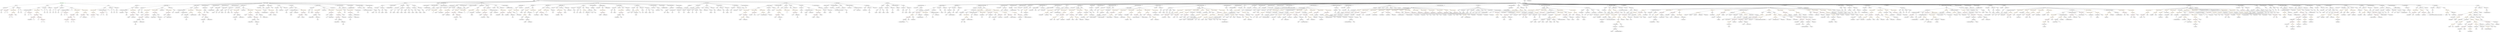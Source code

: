strict digraph {
	graph [bb="0,0,62554,972"];
	node [label="\N"];
	Enter	[height=0.5,
		pos="13268,954",
		width=0.83628];
	FunctionCall_Unnamed_41	[color=orange,
		height=0.5,
		label=FunctionCall,
		pos="26436,594",
		width=1.6125];
	Identifier_assert_5	[color=black,
		height=0.5,
		label=assert,
		pos="26201,522",
		width=0.89172];
	FunctionCall_Unnamed_41 -> Identifier_assert_5	[pos="e,26225,533.76 26392,581.77 26344,569.24 26269,549.47 26242,540 26240,539.34 26238,538.63 26236,537.89"];
	BinaryOperation_Unnamed_61	[color=brown,
		height=0.5,
		label=BinaryOperation,
		pos="26323,522",
		width=1.9867];
	FunctionCall_Unnamed_41 -> BinaryOperation_Unnamed_61	[pos="e,26349,539.22 26411,577.46 26395,567.97 26375,555.67 26358,545.17"];
	ExpressionStatement_Unnamed_2	[color=orange,
		height=0.5,
		label=ExpressionStatement,
		pos="19373,666",
		width=2.458];
	FunctionCall_Unnamed	[color=orange,
		height=0.5,
		label=FunctionCall,
		pos="19373,594",
		width=1.6125];
	ExpressionStatement_Unnamed_2 -> FunctionCall_Unnamed	[pos="e,19373,612.1 19373,647.7 19373,640.41 19373,631.73 19373,623.54"];
	Identifier_tokensBought_3	[color=black,
		height=0.5,
		label=tokensBought,
		pos="32666,450",
		width=1.7234];
	BinaryOperation_Unnamed_19	[color=brown,
		height=0.5,
		label=BinaryOperation,
		pos="2580.6,594",
		width=1.9867];
	Identifier_a_8	[color=black,
		height=0.5,
		label=a,
		pos="2552.6,522",
		width=0.75];
	BinaryOperation_Unnamed_19 -> Identifier_a_8	[pos="e,2559.3,539.62 2573.7,575.7 2570.6,568.04 2566.9,558.85 2563.5,550.3"];
	Identifier_b_8	[color=black,
		height=0.5,
		label=b,
		pos="2624.6,522",
		width=0.75];
	BinaryOperation_Unnamed_19 -> Identifier_b_8	[pos="e,2614.7,538.83 2591.3,576.05 2596.5,567.73 2602.9,557.54 2608.7,548.32"];
	ParameterList_Unnamed_55	[color=black,
		height=0.5,
		label=ParameterList,
		pos="27378,738",
		width=1.7095];
	Parameter_None_14	[color=black,
		height=0.5,
		label=None,
		pos="27271,666",
		width=0.85014];
	ParameterList_Unnamed_55 -> Parameter_None_14	[pos="e,27290,680.01 27353,721.12 27337,710.73 27317,697.11 27300,686.12"];
	Identifier_finalized_2	[color=black,
		height=0.5,
		label=finalized,
		pos="58733,522",
		width=1.1412];
	ElementaryTypeName_address_58	[color=black,
		height=0.5,
		label=address,
		pos="47105,378",
		width=1.0996];
	Identifier_a_7	[color=black,
		height=0.5,
		label=a,
		pos="126.61,594",
		width=0.75];
	ElementaryTypeName_uint_67	[color=black,
		height=0.5,
		label=uint,
		pos="14353,594",
		width=0.75];
	ElementaryTypeName_address_59	[color=black,
		height=0.5,
		label=address,
		pos="46863,378",
		width=1.0996];
	Block_Unnamed_21	[color=black,
		height=0.5,
		label=Block,
		pos="34769,594",
		width=0.90558];
	ThrowStatement_Unnamed_5	[color=black,
		height=0.5,
		label=ThrowStatement,
		pos="35192,522",
		width=2.0006];
	Block_Unnamed_21 -> ThrowStatement_Unnamed_5	[pos="e,35139,534.65 34793,581.63 34798,579.47 34804,577.44 34810,576 34940,541.88 34978,561.86 35111,540 35116,539.04 35123,537.95 35129,\
536.79"];
	FunctionCall_Unnamed_103	[color=orange,
		height=0.5,
		label=FunctionCall,
		pos="52679,594",
		width=1.6125];
	FunctionCall_Unnamed_104	[color=orange,
		height=0.5,
		label=FunctionCall,
		pos="52609,522",
		width=1.6125];
	FunctionCall_Unnamed_103 -> FunctionCall_Unnamed_104	[pos="e,52625,539.47 52662,576.41 52653,567.78 52643,557.06 52633,547.5"];
	Identifier_CrowdsaleExt_4	[color=black,
		height=0.5,
		label=CrowdsaleExt,
		pos="52748,522",
		width=1.7511];
	FunctionCall_Unnamed_103 -> Identifier_CrowdsaleExt_4	[pos="e,52731,539.47 52695,576.41 52703,567.78 52714,557.06 52723,547.5"];
	ElementaryTypeName_address_64	[color=black,
		height=0.5,
		label=address,
		pos="46316,594",
		width=1.0996];
	Block_Unnamed_83	[color=black,
		height=0.5,
		label=Block,
		pos="13066,594",
		width=0.90558];
	IfStatement_Unnamed_47	[color=orange,
		height=0.5,
		label=IfStatement,
		pos="13070,522",
		width=1.4739];
	Block_Unnamed_83 -> IfStatement_Unnamed_47	[pos="e,13069,540.1 13067,575.7 13067,568.41 13068,559.73 13068,551.54"];
	ElementaryTypeName_address_29	[color=black,
		height=0.5,
		label=address,
		pos="58065,594",
		width=1.0996];
	MemberAccess_Unnamed_78	[color=black,
		height=0.5,
		label=MemberAccess,
		pos="8753.6,450",
		width=1.9174];
	Identifier_msg_12	[color=black,
		height=0.5,
		label=msg,
		pos="8753.6,378",
		width=0.75];
	MemberAccess_Unnamed_78 -> Identifier_msg_12	[pos="e,8753.6,396.1 8753.6,431.7 8753.6,424.41 8753.6,415.73 8753.6,407.54"];
	Parameter_addr_2	[color=black,
		height=0.5,
		label=addr,
		pos="28888,666",
		width=0.76697];
	ElementaryTypeName_address_42	[color=black,
		height=0.5,
		label=address,
		pos="28881,594",
		width=1.0996];
	Parameter_addr_2 -> ElementaryTypeName_address_42	[pos="e,28882,612.1 28886,647.7 28885,640.41 28884,631.73 28883,623.54"];
	Identifier_maxCap_3	[color=black,
		height=0.5,
		label=maxCap,
		pos="29239,378",
		width=1.1551];
	ModifierDefinition_stopInEmergency	[color=black,
		height=0.5,
		label=stopInEmergency,
		pos="11247,810",
		width=2.1115];
	Block_Unnamed_8	[color=black,
		height=0.5,
		label=Block,
		pos="11006,738",
		width=0.90558];
	ModifierDefinition_stopInEmergency -> Block_Unnamed_8	[pos="e,11031,749.97 11193,796.86 11152,787.16 11095,772.51 11047,756 11045,755.39 11043,754.74 11041,754.06"];
	ElementaryTypeName_address_57	[color=black,
		height=0.5,
		label=address,
		pos="46363,378",
		width=1.0996];
	ExpressionStatement_Unnamed_99	[color=orange,
		height=0.5,
		label=ExpressionStatement,
		pos="37579,666",
		width=2.458];
	Identifier___4	[color=black,
		height=0.5,
		label=_,
		pos="37069,594",
		width=0.75];
	ExpressionStatement_Unnamed_99 -> Identifier___4	[pos="e,37089,606.16 37515,653.13 37504,651.26 37492,649.47 37482,648 37315,625.45 37267,656.6 37105,612 37103,611.55 37101,611.04 37100,\
610.47"];
	BinaryOperation_Unnamed_114	[color=brown,
		height=0.5,
		label=BinaryOperation,
		pos="60364,594",
		width=1.9867];
	Identifier_multisigWallet_3	[color=black,
		height=0.5,
		label=multisigWallet,
		pos="60229,522",
		width=1.7372];
	BinaryOperation_Unnamed_114 -> Identifier_multisigWallet_3	[pos="e,60258,538.18 60333,577.29 60314,567.29 60289,554.23 60268,543.43"];
	Identifier_addr_22	[color=black,
		height=0.5,
		label=addr,
		pos="60337,522",
		width=0.76697];
	BinaryOperation_Unnamed_114 -> Identifier_addr_22	[pos="e,60343,539.62 60357,575.7 60354,568.04 60350,558.85 60347,550.3"];
	ElementaryTypeName_address_37	[color=black,
		height=0.5,
		label=address,
		pos="58201,450",
		width=1.0996];
	Identifier_assert_10	[color=black,
		height=0.5,
		label=assert,
		pos="29042,522",
		width=0.89172];
	ElementaryTypeName_uint8	[color=black,
		height=0.5,
		label=uint8,
		pos="19918,594",
		width=0.7947];
	ElementaryTypeName_uint_20	[color=black,
		height=0.5,
		label=uint,
		pos="16859,594",
		width=0.75];
	Identifier_earlyParticipantWhitelist_6	[color=black,
		height=0.5,
		label=earlyParticipantWhitelist,
		pos="33002,450",
		width=2.7768];
	Block_Unnamed_99	[color=black,
		height=0.5,
		label=Block,
		pos="3343.6,738",
		width=0.90558];
	VariableDeclarationStatement_Unnamed_24	[color=black,
		height=0.5,
		label=VariableDeclarationStatement,
		pos="3133.6,666",
		width=3.3174];
	Block_Unnamed_99 -> VariableDeclarationStatement_Unnamed_24	[pos="e,3181.1,682.85 3316.2,727.85 3284.8,717.39 3232.6,699.98 3192,686.46"];
	ExpressionStatement_Unnamed_116	[color=orange,
		height=0.5,
		label=ExpressionStatement,
		pos="3359.6,666",
		width=2.458];
	Block_Unnamed_99 -> ExpressionStatement_Unnamed_116	[pos="e,3355.7,684.1 3347.6,719.7 3349.2,712.32 3351.3,703.52 3353.1,695.25"];
	NumberLiteral_Unnamed_6	[color=black,
		height=0.5,
		label=NumberLiteral,
		pos="31370,666",
		width=1.765];
	VariableDeclaration_tokenAmount	[color=black,
		height=0.5,
		label=tokenAmount,
		pos="56256,666",
		width=1.6957];
	ElementaryTypeName_uint_36	[color=black,
		height=0.5,
		label=uint,
		pos="56675,594",
		width=0.75];
	VariableDeclaration_tokenAmount -> ElementaryTypeName_uint_36	[pos="e,56654,606.08 56300,653.29 56309,651.34 56317,649.47 56326,648 56463,623.43 56504,650.41 56639,612 56640,611.54 56642,611.01 56644,\
610.43"];
	Identifier_Invested	[color=black,
		height=0.5,
		label=Invested,
		pos="45861,522",
		width=1.1689];
	VariableDeclaration_finalized	[color=black,
		height=0.5,
		label=finalized,
		pos="49098,738",
		width=1.1412];
	ElementaryTypeName_bool_10	[color=black,
		height=0.5,
		label=bool,
		pos="49345,666",
		width=0.76697];
	VariableDeclaration_finalized -> ElementaryTypeName_bool_10	[pos="e,49323,677.67 49129,725.87 49135,723.8 49141,721.74 49148,720 49218,700.24 49239,707.34 49308,684 49309,683.39 49311,682.73 49313,\
682.02"];
	BinaryOperation_Unnamed_34	[color=brown,
		height=0.5,
		label=BinaryOperation,
		pos="34891,594",
		width=1.9867];
	NumberLiteral_Unnamed_20	[color=black,
		height=0.5,
		label=NumberLiteral,
		pos="35346,522",
		width=1.765];
	BinaryOperation_Unnamed_34 -> NumberLiteral_Unnamed_20	[pos="e,35299,534.65 34943,581.25 34952,579.34 34961,577.51 34971,576 35104,553.93 35139,563.36 35273,540 35278,539.13 35283,538.13 35288,\
537.07"];
	Identifier__end	[color=black,
		height=0.5,
		label=_end,
		pos="35457,522",
		width=0.80856];
	BinaryOperation_Unnamed_34 -> Identifier__end	[pos="e,35435,534.2 34942,581.13 34951,579.19 34961,577.37 34971,576 35168,547.18 35225,589.5 35419,540 35420,539.52 35422,538.95 35424,\
538.32"];
	Identifier__to_4	[color=black,
		height=0.5,
		label=_to,
		pos="4206.6,450",
		width=0.75];
	Parameter_a_1	[color=black,
		height=0.5,
		label=a,
		pos="1352.6,666",
		width=0.75];
	ElementaryTypeName_uint_4	[color=black,
		height=0.5,
		label=uint,
		pos="1352.6,594",
		width=0.75];
	Parameter_a_1 -> ElementaryTypeName_uint_4	[pos="e,1352.6,612.1 1352.6,647.7 1352.6,640.41 1352.6,631.73 1352.6,623.54"];
	Identifier_earlyParticipantWhitelist_1	[color=black,
		height=0.5,
		label=earlyParticipantWhitelist,
		pos="45009,162",
		width=2.7768];
	UnaryOperation_Unnamed_8	[color=black,
		height=0.5,
		label=UnaryOperation,
		pos="29628,594",
		width=1.9452];
	Identifier_isWhiteListed_3	[color=black,
		height=0.5,
		label=isWhiteListed,
		pos="29559,522",
		width=1.7095];
	UnaryOperation_Unnamed_8 -> Identifier_isWhiteListed_3	[pos="e,29575,539.79 29611,576.05 29603,567.63 29592,557.28 29583,547.97"];
	FunctionCall_Unnamed_82	[color=orange,
		height=0.5,
		label=FunctionCall,
		pos="24972,594",
		width=1.6125];
	Identifier_assert_22	[color=black,
		height=0.5,
		label=assert,
		pos="24972,522",
		width=0.89172];
	FunctionCall_Unnamed_82 -> Identifier_assert_22	[pos="e,24972,540.1 24972,575.7 24972,568.41 24972,559.73 24972,551.54"];
	BinaryOperation_Unnamed_94	[color=brown,
		height=0.5,
		label=BinaryOperation,
		pos="25094,522",
		width=1.9867];
	FunctionCall_Unnamed_82 -> BinaryOperation_Unnamed_94	[pos="e,25066,538.81 24998,577.64 25015,567.93 25037,555.23 25056,544.52"];
	MemberAccess_Unnamed_51	[color=black,
		height=0.5,
		label=MemberAccess,
		pos="25346,450",
		width=1.9174];
	Identifier_addrs_4	[color=black,
		height=0.5,
		label=addrs,
		pos="25346,378",
		width=0.87786];
	MemberAccess_Unnamed_51 -> Identifier_addrs_4	[pos="e,25346,396.1 25346,431.7 25346,424.41 25346,415.73 25346,407.54"];
	StateVariableDeclaration_Unnamed_17	[color=black,
		height=0.5,
		label=StateVariableDeclaration,
		pos="22849,810",
		width=2.8184];
	NumberLiteral_Unnamed_11	[color=black,
		height=0.5,
		label=NumberLiteral,
		pos="22719,738",
		width=1.765];
	StateVariableDeclaration_Unnamed_17 -> NumberLiteral_Unnamed_11	[pos="e,22747,754.51 22818,792.41 22800,782.68 22777,770.29 22757,759.9"];
	VariableDeclaration_weiRaised	[color=black,
		height=0.5,
		label=weiRaised,
		pos="22849,738",
		width=1.3491];
	StateVariableDeclaration_Unnamed_17 -> VariableDeclaration_weiRaised	[pos="e,22849,756.1 22849,791.7 22849,784.41 22849,775.73 22849,767.54"];
	VariableDeclaration_vundflw	[color=black,
		height=0.5,
		label=vundflw,
		pos="12247,594",
		width=1.1274];
	ElementaryTypeName_uint8_2	[color=black,
		height=0.5,
		label=uint8,
		pos="12247,522",
		width=0.7947];
	VariableDeclaration_vundflw -> ElementaryTypeName_uint8_2	[pos="e,12247,540.1 12247,575.7 12247,568.41 12247,559.73 12247,551.54"];
	Parameter_None_13	[color=black,
		height=0.5,
		label=None,
		pos="9477.6,666",
		width=0.85014];
	ElementaryTypeName_bool_9	[color=black,
		height=0.5,
		label=bool,
		pos="9474.6,594",
		width=0.76697];
	Parameter_None_13 -> ElementaryTypeName_bool_9	[pos="e,9475.3,612.1 9476.9,647.7 9476.6,640.41 9476.2,631.73 9475.8,623.54"];
	FunctionCall_Unnamed_10	[color=orange,
		height=0.5,
		label=FunctionCall,
		pos="34155,594",
		width=1.6125];
	Identifier__pricingStrategy	[color=black,
		height=0.5,
		label=_pricingStrategy,
		pos="33988,522",
		width=1.9867];
	FunctionCall_Unnamed_10 -> Identifier__pricingStrategy	[pos="e,34023,537.94 34121,579 34096,568.46 34061,553.88 34034,542.24"];
	Identifier_setPricingStrategy	[color=black,
		height=0.5,
		label=setPricingStrategy,
		pos="34155,522",
		width=2.1531];
	FunctionCall_Unnamed_10 -> Identifier_setPricingStrategy	[pos="e,34155,540.1 34155,575.7 34155,568.41 34155,559.73 34155,551.54"];
	FunctionDefinition_minus	[color=black,
		height=0.5,
		label=minus,
		pos="395.61,810",
		width=0.90558];
	ParameterList_Unnamed_15	[color=black,
		height=0.5,
		label=ParameterList,
		pos="123.61,738",
		width=1.7095];
	FunctionDefinition_minus -> ParameterList_Unnamed_15	[pos="e,168.69,750.6 366.5,801.51 322.04,790.07 236.42,768.03 179.64,753.42"];
	Block_Unnamed_6	[color=black,
		height=0.5,
		label=Block,
		pos="328.61,738",
		width=0.90558];
	FunctionDefinition_minus -> Block_Unnamed_6	[pos="e,343.11,754.16 381.07,793.81 372.29,784.64 360.92,772.76 351.01,762.4"];
	ParameterList_Unnamed_14	[color=black,
		height=0.5,
		label=ParameterList,
		pos="461.61,738",
		width=1.7095];
	FunctionDefinition_minus -> ParameterList_Unnamed_14	[pos="e,446.08,755.47 410.25,793.46 418.48,784.74 428.93,773.65 438.26,763.76"];
	Parameter_reciever	[color=black,
		height=0.5,
		label=reciever,
		pos="49117,666",
		width=1.0996];
	ElementaryTypeName_address_45	[color=black,
		height=0.5,
		label=address,
		pos="49327,594",
		width=1.0996];
	Parameter_reciever -> ElementaryTypeName_address_45	[pos="e,49296,605.81 49147,654.19 49153,652.11 49160,649.97 49166,648 49215,631.43 49228,628.57 49278,612 49280,611.2 49282,610.37 49285,\
609.53"];
	ElementaryTypeName_bool_27	[color=black,
		height=0.5,
		label=bool,
		pos="60870,594",
		width=0.76697];
	FunctionDefinition_bug_intou3	[color=black,
		height=0.5,
		label=bug_intou3,
		pos="3455.6,810",
		width=1.46];
	FunctionDefinition_bug_intou3 -> Block_Unnamed_99	[pos="e,3364.7,752.21 3431,793.64 3414.3,783.18 3392,769.26 3374.1,758.09"];
	ParameterList_Unnamed_115	[color=black,
		height=0.5,
		label=ParameterList,
		pos="3455.6,738",
		width=1.7095];
	FunctionDefinition_bug_intou3 -> ParameterList_Unnamed_115	[pos="e,3455.6,756.1 3455.6,791.7 3455.6,784.41 3455.6,775.73 3455.6,767.54"];
	VariableDeclaration_ownerTestValue	[color=black,
		height=0.5,
		label=ownerTestValue,
		pos="59386,738",
		width=1.9729];
	ElementaryTypeName_uint_34	[color=black,
		height=0.5,
		label=uint,
		pos="59311,666",
		width=0.75];
	VariableDeclaration_ownerTestValue -> ElementaryTypeName_uint_34	[pos="e,59326,681.11 59368,720.41 59358,710.97 59345,699.03 59334,688.83"];
	IfStatement_Unnamed_6	[color=orange,
		height=0.5,
		label=IfStatement,
		pos="33727,666",
		width=1.4739];
	BinaryOperation_Unnamed_36	[color=brown,
		height=0.5,
		label=BinaryOperation,
		pos="33456,594",
		width=1.9867];
	IfStatement_Unnamed_6 -> BinaryOperation_Unnamed_36	[pos="e,33505,607.26 33687,653.91 33679,651.92 33672,649.88 33665,648 33615,634.83 33558,620.48 33516,610.03"];
	Block_Unnamed_22	[color=black,
		height=0.5,
		label=Block,
		pos="33578,594",
		width=0.90558];
	IfStatement_Unnamed_6 -> Block_Unnamed_22	[pos="e,33602,606.37 33696,650.83 33672,639.37 33638,623.21 33612,611.23"];
	Block_Unnamed_67	[color=black,
		height=0.5,
		label=Block,
		pos="24008,594",
		width=0.90558];
	ExpressionStatement_Unnamed_76	[color=orange,
		height=0.5,
		label=ExpressionStatement,
		pos="23986,522",
		width=2.458];
	Block_Unnamed_67 -> ExpressionStatement_Unnamed_76	[pos="e,23991,540.28 24002,576.05 24000,568.6 23997,559.64 23994,551.22"];
	VariableDeclaration_multisigWallet	[color=black,
		height=0.5,
		label=multisigWallet,
		pos="31356,738",
		width=1.7372];
	ElementaryTypeName_address_20	[color=black,
		height=0.5,
		label=address,
		pos="31144,666",
		width=1.0996];
	VariableDeclaration_multisigWallet -> ElementaryTypeName_address_20	[pos="e,31174,677.92 31314,724.03 31281,713.49 31233,698.11 31192,684 31189,683.25 31187,682.47 31185,681.67"];
	MemberAccess_Unnamed_68	[color=black,
		height=0.5,
		label=MemberAccess,
		pos="61540,90",
		width=1.9174];
	Identifier_block_1	[color=black,
		height=0.5,
		label=block,
		pos="61540,18",
		width=0.87786];
	MemberAccess_Unnamed_68 -> Identifier_block_1	[pos="e,61540,36.104 61540,71.697 61540,64.407 61540,55.726 61540,47.536"];
	Parameter__end	[color=black,
		height=0.5,
		label=_end,
		pos="36153,666",
		width=0.80856];
	ElementaryTypeName_uint_44	[color=black,
		height=0.5,
		label=uint,
		pos="36218,594",
		width=0.75];
	Parameter__end -> ElementaryTypeName_uint_44	[pos="e,36204,609.68 36167,649.81 36175,640.51 36187,628.43 36196,617.98"];
	Identifier_investorCount_1	[color=black,
		height=0.5,
		label=investorCount,
		pos="60608,522",
		width=1.7511];
	FunctionCall_Unnamed_31	[color=orange,
		height=0.5,
		label=FunctionCall,
		pos="27378,666",
		width=1.6125];
	MemberAccess_Unnamed_21	[color=black,
		height=0.5,
		label=MemberAccess,
		pos="27362,594",
		width=1.9174];
	FunctionCall_Unnamed_31 -> MemberAccess_Unnamed_21	[pos="e,27366,612.1 27374,647.7 27372,640.32 27370,631.52 27368,623.25"];
	FunctionCall_Unnamed_8	[color=orange,
		height=0.5,
		label=FunctionCall,
		pos="2355.6,594",
		width=1.6125];
	BinaryOperation_Unnamed_20	[color=brown,
		height=0.5,
		label=BinaryOperation,
		pos="2350.6,522",
		width=1.9867];
	FunctionCall_Unnamed_8 -> BinaryOperation_Unnamed_20	[pos="e,2351.8,540.1 2354.4,575.7 2353.8,568.41 2353.2,559.73 2352.6,551.54"];
	Identifier_assert_4	[color=black,
		height=0.5,
		label=assert,
		pos="2472.6,522",
		width=0.89172];
	FunctionCall_Unnamed_8 -> Identifier_assert_4	[pos="e,2451.4,535.69 2381.6,577.46 2399.3,566.86 2422.9,552.76 2441.6,541.57"];
	Identifier_iter	[color=black,
		height=0.5,
		label=iter,
		pos="24495,522",
		width=0.75];
	ModifierDefinition_onlyReleaseAgent	[color=black,
		height=0.5,
		label=onlyReleaseAgent,
		pos="12988,810",
		width=2.1392];
	Block_Unnamed_90	[color=black,
		height=0.5,
		label=Block,
		pos="12850,738",
		width=0.90558];
	ModifierDefinition_onlyReleaseAgent -> Block_Unnamed_90	[pos="e,12873,750.9 12956,793.12 12934,782.04 12905,767.29 12883,755.98"];
	ParameterList_Unnamed_103	[color=black,
		height=0.5,
		label=ParameterList,
		pos="12988,738",
		width=1.7095];
	ModifierDefinition_onlyReleaseAgent -> ParameterList_Unnamed_103	[pos="e,12988,756.1 12988,791.7 12988,784.41 12988,775.73 12988,767.54"];
	FunctionDefinition_approve	[color=black,
		height=0.5,
		label=approve,
		pos="9557.6,810",
		width=1.1412];
	ParameterList_Unnamed_41	[color=black,
		height=0.5,
		label=ParameterList,
		pos="9416.6,738",
		width=1.7095];
	FunctionDefinition_approve -> ParameterList_Unnamed_41	[pos="e,9446.9,754.05 9531.1,795.83 9510.2,785.48 9480.8,770.89 9457.1,759.09"];
	ParameterList_Unnamed_40	[color=black,
		height=0.5,
		label=ParameterList,
		pos="9557.6,738",
		width=1.7095];
	FunctionDefinition_approve -> ParameterList_Unnamed_40	[pos="e,9557.6,756.1 9557.6,791.7 9557.6,784.41 9557.6,775.73 9557.6,767.54"];
	BooleanLiteral_Unnamed_15	[color=black,
		height=0.5,
		label=BooleanLiteral,
		pos="16344,666",
		width=1.7788];
	Identifier_iterator_5	[color=black,
		height=0.5,
		label=iterator,
		pos="38461,306",
		width=1.0165];
	NumberLiteral_Unnamed_25	[color=black,
		height=0.5,
		label=NumberLiteral,
		pos="25849,522",
		width=1.765];
	Identifier_time_1	[color=black,
		height=0.5,
		label=time,
		pos="55606,450",
		width=0.75];
	IfStatement_Unnamed_7	[color=orange,
		height=0.5,
		label=IfStatement,
		pos="40889,666",
		width=1.4739];
	IfStatement_Unnamed_8	[color=orange,
		height=0.5,
		label=IfStatement,
		pos="40668,594",
		width=1.4739];
	IfStatement_Unnamed_7 -> IfStatement_Unnamed_8	[pos="e,40705,606.99 40851,652.97 40814,641.21 40757,623.27 40716,610.46"];
	BinaryOperation_Unnamed_40	[color=brown,
		height=0.5,
		label=BinaryOperation,
		pos="40822,594",
		width=1.9867];
	IfStatement_Unnamed_7 -> BinaryOperation_Unnamed_40	[pos="e,40838,611.96 40873,648.41 40865,639.99 40855,629.58 40846,620.2"];
	Block_Unnamed_25	[color=black,
		height=0.5,
		label=Block,
		pos="40956,594",
		width=0.90558];
	IfStatement_Unnamed_7 -> Block_Unnamed_25	[pos="e,40941,610.51 40904,648.41 40913,639.53 40924,628.44 40933,618.67"];
	ElementaryTypeName_uint_40	[color=black,
		height=0.5,
		label=uint,
		pos="58222,594",
		width=0.75];
	VariableDeclaration_endsAt	[color=black,
		height=0.5,
		label=endsAt,
		pos="25213,738",
		width=1.0303];
	ElementaryTypeName_uint_28	[color=black,
		height=0.5,
		label=uint,
		pos="25300,666",
		width=0.75];
	VariableDeclaration_endsAt -> ElementaryTypeName_uint_28	[pos="e,25283,680.4 25231,722.15 25244,712.02 25261,698.45 25274,687.31"];
	Block_Unnamed_35	[color=black,
		height=0.5,
		label=Block,
		pos="43643,450",
		width=0.90558];
	ThrowStatement_Unnamed_14	[color=black,
		height=0.5,
		label=ThrowStatement,
		pos="43104,378",
		width=2.0006];
	Block_Unnamed_35 -> ThrowStatement_Unnamed_14	[pos="e,43155,390.82 43618,437.49 43613,435.34 43607,433.35 43602,432 43421,387.86 43369,423.15 43185,396 43179,395.12 43172,394.08 43166,\
392.94"];
	Identifier_weiAmount_3	[color=black,
		height=0.5,
		label=weiAmount,
		pos="42005,522",
		width=1.4739];
	BinaryOperation_Unnamed_83	[color=brown,
		height=0.5,
		label=BinaryOperation,
		pos="31993,522",
		width=1.9867];
	IndexAccess_Unnamed_18	[color=black,
		height=0.5,
		label=IndexAccess,
		pos="31875,450",
		width=1.6402];
	BinaryOperation_Unnamed_83 -> IndexAccess_Unnamed_18	[pos="e,31901,466.5 31966,504.94 31949,495.2 31928,482.66 31910,472.12"];
	NumberLiteral_Unnamed_36	[color=black,
		height=0.5,
		label=NumberLiteral,
		pos="32016,450",
		width=1.765];
	BinaryOperation_Unnamed_83 -> NumberLiteral_Unnamed_36	[pos="e,32010,468.1 31998,503.7 32001,496.24 32004,487.32 32006,478.97"];
	FunctionDefinition_isAddressWhitelisted	[color=black,
		height=0.5,
		label=isAddressWhitelisted,
		pos="23383,810",
		width=2.4857];
	Block_Unnamed_58	[color=black,
		height=0.5,
		label=Block,
		pos="23174,738",
		width=0.90558];
	FunctionDefinition_isAddressWhitelisted -> Block_Unnamed_58	[pos="e,23201,748.21 23338,793.98 23300,781.44 23248,763.75 23212,751.85"];
	ParameterList_Unnamed_64	[color=black,
		height=0.5,
		label=ParameterList,
		pos="23313,738",
		width=1.7095];
	FunctionDefinition_isAddressWhitelisted -> ParameterList_Unnamed_64	[pos="e,23329,755.79 23366,792.05 23357,783.54 23347,773.07 23337,763.68"];
	ParameterList_Unnamed_65	[color=black,
		height=0.5,
		label=ParameterList,
		pos="23454,738",
		width=1.7095];
	FunctionDefinition_isAddressWhitelisted -> ParameterList_Unnamed_65	[pos="e,23437,755.79 23400,792.05 23408,783.54 23419,773.07 23429,763.68"];
	ElementaryTypeName_uint_65	[color=black,
		height=0.5,
		label=uint,
		pos="46401,594",
		width=0.75];
	ElementaryTypeName_uint256_9	[color=black,
		height=0.5,
		label=uint256,
		pos="49495,594",
		width=1.0442];
	FunctionCall_Unnamed_77	[color=orange,
		height=0.5,
		label=FunctionCall,
		pos="28028,594",
		width=1.6125];
	UnaryOperation_Unnamed_16	[color=black,
		height=0.5,
		label=UnaryOperation,
		pos="27908,522",
		width=1.9452];
	FunctionCall_Unnamed_77 -> UnaryOperation_Unnamed_16	[pos="e,27935,538.81 28001,577.64 27985,567.93 27963,555.23 27945,544.52"];
	Identifier_assert_20	[color=black,
		height=0.5,
		label=assert,
		pos="28028,522",
		width=0.89172];
	FunctionCall_Unnamed_77 -> Identifier_assert_20	[pos="e,28028,540.1 28028,575.7 28028,568.41 28028,559.73 28028,551.54"];
	NumberLiteral_Unnamed_54	[color=black,
		height=0.5,
		label=NumberLiteral,
		pos="3085.6,594",
		width=1.765];
	Block_Unnamed_61	[color=black,
		height=0.5,
		label=Block,
		pos="57379,738",
		width=0.90558];
	MemberAccess_Unnamed_46	[color=black,
		height=0.5,
		label=MemberAccess,
		pos="57654,666",
		width=1.9174];
	Block_Unnamed_61 -> MemberAccess_Unnamed_46	[pos="e,57602,678.42 57404,725.88 57409,723.76 57414,721.68 57420,720 57428,717.37 57524,695.71 57591,680.91"];
	FunctionDefinition_getTierPosition	[color=black,
		height=0.5,
		label=getTierPosition,
		pos="23754,810",
		width=1.862];
	Block_Unnamed_63	[color=black,
		height=0.5,
		label=Block,
		pos="23570,738",
		width=0.90558];
	FunctionDefinition_getTierPosition -> Block_Unnamed_63	[pos="e,23595,749.32 23715,794.78 23687,784.21 23647,769.36 23613,756 23610,755.17 23608,754.3 23606,753.43"];
	ParameterList_Unnamed_71	[color=black,
		height=0.5,
		label=ParameterList,
		pos="23684,738",
		width=1.7095];
	FunctionDefinition_getTierPosition -> ParameterList_Unnamed_71	[pos="e,23700,755.47 23737,792.41 23728,783.78 23718,773.06 23708,763.5"];
	ParameterList_Unnamed_70	[color=black,
		height=0.5,
		label=ParameterList,
		pos="23825,738",
		width=1.7095];
	FunctionDefinition_getTierPosition -> ParameterList_Unnamed_70	[pos="e,23808,755.47 23770,792.41 23779,783.78 23790,773.06 23800,763.5"];
	ParameterList_Unnamed_41 -> Parameter_None_13	[pos="e,9464.2,682.36 9431.4,720.05 9439,711.35 9448.3,700.59 9456.7,691.03"];
	Identifier_require_5	[color=black,
		height=0.5,
		label=require,
		pos="3592.6,522",
		width=1.0026];
	ForStatement_Unnamed_1	[color=black,
		height=0.5,
		label=ForStatement,
		pos="48101,666",
		width=1.6818];
	VariableDeclarationStatement_Unnamed_10	[color=black,
		height=0.5,
		label=VariableDeclarationStatement,
		pos="47809,594",
		width=3.3174];
	ForStatement_Unnamed_1 -> VariableDeclarationStatement_Unnamed_10	[pos="e,47870,609.79 48055,653.99 48008,642.84 47936,625.43 47881,612.41"];
	Block_Unnamed_56	[color=black,
		height=0.5,
		label=Block,
		pos="47979,594",
		width=0.90558];
	ForStatement_Unnamed_1 -> Block_Unnamed_56	[pos="e,48001,607.69 48074,649.46 48055,638.81 48030,624.63 48011,613.41"];
	BinaryOperation_Unnamed_78	[color=brown,
		height=0.5,
		label=BinaryOperation,
		pos="48101,594",
		width=1.9867];
	ForStatement_Unnamed_1 -> BinaryOperation_Unnamed_78	[pos="e,48101,612.1 48101,647.7 48101,640.41 48101,631.73 48101,623.54"];
	ExpressionStatement_Unnamed_58	[color=orange,
		height=0.5,
		label=ExpressionStatement,
		pos="48279,594",
		width=2.458];
	ForStatement_Unnamed_1 -> ExpressionStatement_Unnamed_58	[pos="e,48239,610.56 48136,651 48163,640.59 48199,626.24 48229,614.68"];
	Identifier_msg_9	[color=black,
		height=0.5,
		label=msg,
		pos="14839,594",
		width=0.75];
	ElementaryTypeName_uint_37	[color=black,
		height=0.5,
		label=uint,
		pos="47645,594",
		width=0.75];
	FunctionCall_Unnamed_18	[color=orange,
		height=0.5,
		label=FunctionCall,
		pos="41262,522",
		width=1.6125];
	Identifier_weiAmount_1	[color=black,
		height=0.5,
		label=weiAmount,
		pos="41089,450",
		width=1.4739];
	FunctionCall_Unnamed_18 -> Identifier_weiAmount_1	[pos="e,41122,464.44 41227,507.17 41200,496.13 41162,480.6 41132,468.66"];
	MemberAccess_Unnamed_13	[color=black,
		height=0.5,
		label=MemberAccess,
		pos="41229,450",
		width=1.9174];
	FunctionCall_Unnamed_18 -> MemberAccess_Unnamed_13	[pos="e,41237,468.1 41253,503.7 41250,496.07 41246,486.92 41242,478.4"];
	ParameterList_Unnamed_89	[color=black,
		height=0.5,
		label=ParameterList,
		pos="57900,738",
		width=1.7095];
	Parameter_None_22	[color=black,
		height=0.5,
		label=None,
		pos="57924,666",
		width=0.85014];
	ParameterList_Unnamed_89 -> Parameter_None_22	[pos="e,57918,684.1 57906,719.7 57908,712.24 57911,703.32 57914,694.97"];
	FunctionDefinition_updateRate	[color=black,
		height=0.5,
		label=updateRate,
		pos="17157,810",
		width=1.46];
	ParameterList_Unnamed_27	[color=black,
		height=0.5,
		label=ParameterList,
		pos="17082,738",
		width=1.7095];
	FunctionDefinition_updateRate -> ParameterList_Unnamed_27	[pos="e,17099,755.63 17139,792.76 17130,784.06 17118,773.15 17108,763.43"];
	ElementaryTypeName_address_31	[color=black,
		height=0.5,
		label=address,
		pos="36303,594",
		width=1.0996];
	Identifier__start	[color=black,
		height=0.5,
		label=_start,
		pos="36528,522",
		width=0.87786];
	Identifier_msg_10	[color=black,
		height=0.5,
		label=msg,
		pos="6320.6,234",
		width=0.75];
	BinaryOperation_Unnamed_14	[color=brown,
		height=0.5,
		label=BinaryOperation,
		pos="1764.6,450",
		width=1.9867];
	BinaryOperation_Unnamed_15	[color=brown,
		height=0.5,
		label=BinaryOperation,
		pos="1683.6,378",
		width=1.9867];
	BinaryOperation_Unnamed_14 -> BinaryOperation_Unnamed_15	[pos="e,1702.9,395.71 1745.4,432.41 1735.3,423.67 1722.7,412.79 1711.5,403.13"];
	BinaryOperation_Unnamed_16	[color=brown,
		height=0.5,
		label=BinaryOperation,
		pos="1844.6,378",
		width=1.9867];
	BinaryOperation_Unnamed_14 -> BinaryOperation_Unnamed_16	[pos="e,1825.5,395.71 1783.6,432.41 1793.6,423.67 1806,412.79 1817,403.13"];
	Block_Unnamed_32	[color=black,
		height=0.5,
		label=Block,
		pos="44674,450",
		width=0.90558];
	ThrowStatement_Unnamed_12	[color=black,
		height=0.5,
		label=ThrowStatement,
		pos="44769,378",
		width=2.0006];
	Block_Unnamed_32 -> ThrowStatement_Unnamed_12	[pos="e,44746,395.51 44692,435.17 44705,425.73 44722,413.01 44737,402.06"];
	VariableDeclaration_vundflw1	[color=black,
		height=0.5,
		label=vundflw1,
		pos="20029,594",
		width=1.2521];
	ElementaryTypeName_uint8_1	[color=black,
		height=0.5,
		label=uint8,
		pos="20029,522",
		width=0.7947];
	VariableDeclaration_vundflw1 -> ElementaryTypeName_uint8_1	[pos="e,20029,540.1 20029,575.7 20029,568.41 20029,559.73 20029,551.54"];
	UnaryOperation_Unnamed_7	[color=black,
		height=0.5,
		label=UnaryOperation,
		pos="26959,594",
		width=1.9452];
	FunctionCall_Unnamed_47	[color=orange,
		height=0.5,
		label=FunctionCall,
		pos="26946,522",
		width=1.6125];
	UnaryOperation_Unnamed_7 -> FunctionCall_Unnamed_47	[pos="e,26949,540.1 26955,575.7 26954,568.32 26952,559.52 26951,551.25"];
	FunctionDefinition_transfer_intou38	[color=black,
		height=0.5,
		label=transfer_intou38,
		pos="4184.6,810",
		width=1.9729];
	ParameterList_Unnamed_119	[color=black,
		height=0.5,
		label=ParameterList,
		pos="3596.6,738",
		width=1.7095];
	FunctionDefinition_transfer_intou38 -> ParameterList_Unnamed_119	[pos="e,3652.9,745.71 4121.4,801.48 4009.8,788.2 3779,760.72 3664.3,747.06"];
	Block_Unnamed_102	[color=black,
		height=0.5,
		label=Block,
		pos="4079.6,738",
		width=0.90558];
	FunctionDefinition_transfer_intou38 -> Block_Unnamed_102	[pos="e,4099.9,752.56 4160.3,792.76 4145.1,782.66 4125.5,769.6 4109.4,758.88"];
	ParameterList_Unnamed_120	[color=black,
		height=0.5,
		label=ParameterList,
		pos="4289.6,738",
		width=1.7095];
	FunctionDefinition_transfer_intou38 -> ParameterList_Unnamed_120	[pos="e,4265.7,754.91 4209,792.76 4223.1,783.33 4241.1,771.32 4256.5,761.04"];
	VariableDeclaration_investedAmountOf	[color=black,
		height=0.5,
		label=investedAmountOf,
		pos="31518,738",
		width=2.2501];
	Mapping_Unnamed_1	[color=black,
		height=0.5,
		label=Mapping,
		pos="31245,666",
		width=1.2105];
	VariableDeclaration_investedAmountOf -> Mapping_Unnamed_1	[pos="e,31277,678.19 31461,724.74 31416,714.71 31352,699.68 31297,684 31294,683.23 31291,682.41 31288,681.56"];
	Identifier_now_3	[color=black,
		height=0.5,
		label=now,
		pos="56828,450",
		width=0.75];
	UserDefinedTypeName_Unnamed_18	[color=black,
		height=0.5,
		label=UserDefinedTypeName,
		pos="62239,594",
		width=2.7214];
	ParameterList_Unnamed_88	[color=black,
		height=0.5,
		label=ParameterList,
		pos="58041,738",
		width=1.7095];
	ExpressionStatement_Unnamed_22	[color=orange,
		height=0.5,
		label=ExpressionStatement,
		pos="33887,666",
		width=2.458];
	BinaryOperation_Unnamed_30	[color=brown,
		height=0.5,
		label=BinaryOperation,
		pos="33700,594",
		width=1.9867];
	ExpressionStatement_Unnamed_22 -> BinaryOperation_Unnamed_30	[pos="e,33738,609.49 33846,649.64 33817,638.99 33779,624.76 33749,613.49"];
	ExpressionStatement_Unnamed_18	[color=orange,
		height=0.5,
		label=ExpressionStatement,
		pos="34082,666",
		width=2.458];
	BinaryOperation_Unnamed_27	[color=brown,
		height=0.5,
		label=BinaryOperation,
		pos="33865,594",
		width=1.9867];
	ExpressionStatement_Unnamed_18 -> BinaryOperation_Unnamed_27	[pos="e,33907,608.79 34036,650.24 34001,639.15 33954,623.94 33918,612.28"];
	MemberAccess_Unnamed_56	[color=black,
		height=0.5,
		label=MemberAccess,
		pos="51034,234",
		width=1.9174];
	Identifier_crowdsale_2	[color=black,
		height=0.5,
		label=crowdsale,
		pos="51034,162",
		width=1.3491];
	MemberAccess_Unnamed_56 -> Identifier_crowdsale_2	[pos="e,51034,180.1 51034,215.7 51034,208.41 51034,199.73 51034,191.54"];
	Block_Unnamed_81	[color=black,
		height=0.5,
		label=Block,
		pos="37652,738",
		width=0.90558];
	Block_Unnamed_81 -> ExpressionStatement_Unnamed_99	[pos="e,37596,683.88 37636,721.81 37627,712.99 37615,701.67 37604,691.6"];
	IfStatement_Unnamed_45	[color=orange,
		height=0.5,
		label=IfStatement,
		pos="37739,666",
		width=1.4739];
	Block_Unnamed_81 -> IfStatement_Unnamed_45	[pos="e,37719,682.95 37670,722.5 37681,713.13 37697,700.73 37710,690.03"];
	Parameter__to_1	[color=black,
		height=0.5,
		label=_to,
		pos="16062,666",
		width=0.75];
	ElementaryTypeName_address_73	[color=black,
		height=0.5,
		label=address,
		pos="16062,594",
		width=1.0996];
	Parameter__to_1 -> ElementaryTypeName_address_73	[pos="e,16062,612.1 16062,647.7 16062,640.41 16062,631.73 16062,623.54"];
	FunctionDefinition_updateJoinedCrowdsalesMultiple	[color=black,
		height=0.5,
		label=updateJoinedCrowdsalesMultiple,
		pos="24386,810",
		width=3.7055];
	ModifierInvocation_onlyOwner_9	[color=black,
		height=0.5,
		label=onlyOwner,
		pos="24199,738",
		width=1.4323];
	FunctionDefinition_updateJoinedCrowdsalesMultiple -> ModifierInvocation_onlyOwner_9	[pos="e,24233,751.81 24342,792.59 24312,781.5 24273,766.91 24243,755.76"];
	ParameterList_Unnamed_75	[color=black,
		height=0.5,
		label=ParameterList,
		pos="24330,738",
		width=1.7095];
	FunctionDefinition_updateJoinedCrowdsalesMultiple -> ParameterList_Unnamed_75	[pos="e,24343,755.62 24372,791.7 24365,783.52 24357,773.6 24350,764.58"];
	Block_Unnamed_66	[color=black,
		height=0.5,
		label=Block,
		pos="24442,738",
		width=0.90558];
	FunctionDefinition_updateJoinedCrowdsalesMultiple -> Block_Unnamed_66	[pos="e,24429,754.67 24399,791.7 24406,783.19 24415,772.8 24422,763.5"];
	NumberLiteral_Unnamed_2	[color=black,
		height=0.5,
		label=NumberLiteral,
		pos="746.61,378",
		width=1.765];
	Block_Unnamed_27	[color=black,
		height=0.5,
		label=Block,
		pos="40281,378",
		width=0.90558];
	IfStatement_Unnamed_10	[color=orange,
		height=0.5,
		label=IfStatement,
		pos="40281,306",
		width=1.4739];
	Block_Unnamed_27 -> IfStatement_Unnamed_10	[pos="e,40281,324.1 40281,359.7 40281,352.41 40281,343.73 40281,335.54"];
	UnaryOperation_Unnamed_23	[color=black,
		height=0.5,
		label=UnaryOperation,
		pos="47043,594",
		width=1.9452];
	FunctionCall_Unnamed_117	[color=orange,
		height=0.5,
		label=FunctionCall,
		pos="47086,522",
		width=1.6125];
	UnaryOperation_Unnamed_23 -> FunctionCall_Unnamed_117	[pos="e,47075,539.79 47053,576.05 47058,568.06 47064,558.33 47069,549.4"];
	ExpressionStatement_Unnamed_81	[color=orange,
		height=0.5,
		label=ExpressionStatement,
		pos="53674,666",
		width=2.458];
	FunctionCall_Unnamed_89	[color=orange,
		height=0.5,
		label=FunctionCall,
		pos="53645,594",
		width=1.6125];
	ExpressionStatement_Unnamed_81 -> FunctionCall_Unnamed_89	[pos="e,53652,612.1 53666,647.7 53663,640.15 53660,631.12 53656,622.68"];
	Identifier_msg_18	[color=black,
		height=0.5,
		label=msg,
		pos="4059.6,378",
		width=0.75];
	ModifierInvocation_onlyOwner_11	[color=black,
		height=0.5,
		label=onlyOwner,
		pos="49974,738",
		width=1.4323];
	VariableDeclarationStatement_Unnamed_20	[color=black,
		height=0.5,
		label=VariableDeclarationStatement,
		pos="50208,666",
		width=3.3174];
	VariableDeclaration_tierPosition_2	[color=black,
		height=0.5,
		label=tierPosition,
		pos="50079,594",
		width=1.46];
	VariableDeclarationStatement_Unnamed_20 -> VariableDeclaration_tierPosition_2	[pos="e,50106,609.73 50177,648.23 50158,638.29 50135,625.62 50116,615.14"];
	FunctionCall_Unnamed_106	[color=orange,
		height=0.5,
		label=FunctionCall,
		pos="50208,594",
		width=1.6125];
	VariableDeclarationStatement_Unnamed_20 -> FunctionCall_Unnamed_106	[pos="e,50208,612.1 50208,647.7 50208,640.41 50208,631.73 50208,623.54"];
	UserDefinedTypeName_Unnamed_17	[color=black,
		height=0.5,
		label=UserDefinedTypeName,
		pos="46546,594",
		width=2.7214];
	UnaryOperation_Unnamed_21	[color=black,
		height=0.5,
		label=UnaryOperation,
		pos="52381,522",
		width=1.9452];
	Identifier_finalized_4	[color=black,
		height=0.5,
		label=finalized,
		pos="52381,450",
		width=1.1412];
	UnaryOperation_Unnamed_21 -> Identifier_finalized_4	[pos="e,52381,468.1 52381,503.7 52381,496.41 52381,487.73 52381,479.54"];
	ModifierDefinition_canTransfer	[color=black,
		height=0.5,
		label=canTransfer,
		pos="13261,810",
		width=1.5293];
	ParameterList_Unnamed_98	[color=black,
		height=0.5,
		label=ParameterList,
		pos="13142,738",
		width=1.7095];
	ModifierDefinition_canTransfer -> ParameterList_Unnamed_98	[pos="e,13168,754.64 13235,793.81 13218,784.04 13196,771.2 13178,760.4"];
	Block_Unnamed_82	[color=black,
		height=0.5,
		label=Block,
		pos="13261,738",
		width=0.90558];
	ModifierDefinition_canTransfer -> Block_Unnamed_82	[pos="e,13261,756.1 13261,791.7 13261,784.41 13261,775.73 13261,767.54"];
	StateVariableDeclaration_Unnamed_18	[color=black,
		height=0.5,
		label=StateVariableDeclaration,
		pos="24956,810",
		width=2.8184];
	NumberLiteral_Unnamed_13	[color=black,
		height=0.5,
		label=NumberLiteral,
		pos="24813,738",
		width=1.765];
	StateVariableDeclaration_Unnamed_18 -> NumberLiteral_Unnamed_13	[pos="e,24843,754.11 24922,792.59 24902,782.59 24875,769.73 24854,759.12"];
	VariableDeclaration_investorCount	[color=black,
		height=0.5,
		label=investorCount,
		pos="24958,738",
		width=1.7511];
	StateVariableDeclaration_Unnamed_18 -> VariableDeclaration_investorCount	[pos="e,24957,756.1 24956,791.7 24956,784.41 24957,775.73 24957,767.54"];
	ExpressionStatement_Unnamed_53	[color=orange,
		height=0.5,
		label=ExpressionStatement,
		pos="37972,666",
		width=2.458];
	FunctionCall_Unnamed_59	[color=orange,
		height=0.5,
		label=FunctionCall,
		pos="37710,594",
		width=1.6125];
	ExpressionStatement_Unnamed_53 -> FunctionCall_Unnamed_59	[pos="e,37752,606.46 37920,651.09 37874,639 37809,621.58 37763,609.37"];
	ElementaryTypeName_string	[color=black,
		height=0.5,
		label=string,
		pos="56712,666",
		width=0.864];
	ElementaryTypeName_address_63	[color=black,
		height=0.5,
		label=address,
		pos="61287,162",
		width=1.0996];
	Identifier_msg_8	[color=black,
		height=0.5,
		label=msg,
		pos="12768,450",
		width=0.75];
	Identifier_weiRaised_2	[color=black,
		height=0.5,
		label=weiRaised,
		pos="42860,378",
		width=1.3491];
	ElementaryTypeName_bool_35	[color=black,
		height=0.5,
		label=bool,
		pos="13746,594",
		width=0.76697];
	ExpressionStatement_Unnamed_21	[color=orange,
		height=0.5,
		label=ExpressionStatement,
		pos="34277,666",
		width=2.458];
	ExpressionStatement_Unnamed_21 -> FunctionCall_Unnamed_10	[pos="e,34181,610.35 34248,648.59 34231,638.88 34209,626.49 34191,616.07"];
	UnaryOperation_Unnamed_9	[color=black,
		height=0.5,
		label=UnaryOperation,
		pos="29948,594",
		width=1.9452];
	FunctionCall_Unnamed_53	[color=orange,
		height=0.5,
		label=FunctionCall,
		pos="29697,522",
		width=1.6125];
	UnaryOperation_Unnamed_9 -> FunctionCall_Unnamed_53	[pos="e,29738,534.68 29901,580.08 29858,568.1 29794,550.28 29749,537.75"];
	FunctionCall_Unnamed_84	[color=orange,
		height=0.5,
		label=FunctionCall,
		pos="23986,450",
		width=1.6125];
	IndexAccess_Unnamed_27	[color=black,
		height=0.5,
		label=IndexAccess,
		pos="23903,378",
		width=1.6402];
	FunctionCall_Unnamed_84 -> IndexAccess_Unnamed_27	[pos="e,23922,395.39 23966,432.76 23956,423.82 23942,412.55 23931,402.64"];
	Identifier_setJoinedCrowdsales	[color=black,
		height=0.5,
		label=setJoinedCrowdsales,
		pos="24069,378",
		width=2.4719];
	FunctionCall_Unnamed_84 -> Identifier_setJoinedCrowdsales	[pos="e,24049,395.88 24005,432.76 24015,423.95 24028,412.87 24040,403.07"];
	FunctionDefinition_withdraw_intou33	[color=black,
		height=0.5,
		label=withdraw_intou33,
		pos="4914.6,810",
		width=2.1392];
	Block_Unnamed_97	[color=black,
		height=0.5,
		label=Block,
		pos="4790.6,738",
		width=0.90558];
	FunctionDefinition_withdraw_intou33 -> Block_Unnamed_97	[pos="e,4812.7,751.5 4886.2,792.94 4867.2,782.27 4842.4,768.23 4822.8,757.15"];
	ParameterList_Unnamed_112	[color=black,
		height=0.5,
		label=ParameterList,
		pos="4914.6,738",
		width=1.7095];
	FunctionDefinition_withdraw_intou33 -> ParameterList_Unnamed_112	[pos="e,4914.6,756.1 4914.6,791.7 4914.6,784.41 4914.6,775.73 4914.6,767.54"];
	ExpressionStatement_Unnamed_95	[color=orange,
		height=0.5,
		label=ExpressionStatement,
		pos="46728,666",
		width=2.458];
	FunctionCall_Unnamed_111	[color=orange,
		height=0.5,
		label=FunctionCall,
		pos="46720,594",
		width=1.6125];
	ExpressionStatement_Unnamed_95 -> FunctionCall_Unnamed_111	[pos="e,46722,612.1 46726,647.7 46725,640.41 46724,631.73 46723,623.54"];
	Block_Unnamed_59	[color=black,
		height=0.5,
		label=Block,
		pos="22670,594",
		width=0.90558];
	IfStatement_Unnamed_32	[color=orange,
		height=0.5,
		label=IfStatement,
		pos="22602,522",
		width=1.4739];
	Block_Unnamed_59 -> IfStatement_Unnamed_32	[pos="e,22618,539.63 22655,577.81 22646,569.02 22635,557.73 22626,547.69"];
	BinaryOperation_Unnamed_101	[color=brown,
		height=0.5,
		label=BinaryOperation,
		pos="54840,378",
		width=1.9867];
	FunctionCall_Unnamed_96	[color=orange,
		height=0.5,
		label=FunctionCall,
		pos="54840,306",
		width=1.6125];
	BinaryOperation_Unnamed_101 -> FunctionCall_Unnamed_96	[pos="e,54840,324.1 54840,359.7 54840,352.41 54840,343.73 54840,335.54"];
	Identifier_time_2	[color=black,
		height=0.5,
		label=time,
		pos="54943,306",
		width=0.75];
	BinaryOperation_Unnamed_101 -> Identifier_time_2	[pos="e,54924,319.59 54864,360.59 54879,350.21 54899,336.77 54915,325.94"];
	Identifier_WhiteListData_1	[color=black,
		height=0.5,
		label=WhiteListData,
		pos="33257,450",
		width=1.765];
	Parameter_addr_7	[color=black,
		height=0.5,
		label=addr,
		pos="28815,666",
		width=0.76697];
	ElementaryTypeName_address_53	[color=black,
		height=0.5,
		label=address,
		pos="28784,594",
		width=1.0996];
	Parameter_addr_7 -> ElementaryTypeName_address_53	[pos="e,28791,611.96 28807,648.41 28804,640.59 28800,631.06 28796,622.23"];
	Identifier_isTierJoined_1	[color=black,
		height=0.5,
		label=isTierJoined,
		pos="27917,378",
		width=1.5432];
	Identifier_iterator_4	[color=black,
		height=0.5,
		label=iterator,
		pos="38075,306",
		width=1.0165];
	Identifier_weiRaised	[color=black,
		height=0.5,
		label=weiRaised,
		pos="43135,522",
		width=1.3491];
	ElementaryTypeName_bool_28	[color=black,
		height=0.5,
		label=bool,
		pos="57980,594",
		width=0.76697];
	Parameter_None_22 -> ElementaryTypeName_bool_28	[pos="e,57967,610.34 57936,649.12 57943,640.31 57952,629.18 57960,619.31"];
	NumberLiteral_Unnamed_21	[color=black,
		height=0.5,
		label=NumberLiteral,
		pos="45327,522",
		width=1.765];
	BinaryOperation_Unnamed_106	[color=brown,
		height=0.5,
		label=BinaryOperation,
		pos="51719,522",
		width=1.9867];
	Identifier_tierPosition_2	[color=black,
		height=0.5,
		label=tierPosition,
		pos="51674,450",
		width=1.46];
	BinaryOperation_Unnamed_106 -> Identifier_tierPosition_2	[pos="e,51684,467.79 51708,504.05 51703,496.06 51696,486.33 51691,477.4"];
	NumberLiteral_Unnamed_47	[color=black,
		height=0.5,
		label=NumberLiteral,
		pos="51808,450",
		width=1.765];
	BinaryOperation_Unnamed_106 -> NumberLiteral_Unnamed_47	[pos="e,51787,467.47 51740,504.41 51751,495.43 51765,484.19 51778,474.34"];
	ExpressionStatement_Unnamed_17	[color=orange,
		height=0.5,
		label=ExpressionStatement,
		pos="11167,666",
		width=2.458];
	BinaryOperation_Unnamed_26	[color=brown,
		height=0.5,
		label=BinaryOperation,
		pos="11168,594",
		width=1.9867];
	ExpressionStatement_Unnamed_17 -> BinaryOperation_Unnamed_26	[pos="e,11167,612.1 11167,647.7 11167,640.41 11167,631.73 11167,623.54"];
	FunctionCall_Unnamed_119	[color=orange,
		height=0.5,
		label=FunctionCall,
		pos="61232,666",
		width=1.6125];
	FunctionCall_Unnamed_120	[color=orange,
		height=0.5,
		label=FunctionCall,
		pos="61232,594",
		width=1.6125];
	FunctionCall_Unnamed_119 -> FunctionCall_Unnamed_120	[pos="e,61232,612.1 61232,647.7 61232,640.41 61232,631.73 61232,623.54"];
	MemberAccess_Unnamed_59	[color=black,
		height=0.5,
		label=MemberAccess,
		pos="61401,594",
		width=1.9174];
	FunctionCall_Unnamed_119 -> MemberAccess_Unnamed_59	[pos="e,61365,609.82 61265,651 61291,640.42 61326,625.78 61354,614.13"];
	UserDefinedTypeName_Unnamed_6	[color=black,
		height=0.5,
		label=UserDefinedTypeName,
		pos="25157,666",
		width=2.7214];
	ElementaryTypeName_uint_70	[color=black,
		height=0.5,
		label=uint,
		pos="5647.6,594",
		width=0.75];
	UnaryOperation_Unnamed_22	[color=black,
		height=0.5,
		label=UnaryOperation,
		pos="52223,522",
		width=1.9452];
	Identifier_j_7	[color=black,
		height=0.5,
		label=j,
		pos="52223,450",
		width=0.75];
	UnaryOperation_Unnamed_22 -> Identifier_j_7	[pos="e,52223,468.1 52223,503.7 52223,496.41 52223,487.73 52223,479.54"];
	Identifier_balances_intou38_1	[color=black,
		height=0.5,
		label=balances_intou38,
		pos="3897.6,450",
		width=2.0838];
	Identifier_addr_5	[color=black,
		height=0.5,
		label=addr,
		pos="30258,378",
		width=0.76697];
	ElementaryTypeName_uint_41	[color=black,
		height=0.5,
		label=uint,
		pos="60247,594",
		width=0.75];
	BinaryOperation_Unnamed_57	[color=brown,
		height=0.5,
		label=BinaryOperation,
		pos="57445,450",
		width=1.9867];
	TupleExpression_Unnamed	[color=black,
		height=0.5,
		label=TupleExpression,
		pos="57289,378",
		width=2.0422];
	BinaryOperation_Unnamed_57 -> TupleExpression_Unnamed	[pos="e,57323,394.28 57411,433.81 57388,423.57 57358,409.96 57333,398.86"];
	UnaryOperation_Unnamed_4	[color=black,
		height=0.5,
		label=UnaryOperation,
		pos="57451,378",
		width=1.9452];
	BinaryOperation_Unnamed_57 -> UnaryOperation_Unnamed_4	[pos="e,57449,396.1 57446,431.7 57447,424.41 57447,415.73 57448,407.54"];
	ElementaryTypeName_address_77	[color=black,
		height=0.5,
		label=address,
		pos="5320.6,594",
		width=1.0996];
	ElementaryTypeName_address_32	[color=black,
		height=0.5,
		label=address,
		pos="46053,594",
		width=1.0996];
	NumberLiteral_Unnamed_23	[color=black,
		height=0.5,
		label=NumberLiteral,
		pos="43422,306",
		width=1.765];
	Identifier_CrowdsaleExt_3	[color=black,
		height=0.5,
		label=CrowdsaleExt,
		pos="54547,378",
		width=1.7511];
	ElementaryTypeName_address_79	[color=black,
		height=0.5,
		label=address,
		pos="9308.6,594",
		width=1.0996];
	StateVariableDeclaration_Unnamed_10	[color=black,
		height=0.5,
		label=StateVariableDeclaration,
		pos="25177,810",
		width=2.8184];
	VariableDeclaration_finalizeAgent	[color=black,
		height=0.5,
		label=finalizeAgent,
		pos="25100,738",
		width=1.6125];
	StateVariableDeclaration_Unnamed_10 -> VariableDeclaration_finalizeAgent	[pos="e,25118,755.55 25158,792.05 25148,783.39 25137,772.7 25126,763.19"];
	Identifier_tokenAmountOf_3	[color=black,
		height=0.5,
		label=tokenAmountOf,
		pos="45676,306",
		width=1.9729];
	Identifier_finalizeAgent_1	[color=black,
		height=0.5,
		label=finalizeAgent,
		pos="39874,306",
		width=1.6125];
	FunctionCall_Unnamed_51	[color=orange,
		height=0.5,
		label=FunctionCall,
		pos="29482,594",
		width=1.6125];
	Identifier_assert_9	[color=black,
		height=0.5,
		label=assert,
		pos="29286,522",
		width=0.89172];
	FunctionCall_Unnamed_51 -> Identifier_assert_9	[pos="e,29311,533.68 29443,580.39 29411,570.06 29366,554.78 29327,540 29325,539.33 29323,538.62 29321,537.9"];
	BinaryOperation_Unnamed_66	[color=brown,
		height=0.5,
		label=BinaryOperation,
		pos="29408,522",
		width=1.9867];
	FunctionCall_Unnamed_51 -> BinaryOperation_Unnamed_66	[pos="e,29425,539.71 29464,576.41 29455,567.76 29444,557 29433,547.42"];
	ElementaryTypeName_uint_6	[color=black,
		height=0.5,
		label=uint,
		pos="1500.6,594",
		width=0.75];
	ExpressionStatement_Unnamed_36	[color=orange,
		height=0.5,
		label=ExpressionStatement,
		pos="26080,666",
		width=2.458];
	FunctionCall_Unnamed_26	[color=orange,
		height=0.5,
		label=FunctionCall,
		pos="25990,594",
		width=1.6125];
	ExpressionStatement_Unnamed_36 -> FunctionCall_Unnamed_26	[pos="e,26010,611.23 26058,648.41 26047,639.37 26032,628.03 26019,618.13"];
	IndexAccess_Unnamed_35	[color=black,
		height=0.5,
		label=IndexAccess,
		pos="8753.6,522",
		width=1.6402];
	IndexAccess_Unnamed_35 -> MemberAccess_Unnamed_78	[pos="e,8753.6,468.1 8753.6,503.7 8753.6,496.41 8753.6,487.73 8753.6,479.54"];
	Identifier_lockTime_intou33	[color=black,
		height=0.5,
		label=lockTime_intou33,
		pos="8918.6,450",
		width=2.1669];
	IndexAccess_Unnamed_35 -> Identifier_lockTime_intou33	[pos="e,8882.4,466.36 8787,506.83 8811.4,496.47 8844.9,482.26 8872,470.77"];
	Mapping_Unnamed	[color=black,
		height=0.5,
		label=Mapping,
		pos="60104,666",
		width=1.2105];
	ElementaryTypeName_address_22	[color=black,
		height=0.5,
		label=address,
		pos="59948,594",
		width=1.0996];
	Mapping_Unnamed -> ElementaryTypeName_address_22	[pos="e,59975,607.29 60075,652.16 60050,640.87 60013,624.36 59985,611.98"];
	UserDefinedTypeName_Unnamed_7	[color=black,
		height=0.5,
		label=UserDefinedTypeName,
		pos="60104,594",
		width=2.7214];
	Mapping_Unnamed -> UserDefinedTypeName_Unnamed_7	[pos="e,60104,612.1 60104,647.7 60104,640.41 60104,631.73 60104,623.54"];
	ExpressionStatement_Unnamed_92	[color=orange,
		height=0.5,
		label=ExpressionStatement,
		pos="51284,522",
		width=2.458];
	FunctionCall_Unnamed_108	[color=orange,
		height=0.5,
		label=FunctionCall,
		pos="51232,450",
		width=1.6125];
	ExpressionStatement_Unnamed_92 -> FunctionCall_Unnamed_108	[pos="e,51244,467.62 51271,503.7 51265,495.52 51257,485.6 51251,476.58"];
	Block_Unnamed_46	[color=black,
		height=0.5,
		label=Block,
		pos="58617,594",
		width=0.90558];
	ThrowStatement_Unnamed_18	[color=black,
		height=0.5,
		label=ThrowStatement,
		pos="58602,522",
		width=2.0006];
	Block_Unnamed_46 -> ThrowStatement_Unnamed_18	[pos="e,58605,540.1 58613,575.7 58611,568.32 58609,559.52 58608,551.25"];
	ForStatement_Unnamed_3	[color=black,
		height=0.5,
		label=ForStatement,
		pos="24178,666",
		width=1.6818];
	ForStatement_Unnamed_3 -> Block_Unnamed_67	[pos="e,24033,605.61 24143,650.83 24114,638.97 24073,622.08 24044,609.99"];
	VariableDeclarationStatement_Unnamed_14	[color=black,
		height=0.5,
		label=VariableDeclarationStatement,
		pos="24178,594",
		width=3.3174];
	ForStatement_Unnamed_3 -> VariableDeclarationStatement_Unnamed_14	[pos="e,24178,612.1 24178,647.7 24178,640.41 24178,631.73 24178,623.54"];
	ExpressionStatement_Unnamed_75	[color=orange,
		height=0.5,
		label=ExpressionStatement,
		pos="24404,594",
		width=2.458];
	ForStatement_Unnamed_3 -> ExpressionStatement_Unnamed_75	[pos="e,24356,609.64 24219,652.32 24254,641.34 24306,625.32 24345,613.01"];
	BinaryOperation_Unnamed_96	[color=brown,
		height=0.5,
		label=BinaryOperation,
		pos="24582,594",
		width=1.9867];
	ForStatement_Unnamed_3 -> BinaryOperation_Unnamed_96	[pos="e,24529,606.57 24222,653.47 24231,651.5 24239,649.58 24248,648 24359,626.57 24389,631.68 24501,612 24506,611.01 24512,609.93 24518,\
608.79"];
	Identifier_assert_36	[color=black,
		height=0.5,
		label=assert,
		pos="46573,522",
		width=0.89172];
	FunctionCall_Unnamed_111 -> Identifier_assert_36	[pos="e,46597,534.43 46689,578.33 46665,566.94 46632,551.17 46607,539.37"];
	BinaryOperation_Unnamed_110	[color=brown,
		height=0.5,
		label=BinaryOperation,
		pos="46695,522",
		width=1.9867];
	FunctionCall_Unnamed_111 -> BinaryOperation_Unnamed_110	[pos="e,46701,540.1 46713,575.7 46711,568.15 46708,559.12 46704,550.68"];
	StateVariableDeclaration_Unnamed_15	[color=black,
		height=0.5,
		label=StateVariableDeclaration,
		pos="25398,810",
		width=2.8184];
	StateVariableDeclaration_Unnamed_15 -> VariableDeclaration_endsAt	[pos="e,25241,749.87 25356,793.29 25325,781.52 25283,765.5 25252,753.92"];
	Identifier_joinedCrowdsalesLen_7	[color=black,
		height=0.5,
		label=joinedCrowdsalesLen,
		pos="51972,522",
		width=2.5273];
	MemberAccess_Unnamed_52	[color=black,
		height=0.5,
		label=MemberAccess,
		pos="24609,522",
		width=1.9174];
	Identifier_addrs_5	[color=black,
		height=0.5,
		label=addrs,
		pos="24580,450",
		width=0.87786];
	MemberAccess_Unnamed_52 -> Identifier_addrs_5	[pos="e,24586,467.62 24601,503.7 24598,495.95 24594,486.64 24591,478.02"];
	ExpressionStatement_Unnamed_72	[color=orange,
		height=0.5,
		label=ExpressionStatement,
		pos="24345,666",
		width=2.458];
	FunctionCall_Unnamed_81	[color=orange,
		height=0.5,
		label=FunctionCall,
		pos="24730,594",
		width=1.6125];
	ExpressionStatement_Unnamed_72 -> FunctionCall_Unnamed_81	[pos="e,24687,606.44 24410,653.53 24421,651.66 24432,649.77 24443,648 24540,631.53 24566,632.2 24663,612 24667,611.1 24671,610.12 24676,\
609.08"];
	FunctionDefinition_isFinalizerSane	[color=black,
		height=0.5,
		label=isFinalizerSane,
		pos="25583,810",
		width=1.8204];
	ParameterList_Unnamed_82	[color=black,
		height=0.5,
		label=ParameterList,
		pos="25330,738",
		width=1.7095];
	FunctionDefinition_isFinalizerSane -> ParameterList_Unnamed_82	[pos="e,25373,751.08 25538,796.57 25495,784.7 25430,766.79 25384,754.11"];
	ParameterList_Unnamed_83	[color=black,
		height=0.5,
		label=ParameterList,
		pos="25471,738",
		width=1.7095];
	FunctionDefinition_isFinalizerSane -> ParameterList_Unnamed_83	[pos="e,25496,754.82 25557,793.12 25542,783.54 25522,771.21 25505,760.74"];
	Block_Unnamed_77	[color=black,
		height=0.5,
		label=Block,
		pos="25583,738",
		width=0.90558];
	FunctionDefinition_isFinalizerSane -> Block_Unnamed_77	[pos="e,25583,756.1 25583,791.7 25583,784.41 25583,775.73 25583,767.54"];
	VariableDeclaration_customerId	[color=black,
		height=0.5,
		label=customerId,
		pos="56388,666",
		width=1.4739];
	ElementaryTypeName_uint128	[color=black,
		height=0.5,
		label=uint128,
		pos="56758,594",
		width=1.0442];
	VariableDeclaration_customerId -> ElementaryTypeName_uint128	[pos="e,56730,606.23 56427,653.43 56434,651.44 56442,649.53 56450,648 56564,624.47 56597,640.07 56711,612 56713,611.33 56716,610.55 56719,\
609.71"];
	NumberLiteral_Unnamed_5	[color=black,
		height=0.5,
		label=NumberLiteral,
		pos="12062,450",
		width=1.765];
	Identifier_earlyParticipantWhitelist_7	[color=black,
		height=0.5,
		label=earlyParticipantWhitelist,
		pos="33480,306",
		width=2.7768];
	Identifier_addr_18	[color=black,
		height=0.5,
		label=addr,
		pos="28505,450",
		width=0.76697];
	Identifier_halted_4	[color=black,
		height=0.5,
		label=halted,
		pos="11064,522",
		width=0.90558];
	BinaryOperation_Unnamed_26 -> Identifier_halted_4	[pos="e,11084,536.56 11143,576.76 11128,566.66 11109,553.6 11093,542.88"];
	BooleanLiteral_Unnamed_1	[color=black,
		height=0.5,
		label=BooleanLiteral,
		pos="11179,522",
		width=1.7788];
	BinaryOperation_Unnamed_26 -> BooleanLiteral_Unnamed_1	[pos="e,11176,540.1 11170,575.7 11171,568.32 11173,559.52 11174,551.25"];
	NumberLiteral_Unnamed_51	[color=black,
		height=0.5,
		label=NumberLiteral,
		pos="6142.6,450",
		width=1.765];
	MemberAccess_Unnamed_9	[color=black,
		height=0.5,
		label=MemberAccess,
		pos="43271,522",
		width=1.9174];
	Identifier_msg_5	[color=black,
		height=0.5,
		label=msg,
		pos="43258,450",
		width=0.75];
	MemberAccess_Unnamed_9 -> Identifier_msg_5	[pos="e,43261,468.1 43267,503.7 43266,496.32 43264,487.52 43263,479.25"];
	ElementaryTypeName_address_72	[color=black,
		height=0.5,
		label=address,
		pos="16159,594",
		width=1.0996];
	ElementaryTypeName_address_61	[color=black,
		height=0.5,
		label=address,
		pos="61216,522",
		width=1.0996];
	FunctionCall_Unnamed_120 -> ElementaryTypeName_address_61	[pos="e,61220,540.1 61228,575.7 61226,568.32 61224,559.52 61222,551.25"];
	Identifier_this_3	[color=black,
		height=0.5,
		label=this,
		pos="61301,522",
		width=0.75];
	FunctionCall_Unnamed_120 -> Identifier_this_3	[pos="e,61286,537.57 61248,576.41 61257,567.19 61268,555.58 61278,545.54"];
	Identifier_minCap_2	[color=black,
		height=0.5,
		label=minCap,
		pos="29338,378",
		width=1.0996];
	NumberLiteral_Unnamed_8	[color=black,
		height=0.5,
		label=NumberLiteral,
		pos="33356,666",
		width=1.765];
	ElementaryTypeName_address_33	[color=black,
		height=0.5,
		label=address,
		pos="26106,594",
		width=1.0996];
	ElementaryTypeName_uint8_8	[color=black,
		height=0.5,
		label=uint8,
		pos="23669,594",
		width=0.7947];
	Identifier_addrs_2	[color=black,
		height=0.5,
		label=addrs,
		pos="38656,306",
		width=0.87786];
	Identifier_b_2	[color=black,
		height=0.5,
		label=b,
		pos="2025.6,450",
		width=0.75];
	StateVariableDeclaration_Unnamed_22	[color=black,
		height=0.5,
		label=StateVariableDeclaration,
		pos="25898,810",
		width=2.8184];
	VariableDeclaration_joinedCrowdsalesLen	[color=black,
		height=0.5,
		label=joinedCrowdsalesLen,
		pos="25725,738",
		width=2.5273];
	StateVariableDeclaration_Unnamed_22 -> VariableDeclaration_joinedCrowdsalesLen	[pos="e,25763,754.7 25858,793.12 25833,782.97 25801,769.72 25774,758.88"];
	NumberLiteral_Unnamed_15	[color=black,
		height=0.5,
		label=NumberLiteral,
		pos="25898,738",
		width=1.765];
	StateVariableDeclaration_Unnamed_22 -> NumberLiteral_Unnamed_15	[pos="e,25898,756.1 25898,791.7 25898,784.41 25898,775.73 25898,767.54"];
	Identifier_this_2	[color=black,
		height=0.5,
		label=this,
		pos="49891,522",
		width=0.75];
	Block_Unnamed_68	[color=black,
		height=0.5,
		label=Block,
		pos="54659,738",
		width=0.90558];
	Block_Unnamed_68 -> ExpressionStatement_Unnamed_81	[pos="e,53749,675.64 54626,735.38 54515,729.78 54142,710.11 53835,684 53811,681.96 53785,679.37 53761,676.84"];
	ExpressionStatement_Unnamed_78	[color=orange,
		height=0.5,
		label=ExpressionStatement,
		pos="53932,666",
		width=2.458];
	Block_Unnamed_68 -> ExpressionStatement_Unnamed_78	[pos="e,54003,676.99 54626,734.61 54536,727.89 54276,707.74 54061,684 54046,682.35 54030,680.4 54014,678.43"];
	IfStatement_Unnamed_34	[color=orange,
		height=0.5,
		label=IfStatement,
		pos="54123,666",
		width=1.4739];
	Block_Unnamed_68 -> IfStatement_Unnamed_34	[pos="e,54167,675.98 54626,733.9 54553,726.68 54368,707.53 54214,684 54202,682.27 54190,680.19 54179,678.08"];
	ExpressionStatement_Unnamed_77	[color=orange,
		height=0.5,
		label=ExpressionStatement,
		pos="54311,666",
		width=2.458];
	Block_Unnamed_68 -> ExpressionStatement_Unnamed_77	[pos="e,54372,679.37 54628,730.91 54574,719.99 54459,696.79 54383,681.55"];
	ForStatement_Unnamed_4	[color=black,
		height=0.5,
		label=ForStatement,
		pos="54492,666",
		width=1.6818];
	Block_Unnamed_68 -> ForStatement_Unnamed_4	[pos="e,54526,681.25 54633,726.37 54608,715.59 54567,698.7 54536,685.68"];
	ExpressionStatement_Unnamed_84	[color=orange,
		height=0.5,
		label=ExpressionStatement,
		pos="54659,666",
		width=2.458];
	Block_Unnamed_68 -> ExpressionStatement_Unnamed_84	[pos="e,54659,684.1 54659,719.7 54659,712.41 54659,703.73 54659,695.54"];
	ExpressionStatement_Unnamed_80	[color=orange,
		height=0.5,
		label=ExpressionStatement,
		pos="54854,666",
		width=2.458];
	Block_Unnamed_68 -> ExpressionStatement_Unnamed_80	[pos="e,54808,681.81 54684,726.32 54689,724.17 54694,721.97 54700,720 54732,707.83 54768,695.27 54797,685.44"];
	VariableDeclarationStatement_Unnamed_15	[color=black,
		height=0.5,
		label=VariableDeclarationStatement,
		pos="55080,666",
		width=3.3174];
	Block_Unnamed_68 -> VariableDeclarationStatement_Unnamed_15	[pos="e,54992,678.6 54683,725.71 54688,723.55 54694,721.5 54700,720 54713,716.32 54873,694.57 54981,680.1"];
	VariableDeclarationStatement_Unnamed_16	[color=black,
		height=0.5,
		label=VariableDeclarationStatement,
		pos="55337,666",
		width=3.3174];
	Block_Unnamed_68 -> VariableDeclarationStatement_Unnamed_16	[pos="e,55251,678.97 54682,725.6 54688,723.39 54694,721.35 54700,720 54920,667.98 54982,706.8 55208,684 55218,682.94 55229,681.69 55240,\
680.37"];
	ExpressionStatement_Unnamed_85	[color=orange,
		height=0.5,
		label=ExpressionStatement,
		pos="55563,666",
		width=2.458];
	Block_Unnamed_68 -> ExpressionStatement_Unnamed_85	[pos="e,55500,679.09 54682,725.5 54688,723.3 54694,721.28 54700,720 55032,645.71 55126,721.16 55465,684 55472,683.15 55480,682.07 55488,\
680.86"];
	ExpressionStatement_Unnamed_79	[color=orange,
		height=0.5,
		label=ExpressionStatement,
		pos="55758,666",
		width=2.458];
	Block_Unnamed_68 -> ExpressionStatement_Unnamed_79	[pos="e,55695,679.14 54682,725.46 54688,723.26 54694,721.25 54700,720 54908,674.4 55447,706.29 55660,684 55668,683.17 55676,682.09 55684,\
680.87"];
	ContractDefinition_SafeMathLibExt	[color=green,
		height=0.5,
		label=SafeMathLibExt,
		pos="1561.6,882",
		width=1.9729];
	ContractDefinition_SafeMathLibExt -> FunctionDefinition_minus	[pos="e,428.19,812.96 1493,876.88 1277.3,863.93 616.62,824.27 439.62,813.64"];
	FunctionDefinition_times	[color=black,
		height=0.5,
		label=times,
		pos="1205.6,810",
		width=0.83628];
	ContractDefinition_SafeMathLibExt -> FunctionDefinition_times	[pos="e,1234,816.58 1506.8,870.22 1434.4,855.99 1308.8,831.3 1245.1,818.77"];
	FunctionDefinition_divides	[color=black,
		height=0.5,
		label=divides,
		pos="1561.6,810",
		width=1.0303];
	ContractDefinition_SafeMathLibExt -> FunctionDefinition_divides	[pos="e,1561.6,828.1 1561.6,863.7 1561.6,856.41 1561.6,847.73 1561.6,839.54"];
	FunctionDefinition_plus	[color=black,
		height=0.5,
		label=plus,
		pos="2758.6,810",
		width=0.75];
	ContractDefinition_SafeMathLibExt -> FunctionDefinition_plus	[pos="e,2731.7,812.57 1630.3,876.99 1852.7,863.98 2549,823.26 2720.3,813.24"];
	NumberLiteral_Unnamed_26	[color=black,
		height=0.5,
		label=NumberLiteral,
		pos="39937,450",
		width=1.765];
	ModifierDefinition_inReleaseState	[color=black,
		height=0.5,
		label=inReleaseState,
		pos="13617,810",
		width=1.7788];
	Block_Unnamed_88	[color=black,
		height=0.5,
		label=Block,
		pos="13505,738",
		width=0.90558];
	ModifierDefinition_inReleaseState -> Block_Unnamed_88	[pos="e,13525,752.01 13591,793.12 13574,782.63 13552,768.85 13535,757.82"];
	ParameterList_Unnamed_102	[color=black,
		height=0.5,
		label=ParameterList,
		pos="13617,738",
		width=1.7095];
	ModifierDefinition_inReleaseState -> ParameterList_Unnamed_102	[pos="e,13617,756.1 13617,791.7 13617,784.41 13617,775.73 13617,767.54"];
	BinaryOperation_Unnamed_54	[color=brown,
		height=0.5,
		label=BinaryOperation,
		pos="40189,594",
		width=1.9867];
	FunctionCall_Unnamed_28	[color=orange,
		height=0.5,
		label=FunctionCall,
		pos="39875,522",
		width=1.6125];
	BinaryOperation_Unnamed_54 -> FunctionCall_Unnamed_28	[pos="e,39918,534.3 40135,581.63 40068,567.4 39960,544.36 39942,540 39938,539.06 39933,538.06 39929,537.04"];
	FunctionCall_Unnamed_29	[color=orange,
		height=0.5,
		label=FunctionCall,
		pos="40009,522",
		width=1.6125];
	BinaryOperation_Unnamed_54 -> FunctionCall_Unnamed_29	[pos="e,40044,536.7 40151,578.33 40123,567.4 40084,552.43 40054,540.82"];
	Block_Unnamed_3	[color=black,
		height=0.5,
		label=Block,
		pos="18864,738",
		width=0.90558];
	ExpressionStatement_Unnamed_4	[color=orange,
		height=0.5,
		label=ExpressionStatement,
		pos="18572,666",
		width=2.458];
	Block_Unnamed_3 -> ExpressionStatement_Unnamed_4	[pos="e,18627,680.38 18834,729.9 18788,718.99 18700,697.81 18639,683.05"];
	ExpressionStatement_Unnamed_6	[color=orange,
		height=0.5,
		label=ExpressionStatement,
		pos="18767,666",
		width=2.458];
	Block_Unnamed_3 -> ExpressionStatement_Unnamed_6	[pos="e,18790,683.76 18844,723.17 18831,713.8 18814,701.19 18799,690.29"];
	ExpressionStatement_Unnamed_5	[color=orange,
		height=0.5,
		label=ExpressionStatement,
		pos="18962,666",
		width=2.458];
	Block_Unnamed_3 -> ExpressionStatement_Unnamed_5	[pos="e,18938,683.76 18883,723.17 18896,713.8 18914,701.19 18929,690.29"];
	NumberLiteral_Unnamed_19	[color=black,
		height=0.5,
		label=NumberLiteral,
		pos="36641,522",
		width=1.765];
	Block_Unnamed_10	[color=black,
		height=0.5,
		label=Block,
		pos="11915,738",
		width=0.90558];
	ExpressionStatement_Unnamed_14	[color=orange,
		height=0.5,
		label=ExpressionStatement,
		pos="11755,666",
		width=2.458];
	Block_Unnamed_10 -> ExpressionStatement_Unnamed_14	[pos="e,11791,682.8 11890,726.06 11866,715.72 11830,699.94 11801,687.3"];
	IfStatement_Unnamed_2	[color=orange,
		height=0.5,
		label=IfStatement,
		pos="11915,666",
		width=1.4739];
	Block_Unnamed_10 -> IfStatement_Unnamed_2	[pos="e,11915,684.1 11915,719.7 11915,712.41 11915,703.73 11915,695.54"];
	UserDefinedTypeName_Unnamed_13	[color=black,
		height=0.5,
		label=UserDefinedTypeName,
		pos="56113,522",
		width=2.7214];
	ExpressionStatement_Unnamed_88	[color=orange,
		height=0.5,
		label=ExpressionStatement,
		pos="50443,666",
		width=2.458];
	FunctionCall_Unnamed_100	[color=orange,
		height=0.5,
		label=FunctionCall,
		pos="50342,594",
		width=1.6125];
	ExpressionStatement_Unnamed_88 -> FunctionCall_Unnamed_100	[pos="e,50365,610.91 50418,648.23 50405,638.94 50388,627.28 50374,617.23"];
	BinaryOperation_Unnamed_131	[color=brown,
		height=0.5,
		label=BinaryOperation,
		pos="8753.6,594",
		width=1.9867];
	BinaryOperation_Unnamed_131 -> IndexAccess_Unnamed_35	[pos="e,8753.6,540.1 8753.6,575.7 8753.6,568.41 8753.6,559.73 8753.6,551.54"];
	Identifier__secondsToIncrease	[color=black,
		height=0.5,
		label=_secondsToIncrease,
		pos="8919.6,522",
		width=2.458];
	BinaryOperation_Unnamed_131 -> Identifier__secondsToIncrease	[pos="e,8882.3,538.72 8789.2,577.98 8813.3,567.81 8845.5,554.26 8871.8,543.16"];
	IndexAccess_Unnamed_20	[color=black,
		height=0.5,
		label=IndexAccess,
		pos="32815,522",
		width=1.6402];
	IndexAccess_Unnamed_20 -> Identifier_earlyParticipantWhitelist_6	[pos="e,32959,466.78 32851,507.5 32878,497.09 32917,482.53 32949,470.8"];
	Identifier_addr_13	[color=black,
		height=0.5,
		label=addr,
		pos="33148,450",
		width=0.76697];
	IndexAccess_Unnamed_20 -> Identifier_addr_13	[pos="e,33126,461.91 32858,509.54 32866,507.57 32875,505.63 32883,504 32983,483.54 33012,497.69 33111,468 33112,467.48 33114,466.89 33116,\
466.25"];
	FunctionCall_Unnamed_85	[color=orange,
		height=0.5,
		label=FunctionCall,
		pos="54271,594",
		width=1.6125];
	UnaryOperation_Unnamed_19	[color=black,
		height=0.5,
		label=UnaryOperation,
		pos="54131,522",
		width=1.9452];
	FunctionCall_Unnamed_85 -> UnaryOperation_Unnamed_19	[pos="e,54162,538.55 54241,578.15 54221,568.11 54194,554.7 54172,543.62"];
	Identifier_assert_24	[color=black,
		height=0.5,
		label=assert,
		pos="54251,522",
		width=0.89172];
	FunctionCall_Unnamed_85 -> Identifier_assert_24	[pos="e,54255,540.1 54266,575.7 54264,568.24 54261,559.32 54259,550.97"];
	FunctionCall_Unnamed_92	[color=orange,
		height=0.5,
		label=FunctionCall,
		pos="53975,594",
		width=1.6125];
	MemberAccess_Unnamed_53	[color=black,
		height=0.5,
		label=MemberAccess,
		pos="53974,522",
		width=1.9174];
	FunctionCall_Unnamed_92 -> MemberAccess_Unnamed_53	[pos="e,53974,540.1 53974,575.7 53974,568.41 53974,559.73 53974,551.54"];
	NumberLiteral_Unnamed_49	[color=black,
		height=0.5,
		label=NumberLiteral,
		pos="46984,378",
		width=1.765];
	IfStatement_Unnamed_35	[color=orange,
		height=0.5,
		label=IfStatement,
		pos="50612,666",
		width=1.4739];
	ThrowStatement_Unnamed_27	[color=black,
		height=0.5,
		label=ThrowStatement,
		pos="50490,594",
		width=2.0006];
	IfStatement_Unnamed_35 -> ThrowStatement_Unnamed_27	[pos="e,50517,610.97 50585,649.98 50568,640.24 50546,627.4 50527,616.58"];
	FunctionCall_Unnamed_105	[color=orange,
		height=0.5,
		label=FunctionCall,
		pos="50638,594",
		width=1.6125];
	IfStatement_Unnamed_35 -> FunctionCall_Unnamed_105	[pos="e,50631,612.1 50618,647.7 50621,640.15 50624,631.12 50627,622.68"];
	ModifierInvocation_onlyOwner_7	[color=black,
		height=0.5,
		label=onlyOwner,
		pos="38320,738",
		width=1.4323];
	BinaryOperation_Unnamed_120	[color=brown,
		height=0.5,
		label=BinaryOperation,
		pos="37186,594",
		width=1.9867];
	FunctionCall_Unnamed_127	[color=orange,
		height=0.5,
		label=FunctionCall,
		pos="37236,522",
		width=1.6125];
	BinaryOperation_Unnamed_120 -> FunctionCall_Unnamed_127	[pos="e,37224,539.79 37198,576.05 37203,567.97 37211,558.12 37217,549.11"];
	Identifier_state	[color=black,
		height=0.5,
		label=state,
		pos="37340,522",
		width=0.76697];
	BinaryOperation_Unnamed_120 -> Identifier_state	[pos="e,37318,533.09 37219,577.74 37243,567.18 37275,552.77 37303,540 37304,539.3 37306,538.59 37307,537.87"];
	ExpressionStatement_Unnamed_108	[color=orange,
		height=0.5,
		label=ExpressionStatement,
		pos="5940.6,666",
		width=2.458];
	BinaryOperation_Unnamed_129	[color=brown,
		height=0.5,
		label=BinaryOperation,
		pos="5940.6,594",
		width=1.9867];
	ExpressionStatement_Unnamed_108 -> BinaryOperation_Unnamed_129	[pos="e,5940.6,612.1 5940.6,647.7 5940.6,640.41 5940.6,631.73 5940.6,623.54"];
	MemberAccess_Unnamed_81	[color=black,
		height=0.5,
		label=MemberAccess,
		pos="4674.6,450",
		width=1.9174];
	Identifier_msg_14	[color=black,
		height=0.5,
		label=msg,
		pos="4674.6,378",
		width=0.75];
	MemberAccess_Unnamed_81 -> Identifier_msg_14	[pos="e,4674.6,396.1 4674.6,431.7 4674.6,424.41 4674.6,415.73 4674.6,407.54"];
	ElementaryTypeName_uint_7	[color=black,
		height=0.5,
		label=uint,
		pos="1576.6,522",
		width=0.75];
	IndexAccess_Unnamed_6	[color=black,
		height=0.5,
		label=IndexAccess,
		pos="41229,378",
		width=1.6402];
	Identifier_investedAmountOf_2	[color=black,
		height=0.5,
		label=investedAmountOf,
		pos="41159,306",
		width=2.2501];
	IndexAccess_Unnamed_6 -> Identifier_investedAmountOf_2	[pos="e,41176,323.96 41212,360.41 41204,351.91 41193,341.37 41184,331.91"];
	Identifier_receiver_8	[color=black,
		height=0.5,
		label=receiver,
		pos="41298,306",
		width=1.0996];
	IndexAccess_Unnamed_6 -> Identifier_receiver_8	[pos="e,41282,322.99 41245,360.41 41254,351.66 41264,340.75 41274,331.08"];
	Identifier_receiver_3	[color=black,
		height=0.5,
		label=receiver,
		pos="44129,378",
		width=1.0996];
	IfStatement_Unnamed_3	[color=orange,
		height=0.5,
		label=IfStatement,
		pos="34437,666",
		width=1.4739];
	Block_Unnamed_19	[color=black,
		height=0.5,
		label=Block,
		pos="34339,594",
		width=0.90558];
	IfStatement_Unnamed_3 -> Block_Unnamed_19	[pos="e,34358,608.83 34415,649.46 34401,639.39 34382,626.16 34367,615.27"];
	BinaryOperation_Unnamed_31	[color=brown,
		height=0.5,
		label=BinaryOperation,
		pos="34476,594",
		width=1.9867];
	IfStatement_Unnamed_3 -> BinaryOperation_Unnamed_31	[pos="e,34466,612.28 34446,648.05 34450,640.26 34456,630.82 34461,622.08"];
	MemberAccess_Unnamed_79	[color=black,
		height=0.5,
		label=MemberAccess,
		pos="5094.6,378",
		width=1.9174];
	Identifier_msg_13	[color=black,
		height=0.5,
		label=msg,
		pos="5094.6,306",
		width=0.75];
	MemberAccess_Unnamed_79 -> Identifier_msg_13	[pos="e,5094.6,324.1 5094.6,359.7 5094.6,352.41 5094.6,343.73 5094.6,335.54"];
	BinaryOperation_Unnamed_77	[color=brown,
		height=0.5,
		label=BinaryOperation,
		pos="47708,522",
		width=1.9867];
	NumberLiteral_Unnamed_34	[color=black,
		height=0.5,
		label=NumberLiteral,
		pos="47578,450",
		width=1.765];
	BinaryOperation_Unnamed_77 -> NumberLiteral_Unnamed_34	[pos="e,47606,466.42 47678,505.29 47660,495.4 47636,482.53 47616,471.8"];
	Identifier_tierPosition	[color=black,
		height=0.5,
		label=tierPosition,
		pos="47712,450",
		width=1.46];
	BinaryOperation_Unnamed_77 -> Identifier_tierPosition	[pos="e,47711,468.1 47709,503.7 47709,496.41 47710,487.73 47710,479.54"];
	ElementaryTypeName_uint_68	[color=black,
		height=0.5,
		label=uint,
		pos="16244,594",
		width=0.75];
	ContractDefinition_NullFinalizeAgentExt	[color=black,
		height=0.5,
		label=NullFinalizeAgentExt,
		pos="6654.6,882",
		width=2.4442];
	ContractDefinition_NullFinalizeAgentExt -> FunctionDefinition_bug_intou3	[pos="e,3508.2,812.47 6567.1,879.35 6241.6,873.19 5070.2,850.68 4104.6,828 3890.3,822.97 3636.1,816.03 3519.7,812.79"];
	ContractDefinition_NullFinalizeAgentExt -> FunctionDefinition_transfer_intou38	[pos="e,4255.1,813 6567.8,878.54 6183.8,867.66 4640.6,823.92 4266.6,813.32"];
	ContractDefinition_NullFinalizeAgentExt -> FunctionDefinition_withdraw_intou33	[pos="e,4973.6,822 6566.8,879.66 6272.7,874.93 5323.1,857.69 5018.6,828 5007.6,826.93 4996,825.42 4984.7,823.73"];
	StateVariableDeclaration_Unnamed_35	[color=black,
		height=0.5,
		label=StateVariableDeclaration,
		pos="5128.6,810",
		width=2.8184];
	ContractDefinition_NullFinalizeAgentExt -> StateVariableDeclaration_Unnamed_35	[pos="e,5207.3,821.72 6566.9,880.16 6347.7,877.51 5758.3,867.03 5268.6,828 5252.4,826.71 5235.3,824.95 5218.7,823.05"];
	StateVariableDeclaration_Unnamed_34	[color=black,
		height=0.5,
		label=StateVariableDeclaration,
		pos="5378.6,810",
		width=2.8184];
	ContractDefinition_NullFinalizeAgentExt -> StateVariableDeclaration_Unnamed_34	[pos="e,5453,822.57 6567.1,879.78 6374,876.48 5897.1,864.96 5499.6,828 5488.2,826.94 5476.1,825.56 5464.3,824.05"];
	StateVariableDeclaration_Unnamed_37	[color=black,
		height=0.5,
		label=StateVariableDeclaration,
		pos="5609.6,810",
		width=2.8184];
	ContractDefinition_NullFinalizeAgentExt -> StateVariableDeclaration_Unnamed_37	[pos="e,5683.1,822.78 6567.6,878.61 6402.9,873.51 6034.4,859.37 5725.6,828 5715.5,826.97 5704.9,825.7 5694.4,824.31"];
	StateVariableDeclaration_Unnamed_36	[color=black,
		height=0.5,
		label=StateVariableDeclaration,
		pos="5835.6,810",
		width=2.8184];
	ContractDefinition_NullFinalizeAgentExt -> StateVariableDeclaration_Unnamed_36	[pos="e,5908.4,822.87 6569.8,876.72 6436.9,869.56 6171.6,853.36 5947.6,828 5938.6,826.98 5929.2,825.77 5919.8,824.48"];
	FunctionDefinition_transfer_intou10	[color=black,
		height=0.5,
		label=transfer_intou10,
		pos="6027.6,810",
		width=1.9729];
	ContractDefinition_NullFinalizeAgentExt -> FunctionDefinition_transfer_intou10	[pos="e,6091.6,818.14 6578.7,872.52 6457.9,859.03 6223.3,832.85 6102.9,819.4"];
	FunctionDefinition_NullFinalizeAgentExt	[color=black,
		height=0.5,
		label=NullFinalizeAgentExt,
		pos="6563.6,810",
		width=2.4442];
	ContractDefinition_NullFinalizeAgentExt -> FunctionDefinition_NullFinalizeAgentExt	[pos="e,6585.3,827.71 6633,864.41 6621.5,855.5 6607,844.36 6594.2,834.56"];
	FunctionDefinition_finalizeCrowdsale_1	[color=black,
		height=0.5,
		label=finalizeCrowdsale,
		pos="6745.6,810",
		width=2.1115];
	ContractDefinition_NullFinalizeAgentExt -> FunctionDefinition_finalizeCrowdsale_1	[pos="e,6723.9,827.71 6676.2,864.41 6687.8,855.5 6702.2,844.36 6715,834.56"];
	FunctionDefinition_isSane_2	[color=black,
		height=0.5,
		label=isSane,
		pos="6990.6,810",
		width=0.96103];
	ContractDefinition_NullFinalizeAgentExt -> FunctionDefinition_isSane_2	[pos="e,6958.9,817.6 6714.7,868.49 6781.7,854.51 6888.6,832.25 6947.7,819.93"];
	FunctionDefinition_bug_intou40	[color=black,
		height=0.5,
		label=bug_intou40,
		pos="7299.6,810",
		width=1.5848];
	ContractDefinition_NullFinalizeAgentExt -> FunctionDefinition_bug_intou40	[pos="e,7246.4,816.77 6730.8,872.73 6859,858.82 7115.6,830.97 7235.3,817.98"];
	FunctionDefinition_transfer_intou34	[color=black,
		height=0.5,
		label=transfer_intou34,
		pos="7961.6,810",
		width=1.9729];
	ContractDefinition_NullFinalizeAgentExt -> FunctionDefinition_transfer_intou34	[pos="e,7892.8,814.69 6738.9,876.49 6976.3,863.77 7648.9,827.75 7881.4,815.3"];
	FunctionDefinition_increaseLockTime_intou33	[color=black,
		height=0.5,
		label=increaseLockTime_intou33,
		pos="8499.6,810",
		width=3.0956];
	ContractDefinition_NullFinalizeAgentExt -> FunctionDefinition_increaseLockTime_intou33	[pos="e,8392.1,815.08 6740.5,877.74 7039.6,866.39 8036,828.59 8380.9,815.5"];
	InheritanceSpecifier_Unnamed_6	[color=black,
		height=0.5,
		label=InheritanceSpecifier,
		pos="8762.6,810",
		width=2.3333];
	ContractDefinition_NullFinalizeAgentExt -> InheritanceSpecifier_Unnamed_6	[pos="e,8693.3,820.54 6742.9,881.49 7019.9,882.41 7896.3,880.64 8619.6,828 8639.8,826.53 8661.6,824.29 8681.8,821.91"];
	FunctionDefinition_distributeReservedTokens_2	[color=black,
		height=0.5,
		label=distributeReservedTokens,
		pos="8994.6,810",
		width=2.9986];
	ContractDefinition_NullFinalizeAgentExt -> FunctionDefinition_distributeReservedTokens_2	[pos="e,8913.5,822.27 6742.6,880.03 7098.6,875.93 8434.1,858.77 8855.6,828 8870.7,826.9 8886.7,825.32 8902.3,823.57"];
	StateVariableDeclaration_Unnamed_38	[color=black,
		height=0.5,
		label=StateVariableDeclaration,
		pos="9235.6,810",
		width=2.8184];
	ContractDefinition_NullFinalizeAgentExt -> StateVariableDeclaration_Unnamed_38	[pos="e,9161.3,822.59 6742.6,880.46 7124.1,877.89 8637.2,865.51 9111.6,828 9124.1,827.01 9137.2,825.61 9150.1,824.03"];
	FunctionCall_Unnamed_55	[color=orange,
		height=0.5,
		label=FunctionCall,
		pos="29867,450",
		width=1.6125];
	Identifier_maxCap_2	[color=black,
		height=0.5,
		label=maxCap,
		pos="29796,378",
		width=1.1551];
	FunctionCall_Unnamed_55 -> Identifier_maxCap_2	[pos="e,29812,394.99 29850,432.41 29841,423.57 29830,412.53 29820,402.79"];
	Identifier_minCap_1	[color=black,
		height=0.5,
		label=minCap,
		pos="29895,378",
		width=1.0996];
	FunctionCall_Unnamed_55 -> Identifier_minCap_1	[pos="e,29888,396.1 29874,431.7 29877,424.15 29880,415.12 29884,406.68"];
	Identifier_Whitelisted	[color=black,
		height=0.5,
		label=Whitelisted,
		pos="30005,378",
		width=1.4462];
	FunctionCall_Unnamed_55 -> Identifier_Whitelisted	[pos="e,29976,393.35 29896,434.15 29916,423.76 29944,409.77 29966,398.48"];
	Identifier_status	[color=black,
		height=0.5,
		label=status,
		pos="30107,378",
		width=0.89172];
	FunctionCall_Unnamed_55 -> Identifier_status	[pos="e,30082,389.79 29910,437.71 29964,423.68 30051,400.99 30066,396 30068,395.34 30070,394.64 30072,393.9"];
	Identifier_addr_6	[color=black,
		height=0.5,
		label=addr,
		pos="30185,378",
		width=0.76697];
	FunctionCall_Unnamed_55 -> Identifier_addr_6	[pos="e,30163,389.87 29910,437.5 29918,435.55 29926,433.63 29934,432 30028,412.12 30055,424.38 30148,396 30149,395.47 30151,394.87 30153,\
394.23"];
	IndexAccess_Unnamed_40	[color=black,
		height=0.5,
		label=IndexAccess,
		pos="3512.6,378",
		width=1.6402];
	MemberAccess_Unnamed_84	[color=black,
		height=0.5,
		label=MemberAccess,
		pos="3431.6,306",
		width=1.9174];
	IndexAccess_Unnamed_40 -> MemberAccess_Unnamed_84	[pos="e,3450.9,323.63 3493.8,360.76 3483.6,351.97 3470.9,340.93 3459.5,331.14"];
	Identifier_balances_intou38	[color=black,
		height=0.5,
		label=balances_intou38,
		pos="3593.6,306",
		width=2.0838];
	IndexAccess_Unnamed_40 -> Identifier_balances_intou38	[pos="e,3574.4,323.63 3531.4,360.76 3541.6,351.97 3554.3,340.93 3565.7,331.14"];
	NumberLiteral_Unnamed_33	[color=black,
		height=0.5,
		label=NumberLiteral,
		pos="49422,450",
		width=1.765];
	ElementaryTypeName_address_36	[color=black,
		height=0.5,
		label=address,
		pos="57969,450",
		width=1.0996];
	VariableDeclaration_newOwner	[color=black,
		height=0.5,
		label=newOwner,
		pos="20486,666",
		width=1.4046];
	ElementaryTypeName_address_6	[color=black,
		height=0.5,
		label=address,
		pos="20486,594",
		width=1.0996];
	VariableDeclaration_newOwner -> ElementaryTypeName_address_6	[pos="e,20486,612.1 20486,647.7 20486,640.41 20486,631.73 20486,623.54"];
	Identifier_reciever_2	[color=black,
		height=0.5,
		label=reciever,
		pos="48227,378",
		width=1.0996];
	Identifier_iterator_2	[color=black,
		height=0.5,
		label=iterator,
		pos="38742,306",
		width=1.0165];
	FunctionCall_Unnamed_6	[color=orange,
		height=0.5,
		label=FunctionCall,
		pos="1965.6,594",
		width=1.6125];
	BinaryOperation_Unnamed_13	[color=brown,
		height=0.5,
		label=BinaryOperation,
		pos="1844.6,522",
		width=1.9867];
	FunctionCall_Unnamed_6 -> BinaryOperation_Unnamed_13	[pos="e,1872.4,539.06 1939.1,577.64 1922.4,567.99 1900.6,555.41 1882.2,544.75"];
	Identifier_assert_2	[color=black,
		height=0.5,
		label=assert,
		pos="1966.6,522",
		width=0.89172];
	FunctionCall_Unnamed_6 -> Identifier_assert_2	[pos="e,1966.4,540.1 1965.9,575.7 1966,568.41 1966.1,559.73 1966.2,551.54"];
	FunctionCall_Unnamed_3	[color=orange,
		height=0.5,
		label=FunctionCall,
		pos="18982,594",
		width=1.6125];
	Identifier_owner_2	[color=black,
		height=0.5,
		label=owner,
		pos="18870,522",
		width=0.93331];
	FunctionCall_Unnamed_3 -> Identifier_owner_2	[pos="e,18891,536.37 18957,577.46 18940,567.07 18918,553.3 18900,542.22"];
	Identifier_OwnershipTransferred	[color=black,
		height=0.5,
		label=OwnershipTransferred,
		pos="19016,522",
		width=2.6243];
	FunctionCall_Unnamed_3 -> Identifier_OwnershipTransferred	[pos="e,19007,540.1 18990,575.7 18994,568.07 18998,558.92 19002,550.4"];
	Identifier_newOwner_1	[color=black,
		height=0.5,
		label=newOwner,
		pos="19179,522",
		width=1.4046];
	FunctionCall_Unnamed_3 -> Identifier_newOwner_1	[pos="e,19144,535.4 19019,579.83 19051,568.33 19098,551.58 19133,539.24"];
	Parameter_time	[color=black,
		height=0.5,
		label=time,
		pos="55891,666",
		width=0.75];
	ElementaryTypeName_uint_59	[color=black,
		height=0.5,
		label=uint,
		pos="56209,594",
		width=0.75];
	Parameter_time -> ElementaryTypeName_uint_59	[pos="e,56188,605.97 55911,654.03 55916,651.75 55921,649.56 55927,648 56032,616.06 56067,643.94 56173,612 56174,611.51 56176,610.96 56177,\
610.37"];
	ParameterList_Unnamed_12	[color=black,
		height=0.5,
		label=ParameterList,
		pos="1420.6,738",
		width=1.7095];
	ParameterList_Unnamed_12 -> Parameter_a_1	[pos="e,1366.8,681.57 1404.5,720.41 1395.5,711.19 1384.3,699.58 1374.5,689.54"];
	Parameter_b_1	[color=black,
		height=0.5,
		label=b,
		pos="1424.6,666",
		width=0.75];
	ParameterList_Unnamed_12 -> Parameter_b_1	[pos="e,1423.6,684.1 1421.6,719.7 1422,712.41 1422.5,703.73 1423,695.54"];
	ElementaryTypeName_bool_22	[color=black,
		height=0.5,
		label=bool,
		pos="39512,522",
		width=0.76697];
	StateVariableDeclaration_Unnamed_23	[color=black,
		height=0.5,
		label=StateVariableDeclaration,
		pos="26276,810",
		width=2.8184];
	VariableDeclaration_joinedCrowdsalesLenMax	[color=black,
		height=0.5,
		label=joinedCrowdsalesLenMax,
		pos="26087,738",
		width=2.9847];
	StateVariableDeclaration_Unnamed_23 -> VariableDeclaration_joinedCrowdsalesLenMax	[pos="e,26130,754.9 26233,793.29 26206,783.09 26170,769.72 26140,758.8"];
	NumberLiteral_Unnamed_17	[color=black,
		height=0.5,
		label=NumberLiteral,
		pos="26276,738",
		width=1.765];
	StateVariableDeclaration_Unnamed_23 -> NumberLiteral_Unnamed_17	[pos="e,26276,756.1 26276,791.7 26276,784.41 26276,775.73 26276,767.54"];
	Identifier_balances_intou34	[color=black,
		height=0.5,
		label=balances_intou34,
		pos="8424.6,306",
		width=2.0838];
	FunctionDefinition_invest	[color=black,
		height=0.5,
		label=invest,
		pos="26502,810",
		width=0.89172];
	Block_Unnamed_38	[color=black,
		height=0.5,
		label=Block,
		pos="26390,738",
		width=0.90558];
	FunctionDefinition_invest -> Block_Unnamed_38	[pos="e,26411,752.17 26481,796 26464,785.36 26439,770.16 26420,758.13"];
	ParameterList_Unnamed_51	[color=black,
		height=0.5,
		label=ParameterList,
		pos="26502,738",
		width=1.7095];
	FunctionDefinition_invest -> ParameterList_Unnamed_51	[pos="e,26502,756.1 26502,791.7 26502,784.41 26502,775.73 26502,767.54"];
	ContractDefinition_ERC20	[color=black,
		height=0.5,
		label=ERC20,
		pos="10125,882",
		width=1.0581];
	ContractDefinition_ERC20 -> FunctionDefinition_approve	[pos="e,9596.9,815.85 10088,876.46 9989.6,864.33 9720.8,831.15 9608.3,817.25"];
	InheritanceSpecifier_Unnamed_1	[color=black,
		height=0.5,
		label=InheritanceSpecifier,
		pos="9814.6,810",
		width=2.3333];
	ContractDefinition_ERC20 -> InheritanceSpecifier_Unnamed_1	[pos="e,9871,823.73 10091,873.31 10041,862.01 9946.1,840.7 9881.8,826.18"];
	FunctionDefinition_transferFrom	[color=black,
		height=0.5,
		label=transferFrom,
		pos="10055,810",
		width=1.6402];
	ContractDefinition_ERC20 -> FunctionDefinition_transferFrom	[pos="e,10071,827.47 10109,865.46 10100,856.65 10089,845.43 10079,835.46"];
	EventDefinition_Approval	[color=black,
		height=0.5,
		label=Approval,
		pos="10187,810",
		width=1.266];
	ContractDefinition_ERC20 -> EventDefinition_Approval	[pos="e,10172,827.31 10139,865.12 10146,856.47 10156,845.58 10165,835.83"];
	FunctionDefinition_allowance	[color=black,
		height=0.5,
		label=allowance,
		pos="10337,810",
		width=1.3076];
	ContractDefinition_ERC20 -> FunctionDefinition_allowance	[pos="e,10302,822.52 10155,870.97 10191,859.23 10250,839.67 10291,826.1"];
	BinaryOperation_Unnamed_68	[color=brown,
		height=0.5,
		label=BinaryOperation,
		pos="30305,594",
		width=1.9867];
	IndexAccess_Unnamed_9	[color=black,
		height=0.5,
		label=IndexAccess,
		pos="30418,522",
		width=1.6402];
	BinaryOperation_Unnamed_68 -> IndexAccess_Unnamed_9	[pos="e,30393,538.5 30331,576.94 30346,567.29 30366,554.89 30383,544.41"];
	FunctionCall_Unnamed_57	[color=orange,
		height=0.5,
		label=FunctionCall,
		pos="30553,522",
		width=1.6125];
	BinaryOperation_Unnamed_68 -> FunctionCall_Unnamed_57	[pos="e,30511,534.85 30351,579.92 30393,567.99 30456,550.37 30500,537.91"];
	PragmaDirective_solidity	[color=black,
		height=0.5,
		label=solidity,
		pos="10909,882",
		width=1.0442];
	Identifier_assert_11	[color=black,
		height=0.5,
		label=assert,
		pos="37803,522",
		width=0.89172];
	ExpressionStatement_Unnamed_70	[color=orange,
		height=0.5,
		label=ExpressionStatement,
		pos="27706,666",
		width=2.458];
	BinaryOperation_Unnamed_92	[color=brown,
		height=0.5,
		label=BinaryOperation,
		pos="27618,594",
		width=1.9867];
	ExpressionStatement_Unnamed_70 -> BinaryOperation_Unnamed_92	[pos="e,27638,611.55 27684,648.05 27673,639.22 27659,628.27 27647,618.62"];
	FunctionCall_Unnamed_35	[color=orange,
		height=0.5,
		label=FunctionCall,
		pos="57451,306",
		width=1.6125];
	MemberAccess_Unnamed_24	[color=black,
		height=0.5,
		label=MemberAccess,
		pos="57451,234",
		width=1.9174];
	FunctionCall_Unnamed_35 -> MemberAccess_Unnamed_24	[pos="e,57451,252.1 57451,287.7 57451,280.41 57451,271.73 57451,263.54"];
	FunctionDefinition_setFinalizeAgent	[color=black,
		height=0.5,
		label=setFinalizeAgent,
		pos="26825,810",
		width=1.9729];
	ParameterList_Unnamed_59	[color=black,
		height=0.5,
		label=ParameterList,
		pos="26643,738",
		width=1.7095];
	FunctionDefinition_setFinalizeAgent -> ParameterList_Unnamed_59	[pos="e,26679,752.89 26787,794.5 26759,783.62 26720,768.66 26689,757.02"];
	ModifierInvocation_onlyOwner_5	[color=black,
		height=0.5,
		label=onlyOwner,
		pos="26774,738",
		width=1.4323];
	FunctionDefinition_setFinalizeAgent -> ModifierInvocation_onlyOwner_5	[pos="e,26786,755.79 26812,792.05 26806,783.89 26799,773.91 26792,764.82"];
	Block_Unnamed_48	[color=black,
		height=0.5,
		label=Block,
		pos="26876,738",
		width=0.90558];
	FunctionDefinition_setFinalizeAgent -> Block_Unnamed_48	[pos="e,26864,754.83 26837,792.05 26843,783.65 26851,773.32 26857,764.02"];
	Identifier_endsAt_8	[color=black,
		height=0.5,
		label=endsAt,
		pos="50769,522",
		width=1.0303];
	Parameter_None_6	[color=black,
		height=0.5,
		label=None,
		pos="18191,666",
		width=0.85014];
	ElementaryTypeName_bool_2	[color=black,
		height=0.5,
		label=bool,
		pos="18191,594",
		width=0.76697];
	Parameter_None_6 -> ElementaryTypeName_bool_2	[pos="e,18191,612.1 18191,647.7 18191,640.41 18191,631.73 18191,623.54"];
	Identifier_now_1	[color=black,
		height=0.5,
		label=now,
		pos="37884,450",
		width=0.75];
	ElementaryTypeName_uint_26	[color=black,
		height=0.5,
		label=uint,
		pos="31551,666",
		width=0.75];
	ElementaryTypeName_uint_35	[color=black,
		height=0.5,
		label=uint,
		pos="56841,594",
		width=0.75];
	FunctionCall_Unnamed_116	[color=orange,
		height=0.5,
		label=FunctionCall,
		pos="46863,450",
		width=1.6125];
	FunctionCall_Unnamed_116 -> ElementaryTypeName_address_59	[pos="e,46863,396.1 46863,431.7 46863,424.41 46863,415.73 46863,407.54"];
	FunctionCall_Unnamed_116 -> NumberLiteral_Unnamed_49	[pos="e,46957,394.57 46889,433.64 46906,423.86 46928,411.05 46947,400.3"];
	ElementaryTypeName_uint_71	[color=black,
		height=0.5,
		label=uint,
		pos="5477.6,594",
		width=0.75];
	Block_Unnamed_38 -> ExpressionStatement_Unnamed_36	[pos="e,26145,678.4 26365,725.94 26360,723.77 26354,721.65 26349,720 26313,709.36 26223,692.29 26157,680.41"];
	VariableDeclaration_value	[color=black,
		height=0.5,
		label=value,
		pos="21770,666",
		width=0.82242];
	ElementaryTypeName_uint256_3	[color=black,
		height=0.5,
		label=uint256,
		pos="21749,594",
		width=1.0442];
	VariableDeclaration_value -> ElementaryTypeName_uint256_3	[pos="e,21754,612.28 21765,648.05 21762,640.6 21760,631.64 21757,623.22"];
	ExpressionStatement_Unnamed_69	[color=orange,
		height=0.5,
		label=ExpressionStatement,
		pos="27901,666",
		width=2.458];
	FunctionCall_Unnamed_79	[color=orange,
		height=0.5,
		label=FunctionCall,
		pos="27766,594",
		width=1.6125];
	ExpressionStatement_Unnamed_69 -> FunctionCall_Unnamed_79	[pos="e,27794,609.95 27869,648.76 27850,638.74 27825,625.81 27804,615.14"];
	ElementaryTypeName_bool_36	[color=black,
		height=0.5,
		label=bool,
		pos="14273,594",
		width=0.76697];
	ContractDefinition_FractionalERC20Ext	[color=black,
		height=0.5,
		label=FractionalERC20Ext,
		pos="11052,882",
		width=2.4303];
	InheritanceSpecifier_Unnamed_2	[color=black,
		height=0.5,
		label=InheritanceSpecifier,
		pos="10628,810",
		width=2.3333];
	ContractDefinition_FractionalERC20Ext -> InheritanceSpecifier_Unnamed_2	[pos="e,10689,822.54 10987,869.41 10977,867.56 10966,865.7 10956,864 10851,846.79 10825,845.5 10721,828 10714,826.91 10707,825.75 10701,\
824.56"];
	StateVariableDeclaration_Unnamed_5	[color=black,
		height=0.5,
		label=StateVariableDeclaration,
		pos="10831,810",
		width=2.8184];
	ContractDefinition_FractionalERC20Ext -> StateVariableDeclaration_Unnamed_5	[pos="e,10879,826.26 11005,866.33 10972,855.68 10926,841.2 10890,829.72"];
	StateVariableDeclaration_Unnamed_6	[color=black,
		height=0.5,
		label=StateVariableDeclaration,
		pos="11052,810",
		width=2.8184];
	ContractDefinition_FractionalERC20Ext -> StateVariableDeclaration_Unnamed_6	[pos="e,11052,828.1 11052,863.7 11052,856.41 11052,847.73 11052,839.54"];
	ExpressionStatement_Unnamed_28	[color=orange,
		height=0.5,
		label=ExpressionStatement,
		pos="44109,522",
		width=2.458];
	FunctionCall_Unnamed_16	[color=orange,
		height=0.5,
		label=FunctionCall,
		pos="43913,450",
		width=1.6125];
	ExpressionStatement_Unnamed_28 -> FunctionCall_Unnamed_16	[pos="e,43950,464.27 44066,505.81 44035,494.68 43993,479.57 43960,468.04"];
	Parameter_maxCaps	[color=black,
		height=0.5,
		label=maxCaps,
		pos="39308,666",
		width=1.266];
	ArrayTypeName_Unnamed_5	[color=black,
		height=0.5,
		label=ArrayTypeName,
		pos="39278,594",
		width=2.0145];
	Parameter_maxCaps -> ArrayTypeName_Unnamed_5	[pos="e,39285,612.28 39300,648.05 39297,640.43 39293,631.23 39289,622.65"];
	ElementaryTypeName_bool_14	[color=black,
		height=0.5,
		label=bool,
		pos="57848,666",
		width=0.76697];
	FunctionCall_Unnamed_32	[color=orange,
		height=0.5,
		label=FunctionCall,
		pos="57077,594",
		width=1.6125];
	FunctionCall_Unnamed_33	[color=orange,
		height=0.5,
		label=FunctionCall,
		pos="57094,522",
		width=1.6125];
	FunctionCall_Unnamed_32 -> FunctionCall_Unnamed_33	[pos="e,57089,540.1 57081,575.7 57083,568.32 57085,559.52 57087,551.25"];
	Identifier_CrowdsaleExt	[color=black,
		height=0.5,
		label=CrowdsaleExt,
		pos="57233,522",
		width=1.7511];
	FunctionCall_Unnamed_32 -> Identifier_CrowdsaleExt	[pos="e,57200,537.8 57109,578.67 57132,568.19 57164,553.86 57189,542.37"];
	ElementaryTypeName_uint_47	[color=black,
		height=0.5,
		label=uint,
		pos="43041,522",
		width=0.75];
	ParameterList_Unnamed_80	[color=black,
		height=0.5,
		label=ParameterList,
		pos="55896,738",
		width=1.7095];
	UnaryOperation_Unnamed_15	[color=black,
		height=0.5,
		label=UnaryOperation,
		pos="22971,522",
		width=1.9452];
	Identifier_i_1	[color=black,
		height=0.5,
		label=i,
		pos="22971,450",
		width=0.75];
	UnaryOperation_Unnamed_15 -> Identifier_i_1	[pos="e,22971,468.1 22971,503.7 22971,496.41 22971,487.73 22971,479.54"];
	EventDefinition_EndsAtChanged	[color=black,
		height=0.5,
		label=EndsAtChanged,
		pos="27121,810",
		width=1.9867];
	ParameterList_Unnamed_47	[color=black,
		height=0.5,
		label=ParameterList,
		pos="27096,738",
		width=1.7095];
	EventDefinition_EndsAtChanged -> ParameterList_Unnamed_47	[pos="e,27102,756.1 27114,791.7 27112,784.15 27109,775.12 27105,766.68"];
	Identifier_earlyParticipantWhitelist_2	[color=black,
		height=0.5,
		label=earlyParticipantWhitelist,
		pos="30177,450",
		width=2.7768];
	IndexAccess_Unnamed_9 -> Identifier_earlyParticipantWhitelist_2	[pos="e,30228,465.88 30376,508.89 30338,497.91 30282,481.58 30239,469.06"];
	Identifier_addr_8	[color=black,
		height=0.5,
		label=addr,
		pos="30323,450",
		width=0.76697];
	IndexAccess_Unnamed_9 -> Identifier_addr_8	[pos="e,30340,464.01 30396,505.12 30382,494.92 30364,481.61 30349,470.74"];
	BinaryOperation_Unnamed_7	[color=brown,
		height=0.5,
		label=BinaryOperation,
		pos="914.61,522",
		width=1.9867];
	BinaryOperation_Unnamed_8	[color=brown,
		height=0.5,
		label=BinaryOperation,
		pos="833.61,450",
		width=1.9867];
	BinaryOperation_Unnamed_7 -> BinaryOperation_Unnamed_8	[pos="e,852.94,467.71 895.41,504.41 885.29,495.67 872.7,484.79 861.53,475.13"];
	BinaryOperation_Unnamed_9	[color=brown,
		height=0.5,
		label=BinaryOperation,
		pos="994.61,450",
		width=1.9867];
	BinaryOperation_Unnamed_7 -> BinaryOperation_Unnamed_9	[pos="e,975.51,467.71 933.56,504.41 943.55,495.67 955.99,484.79 967.03,475.13"];
	Identifier_State_12	[color=black,
		height=0.5,
		label=State,
		pos="61957,90",
		width=0.80856];
	FunctionCall_Unnamed_24	[color=orange,
		height=0.5,
		label=FunctionCall,
		pos="46465,522",
		width=1.6125];
	MemberAccess_Unnamed_17	[color=black,
		height=0.5,
		label=MemberAccess,
		pos="46250,450",
		width=1.9174];
	FunctionCall_Unnamed_24 -> MemberAccess_Unnamed_17	[pos="e,46292,464.66 46426,508.32 46391,497.1 46341,480.62 46302,468.21"];
	Identifier_weiAmount_4	[color=black,
		height=0.5,
		label=weiAmount,
		pos="46418,450",
		width=1.4739];
	FunctionCall_Unnamed_24 -> Identifier_weiAmount_4	[pos="e,46429,467.79 46453,504.05 46448,495.97 46441,486.12 46435,477.11"];
	MemberAccess_Unnamed_48	[color=black,
		height=0.5,
		label=MemberAccess,
		pos="23569,666",
		width=1.9174];
	Block_Unnamed_63 -> MemberAccess_Unnamed_48	[pos="e,23569,684.1 23569,719.7 23569,712.41 23569,703.73 23569,695.54"];
	Identifier_tokensSold	[color=black,
		height=0.5,
		label=tokensSold,
		pos="43411,522",
		width=1.46];
	FunctionCall_Unnamed_72	[color=orange,
		height=0.5,
		label=FunctionCall,
		pos="32950,522",
		width=1.6125];
	FunctionCall_Unnamed_72 -> Identifier_WhiteListData_1	[pos="e,33209,462.3 32993,509.7 33001,507.75 33009,505.78 33017,504 33091,486.61 33110,484.77 33185,468 33189,466.98 33194,465.92 33198,\
464.84"];
	NumberLiteral_Unnamed_37	[color=black,
		height=0.5,
		label=NumberLiteral,
		pos="33402,450",
		width=1.765];
	FunctionCall_Unnamed_72 -> NumberLiteral_Unnamed_37	[pos="e,33356,462.69 32992,509.34 33000,507.36 33009,505.47 33017,504 33154,478.72 33192,492.13 33330,468 33335,467.14 33340,466.16 33345,\
465.1"];
	MemberAccess_Unnamed_44	[color=black,
		height=0.5,
		label=MemberAccess,
		pos="33553,450",
		width=1.9174];
	FunctionCall_Unnamed_72 -> MemberAccess_Unnamed_44	[pos="e,33503,462.9 32992,509.2 33000,507.2 33008,505.35 33017,504 33218,470.77 33273,497.81 33475,468 33480,467.17 33486,466.18 33492,\
465.09"];
	Identifier_newMaxCap_2	[color=black,
		height=0.5,
		label=newMaxCap,
		pos="33698,450",
		width=1.5986];
	FunctionCall_Unnamed_72 -> Identifier_newMaxCap_2	[pos="e,33656,462.85 32991,509.15 33000,507.14 33008,505.28 33017,504 33287,462.2 33360,509.8 33631,468 33635,467.28 33640,466.37 33645,\
465.36"];
	ExpressionStatement_Unnamed_11	[color=orange,
		height=0.5,
		label=ExpressionStatement,
		pos="2355.6,666",
		width=2.458];
	ExpressionStatement_Unnamed_11 -> FunctionCall_Unnamed_8	[pos="e,2355.6,612.1 2355.6,647.7 2355.6,640.41 2355.6,631.73 2355.6,623.54"];
	BinaryOperation_Unnamed_49	[color=brown,
		height=0.5,
		label=BinaryOperation,
		pos="41679,594",
		width=1.9867];
	NumberLiteral_Unnamed_24	[color=black,
		height=0.5,
		label=NumberLiteral,
		pos="41538,522",
		width=1.765];
	BinaryOperation_Unnamed_49 -> NumberLiteral_Unnamed_24	[pos="e,41568,538.01 41647,577.46 41627,567.31 41600,553.95 41578,543.01"];
	IndexAccess_Unnamed_4	[color=black,
		height=0.5,
		label=IndexAccess,
		pos="41679,522",
		width=1.6402];
	BinaryOperation_Unnamed_49 -> IndexAccess_Unnamed_4	[pos="e,41679,540.1 41679,575.7 41679,568.41 41679,559.73 41679,551.54"];
	VariableDeclaration_lockTime_intou33	[color=black,
		height=0.5,
		label=lockTime_intou33,
		pos="5617.6,738",
		width=2.1669];
	Mapping_Unnamed_6	[color=black,
		height=0.5,
		label=Mapping,
		pos="5551.6,666",
		width=1.2105];
	VariableDeclaration_lockTime_intou33 -> Mapping_Unnamed_6	[pos="e,5567,683.31 5601.6,720.05 5593.6,711.5 5583.6,700.97 5574.8,691.56"];
	IfStatement_Unnamed_41	[color=orange,
		height=0.5,
		label=IfStatement,
		pos="61724,450",
		width=1.4739];
	MemberAccess_Unnamed_65	[color=black,
		height=0.5,
		label=MemberAccess,
		pos="61567,378",
		width=1.9174];
	IfStatement_Unnamed_41 -> MemberAccess_Unnamed_65	[pos="e,61601,394.14 61693,435.17 61669,424.77 61637,410.37 61611,398.76"];
	UnaryOperation_Unnamed_25	[color=black,
		height=0.5,
		label=UnaryOperation,
		pos="61724,378",
		width=1.9452];
	IfStatement_Unnamed_41 -> UnaryOperation_Unnamed_25	[pos="e,61724,396.1 61724,431.7 61724,424.41 61724,415.73 61724,407.54"];
	IfStatement_Unnamed_42	[color=orange,
		height=0.5,
		label=IfStatement,
		pos="61865,378",
		width=1.4739];
	IfStatement_Unnamed_41 -> IfStatement_Unnamed_42	[pos="e,61835,393.49 61753,434.5 61774,424.08 61802,409.92 61825,398.51"];
	Identifier_iterator_3	[color=black,
		height=0.5,
		label=iterator,
		pos="38271,306",
		width=1.0165];
	Identifier_State_11	[color=black,
		height=0.5,
		label=State,
		pos="62111,90",
		width=0.80856];
	Block_Unnamed_52	[color=black,
		height=0.5,
		label=Block,
		pos="30069,594",
		width=0.90558];
	ExpressionStatement_Unnamed_50	[color=orange,
		height=0.5,
		label=ExpressionStatement,
		pos="29862,522",
		width=2.458];
	Block_Unnamed_52 -> ExpressionStatement_Unnamed_50	[pos="e,29910,537.49 30043,582.45 30038,580.24 30032,577.98 30027,576 29992,563.39 29952,550.66 29921,540.84"];
	Identifier_addr_9	[color=black,
		height=0.5,
		label=addr,
		pos="32424,450",
		width=0.76697];
	ElementaryTypeName_bool_41	[color=black,
		height=0.5,
		label=bool,
		pos="4349.6,594",
		width=0.76697];
	ElementaryTypeName_address_34	[color=black,
		height=0.5,
		label=address,
		pos="39681,450",
		width=1.0996];
	FunctionCall_Unnamed_28 -> ElementaryTypeName_address_34	[pos="e,39711,461.98 39838,507.67 39805,495.71 39756,478.2 39722,465.81"];
	Identifier_finalizeAgent	[color=black,
		height=0.5,
		label=finalizeAgent,
		pos="39797,450",
		width=1.6125];
	FunctionCall_Unnamed_28 -> Identifier_finalizeAgent	[pos="e,39815,467.39 39857,504.76 39847,495.91 39834,484.77 39823,474.93"];
	IndexAccess_Unnamed_24	[color=black,
		height=0.5,
		label=IndexAccess,
		pos="23563,594",
		width=1.6402];
	Identifier_addr_17	[color=black,
		height=0.5,
		label=addr,
		pos="23487,522",
		width=0.76697];
	IndexAccess_Unnamed_24 -> Identifier_addr_17	[pos="e,23502,537.34 23545,576.41 23534,567.03 23522,555.19 23511,545.04"];
	Identifier_joinedCrowdsaleState_1	[color=black,
		height=0.5,
		label=joinedCrowdsaleState,
		pos="23624,522",
		width=2.5412];
	IndexAccess_Unnamed_24 -> Identifier_joinedCrowdsaleState_1	[pos="e,23609,539.96 23577,576.41 23584,568.08 23593,557.8 23601,548.49"];
	Identifier_tokenAmountOf	[color=black,
		height=0.5,
		label=tokenAmountOf,
		pos="44824,234",
		width=1.9729];
	Parameter_who	[color=black,
		height=0.5,
		label=who,
		pos="22156,666",
		width=0.75];
	ElementaryTypeName_address	[color=black,
		height=0.5,
		label=address,
		pos="22156,594",
		width=1.0996];
	Parameter_who -> ElementaryTypeName_address	[pos="e,22156,612.1 22156,647.7 22156,640.41 22156,631.73 22156,623.54"];
	Block_Unnamed_80	[color=black,
		height=0.5,
		label=Block,
		pos="58153,738",
		width=0.90558];
	BooleanLiteral_Unnamed_14	[color=black,
		height=0.5,
		label=BooleanLiteral,
		pos="58037,666",
		width=1.7788];
	Block_Unnamed_80 -> BooleanLiteral_Unnamed_14	[pos="e,58063,682.88 58131,724 58115,714.1 58092,700.25 58073,688.69"];
	BinaryOperation_Unnamed_99	[color=brown,
		height=0.5,
		label=BinaryOperation,
		pos="53523,522",
		width=1.9867];
	Identifier_startsAt_2	[color=black,
		height=0.5,
		label=startsAt,
		pos="53480,450",
		width=1.0996];
	BinaryOperation_Unnamed_99 -> Identifier_startsAt_2	[pos="e,53490,467.79 53512,504.05 53507,496.06 53501,486.33 53496,477.4"];
	Identifier_now_4	[color=black,
		height=0.5,
		label=now,
		pos="53565,450",
		width=0.75];
	BinaryOperation_Unnamed_99 -> Identifier_now_4	[pos="e,53555,467.14 53533,503.7 53538,495.58 53544,485.74 53549,476.76"];
	Identifier_joinedCrowdsaleState	[color=black,
		height=0.5,
		label=joinedCrowdsaleState,
		pos="49606,522",
		width=2.5412];
	NumberLiteral_Unnamed_14	[color=black,
		height=0.5,
		label=NumberLiteral,
		pos="25615,666",
		width=1.765];
	Identifier_assert_8	[color=black,
		height=0.5,
		label=assert,
		pos="28798,522",
		width=0.89172];
	StateVariableDeclaration_Unnamed_20	[color=black,
		height=0.5,
		label=StateVariableDeclaration,
		pos="27361,810",
		width=2.8184];
	VariableDeclaration_isWhiteListed	[color=black,
		height=0.5,
		label=isWhiteListed,
		pos="27237,738",
		width=1.7095];
	StateVariableDeclaration_Unnamed_20 -> VariableDeclaration_isWhiteListed	[pos="e,27264,754.51 27331,792.41 27314,782.72 27292,770.4 27274,760.04"];
	Block_Unnamed_74	[color=black,
		height=0.5,
		label=Block,
		pos="60440,738",
		width=0.90558];
	ExpressionStatement_Unnamed_98	[color=orange,
		height=0.5,
		label=ExpressionStatement,
		pos="60385,666",
		width=2.458];
	Block_Unnamed_74 -> ExpressionStatement_Unnamed_98	[pos="e,60398,683.8 60427,721.12 60421,712.77 60412,702.32 60405,692.84"];
	IfStatement_Unnamed_37	[color=orange,
		height=0.5,
		label=IfStatement,
		pos="60545,666",
		width=1.4739];
	Block_Unnamed_74 -> IfStatement_Unnamed_37	[pos="e,60521,682.41 60460,723.5 60475,713.58 60495,699.89 60512,688.48"];
	UnaryOperation_Unnamed_13	[color=black,
		height=0.5,
		label=UnaryOperation,
		pos="48663,522",
		width=1.9452];
	Identifier_j_1	[color=black,
		height=0.5,
		label=j,
		pos="48663,450",
		width=0.75];
	UnaryOperation_Unnamed_13 -> Identifier_j_1	[pos="e,48663,468.1 48663,503.7 48663,496.41 48663,487.73 48663,479.54"];
	Block_Unnamed_4	[color=black,
		height=0.5,
		label=Block,
		pos="973.61,738",
		width=0.90558];
	FunctionDefinition_times -> Block_Unnamed_4	[pos="e,1001.7,747.48 1179,800.97 1138.2,788.66 1060,765.06 1012.7,750.8"];
	ParameterList_Unnamed_10	[color=black,
		height=0.5,
		label=ParameterList,
		pos="1135.6,738",
		width=1.7095];
	FunctionDefinition_times -> ParameterList_Unnamed_10	[pos="e,1152.4,755.79 1190.8,794.15 1182,785.38 1170.6,774.03 1160.5,763.91"];
	ParameterList_Unnamed_11	[color=black,
		height=0.5,
		label=ParameterList,
		pos="1276.6,738",
		width=1.7095];
	FunctionDefinition_times -> ParameterList_Unnamed_11	[pos="e,1259.6,755.79 1220.7,794.15 1229.7,785.29 1241.3,773.8 1251.6,763.61"];
	FunctionCall_Unnamed_20	[color=orange,
		height=0.5,
		label=FunctionCall,
		pos="42822,522",
		width=1.6125];
	Identifier_weiAmount_2	[color=black,
		height=0.5,
		label=weiAmount,
		pos="42720,450",
		width=1.4739];
	FunctionCall_Unnamed_20 -> Identifier_weiAmount_2	[pos="e,42742,466.58 42798,505.12 42785,495.56 42767,483.27 42751,472.81"];
	MemberAccess_Unnamed_15	[color=black,
		height=0.5,
		label=MemberAccess,
		pos="42860,450",
		width=1.9174];
	FunctionCall_Unnamed_20 -> MemberAccess_Unnamed_15	[pos="e,42850,468.28 42831,504.05 42835,496.35 42840,487.03 42845,478.36"];
	Identifier_block	[color=black,
		height=0.5,
		label=block,
		pos="62442,162",
		width=0.87786];
	Identifier_multisigWallet_1	[color=black,
		height=0.5,
		label=multisigWallet,
		pos="34476,522",
		width=1.7372];
	Parameter_a_3	[color=black,
		height=0.5,
		label=a,
		pos="2817.6,666",
		width=0.75];
	ElementaryTypeName_uint_11	[color=black,
		height=0.5,
		label=uint,
		pos="2817.6,594",
		width=0.75];
	Parameter_a_3 -> ElementaryTypeName_uint_11	[pos="e,2817.6,612.1 2817.6,647.7 2817.6,640.41 2817.6,631.73 2817.6,623.54"];
	Identifier_now_2	[color=black,
		height=0.5,
		label=now,
		pos="31101,450",
		width=0.75];
	Identifier__value_5	[color=black,
		height=0.5,
		label=_value,
		pos="8393.6,378",
		width=0.96103];
	Parameter__from	[color=black,
		height=0.5,
		label=_from,
		pos="16141,666",
		width=0.93331];
	Parameter__from -> ElementaryTypeName_address_72	[pos="e,16154,612.1 16145,647.7 16147,640.32 16149,631.52 16151,623.25"];
	ExpressionStatement_Unnamed_82	[color=orange,
		height=0.5,
		label=ExpressionStatement,
		pos="54438,594",
		width=2.458];
	UnaryOperation_Unnamed_20	[color=black,
		height=0.5,
		label=UnaryOperation,
		pos="54371,522",
		width=1.9452];
	ExpressionStatement_Unnamed_82 -> UnaryOperation_Unnamed_20	[pos="e,54387,539.79 54421,576.05 54413,567.63 54403,557.28 54395,547.97"];
	Block_Unnamed_65	[color=black,
		height=0.5,
		label=Block,
		pos="28291,738",
		width=0.90558];
	Block_Unnamed_65 -> ExpressionStatement_Unnamed_70	[pos="e,27770,678.74 28258,734.2 28180,727.26 27974,708.08 27804,684 27796,682.96 27789,681.8 27781,680.57"];
	Block_Unnamed_65 -> ExpressionStatement_Unnamed_69	[pos="e,27965,678.61 28260,731.45 28199,720.56 28063,696.1 27977,680.64"];
	ExpressionStatement_Unnamed_68	[color=orange,
		height=0.5,
		label=ExpressionStatement,
		pos="28096,666",
		width=2.458];
	Block_Unnamed_65 -> ExpressionStatement_Unnamed_68	[pos="e,28138,682.24 28264,727.41 28234,716.81 28186,699.47 28149,686.08"];
	ExpressionStatement_Unnamed_67	[color=orange,
		height=0.5,
		label=ExpressionStatement,
		pos="28291,666",
		width=2.458];
	Block_Unnamed_65 -> ExpressionStatement_Unnamed_67	[pos="e,28291,684.1 28291,719.7 28291,712.41 28291,703.73 28291,695.54"];
	ExpressionStatement_Unnamed_66	[color=orange,
		height=0.5,
		label=ExpressionStatement,
		pos="28486,666",
		width=2.458];
	Block_Unnamed_65 -> ExpressionStatement_Unnamed_66	[pos="e,28443,682.24 28317,727.41 28347,716.81 28395,699.47 28432,686.08"];
	ExpressionStatement_Unnamed_71	[color=orange,
		height=0.5,
		label=ExpressionStatement,
		pos="28681,666",
		width=2.458];
	Block_Unnamed_65 -> ExpressionStatement_Unnamed_71	[pos="e,28616,678.61 28322,731.45 28382,720.56 28518,696.1 28605,680.64"];
	BinaryOperation_Unnamed_128	[color=brown,
		height=0.5,
		label=BinaryOperation,
		pos="6295.6,450",
		width=1.9867];
	IndexAccess_Unnamed_32	[color=black,
		height=0.5,
		label=IndexAccess,
		pos="6239.6,378",
		width=1.6402];
	BinaryOperation_Unnamed_128 -> IndexAccess_Unnamed_32	[pos="e,6253,395.79 6282,432.05 6275.4,423.8 6267.4,413.7 6260,404.54"];
	Identifier__value_2	[color=black,
		height=0.5,
		label=_value,
		pos="6351.6,378",
		width=0.96103];
	BinaryOperation_Unnamed_128 -> Identifier__value_2	[pos="e,6338.9,394.83 6309.2,432.05 6316,423.56 6324.3,413.11 6331.8,403.73"];
	BinaryOperation_Unnamed_51	[color=brown,
		height=0.5,
		label=BinaryOperation,
		pos="45469,594",
		width=1.9867];
	IndexAccess_Unnamed_7	[color=black,
		height=0.5,
		label=IndexAccess,
		pos="45608,522",
		width=1.6402];
	BinaryOperation_Unnamed_51 -> IndexAccess_Unnamed_7	[pos="e,45578,538.01 45499,577.46 45520,567.36 45546,554.07 45568,543.16"];
	FunctionCall_Unnamed_19	[color=orange,
		height=0.5,
		label=FunctionCall,
		pos="45743,522",
		width=1.6125];
	BinaryOperation_Unnamed_51 -> FunctionCall_Unnamed_19	[pos="e,45699,534.14 45518,580.49 45566,568.24 45638,549.62 45688,536.91"];
	Block_Unnamed_57	[color=black,
		height=0.5,
		label=Block,
		pos="32487,738",
		width=0.90558];
	ExpressionStatement_Unnamed_61	[color=orange,
		height=0.5,
		label=ExpressionStatement,
		pos="31684,666",
		width=2.458];
	Block_Unnamed_57 -> ExpressionStatement_Unnamed_61	[pos="e,31746,679.03 32462,725.54 32457,723.33 32450,721.3 32445,720 32157,655.77 32075,717.28 31782,684 31774,683.12 31766,682.02 31758,\
680.81"];
	IfStatement_Unnamed_30	[color=orange,
		height=0.5,
		label=IfStatement,
		pos="31844,666",
		width=1.4739];
	Block_Unnamed_57 -> IfStatement_Unnamed_30	[pos="e,31882,678.82 32462,725.59 32457,723.38 32450,721.34 32445,720 32211,666.28 32142,723.95 31906,684 31902,683.31 31897,682.46 31893,\
681.51"];
	VariableDeclarationStatement_Unnamed_12	[color=black,
		height=0.5,
		label=VariableDeclarationStatement,
		pos="32034,666",
		width=3.3174];
	Block_Unnamed_57 -> VariableDeclarationStatement_Unnamed_12	[pos="e,32121,678.57 32462,725.85 32456,723.63 32450,721.51 32445,720 32322,688.03 32288,700.25 32163,684 32153,682.72 32142,681.38 32132,\
680.03"];
	ExpressionStatement_Unnamed_62	[color=orange,
		height=0.5,
		label=ExpressionStatement,
		pos="32260,666",
		width=2.458];
	Block_Unnamed_57 -> ExpressionStatement_Unnamed_62	[pos="e,32313,680.72 32461,726.32 32456,724.12 32450,721.9 32445,720 32405,706.34 32360,693.33 32324,683.62"];
	IfStatement_Unnamed_31	[color=orange,
		height=0.5,
		label=IfStatement,
		pos="32420,666",
		width=1.4739];
	Block_Unnamed_57 -> IfStatement_Unnamed_31	[pos="e,32436,683.63 32472,721.81 32464,713.02 32453,701.73 32443,691.69"];
	ExpressionStatement_Unnamed_60	[color=orange,
		height=0.5,
		label=ExpressionStatement,
		pos="32580,666",
		width=2.458];
	Block_Unnamed_57 -> ExpressionStatement_Unnamed_60	[pos="e,32557,683.86 32505,722.83 32518,713.59 32534,701.3 32548,690.61"];
	ExpressionStatement_Unnamed_63	[color=orange,
		height=0.5,
		label=ExpressionStatement,
		pos="32775,666",
		width=2.458];
	Block_Unnamed_57 -> ExpressionStatement_Unnamed_63	[pos="e,32719,680.42 32516,729.84 32561,718.91 32648,697.81 32708,683.09"];
	ExpressionStatement_Unnamed_64	[color=orange,
		height=0.5,
		label=ExpressionStatement,
		pos="32970,666",
		width=2.458];
	Block_Unnamed_57 -> ExpressionStatement_Unnamed_64	[pos="e,32905,678.61 32518,733.01 32584,724.65 32741,704.35 32872,684 32879,682.9 32886,681.71 32893,680.48"];
	Parameter_None_4	[color=black,
		height=0.5,
		label=None,
		pos="30.605,666",
		width=0.85014];
	ParameterList_Unnamed_15 -> Parameter_None_4	[pos="e,48.923,680.79 102.04,720.76 88.956,710.92 72.141,698.26 58.111,687.7"];
	ParameterList_Unnamed_3	[color=black,
		height=0.5,
		label=ParameterList,
		pos="22422,738",
		width=1.7095];
	Parameter_None_1	[color=black,
		height=0.5,
		label=None,
		pos="22415,666",
		width=0.85014];
	ParameterList_Unnamed_3 -> Parameter_None_1	[pos="e,22416,684.1 22420,719.7 22419,712.41 22418,703.73 22417,695.54"];
	Parameter_None_16	[color=black,
		height=0.5,
		label=None,
		pos="23451,666",
		width=0.85014];
	ElementaryTypeName_bool_23	[color=black,
		height=0.5,
		label=bool,
		pos="23458,594",
		width=0.76697];
	Parameter_None_16 -> ElementaryTypeName_bool_23	[pos="e,23456,612.1 23452,647.7 23453,640.41 23454,631.73 23455,623.54"];
	ParameterList_Unnamed_67	[color=black,
		height=0.5,
		label=ParameterList,
		pos="57491,738",
		width=1.7095];
	Parameter_None_17	[color=black,
		height=0.5,
		label=None,
		pos="57772,666",
		width=0.85014];
	ParameterList_Unnamed_67 -> Parameter_None_17	[pos="e,57748,677.84 57536,725.64 57545,723.72 57553,721.77 57561,720 57636,702.83 57658,707.3 57732,684 57734,683.38 57736,682.7 57738,\
681.98"];
	VariableDeclarationStatement_Unnamed_23	[color=black,
		height=0.5,
		label=VariableDeclarationStatement,
		pos="4555.6,666",
		width=3.3174];
	Block_Unnamed_97 -> VariableDeclarationStatement_Unnamed_23	[pos="e,4607.7,682.51 4762.3,728.56 4726.9,718.02 4665.4,699.69 4618.6,685.77"];
	ExpressionStatement_Unnamed_112	[color=orange,
		height=0.5,
		label=ExpressionStatement,
		pos="4781.6,666",
		width=2.458];
	Block_Unnamed_97 -> ExpressionStatement_Unnamed_112	[pos="e,4783.8,684.1 4788.4,719.7 4787.4,712.32 4786.3,703.52 4785.2,695.25"];
	ExpressionStatement_Unnamed_111	[color=orange,
		height=0.5,
		label=ExpressionStatement,
		pos="4976.6,666",
		width=2.458];
	Block_Unnamed_97 -> ExpressionStatement_Unnamed_111	[pos="e,4935.8,682.37 4816.9,727.12 4844.9,716.57 4890.1,699.57 4925.2,686.34"];
	EventDefinition_Transfer	[color=black,
		height=0.5,
		label=Transfer,
		pos="21901,810",
		width=1.1689];
	ParameterList_Unnamed_4	[color=black,
		height=0.5,
		label=ParameterList,
		pos="21874,738",
		width=1.7095];
	EventDefinition_Transfer -> ParameterList_Unnamed_4	[pos="e,21880,756.28 21894,792.05 21891,784.52 21888,775.44 21884,766.94"];
	BinaryOperation_Unnamed_144	[color=brown,
		height=0.5,
		label=BinaryOperation,
		pos="4232.6,594",
		width=1.9867];
	Identifier__value_10	[color=black,
		height=0.5,
		label=_value,
		pos="4175.6,522",
		width=0.96103];
	BinaryOperation_Unnamed_144 -> Identifier__value_10	[pos="e,4188.5,538.83 4218.8,576.05 4211.9,567.56 4203.4,557.11 4195.7,547.73"];
	IndexAccess_Unnamed_42	[color=black,
		height=0.5,
		label=IndexAccess,
		pos="4287.6,522",
		width=1.6402];
	BinaryOperation_Unnamed_144 -> IndexAccess_Unnamed_42	[pos="e,4274.4,539.79 4245.9,576.05 4252.3,567.89 4260.2,557.91 4267.3,548.82"];
	ElementaryTypeName_bool_21	[color=black,
		height=0.5,
		label=bool,
		pos="28966,594",
		width=0.76697];
	FunctionCall_Unnamed_61	[color=orange,
		height=0.5,
		label=FunctionCall,
		pos="38995,594",
		width=1.6125];
	BinaryOperation_Unnamed_72	[color=brown,
		height=0.5,
		label=BinaryOperation,
		pos="38924,522",
		width=1.9867];
	FunctionCall_Unnamed_61 -> BinaryOperation_Unnamed_72	[pos="e,38941,539.96 38978,576.41 38969,567.91 38958,557.37 38949,547.91"];
	Identifier_assert_14	[color=black,
		height=0.5,
		label=assert,
		pos="39046,522",
		width=0.89172];
	FunctionCall_Unnamed_61 -> Identifier_assert_14	[pos="e,39034,538.83 39007,576.05 39013,567.65 39021,557.32 39027,548.02"];
	BinaryOperation_Unnamed_103	[color=brown,
		height=0.5,
		label=BinaryOperation,
		pos="50160,522",
		width=1.9867];
	FunctionCall_Unnamed_100 -> BinaryOperation_Unnamed_103	[pos="e,50198,537.59 50306,579.34 50278,568.59 50239,553.5 50208,541.64"];
	Identifier_assert_32	[color=black,
		height=0.5,
		label=assert,
		pos="50282,522",
		width=0.89172];
	FunctionCall_Unnamed_100 -> Identifier_assert_32	[pos="e,50295,538.51 50327,576.41 50320,567.62 50310,556.66 50302,546.96"];
	Block_Unnamed_30	[color=black,
		height=0.5,
		label=Block,
		pos="45168,594",
		width=0.90558];
	ThrowStatement_Unnamed_11	[color=black,
		height=0.5,
		label=ThrowStatement,
		pos="45173,522",
		width=2.0006];
	Block_Unnamed_30 -> ThrowStatement_Unnamed_11	[pos="e,45171,540.1 45169,575.7 45169,568.41 45170,559.73 45171,551.54"];
	IfStatement_Unnamed_27	[color=orange,
		height=0.5,
		label=IfStatement,
		pos="38132,666",
		width=1.4739];
	ThrowStatement_Unnamed_21	[color=black,
		height=0.5,
		label=ThrowStatement,
		pos="37858,594",
		width=2.0006];
	IfStatement_Unnamed_27 -> ThrowStatement_Unnamed_21	[pos="e,37908,607.28 38091,654.01 38084,651.99 38076,649.91 38069,648 38018,634.85 37961,620.45 37918,609.99"];
	UnaryOperation_Unnamed_10	[color=black,
		height=0.5,
		label=UnaryOperation,
		pos="38018,594",
		width=1.9452];
	IfStatement_Unnamed_27 -> UnaryOperation_Unnamed_10	[pos="e,38044,611.13 38107,649.81 38091,640.26 38071,627.79 38054,617.15"];
	Identifier_crowdsale	[color=black,
		height=0.5,
		label=crowdsale,
		pos="48354,306",
		width=1.3491];
	FunctionCall_Unnamed_75	[color=orange,
		height=0.5,
		label=FunctionCall,
		pos="28609,450",
		width=1.6125];
	ElementaryTypeName_address_54	[color=black,
		height=0.5,
		label=address,
		pos="28548,378",
		width=1.0996];
	FunctionCall_Unnamed_75 -> ElementaryTypeName_address_54	[pos="e,28562,394.99 28594,432.41 28587,423.74 28577,412.97 28569,403.38"];
	NumberLiteral_Unnamed_42	[color=black,
		height=0.5,
		label=NumberLiteral,
		pos="28669,378",
		width=1.765];
	FunctionCall_Unnamed_75 -> NumberLiteral_Unnamed_42	[pos="e,28654,395.96 28623,432.41 28630,424.08 28639,413.8 28647,404.49"];
	ArrayTypeName_Unnamed_2	[color=black,
		height=0.5,
		label=ArrayTypeName,
		pos="39767,594",
		width=2.0145];
	ElementaryTypeName_address_44	[color=black,
		height=0.5,
		label=address,
		pos="39597,522",
		width=1.0996];
	ArrayTypeName_Unnamed_2 -> ElementaryTypeName_address_44	[pos="e,39625,534.86 39730,577.98 39702,566.55 39664,550.83 39636,539.13"];
	ExpressionStatement_Unnamed_98 -> BinaryOperation_Unnamed_114	[pos="e,60369,612.1 60379,647.7 60377,640.24 60375,631.32 60372,622.97"];
	ParameterList_Unnamed_36	[color=black,
		height=0.5,
		label=ParameterList,
		pos="10337,738",
		width=1.7095];
	Parameter_owner	[color=black,
		height=0.5,
		label=owner,
		pos="10378,666",
		width=0.93331];
	ParameterList_Unnamed_36 -> Parameter_owner	[pos="e,10368,683.31 10347,720.05 10351,711.94 10357,702.04 10362,693.01"];
	Parameter_spender	[color=black,
		height=0.5,
		label=spender,
		pos="10474,666",
		width=1.1135];
	ParameterList_Unnamed_36 -> Parameter_spender	[pos="e,10448,680.04 10366,721.81 10387,711.05 10416,696.56 10438,685.19"];
	FunctionCall_Unnamed_45	[color=orange,
		height=0.5,
		label=FunctionCall,
		pos="26539,450",
		width=1.6125];
	Identifier_finalizeAgent_5	[color=black,
		height=0.5,
		label=finalizeAgent,
		pos="26460,378",
		width=1.6125];
	FunctionCall_Unnamed_45 -> Identifier_finalizeAgent_5	[pos="e,26478,395.39 26520,432.76 26510,423.91 26498,412.77 26487,402.93"];
	ElementaryTypeName_address_40	[color=black,
		height=0.5,
		label=address,
		pos="26576,378",
		width=1.0996];
	FunctionCall_Unnamed_45 -> ElementaryTypeName_address_40	[pos="e,26567,395.79 26548,432.05 26552,424.14 26557,414.54 26561,405.69"];
	ExpressionStatement_Unnamed_89	[color=orange,
		height=0.5,
		label=ExpressionStatement,
		pos="50772,666",
		width=2.458];
	FunctionCall_Unnamed_101	[color=orange,
		height=0.5,
		label=FunctionCall,
		pos="50772,594",
		width=1.6125];
	ExpressionStatement_Unnamed_89 -> FunctionCall_Unnamed_101	[pos="e,50772,612.1 50772,647.7 50772,640.41 50772,631.73 50772,623.54"];
	Parameter_state_1	[color=black,
		height=0.5,
		label=state,
		pos="15223,666",
		width=0.76697];
	ElementaryTypeName_bool_34	[color=black,
		height=0.5,
		label=bool,
		pos="15217,594",
		width=0.76697];
	Parameter_state_1 -> ElementaryTypeName_bool_34	[pos="e,15218,612.1 15221,647.7 15220,640.41 15220,631.73 15219,623.54"];
	ParameterList_Unnamed_100	[color=black,
		height=0.5,
		label=ParameterList,
		pos="15274,738",
		width=1.7095];
	ParameterList_Unnamed_100 -> Parameter_state_1	[pos="e,15234,682.83 15261,720.05 15255,711.65 15248,701.32 15241,692.02"];
	Parameter_addr_10	[color=black,
		height=0.5,
		label=addr,
		pos="15299,666",
		width=0.76697];
	ParameterList_Unnamed_100 -> Parameter_addr_10	[pos="e,15293,683.62 15280,719.7 15283,712.04 15286,702.85 15289,694.3"];
	ElementaryTypeName_address_75	[color=black,
		height=0.5,
		label=address,
		pos="5732.6,594",
		width=1.0996];
	ParameterList_Unnamed_95	[color=black,
		height=0.5,
		label=ParameterList,
		pos="30992,738",
		width=1.7095];
	FunctionDefinition_areReservedTokensDistributed	[color=black,
		height=0.5,
		label=areReservedTokensDistributed,
		pos="27619,810",
		width=3.4837];
	FunctionDefinition_areReservedTokensDistributed -> ParameterList_Unnamed_55	[pos="e,27420,751.32 27565,793.38 27525,781.78 27471,766.03 27431,754.46"];
	ParameterList_Unnamed_54	[color=black,
		height=0.5,
		label=ParameterList,
		pos="27519,738",
		width=1.7095];
	FunctionDefinition_areReservedTokensDistributed -> ParameterList_Unnamed_54	[pos="e,27541,754.99 27594,791.88 27581,782.73 27565,771.37 27551,761.52"];
	Block_Unnamed_43	[color=black,
		height=0.5,
		label=Block,
		pos="27631,738",
		width=0.90558];
	FunctionDefinition_areReservedTokensDistributed -> Block_Unnamed_43	[pos="e,27628,756.1 27622,791.7 27623,784.32 27624,775.52 27626,767.25"];
	Identifier_vundflw1_3	[color=black,
		height=0.5,
		label=vundflw1,
		pos="7464.6,450",
		width=1.2521];
	ThrowStatement_Unnamed_7	[color=black,
		height=0.5,
		label=ThrowStatement,
		pos="37824,882",
		width=2.0006];
	ExpressionStatement_Unnamed_25	[color=orange,
		height=0.5,
		label=ExpressionStatement,
		pos="34597,666",
		width=2.458];
	BinaryOperation_Unnamed_37	[color=brown,
		height=0.5,
		label=BinaryOperation,
		pos="34647,594",
		width=1.9867];
	ExpressionStatement_Unnamed_25 -> BinaryOperation_Unnamed_37	[pos="e,34634,612.1 34609,647.7 34615,639.73 34622,630.1 34628,621.26"];
	ElementaryTypeName_uint8_4	[color=black,
		height=0.5,
		label=uint8,
		pos="25800,666",
		width=0.7947];
	VariableDeclaration_joinedCrowdsalesLenMax -> ElementaryTypeName_uint8_4	[pos="e,25822,678.07 26009,725.15 25959,716.39 25893,702.73 25837,684 25835,683.49 25833,682.93 25832,682.33"];
	NumberLiteral_Unnamed_16	[color=black,
		height=0.5,
		label=NumberLiteral,
		pos="25910,666",
		width=1.765];
	VariableDeclaration_joinedCrowdsalesLenMax -> NumberLiteral_Unnamed_16	[pos="e,25946,681.2 26046,720.94 26019,710.36 25984,696.47 25956,685.43"];
	Identifier_pricingStrategy_3	[color=black,
		height=0.5,
		label=pricingStrategy,
		pos="47380,378",
		width=1.8481];
	NumberLiteral_Unnamed_7	[color=black,
		height=0.5,
		label=NumberLiteral,
		pos="31681,738",
		width=1.765];
	NumberLiteral_Unnamed_22	[color=black,
		height=0.5,
		label=NumberLiteral,
		pos="44794,306",
		width=1.765];
	BinaryOperation_Unnamed_80	[color=brown,
		height=0.5,
		label=BinaryOperation,
		pos="31183,522",
		width=1.9867];
	BinaryOperation_Unnamed_80 -> Identifier_now_2	[pos="e,31117,464.88 31163,504.41 31152,494.81 31138,482.63 31126,472.32"];
	Identifier_endsAt_4	[color=black,
		height=0.5,
		label=endsAt,
		pos="31183,450",
		width=1.0303];
	BinaryOperation_Unnamed_80 -> Identifier_endsAt_4	[pos="e,31183,468.1 31183,503.7 31183,496.41 31183,487.73 31183,479.54"];
	BinaryOperation_Unnamed_108	[color=brown,
		height=0.5,
		label=BinaryOperation,
		pos="51110,378",
		width=1.9867];
	FunctionCall_Unnamed_109	[color=orange,
		height=0.5,
		label=FunctionCall,
		pos="51034,306",
		width=1.6125];
	BinaryOperation_Unnamed_108 -> FunctionCall_Unnamed_109	[pos="e,51051,323.47 51092,360.41 51082,351.69 51070,340.85 51060,331.21"];
	Identifier_time_6	[color=black,
		height=0.5,
		label=time,
		pos="51137,306",
		width=0.75];
	BinaryOperation_Unnamed_108 -> Identifier_time_6	[pos="e,51130,323.62 51116,359.7 51119,352.04 51123,342.85 51126,334.3"];
	ExpressionStatement_Unnamed_68 -> FunctionCall_Unnamed_77	[pos="e,28043,611.31 28079,648.05 28071,639.5 28061,628.97 28051,619.56"];
	StateVariableDeclaration_Unnamed_21	[color=black,
		height=0.5,
		label=StateVariableDeclaration,
		pos="28117,810",
		width=2.8184];
	VariableDeclaration_joinedCrowdsales	[color=black,
		height=0.5,
		label=joinedCrowdsales,
		pos="27961,738",
		width=2.1392];
	StateVariableDeclaration_Unnamed_21 -> VariableDeclaration_joinedCrowdsales	[pos="e,27995,754.55 28080,792.76 28058,782.74 28029,769.79 28005,759.12"];
	ExpressionStatement_Unnamed_16	[color=orange,
		height=0.5,
		label=ExpressionStatement,
		pos="12075,666",
		width=2.458];
	BinaryOperation_Unnamed_24	[color=brown,
		height=0.5,
		label=BinaryOperation,
		pos="12117,594",
		width=1.9867];
	ExpressionStatement_Unnamed_16 -> BinaryOperation_Unnamed_24	[pos="e,12106,612.1 12085,647.7 12090,639.9 12095,630.51 12101,621.83"];
	VariableDeclaration_balances_intou10	[color=black,
		height=0.5,
		label=balances_intou10,
		pos="5127.6,738",
		width=2.0838];
	StateVariableDeclaration_Unnamed_35 -> VariableDeclaration_balances_intou10	[pos="e,5127.8,756.1 5128.4,791.7 5128.3,784.41 5128.1,775.73 5128,767.54"];
	Identifier_finalizeAgent_2	[color=black,
		height=0.5,
		label=finalizeAgent,
		pos="27244,522",
		width=1.6125];
	FunctionCall_Unnamed_86	[color=orange,
		height=0.5,
		label=FunctionCall,
		pos="53841,594",
		width=1.6125];
	ExpressionStatement_Unnamed_78 -> FunctionCall_Unnamed_86	[pos="e,53862,611.23 53910,648.41 53898,639.37 53884,628.03 53871,618.13"];
	ParameterList_Unnamed_13	[color=black,
		height=0.5,
		label=ParameterList,
		pos="1561.6,738",
		width=1.7095];
	Parameter_None_3	[color=black,
		height=0.5,
		label=None,
		pos="1500.6,666",
		width=0.85014];
	ParameterList_Unnamed_13 -> Parameter_None_3	[pos="e,1514,682.36 1546.8,720.05 1539.3,711.35 1529.9,700.59 1521.5,691.03"];
	BooleanLiteral_Unnamed_7	[color=black,
		height=0.5,
		label=BooleanLiteral,
		pos="21480,666",
		width=1.7788];
	Identifier_receiver	[color=black,
		height=0.5,
		label=receiver,
		pos="40122,18",
		width=1.0996];
	ModifierInvocation_onlyOwner_1	[color=black,
		height=0.5,
		label=onlyOwner,
		pos="12309,738",
		width=1.4323];
	ElementaryTypeName_address_8	[color=black,
		height=0.5,
		label=address,
		pos="18418,378",
		width=1.0996];
	Identifier__to	[color=black,
		height=0.5,
		label=_to,
		pos="14523,594",
		width=0.75];
	ParameterList_Unnamed_77	[color=black,
		height=0.5,
		label=ParameterList,
		pos="50105,738",
		width=1.7095];
	Parameter_time_1	[color=black,
		height=0.5,
		label=time,
		pos="50018,666",
		width=0.75];
	ParameterList_Unnamed_77 -> Parameter_time_1	[pos="e,50034,680.56 50084,720.76 50072,710.85 50056,698.09 50043,687.49"];
	Parameter_receiver_2	[color=black,
		height=0.5,
		label=receiver,
		pos="40523,666",
		width=1.0996];
	ElementaryTypeName_address_65	[color=black,
		height=0.5,
		label=address,
		pos="40485,594",
		width=1.0996];
	Parameter_receiver_2 -> ElementaryTypeName_address_65	[pos="e,40494,611.79 40513,648.05 40509,640.14 40504,630.54 40499,621.69"];
	Identifier_isBreakingInvestorCap	[color=black,
		height=0.5,
		label=isBreakingInvestorCap,
		pos="44282,378",
		width=2.6382];
	Parameter_None_2	[color=black,
		height=0.5,
		label=None,
		pos="1276.6,666",
		width=0.85014];
	ElementaryTypeName_uint_2	[color=black,
		height=0.5,
		label=uint,
		pos="1276.6,594",
		width=0.75];
	Parameter_None_2 -> ElementaryTypeName_uint_2	[pos="e,1276.6,612.1 1276.6,647.7 1276.6,640.41 1276.6,631.73 1276.6,623.54"];
	ThrowStatement_Unnamed_15	[color=black,
		height=0.5,
		label=ThrowStatement,
		pos="42674,522",
		width=2.0006];
	Block_Unnamed_75	[color=black,
		height=0.5,
		label=Block,
		pos="60486,594",
		width=0.90558];
	ThrowStatement_Unnamed_29	[color=black,
		height=0.5,
		label=ThrowStatement,
		pos="60455,522",
		width=2.0006];
	Block_Unnamed_75 -> ThrowStatement_Unnamed_29	[pos="e,60462,540.28 60478,576.05 60475,568.43 60471,559.23 60467,550.65"];
	Parameter_None_23	[color=black,
		height=0.5,
		label=None,
		pos="30841,666",
		width=0.85014];
	ElementaryTypeName_bool_31	[color=black,
		height=0.5,
		label=bool,
		pos="31008,594",
		width=0.76697];
	Parameter_None_23 -> ElementaryTypeName_bool_31	[pos="e,30986,605.25 30865,654.67 30870,652.45 30875,650.13 30881,648 30920,631.57 30931,629 30971,612 30972,611.34 30974,610.65 30975,\
609.95"];
	VariableDeclaration_crowdsale_3	[color=black,
		height=0.5,
		label=crowdsale,
		pos="5295.6,738",
		width=1.3491];
	StateVariableDeclaration_Unnamed_34 -> VariableDeclaration_crowdsale_3	[pos="e,5314.4,754.83 5358.5,792.05 5347.8,783.03 5334.5,771.79 5322.9,761.99"];
	Identifier_statuses_2	[color=black,
		height=0.5,
		label=statuses,
		pos="38366,306",
		width=1.1135];
	UserDefinedTypeName_Unnamed_21	[color=black,
		height=0.5,
		label=UserDefinedTypeName,
		pos="16542,738",
		width=2.7214];
	VariableDeclaration_lastTierCntrct	[color=black,
		height=0.5,
		label=lastTierCntrct,
		pos="57215,594",
		width=1.7095];
	UserDefinedTypeName_Unnamed_10	[color=black,
		height=0.5,
		label=UserDefinedTypeName,
		pos="57412,522",
		width=2.7214];
	VariableDeclaration_lastTierCntrct -> UserDefinedTypeName_Unnamed_10	[pos="e,57368,538.53 57253,579.5 57282,568.93 57324,554.08 57357,542.25"];
	FunctionDefinition_setJoinedCrowdsales	[color=black,
		height=0.5,
		label=setJoinedCrowdsales,
		pos="28749,810",
		width=2.4719];
	FunctionDefinition_setJoinedCrowdsales -> Block_Unnamed_65	[pos="e,28322,743.79 28679,798.37 28583,783.66 28412,757.55 28333,745.47"];
	ModifierInvocation_onlyOwner_8	[color=black,
		height=0.5,
		label=onlyOwner,
		pos="28684,738",
		width=1.4323];
	FunctionDefinition_setJoinedCrowdsales -> ModifierInvocation_onlyOwner_8	[pos="e,28699,755.31 28733,792.05 28725,783.5 28715,772.97 28706,763.56"];
	ParameterList_Unnamed_74	[color=black,
		height=0.5,
		label=ParameterList,
		pos="28815,738",
		width=1.7095];
	FunctionDefinition_setJoinedCrowdsales -> ParameterList_Unnamed_74	[pos="e,28799,755.79 28765,792.05 28773,783.63 28782,773.28 28791,763.97"];
	FunctionCall_Unnamed_38	[color=orange,
		height=0.5,
		label=FunctionCall,
		pos="58085,522",
		width=1.6125];
	FunctionCall_Unnamed_38 -> ElementaryTypeName_address_36	[pos="e,57992,464.83 58059,505.46 58042,495.2 58019,481.66 58001,470.65"];
	Identifier_finalizeAgent_3	[color=black,
		height=0.5,
		label=finalizeAgent,
		pos="58085,450",
		width=1.6125];
	FunctionCall_Unnamed_38 -> Identifier_finalizeAgent_3	[pos="e,58085,468.1 58085,503.7 58085,496.41 58085,487.73 58085,479.54"];
	ElementaryTypeName_address_16	[color=black,
		height=0.5,
		label=address,
		pos="9823.6,594",
		width=1.0996];
	Identifier_balances_intou38_2	[color=black,
		height=0.5,
		label=balances_intou38,
		pos="4326.6,450",
		width=2.0838];
	FunctionCall_Unnamed_1	[color=orange,
		height=0.5,
		label=FunctionCall,
		pos="18543,594",
		width=1.6125];
	Identifier_require_1	[color=black,
		height=0.5,
		label=require,
		pos="18417,522",
		width=1.0026];
	FunctionCall_Unnamed_1 -> Identifier_require_1	[pos="e,18440,536.04 18515,577.81 18496,567.15 18470,552.83 18450,541.5"];
	BinaryOperation_Unnamed_4	[color=brown,
		height=0.5,
		label=BinaryOperation,
		pos="18543,522",
		width=1.9867];
	FunctionCall_Unnamed_1 -> BinaryOperation_Unnamed_4	[pos="e,18543,540.1 18543,575.7 18543,568.41 18543,559.73 18543,551.54"];
	ThrowStatement_Unnamed_33	[color=black,
		height=0.5,
		label=ThrowStatement,
		pos="12927,522",
		width=2.0006];
	NumberLiteral_Unnamed_52	[color=black,
		height=0.5,
		label=NumberLiteral,
		pos="4458.6,594",
		width=1.765];
	Identifier_receiver_4	[color=black,
		height=0.5,
		label=receiver,
		pos="43556,378",
		width=1.0996];
	FunctionCall_Unnamed_16 -> Identifier_receiver_4	[pos="e,43585,390.32 43870,437.47 43862,435.5 43853,433.58 43846,432 43739,410.66 43710,421.86 43605,396 43602,395.32 43599,394.55 43596,\
393.73"];
	Identifier_tokenAmount_3	[color=black,
		height=0.5,
		label=tokenAmount,
		pos="43675,378",
		width=1.6957];
	FunctionCall_Unnamed_16 -> Identifier_tokenAmount_3	[pos="e,43717,391.44 43871,436.89 43832,425.19 43771,407.41 43728,394.65"];
	Identifier_updateInheritedEarlyParticipantWhitelist	[color=black,
		height=0.5,
		label=updateInheritedEarlyParticipantWhitelist,
		pos="43913,378",
		width=4.4124];
	FunctionCall_Unnamed_16 -> Identifier_updateInheritedEarlyParticipantWhitelist	[pos="e,43913,396.1 43913,431.7 43913,424.41 43913,415.73 43913,407.54"];
	ElementaryTypeName_bool_7	[color=black,
		height=0.5,
		label=bool,
		pos="21026,594",
		width=0.76697];
	Block_Unnamed_96	[color=black,
		height=0.5,
		label=Block,
		pos="8499.6,738",
		width=0.90558];
	ExpressionStatement_Unnamed_110	[color=orange,
		height=0.5,
		label=ExpressionStatement,
		pos="8753.6,666",
		width=2.458];
	Block_Unnamed_96 -> ExpressionStatement_Unnamed_110	[pos="e,8693.2,679.5 8524.5,725.97 8529.8,723.84 8535.3,721.74 8540.6,720 8587,704.7 8640.4,691.43 8682.1,681.99"];
	BooleanLiteral_Unnamed_6	[color=black,
		height=0.5,
		label=BooleanLiteral,
		pos="21099,738",
		width=1.7788];
	FunctionDefinition_setEarlyParticipantWhitelist	[color=black,
		height=0.5,
		label=setEarlyParticipantWhitelist,
		pos="29802,810",
		width=3.1095];
	ParameterList_Unnamed_60	[color=black,
		height=0.5,
		label=ParameterList,
		pos="29058,738",
		width=1.7095];
	FunctionDefinition_setEarlyParticipantWhitelist -> ParameterList_Unnamed_60	[pos="e,29116,744.47 29707,800.1 29555,785.82 29261,758.13 29127,745.53"];
	ModifierInvocation_onlyOwner_6	[color=black,
		height=0.5,
		label=onlyOwner,
		pos="29751,738",
		width=1.4323];
	FunctionDefinition_setEarlyParticipantWhitelist -> ModifierInvocation_onlyOwner_6	[pos="e,29763,755.62 29789,791.7 29783,783.61 29776,773.81 29769,764.87"];
	Block_Unnamed_50	[color=black,
		height=0.5,
		label=Block,
		pos="29853,738",
		width=0.90558];
	FunctionDefinition_setEarlyParticipantWhitelist -> Block_Unnamed_50	[pos="e,29841,755.14 29814,791.7 29820,783.4 29828,773.31 29834,764.19"];
	BinaryOperation_Unnamed_43	[color=brown,
		height=0.5,
		label=BinaryOperation,
		pos="44911,450",
		width=1.9867];
	BinaryOperation_Unnamed_45	[color=brown,
		height=0.5,
		label=BinaryOperation,
		pos="44931,378",
		width=1.9867];
	BinaryOperation_Unnamed_43 -> BinaryOperation_Unnamed_45	[pos="e,44926,396.1 44916,431.7 44918,424.24 44920,415.32 44923,406.97"];
	BinaryOperation_Unnamed_44	[color=brown,
		height=0.5,
		label=BinaryOperation,
		pos="45092,378",
		width=1.9867];
	BinaryOperation_Unnamed_43 -> BinaryOperation_Unnamed_44	[pos="e,45054,393.65 44949,434.33 44976,423.69 45013,409.21 45043,397.73"];
	Identifier_isUpdatable_2	[color=black,
		height=0.5,
		label=isUpdatable,
		pos="51040,522",
		width=1.5155];
	Identifier_getLastTier	[color=black,
		height=0.5,
		label=getLastTier,
		pos="57094,450",
		width=1.46];
	FunctionCall_Unnamed_33 -> Identifier_getLastTier	[pos="e,57094,468.1 57094,503.7 57094,496.41 57094,487.73 57094,479.54"];
	VariableDeclaration_minimumFundingGoal	[color=black,
		height=0.5,
		label=minimumFundingGoal,
		pos="32343,738",
		width=2.5828];
	VariableDeclaration_minimumFundingGoal -> ElementaryTypeName_uint_26	[pos="e,31571,678.31 32277,724.91 32265,723.04 32252,721.29 32241,720 31951,688.02 31869,755.48 31587,684 31585,683.59 31583,683.1 31582,\
682.55"];
	UserDefinedTypeName_Unnamed_14	[color=black,
		height=0.5,
		label=UserDefinedTypeName,
		pos="54368,378",
		width=2.7214];
	Identifier_StartsAtChanged	[color=black,
		height=0.5,
		label=StartsAtChanged,
		pos="56603,522",
		width=2.056];
	ModifierInvocation_onlyOwner_14	[color=black,
		height=0.5,
		label=onlyOwner,
		pos="13748,738",
		width=1.4323];
	Identifier_assert_18	[color=black,
		height=0.5,
		label=assert,
		pos="28354,522",
		width=0.89172];
	ParameterList_Unnamed_94	[color=black,
		height=0.5,
		label=ParameterList,
		pos="46169,738",
		width=1.7095];
	Parameter_limitBroken_1	[color=black,
		height=0.5,
		label=limitBroken,
		pos="46169,666",
		width=1.4739];
	ParameterList_Unnamed_94 -> Parameter_limitBroken_1	[pos="e,46169,684.1 46169,719.7 46169,712.41 46169,703.73 46169,695.54"];
	FunctionCall_Unnamed_56	[color=orange,
		height=0.5,
		label=FunctionCall,
		pos="29733,450",
		width=1.6125];
	ExpressionStatement_Unnamed_50 -> FunctionCall_Unnamed_56	[pos="e,29761,466.19 29832,504.76 29814,494.9 29790,482.22 29771,471.65"];
	ElementaryTypeName_uint_53	[color=black,
		height=0.5,
		label=uint,
		pos="38299,450",
		width=0.75];
	Identifier_newOwner_2	[color=black,
		height=0.5,
		label=newOwner,
		pos="18683,522",
		width=1.4046];
	ElementaryTypeName_address_48	[color=black,
		height=0.5,
		label=address,
		pos="23373,594",
		width=1.0996];
	FunctionCall_Unnamed_14	[color=orange,
		height=0.5,
		label=FunctionCall,
		pos="43540,522",
		width=1.6125];
	MemberAccess_Unnamed_10	[color=black,
		height=0.5,
		label=MemberAccess,
		pos="43372,450",
		width=1.9174];
	FunctionCall_Unnamed_14 -> MemberAccess_Unnamed_10	[pos="e,43407,465.82 43506,507 43481,496.42 43445,481.78 43418,470.13"];
	Block_Unnamed_53	[color=black,
		height=0.5,
		label=Block,
		pos="38422,738",
		width=0.90558];
	Block_Unnamed_53 -> ExpressionStatement_Unnamed_53	[pos="e,38036,678.72 38397,725.61 38392,723.46 38386,721.43 38381,720 38246,685.02 38207,703.9 38070,684 38062,682.96 38055,681.8 38047,\
680.59"];
	Block_Unnamed_53 -> IfStatement_Unnamed_27	[pos="e,38177,675.66 38397,725.83 38391,723.71 38386,721.65 38381,720 38345,709.05 38250,689.86 38188,677.82"];
	ExpressionStatement_Unnamed_52	[color=orange,
		height=0.5,
		label=ExpressionStatement,
		pos="38323,666",
		width=2.458];
	Block_Unnamed_53 -> ExpressionStatement_Unnamed_52	[pos="e,38346,683.76 38402,723.17 38389,713.8 38371,701.19 38356,690.29"];
	ForStatement_Unnamed	[color=black,
		height=0.5,
		label=ForStatement,
		pos="38521,666",
		width=1.6818];
	Block_Unnamed_53 -> ForStatement_Unnamed	[pos="e,38498,683.01 38441,723.17 38455,713.6 38473,700.65 38489,689.6"];
	ExpressionStatement_Unnamed_55	[color=orange,
		height=0.5,
		label=ExpressionStatement,
		pos="38750,666",
		width=2.458];
	Block_Unnamed_53 -> ExpressionStatement_Unnamed_55	[pos="e,38690,679.67 38452,730.54 38503,719.58 38609,697.09 38679,682.02"];
	ExpressionStatement_Unnamed_54	[color=orange,
		height=0.5,
		label=ExpressionStatement,
		pos="39068,666",
		width=2.458];
	Block_Unnamed_53 -> ExpressionStatement_Unnamed_54	[pos="e,38991,675.32 38454,733.53 38549,723.18 38834,692.31 38980,676.52"];
	ExpressionStatement_Unnamed_114	[color=orange,
		height=0.5,
		label=ExpressionStatement,
		pos="7942.6,666",
		width=2.458];
	BinaryOperation_Unnamed_135	[color=brown,
		height=0.5,
		label=BinaryOperation,
		pos="7942.6,594",
		width=1.9867];
	ExpressionStatement_Unnamed_114 -> BinaryOperation_Unnamed_135	[pos="e,7942.6,612.1 7942.6,647.7 7942.6,640.41 7942.6,631.73 7942.6,623.54"];
	ExpressionStatement_Unnamed_94	[color=orange,
		height=0.5,
		label=ExpressionStatement,
		pos="50967,666",
		width=2.458];
	FunctionCall_Unnamed_110	[color=orange,
		height=0.5,
		label=FunctionCall,
		pos="50906,594",
		width=1.6125];
	ExpressionStatement_Unnamed_94 -> FunctionCall_Unnamed_110	[pos="e,50920,611.79 50952,648.05 50945,639.71 50936,629.49 50928,620.25"];
	ElementaryTypeName_bool_33	[color=black,
		height=0.5,
		label=bool,
		pos="16490,594",
		width=0.76697];
	VariableDeclaration_spender	[color=black,
		height=0.5,
		label=spender,
		pos="10113,666",
		width=1.1135];
	ElementaryTypeName_address_19	[color=black,
		height=0.5,
		label=address,
		pos="10111,594",
		width=1.0996];
	VariableDeclaration_spender -> ElementaryTypeName_address_19	[pos="e,10111,612.1 10112,647.7 10112,640.41 10112,631.73 10111,623.54"];
	ElementaryTypeName_uint_10	[color=black,
		height=0.5,
		label=uint,
		pos="30.605,594",
		width=0.75];
	Parameter_None_4 -> ElementaryTypeName_uint_10	[pos="e,30.605,612.1 30.605,647.7 30.605,640.41 30.605,631.73 30.605,623.54"];
	UnaryOperation_Unnamed_1	[color=black,
		height=0.5,
		label=UnaryOperation,
		pos="40220,234",
		width=1.9452];
	IfStatement_Unnamed_10 -> UnaryOperation_Unnamed_1	[pos="e,40234,251.96 40266,288.41 40259,280.08 40250,269.8 40242,260.49"];
	Block_Unnamed_28	[color=black,
		height=0.5,
		label=Block,
		pos="40351,234",
		width=0.90558];
	IfStatement_Unnamed_10 -> Block_Unnamed_28	[pos="e,40336,250.04 40297,288.41 40306,279.31 40318,267.9 40328,257.96"];
	BinaryOperation_Unnamed_1	[color=brown,
		height=0.5,
		label=BinaryOperation,
		pos="20329,594",
		width=1.9867];
	BinaryOperation_Unnamed_2	[color=brown,
		height=0.5,
		label=BinaryOperation,
		pos="20261,522",
		width=1.9867];
	BinaryOperation_Unnamed_1 -> BinaryOperation_Unnamed_2	[pos="e,20277,539.79 20312,576.05 20304,567.63 20294,557.28 20285,547.97"];
	Identifier_vundflw1	[color=black,
		height=0.5,
		label=vundflw1,
		pos="20396,522",
		width=1.2521];
	BinaryOperation_Unnamed_1 -> Identifier_vundflw1	[pos="e,20380,539.31 20345,576.05 20353,567.5 20363,556.97 20372,547.56"];
	BinaryOperation_Unnamed_18	[color=brown,
		height=0.5,
		label=BinaryOperation,
		pos="150.61,666",
		width=1.9867];
	Block_Unnamed_6 -> BinaryOperation_Unnamed_18	[pos="e,188,681.71 302.72,726.82 275.49,716.11 232.01,699.01 198.5,685.84"];
	ExpressionStatement_Unnamed_10	[color=orange,
		height=0.5,
		label=ExpressionStatement,
		pos="328.61,666",
		width=2.458];
	Block_Unnamed_6 -> ExpressionStatement_Unnamed_10	[pos="e,328.61,684.1 328.61,719.7 328.61,712.41 328.61,703.73 328.61,695.54"];
	Parameter_to_1	[color=black,
		height=0.5,
		label=to,
		pos="9848.6,666",
		width=0.75];
	Parameter_to_1 -> ElementaryTypeName_address_16	[pos="e,9829.8,612.28 9842.6,648.05 9839.9,640.52 9836.6,631.44 9833.6,622.94"];
	IndexAccess_Unnamed_22	[color=black,
		height=0.5,
		label=IndexAccess,
		pos="22415,378",
		width=1.6402];
	Identifier_whitelistedParticipants_2	[color=black,
		height=0.5,
		label=whitelistedParticipants,
		pos="22346,306",
		width=2.5828];
	IndexAccess_Unnamed_22 -> Identifier_whitelistedParticipants_2	[pos="e,22362,323.96 22398,360.41 22390,351.91 22379,341.37 22370,331.91"];
	Identifier_i_2	[color=black,
		height=0.5,
		label=i,
		pos="22484,306",
		width=0.75];
	IndexAccess_Unnamed_22 -> Identifier_i_2	[pos="e,22469,321.57 22431,360.41 22440,351.19 22451,339.58 22461,329.54"];
	VariableDeclaration_balances_intou34	[color=black,
		height=0.5,
		label=balances_intou34,
		pos="5446.6,738",
		width=2.0838];
	StateVariableDeclaration_Unnamed_37 -> VariableDeclaration_balances_intou34	[pos="e,5482.1,754.26 5572.2,792.94 5548.5,782.77 5517.7,769.54 5492.6,758.73"];
	VariableDeclarationStatement_Unnamed_5	[color=black,
		height=0.5,
		label=VariableDeclarationStatement,
		pos="41227,666",
		width=3.3174];
	MemberAccess_Unnamed_7	[color=black,
		height=0.5,
		label=MemberAccess,
		pos="41087,594",
		width=1.9174];
	VariableDeclarationStatement_Unnamed_5 -> MemberAccess_Unnamed_7	[pos="e,41118,610.51 41193,648.41 41174,638.59 41149,626.06 41128,615.61"];
	VariableDeclaration_weiAmount_1	[color=black,
		height=0.5,
		label=weiAmount,
		pos="41227,594",
		width=1.4739];
	VariableDeclarationStatement_Unnamed_5 -> VariableDeclaration_weiAmount_1	[pos="e,41227,612.1 41227,647.7 41227,640.41 41227,631.73 41227,623.54"];
	ElementaryTypeName_address_9	[color=black,
		height=0.5,
		label=address,
		pos="18426,666",
		width=1.0996];
	Identifier_b	[color=black,
		height=0.5,
		label=b,
		pos="708.61,522",
		width=0.75];
	BinaryOperation_Unnamed_142	[color=brown,
		height=0.5,
		label=BinaryOperation,
		pos="3568.6,450",
		width=1.9867];
	BinaryOperation_Unnamed_142 -> IndexAccess_Unnamed_40	[pos="e,3526,395.79 3555,432.05 3548.4,423.8 3540.4,413.7 3533,404.54"];
	Identifier__value_8	[color=black,
		height=0.5,
		label=_value,
		pos="3624.6,378",
		width=0.96103];
	BinaryOperation_Unnamed_142 -> Identifier__value_8	[pos="e,3611.9,394.83 3582.2,432.05 3589,423.56 3597.3,413.11 3604.8,403.73"];
	ElementaryTypeName_uint_72	[color=black,
		height=0.5,
		label=uint,
		pos="8948.6,594",
		width=0.75];
	BinaryOperation_Unnamed_112	[color=brown,
		height=0.5,
		label=BinaryOperation,
		pos="47286,594",
		width=1.9867];
	Identifier__pricingStrategy_2	[color=black,
		height=0.5,
		label=_pricingStrategy,
		pos="47396,522",
		width=1.9867];
	BinaryOperation_Unnamed_112 -> Identifier__pricingStrategy_2	[pos="e,47370,539.15 47311,576.76 47326,567.4 47345,555.49 47361,545.26"];
	Identifier_pricingStrategy_2	[color=black,
		height=0.5,
		label=pricingStrategy,
		pos="47552,522",
		width=1.8481];
	BinaryOperation_Unnamed_112 -> Identifier_pricingStrategy_2	[pos="e,47505,535.23 47334,580.32 47379,568.47 47446,550.75 47494,538.16"];
	Block_Unnamed_44	[color=black,
		height=0.5,
		label=Block,
		pos="57014,738",
		width=0.90558];
	VariableDeclarationStatement_Unnamed_7	[color=black,
		height=0.5,
		label=VariableDeclarationStatement,
		pos="57098,666",
		width=3.3174];
	Block_Unnamed_44 -> VariableDeclarationStatement_Unnamed_7	[pos="e,57077,684.2 57031,722.5 57042,713.54 57056,701.81 57068,691.45"];
	BooleanLiteral_Unnamed_9	[color=black,
		height=0.5,
		label=BooleanLiteral,
		pos="57299,666",
		width=1.7788];
	Block_Unnamed_44 -> BooleanLiteral_Unnamed_9	[pos="e,57251,678.3 57038,725.82 57044,723.7 57049,721.64 57055,720 57129,697.03 57150,700.81 57226,684 57230,682.99 57235,681.92 57240,\
680.84"];
	IfStatement_Unnamed_21	[color=orange,
		height=0.5,
		label=IfStatement,
		pos="57434,666",
		width=1.4739];
	Block_Unnamed_44 -> IfStatement_Unnamed_21	[pos="e,57395,678.63 57038,725.61 57043,723.45 57049,721.43 57055,720 57192,684.5 57232,710.83 57372,684 57376,683.23 57380,682.32 57384,\
681.35"];
	Identifier_customerId	[color=black,
		height=0.5,
		label=customerId,
		pos="45974,522",
		width=1.4739];
	ElementaryTypeName_uint_45	[color=black,
		height=0.5,
		label=uint,
		pos="36997,594",
		width=0.75];
	Identifier_releaseAgent_1	[color=black,
		height=0.5,
		label=releaseAgent,
		pos="12623,522",
		width=1.5986];
	ExpressionStatement_Unnamed_41	[color=orange,
		height=0.5,
		label=ExpressionStatement,
		pos="26421,666",
		width=2.458];
	ExpressionStatement_Unnamed_41 -> FunctionCall_Unnamed_41	[pos="e,26432,612.1 26424,647.7 26426,640.32 26428,631.52 26430,623.25"];
	FunctionCall_Unnamed_29 -> NumberLiteral_Unnamed_26	[pos="e,39954,467.47 39992,504.41 39983,495.69 39971,484.85 39962,475.21"];
	ElementaryTypeName_address_35	[color=black,
		height=0.5,
		label=address,
		pos="40058,450",
		width=1.0996];
	FunctionCall_Unnamed_29 -> ElementaryTypeName_address_35	[pos="e,40046,467.31 40020,504.05 40026,495.85 40033,485.83 40040,476.71"];
	Identifier_tokenAmount_9	[color=black,
		height=0.5,
		label=tokenAmount,
		pos="46106,522",
		width=1.6957];
	Identifier_assert_28	[color=black,
		height=0.5,
		label=assert,
		pos="53645,522",
		width=0.89172];
	Identifier_addr_4	[color=black,
		height=0.5,
		label=addr,
		pos="29432,450",
		width=0.76697];
	FunctionCall_Unnamed_53 -> Identifier_addr_4	[pos="e,29453,461.67 29653,509.75 29645,507.8 29637,505.81 29630,504 29558,486.98 29538,491.44 29469,468 29467,467.39 29465,466.73 29463,\
466.02"];
	Identifier_isAddressWhitelisted	[color=black,
		height=0.5,
		label=isAddressWhitelisted,
		pos="29567,450",
		width=2.4857];
	FunctionCall_Unnamed_53 -> Identifier_isAddressWhitelisted	[pos="e,29597,467.38 29668,505.81 29650,496.15 29627,483.5 29607,472.78"];
	VariableDeclaration_crowdsale	[color=black,
		height=0.5,
		label=crowdsale,
		pos="47915,450",
		width=1.3491];
	UserDefinedTypeName_Unnamed_12	[color=black,
		height=0.5,
		label=UserDefinedTypeName,
		pos="47791,378",
		width=2.7214];
	VariableDeclaration_crowdsale -> UserDefinedTypeName_Unnamed_12	[pos="e,47820,395.62 47889,434.33 47872,424.74 47849,412.05 47830,401.24"];
	Identifier_receiver_5	[color=black,
		height=0.5,
		label=receiver,
		pos="43498,234",
		width=1.0996];
	Identifier_lockTime_intou33_1	[color=black,
		height=0.5,
		label=lockTime_intou33,
		pos="5259.6,378",
		width=2.1669];
	Identifier_vundflw1_1	[color=black,
		height=0.5,
		label=vundflw1,
		pos="20205,450",
		width=1.2521];
	BinaryOperation_Unnamed_2 -> Identifier_vundflw1_1	[pos="e,20218,467.31 20247,504.05 20240,495.68 20232,485.4 20225,476.13"];
	Identifier_p_intou28	[color=black,
		height=0.5,
		label=p_intou28,
		pos="20316,450",
		width=1.3353];
	BinaryOperation_Unnamed_2 -> Identifier_p_intou28	[pos="e,20302,467.79 20274,504.05 20280,495.89 20288,485.91 20295,476.82"];
	StateVariableDeclaration_Unnamed_14	[color=black,
		height=0.5,
		label=StateVariableDeclaration,
		pos="30471,810",
		width=2.8184];
	VariableDeclaration_startsAt	[color=black,
		height=0.5,
		label=startsAt,
		pos="30430,738",
		width=1.0996];
	StateVariableDeclaration_Unnamed_14 -> VariableDeclaration_startsAt	[pos="e,30439,755.62 30460,791.7 30456,783.78 30450,774.23 30445,765.44"];
	FunctionCall_Unnamed_93	[color=orange,
		height=0.5,
		label=FunctionCall,
		pos="55714,594",
		width=1.6125];
	Identifier_this_1	[color=black,
		height=0.5,
		label=this,
		pos="56256,522",
		width=0.75];
	FunctionCall_Unnamed_93 -> Identifier_this_1	[pos="e,56235,534.21 55756,581.22 55764,579.22 55772,577.36 55781,576 55974,543.82 56030,590.61 56220,540 56221,539.56 56223,539.06 56225,\
538.5"];
	Identifier_getTierPosition_1	[color=black,
		height=0.5,
		label=getTierPosition,
		pos="56368,522",
		width=1.862];
	FunctionCall_Unnamed_93 -> Identifier_getTierPosition_1	[pos="e,56320,534.89 55756,581.14 55764,579.16 55772,577.31 55781,576 56005,539.86 56066,572.94 56292,540 56297,539.19 56303,538.2 56309,\
537.1"];
	ElementaryTypeName_uint_18	[color=black,
		height=0.5,
		label=uint,
		pos="17306,594",
		width=0.75];
	Identifier_c	[color=black,
		height=0.5,
		label=c,
		pos="1052.6,306",
		width=0.75];
	Identifier_finalized_3	[color=black,
		height=0.5,
		label=finalized,
		pos="54131,450",
		width=1.1412];
	UnaryOperation_Unnamed_19 -> Identifier_finalized_3	[pos="e,54131,468.1 54131,503.7 54131,496.41 54131,487.73 54131,479.54"];
	Identifier_assert_27	[color=black,
		height=0.5,
		label=assert,
		pos="55525,522",
		width=0.89172];
	ParameterList_Unnamed_61	[color=black,
		height=0.5,
		label=ParameterList,
		pos="39441,738",
		width=1.7095];
	ParameterList_Unnamed_61 -> Parameter_maxCaps	[pos="e,39334,680.97 39412,721.81 39392,711.38 39365,697.44 39344,686.23"];
	Parameter_minCaps	[color=black,
		height=0.5,
		label=minCaps,
		pos="39441,666",
		width=1.2105];
	ParameterList_Unnamed_61 -> Parameter_minCaps	[pos="e,39441,684.1 39441,719.7 39441,712.41 39441,703.73 39441,695.54"];
	Parameter_statuses	[color=black,
		height=0.5,
		label=statuses,
		pos="39574,666",
		width=1.1135];
	ParameterList_Unnamed_61 -> Parameter_statuses	[pos="e,39548,680.27 39469,721.81 39490,711.17 39517,696.88 39538,685.56"];
	Parameter_addrs	[color=black,
		height=0.5,
		label=addrs,
		pos="39716,666",
		width=0.87786];
	ParameterList_Unnamed_61 -> Parameter_addrs	[pos="e,39687,674.28 39486,725.44 39539,711.97 39626,689.92 39676,677.1"];
	Identifier_JoinedCrowdsaleStatus	[color=black,
		height=0.5,
		label=JoinedCrowdsaleStatus,
		pos="27277,450",
		width=2.7075];
	ExpressionStatement_Unnamed_30	[color=orange,
		height=0.5,
		label=ExpressionStatement,
		pos="41569,666",
		width=2.458];
	BinaryOperation_Unnamed_50	[color=brown,
		height=0.5,
		label=BinaryOperation,
		pos="41397,594",
		width=1.9867];
	ExpressionStatement_Unnamed_30 -> BinaryOperation_Unnamed_50	[pos="e,41433,609.89 41530,649.46 41505,639.05 41471,625.25 41444,614.16"];
	UnaryOperation_Unnamed	[color=black,
		height=0.5,
		label=UnaryOperation,
		pos="11795,594",
		width=1.9452];
	Identifier_halted_2	[color=black,
		height=0.5,
		label=halted,
		pos="11795,522",
		width=0.90558];
	UnaryOperation_Unnamed -> Identifier_halted_2	[pos="e,11795,540.1 11795,575.7 11795,568.41 11795,559.73 11795,551.54"];
	FunctionDefinition_unhalt	[color=black,
		height=0.5,
		label=unhalt,
		pos="11374,810",
		width=0.90558];
	ParameterList_Unnamed_20	[color=black,
		height=0.5,
		label=ParameterList,
		pos="11118,738",
		width=1.7095];
	FunctionDefinition_unhalt -> ParameterList_Unnamed_20	[pos="e,11164,750.28 11349,798.16 11343,795.97 11337,793.8 11332,792 11324,789.54 11236,767.83 11175,752.97"];
	Block_Unnamed_13	[color=black,
		height=0.5,
		label=Block,
		pos="11230,738",
		width=0.90558];
	FunctionDefinition_unhalt -> Block_Unnamed_13	[pos="e,11253,750.58 11350,797.44 11326,785.99 11290,768.35 11263,755.44"];
	ModifierInvocation_onlyOwner_2	[color=black,
		height=0.5,
		label=onlyOwner,
		pos="11332,738",
		width=1.4323];
	FunctionDefinition_unhalt -> ModifierInvocation_onlyOwner_2	[pos="e,11342,755.96 11364,792.41 11359,784.42 11353,774.64 11348,765.64"];
	ModifierInvocation_onlyInEmergency	[color=black,
		height=0.5,
		label=onlyInEmergency,
		pos="11477,738",
		width=2.0976];
	FunctionDefinition_unhalt -> ModifierInvocation_onlyInEmergency	[pos="e,11452,755.41 11393,795.5 11408,785.94 11427,772.88 11443,761.72"];
	BinaryOperation_Unnamed_118	[color=brown,
		height=0.5,
		label=BinaryOperation,
		pos="61807,234",
		width=1.9867];
	BinaryOperation_Unnamed_119	[color=brown,
		height=0.5,
		label=BinaryOperation,
		pos="61640,162",
		width=1.9867];
	BinaryOperation_Unnamed_118 -> BinaryOperation_Unnamed_119	[pos="e,61675,177.99 61771,217.98 61746,207.56 61713,193.57 61686,182.32"];
	UnaryOperation_Unnamed_26	[color=black,
		height=0.5,
		label=UnaryOperation,
		pos="61800,162",
		width=1.9452];
	BinaryOperation_Unnamed_118 -> UnaryOperation_Unnamed_26	[pos="e,61801,180.1 61805,215.7 61804,208.41 61803,199.73 61802,191.54"];
	ElementaryTypeName_bool_5	[color=black,
		height=0.5,
		label=bool,
		pos="21210,666",
		width=0.76697];
	Identifier__to_2	[color=black,
		height=0.5,
		label=_to,
		pos="6430.6,450",
		width=0.75];
	VariableDeclaration_weiAmount	[color=black,
		height=0.5,
		label=weiAmount,
		pos="56512,666",
		width=1.4739];
	VariableDeclaration_weiAmount -> ElementaryTypeName_uint_35	[pos="e,56820,605.93 56551,653.53 56558,651.54 56566,649.59 56574,648 56675,626.23 56705,642.5 56805,612 56806,611.51 56808,610.95 56809,\
610.35"];
	Parameter__value_2	[color=black,
		height=0.5,
		label=_value,
		pos="5647.6,666",
		width=0.96103];
	Parameter__value_2 -> ElementaryTypeName_uint_70	[pos="e,5647.6,612.1 5647.6,647.7 5647.6,640.41 5647.6,631.73 5647.6,623.54"];
	UserDefinedTypeName_Unnamed_20	[color=black,
		height=0.5,
		label=UserDefinedTypeName,
		pos="16904,738",
		width=2.7214];
	Identifier_assert_15	[color=black,
		height=0.5,
		label=assert,
		pos="32276,522",
		width=0.89172];
	Identifier_EndsAtChanged	[color=black,
		height=0.5,
		label=EndsAtChanged,
		pos="50896,522",
		width=1.9867];
	Parameter_tokensBought_1	[color=black,
		height=0.5,
		label=tokensBought,
		pos="33139,666",
		width=1.7234];
	ElementaryTypeName_uint_55	[color=black,
		height=0.5,
		label=uint,
		pos="33139,594",
		width=0.75];
	Parameter_tokensBought_1 -> ElementaryTypeName_uint_55	[pos="e,33139,612.1 33139,647.7 33139,640.41 33139,631.73 33139,623.54"];
	Identifier_endsAt_2	[color=black,
		height=0.5,
		label=endsAt,
		pos="29079,450",
		width=1.0303];
	MemberAccess_Unnamed_80	[color=black,
		height=0.5,
		label=MemberAccess,
		pos="4674.6,522",
		width=1.9174];
	MemberAccess_Unnamed_80 -> MemberAccess_Unnamed_81	[pos="e,4674.6,468.1 4674.6,503.7 4674.6,496.41 4674.6,487.73 4674.6,479.54"];
	BinaryOperation_Unnamed_141	[color=brown,
		height=0.5,
		label=BinaryOperation,
		pos="3718.6,522",
		width=1.9867];
	BinaryOperation_Unnamed_141 -> BinaryOperation_Unnamed_142	[pos="e,3601.4,466.33 3685.7,505.64 3664,495.52 3635.4,482.16 3611.8,471.18"];
	NumberLiteral_Unnamed_57	[color=black,
		height=0.5,
		label=NumberLiteral,
		pos="3721.6,450",
		width=1.765];
	BinaryOperation_Unnamed_141 -> NumberLiteral_Unnamed_57	[pos="e,3720.9,468.1 3719.3,503.7 3719.7,496.41 3720,487.73 3720.4,479.54"];
	BinaryOperation_Unnamed_8 -> NumberLiteral_Unnamed_2	[pos="e,767.07,395.47 812.99,432.41 801.94,423.52 788.13,412.41 775.97,402.63"];
	Identifier_a_1	[color=black,
		height=0.5,
		label=a,
		pos="855.61,378",
		width=0.75];
	BinaryOperation_Unnamed_8 -> Identifier_a_1	[pos="e,850.23,396.1 839.04,431.7 841.39,424.24 844.19,415.32 846.82,406.97"];
	BinaryOperation_Unnamed_90	[color=brown,
		height=0.5,
		label=BinaryOperation,
		pos="28476,522",
		width=1.9867];
	BinaryOperation_Unnamed_90 -> Identifier_addr_18	[pos="e,28498,467.62 28483,503.7 28486,495.95 28490,486.64 28493,478.02"];
	BinaryOperation_Unnamed_90 -> FunctionCall_Unnamed_75	[pos="e,28580,465.94 28505,505.29 28525,495.22 28550,482.05 28570,471.21"];
	FunctionDefinition_setReleaseAgent	[color=black,
		height=0.5,
		label=setReleaseAgent,
		pos="13962,810",
		width=1.9867];
	FunctionDefinition_setReleaseAgent -> ModifierInvocation_onlyOwner_14	[pos="e,13784,751.02 13919,795.09 13883,783.37 13832,766.61 13795,754.47"];
	Block_Unnamed_85	[color=black,
		height=0.5,
		label=Block,
		pos="13850,738",
		width=0.90558];
	FunctionDefinition_setReleaseAgent -> Block_Unnamed_85	[pos="e,13871,752.1 13936,792.76 13919,782.43 13898,769.01 13880,758.15"];
	ParameterList_Unnamed_99	[color=black,
		height=0.5,
		label=ParameterList,
		pos="13962,738",
		width=1.7095];
	FunctionDefinition_setReleaseAgent -> ParameterList_Unnamed_99	[pos="e,13962,756.1 13962,791.7 13962,784.41 13962,775.73 13962,767.54"];
	ModifierInvocation_inReleaseState	[color=black,
		height=0.5,
		label=inReleaseState,
		pos="14106,738",
		width=1.7788];
	FunctionDefinition_setReleaseAgent -> ModifierInvocation_inReleaseState	[pos="e,14075,754.01 13994,793.46 14014,783.31 14042,769.95 14064,759.01"];
	StateVariableDeclaration_Unnamed_28	[color=black,
		height=0.5,
		label=StateVariableDeclaration,
		pos="30713,810",
		width=2.8184];
	VariableDeclaration_earlyParticipantWhitelist	[color=black,
		height=0.5,
		label=earlyParticipantWhitelist,
		pos="30588,738",
		width=2.7768];
	StateVariableDeclaration_Unnamed_28 -> VariableDeclaration_earlyParticipantWhitelist	[pos="e,30617,755.47 30683,792.41 30666,783.04 30645,771.21 30627,761.06"];
	Parameter_weiRaised	[color=black,
		height=0.5,
		label=weiRaised,
		pos="16987,666",
		width=1.3491];
	ElementaryTypeName_uint_17	[color=black,
		height=0.5,
		label=uint,
		pos="16987,594",
		width=0.75];
	Parameter_weiRaised -> ElementaryTypeName_uint_17	[pos="e,16987,612.1 16987,647.7 16987,640.41 16987,631.73 16987,623.54"];
	ElementaryTypeName_uint_62	[color=black,
		height=0.5,
		label=uint,
		pos="59641,594",
		width=0.75];
	ElementaryTypeName_uint_29	[color=black,
		height=0.5,
		label=uint,
		pos="33465,666",
		width=0.75];
	MemberAccess_Unnamed_55	[color=black,
		height=0.5,
		label=MemberAccess,
		pos="50401,522",
		width=1.9174];
	FunctionCall_Unnamed_105 -> MemberAccess_Unnamed_55	[pos="e,50445,536.15 50597,580.89 50558,569.4 50499,552.07 50456,539.36"];
	FunctionDefinition_transfer_1	[color=black,
		height=0.5,
		label=transfer,
		pos="14503,810",
		width=1.0719];
	ParameterList_Unnamed_105	[color=black,
		height=0.5,
		label=ParameterList,
		pos="14250,738",
		width=1.7095];
	FunctionDefinition_transfer_1 -> ParameterList_Unnamed_105	[pos="e,14293,751.02 14470,799.99 14428,788.39 14355,768.05 14304,754.08"];
	ParameterList_Unnamed_104	[color=black,
		height=0.5,
		label=ParameterList,
		pos="14391,738",
		width=1.7095];
	FunctionDefinition_transfer_1 -> ParameterList_Unnamed_104	[pos="e,14416,754.68 14480,795 14464,785.17 14443,771.84 14425,760.64"];
	Block_Unnamed_92	[color=black,
		height=0.5,
		label=Block,
		pos="14503,738",
		width=0.90558];
	FunctionDefinition_transfer_1 -> Block_Unnamed_92	[pos="e,14503,756.1 14503,791.7 14503,784.41 14503,775.73 14503,767.54"];
	ModifierInvocation_canTransfer	[color=black,
		height=0.5,
		label=canTransfer,
		pos="14609,738",
		width=1.5293];
	FunctionDefinition_transfer_1 -> ModifierInvocation_canTransfer	[pos="e,14585,754.53 14524,794.67 14539,784.9 14559,771.8 14576,760.75"];
	Identifier_msg_11	[color=black,
		height=0.5,
		label=msg,
		pos="5802.6,378",
		width=0.75];
	BinaryOperation_Unnamed_126	[color=brown,
		height=0.5,
		label=BinaryOperation,
		pos="6820.6,594",
		width=1.9867];
	Identifier_crowdsale_3	[color=black,
		height=0.5,
		label=crowdsale,
		pos="6760.6,522",
		width=1.3491];
	BinaryOperation_Unnamed_126 -> Identifier_crowdsale_3	[pos="e,6774.6,539.31 6806.1,576.05 6798.8,567.59 6789.9,557.19 6781.9,547.84"];
	Identifier__crowdsale	[color=black,
		height=0.5,
		label=_crowdsale,
		pos="6880.6,522",
		width=1.4877];
	BinaryOperation_Unnamed_126 -> Identifier__crowdsale	[pos="e,6866.2,539.79 6835.1,576.05 6842.3,567.71 6851,557.49 6859,548.25"];
	ModifierInvocation_inState	[color=black,
		height=0.5,
		label=inState,
		pos="39876,738",
		width=0.98875];
	MemberAccess_Unnamed_20	[color=black,
		height=0.5,
		label=MemberAccess,
		pos="39861,666",
		width=1.9174];
	ModifierInvocation_inState -> MemberAccess_Unnamed_20	[pos="e,39864,684.1 39872,719.7 39870,712.32 39868,703.52 39867,695.25"];
	Identifier_super	[color=black,
		height=0.5,
		label=super,
		pos="14637,522",
		width=0.864];
	VariableDeclaration_isJoined	[color=black,
		height=0.5,
		label=isJoined,
		pos="45950,738",
		width=1.1274];
	ElementaryTypeName_bool_12	[color=black,
		height=0.5,
		label=bool,
		pos="45985,666",
		width=0.76697];
	VariableDeclaration_isJoined -> ElementaryTypeName_bool_12	[pos="e,45976,683.31 45958,720.05 45962,712.12 45967,702.47 45971,693.59"];
	Block_Unnamed_7	[color=black,
		height=0.5,
		label=Block,
		pos="2640.6,738",
		width=0.90558];
	Block_Unnamed_7 -> ExpressionStatement_Unnamed_11	[pos="e,2410.7,680.52 2611.2,729.77 2566.7,718.85 2481.3,697.87 2421.5,683.19"];
	VariableDeclarationStatement_Unnamed_3	[color=black,
		height=0.5,
		label=VariableDeclarationStatement,
		pos="2581.6,666",
		width=3.3174];
	Block_Unnamed_7 -> VariableDeclarationStatement_Unnamed_3	[pos="e,2596.2,684.29 2627.2,721.12 2620.2,712.8 2611.5,702.41 2603.5,692.96"];
	Identifier_c_5	[color=black,
		height=0.5,
		label=c,
		pos="2745.6,666",
		width=0.75];
	Block_Unnamed_7 -> Identifier_c_5	[pos="e,2726.8,679.51 2660.9,723.5 2676.9,712.78 2699.6,697.65 2717.5,685.75"];
	Block_Unnamed_24	[color=black,
		height=0.5,
		label=Block,
		pos="44121,738",
		width=0.90558];
	Block_Unnamed_24 -> IfStatement_Unnamed_7	[pos="e,40939,671.98 44088,736.71 43800,734.14 41723,714.7 41099,684 41049,681.54 40992,676.87 40950,673.04"];
	Block_Unnamed_24 -> VariableDeclarationStatement_Unnamed_5	[pos="e,41330,675.31 44088,736.95 43864,736.52 42545,731.93 41472,684 41429,682.1 41382,679.1 41341,676.14"];
	Block_Unnamed_24 -> ExpressionStatement_Unnamed_30	[pos="e,41648,674.37 44088,736.96 43879,736.53 42723,731.99 41783,684 41742,681.93 41697,678.53 41659,675.31"];
	IfStatement_Unnamed_16	[color=orange,
		height=0.5,
		label=IfStatement,
		pos="41845,666",
		width=1.4739];
	Block_Unnamed_24 -> IfStatement_Unnamed_16	[pos="e,41897,668.62 44088,736 43840,728.36 42249,679.45 41909,668.97"];
	IfStatement_Unnamed_17	[color=orange,
		height=0.5,
		label=IfStatement,
		pos="42674,666",
		width=1.4739];
	Block_Unnamed_24 -> IfStatement_Unnamed_17	[pos="e,42726,670.17 44088,735.64 43952,729.9 43413,706.92 42970,684 42889,679.85 42797,674.43 42737,670.84"];
	ExpressionStatement_Unnamed_32	[color=orange,
		height=0.5,
		label=ExpressionStatement,
		pos="43067,666",
		width=2.458];
	Block_Unnamed_24 -> ExpressionStatement_Unnamed_32	[pos="e,43150,672.51 44088,734.85 43947,725.5 43386,688.24 43161,673.27"];
	VariableDeclarationStatement_Unnamed_6	[color=black,
		height=0.5,
		label=VariableDeclarationStatement,
		pos="43476,666",
		width=3.3174];
	Block_Unnamed_24 -> VariableDeclarationStatement_Unnamed_6	[pos="e,43570,677.29 44089,733.53 43997,723.6 43731,694.74 43581,678.48"];
	IfStatement_Unnamed_12	[color=orange,
		height=0.5,
		label=IfStatement,
		pos="44121,666",
		width=1.4739];
	Block_Unnamed_24 -> IfStatement_Unnamed_12	[pos="e,44121,684.1 44121,719.7 44121,712.41 44121,703.73 44121,695.54"];
	ExpressionStatement_Unnamed_33	[color=orange,
		height=0.5,
		label=ExpressionStatement,
		pos="44402,666",
		width=2.458];
	Block_Unnamed_24 -> ExpressionStatement_Unnamed_33	[pos="e,44347,680.56 44150,729.71 44194,718.8 44277,697.96 44336,683.31"];
	ExpressionStatement_Unnamed_34	[color=orange,
		height=0.5,
		label=ExpressionStatement,
		pos="44691,666",
		width=2.458];
	Block_Unnamed_24 -> ExpressionStatement_Unnamed_34	[pos="e,44616,676.13 44152,733.09 44238,722.56 44476,693.35 44605,677.52"];
	IfStatement_Unnamed_11	[color=orange,
		height=0.5,
		label=IfStatement,
		pos="45149,666",
		width=1.4739];
	Block_Unnamed_24 -> IfStatement_Unnamed_11	[pos="e,45097,670.52 44153,734.79 44298,724.9 44890,684.62 45085,671.3"];
	ExpressionStatement_Unnamed_31	[color=orange,
		height=0.5,
		label=ExpressionStatement,
		pos="45309,666",
		width=2.458];
	Block_Unnamed_24 -> ExpressionStatement_Unnamed_31	[pos="e,45246,679.08 44153,736.88 44286,736.07 44795,729.98 45211,684 45218,683.14 45226,682.06 45234,680.85"];
	ExpressionStatement_Unnamed_35	[color=orange,
		height=0.5,
		label=ExpressionStatement,
		pos="45504,666",
		width=2.458];
	Block_Unnamed_24 -> ExpressionStatement_Unnamed_35	[pos="e,45441,679.11 44153,736.23 44328,732.03 45152,711.1 45406,684 45414,683.15 45422,682.06 45430,680.84"];
	IfStatement_Unnamed_18	[color=orange,
		height=0.5,
		label=IfStatement,
		pos="45664,666",
		width=1.4739];
	Block_Unnamed_24 -> IfStatement_Unnamed_18	[pos="e,45625,678.84 44153,736.28 44357,731.7 45453,706.24 45601,684 45605,683.33 45610,682.47 45614,681.49"];
	FunctionCall_Unnamed_30	[color=orange,
		height=0.5,
		label=FunctionCall,
		pos="40174,450",
		width=1.6125];
	MemberAccess_Unnamed_19	[color=black,
		height=0.5,
		label=MemberAccess,
		pos="39874,378",
		width=1.9174];
	FunctionCall_Unnamed_30 -> MemberAccess_Unnamed_19	[pos="e,39925,390.32 40130,437.78 40122,435.82 40114,433.82 40107,432 40049,418.15 39983,403.27 39936,392.81"];
	Identifier_reservedTokensDistributionBatch	[color=black,
		height=0.5,
		label=reservedTokensDistributionBatch,
		pos="40096,378",
		width=3.7471];
	FunctionCall_Unnamed_30 -> Identifier_reservedTokensDistributionBatch	[pos="e,40115,396.12 40156,432.76 40146,424.1 40134,413.25 40123,403.57"];
	Parameter_addr_6	[color=black,
		height=0.5,
		label=addr,
		pos="23817,666",
		width=0.76697];
	ElementaryTypeName_address_50	[color=black,
		height=0.5,
		label=address,
		pos="23755,594",
		width=1.0996];
	Parameter_addr_6 -> ElementaryTypeName_address_50	[pos="e,23769,611.13 23803,649.81 23795,640.98 23785,629.64 23776,619.56"];
	ElementaryTypeName_address_39	[color=black,
		height=0.5,
		label=address,
		pos="26199,378",
		width=1.0996];
	Identifier_WhitelistItemChanged	[color=black,
		height=0.5,
		label=WhitelistItemChanged,
		pos="29488,378",
		width=2.5689];
	IndexAccess_Unnamed_2	[color=black,
		height=0.5,
		label=IndexAccess,
		pos="44935,306",
		width=1.6402];
	IndexAccess_Unnamed_2 -> Identifier_tokenAmountOf	[pos="e,44849,251.14 44910,289.29 44895,279.79 44875,267.53 44859,257.06"];
	Identifier_receiver_2	[color=black,
		height=0.5,
		label=receiver,
		pos="44953,234",
		width=1.0996];
	IndexAccess_Unnamed_2 -> Identifier_receiver_2	[pos="e,44948,252.1 44939,287.7 44941,280.32 44943,271.52 44945,263.25"];
	MemberAccess_Unnamed_14	[color=black,
		height=0.5,
		label=MemberAccess,
		pos="45741,450",
		width=1.9174];
	IndexAccess_Unnamed_8	[color=black,
		height=0.5,
		label=IndexAccess,
		pos="45741,378",
		width=1.6402];
	MemberAccess_Unnamed_14 -> IndexAccess_Unnamed_8	[pos="e,45741,396.1 45741,431.7 45741,424.41 45741,415.73 45741,407.54"];
	StateVariableDeclaration_Unnamed_31	[color=black,
		height=0.5,
		label=StateVariableDeclaration,
		pos="14750,810",
		width=2.8184];
	VariableDeclaration_releaseAgent	[color=black,
		height=0.5,
		label=releaseAgent,
		pos="14740,738",
		width=1.5986];
	StateVariableDeclaration_Unnamed_31 -> VariableDeclaration_releaseAgent	[pos="e,14742,756.1 14747,791.7 14746,784.32 14745,775.52 14744,767.25"];
	FunctionCall_Unnamed_95	[color=orange,
		height=0.5,
		label=FunctionCall,
		pos="54840,450",
		width=1.6125];
	FunctionCall_Unnamed_95 -> BinaryOperation_Unnamed_101	[pos="e,54840,396.1 54840,431.7 54840,424.41 54840,415.73 54840,407.54"];
	Identifier_assert_29	[color=black,
		height=0.5,
		label=assert,
		pos="54962,378",
		width=0.89172];
	FunctionCall_Unnamed_95 -> Identifier_assert_29	[pos="e,54940,391.52 54866,433.64 54885,422.88 54910,408.45 54930,397.13"];
	BinaryOperation_Unnamed_73	[color=brown,
		height=0.5,
		label=BinaryOperation,
		pos="38312,594",
		width=1.9867];
	Identifier_iterator	[color=black,
		height=0.5,
		label=iterator,
		pos="38051,522",
		width=1.0165];
	BinaryOperation_Unnamed_73 -> Identifier_iterator	[pos="e,38079,533.93 38259,581.67 38215,571.9 38151,556.75 38097,540 38094,539.27 38092,538.48 38089,537.66"];
	MemberAccess_Unnamed_37	[color=black,
		height=0.5,
		label=MemberAccess,
		pos="38175,522",
		width=1.9174];
	BinaryOperation_Unnamed_73 -> MemberAccess_Unnamed_37	[pos="e,38205,538.42 38281,577.29 38261,567.31 38236,554.3 38215,543.51"];
	VariableDeclaration_finalizeAgent -> UserDefinedTypeName_Unnamed_6	[pos="e,25143,684.28 25113,720.05 25120,711.92 25128,702 25135,692.94"];
	FunctionDefinition_buy	[color=black,
		height=0.5,
		label=buy,
		pos="30880,810",
		width=0.75];
	ParameterList_Unnamed_52	[color=black,
		height=0.5,
		label=ParameterList,
		pos="30768,738",
		width=1.7095];
	FunctionDefinition_buy -> ParameterList_Unnamed_52	[pos="e,30793,754.81 30860,796.97 30844,787.05 30822,772.72 30802,760.79"];
	Block_Unnamed_39	[color=black,
		height=0.5,
		label=Block,
		pos="30880,738",
		width=0.90558];
	FunctionDefinition_buy -> Block_Unnamed_39	[pos="e,30880,756.1 30880,791.7 30880,784.41 30880,775.73 30880,767.54"];
	ArrayTypeName_Unnamed_6	[color=black,
		height=0.5,
		label=ArrayTypeName,
		pos="23885,594",
		width=2.0145];
	ElementaryTypeName_address_55	[color=black,
		height=0.5,
		label=address,
		pos="23840,522",
		width=1.0996];
	ArrayTypeName_Unnamed_6 -> ElementaryTypeName_address_55	[pos="e,23850,539.79 23874,576.05 23869,568.06 23862,558.33 23857,549.4"];
	ParameterList_Unnamed_42	[color=black,
		height=0.5,
		label=ParameterList,
		pos="10196,738",
		width=1.7095];
	ParameterList_Unnamed_42 -> VariableDeclaration_spender	[pos="e,10131,682.43 10176,720.76 10165,711.56 10152,699.9 10140,689.79"];
	VariableDeclaration_owner_1	[color=black,
		height=0.5,
		label=owner,
		pos="10207,666",
		width=0.93331];
	ParameterList_Unnamed_42 -> VariableDeclaration_owner_1	[pos="e,10204,684.1 10198,719.7 10199,712.32 10201,703.52 10202,695.25"];
	VariableDeclaration_value_1	[color=black,
		height=0.5,
		label=value,
		pos="10296,666",
		width=0.82242];
	ParameterList_Unnamed_42 -> VariableDeclaration_value_1	[pos="e,10277,680.24 10218,721.12 10233,710.89 10252,697.53 10268,686.65"];
	BinaryOperation_Unnamed_79	[color=brown,
		height=0.5,
		label=BinaryOperation,
		pos="32398,522",
		width=1.9867];
	BinaryOperation_Unnamed_79 -> Identifier_addr_9	[pos="e,32417,467.62 32404,503.7 32407,496.04 32410,486.85 32413,478.3"];
	FunctionCall_Unnamed_67	[color=orange,
		height=0.5,
		label=FunctionCall,
		pos="32528,450",
		width=1.6125];
	BinaryOperation_Unnamed_79 -> FunctionCall_Unnamed_67	[pos="e,32499,466.18 32427,505.29 32445,495.34 32469,482.35 32489,471.58"];
	IndexAccess_Unnamed_23	[color=black,
		height=0.5,
		label=IndexAccess,
		pos="49877,594",
		width=1.6402];
	IndexAccess_Unnamed_23 -> Identifier_joinedCrowdsaleState	[pos="e,49660,536.93 49832,581.6 49789,570.25 49721,552.71 49671,539.78"];
	Identifier_addr_16	[color=black,
		height=0.5,
		label=addr,
		pos="49743,522",
		width=0.76697];
	IndexAccess_Unnamed_23 -> Identifier_addr_16	[pos="e,49764,534.09 49848,577.98 49826,566.61 49796,551 49774,539.32"];
	ElementaryTypeName_uint_69	[color=black,
		height=0.5,
		label=uint,
		pos="5114.6,594",
		width=0.75];
	Block_Unnamed_26	[color=black,
		height=0.5,
		label=Block,
		pos="40313,522",
		width=0.90558];
	IfStatement_Unnamed_9	[color=orange,
		height=0.5,
		label=IfStatement,
		pos="40304,450",
		width=1.4739];
	Block_Unnamed_26 -> IfStatement_Unnamed_9	[pos="e,40306,468.1 40310,503.7 40309,496.32 40308,487.52 40307,479.25"];
	Identifier_weiRaised_3	[color=black,
		height=0.5,
		label=weiRaised,
		pos="42125,522",
		width=1.3491];
	Identifier_tokensSold_3	[color=black,
		height=0.5,
		label=tokensSold,
		pos="42244,522",
		width=1.46];
	Identifier_iter_1	[color=black,
		height=0.5,
		label=iter,
		pos="24380,450",
		width=0.75];
	UserDefinedTypeName_Unnamed_1	[color=black,
		height=0.5,
		label=UserDefinedTypeName,
		pos="9735.6,738",
		width=2.7214];
	InheritanceSpecifier_Unnamed_1 -> UserDefinedTypeName_Unnamed_1	[pos="e,9754.8,756.03 9795.5,792.05 9785.8,783.52 9774,773.01 9763.4,763.61"];
	FunctionDefinition_isCrowdsaleFull	[color=black,
		height=0.5,
		label=isCrowdsaleFull,
		pos="31133,810",
		width=1.959];
	FunctionDefinition_isCrowdsaleFull -> ParameterList_Unnamed_95	[pos="e,31022,754.01 31101,793.46 31081,783.31 31054,769.95 31032,759.01"];
	ParameterList_Unnamed_96	[color=black,
		height=0.5,
		label=ParameterList,
		pos="31133,738",
		width=1.7095];
	FunctionDefinition_isCrowdsaleFull -> ParameterList_Unnamed_96	[pos="e,31133,756.1 31133,791.7 31133,784.41 31133,775.73 31133,767.54"];
	Identifier_addr_10	[color=black,
		height=0.5,
		label=addr,
		pos="32236,306",
		width=0.76697];
	ElementaryTypeName_address_10	[color=black,
		height=0.5,
		label=address,
		pos="17676,594",
		width=1.0996];
	ElementaryTypeName_bool_20	[color=black,
		height=0.5,
		label=bool,
		pos="57630,594",
		width=0.76697];
	MemberAccess_Unnamed_29	[color=black,
		height=0.5,
		label=MemberAccess,
		pos="26818,450",
		width=1.9174];
	Identifier_finalizeAgent_7	[color=black,
		height=0.5,
		label=finalizeAgent,
		pos="26934,378",
		width=1.6125];
	MemberAccess_Unnamed_29 -> Identifier_finalizeAgent_7	[pos="e,26908,394.5 26844,432.94 26860,423.29 26881,410.89 26898,400.41"];
	Block_Unnamed_34	[color=black,
		height=0.5,
		label=Block,
		pos="43961,594",
		width=0.90558];
	IfStatement_Unnamed_15	[color=orange,
		height=0.5,
		label=IfStatement,
		pos="43949,522",
		width=1.4739];
	Block_Unnamed_34 -> IfStatement_Unnamed_15	[pos="e,43952,540.1 43958,575.7 43956,568.32 43955,559.52 43953,551.25"];
	FunctionCall_Unnamed_109 -> MemberAccess_Unnamed_56	[pos="e,51034,252.1 51034,287.7 51034,280.41 51034,271.73 51034,263.54"];
	ElementaryTypeName_uint_16	[color=black,
		height=0.5,
		label=uint,
		pos="17206,594",
		width=0.75];
	Identifier_isWhiteListed_6	[color=black,
		height=0.5,
		label=isWhiteListed,
		pos="31417,522",
		width=1.7095];
	ElementaryTypeName_uint_27	[color=black,
		height=0.5,
		label=uint,
		pos="30465,666",
		width=0.75];
	VariableDeclaration_startsAt -> ElementaryTypeName_uint_27	[pos="e,30456,683.31 30438,720.05 30442,712.12 30447,702.47 30451,693.59"];
	ThrowStatement_Unnamed_22	[color=black,
		height=0.5,
		label=ThrowStatement,
		pos="48458,594",
		width=2.0006];
	ElementaryTypeName_address_66	[color=black,
		height=0.5,
		label=address,
		pos="14821,666",
		width=1.0996];
	Parameter__multisigWallet	[color=black,
		height=0.5,
		label=_multisigWallet,
		pos="36268,666",
		width=1.8759];
	Parameter__multisigWallet -> ElementaryTypeName_address_31	[pos="e,36294,611.62 36276,647.7 36280,639.87 36285,630.44 36289,621.73"];
	ElementaryTypeName_address_76	[color=black,
		height=0.5,
		label=address,
		pos="5562.6,594",
		width=1.0996];
	StateVariableDeclaration_Unnamed_8	[color=black,
		height=0.5,
		label=StateVariableDeclaration,
		pos="31328,810",
		width=2.8184];
	VariableDeclaration_token	[color=black,
		height=0.5,
		label=token,
		pos="31244,738",
		width=0.864];
	StateVariableDeclaration_Unnamed_8 -> VariableDeclaration_token	[pos="e,31261,753.42 31307,792.05 31296,782.64 31282,770.82 31270,760.74"];
	IfStatement_Unnamed_16 -> BinaryOperation_Unnamed_49	[pos="e,41714,609.96 41812,651.34 41787,640.79 41752,626.06 41724,614.31"];
	Block_Unnamed_36	[color=black,
		height=0.5,
		label=Block,
		pos="41845,594",
		width=0.90558];
	IfStatement_Unnamed_16 -> Block_Unnamed_36	[pos="e,41845,612.1 41845,647.7 41845,640.41 41845,631.73 41845,623.54"];
	Parameter__secondsToIncrease	[color=black,
		height=0.5,
		label=_secondsToIncrease,
		pos="8948.6,666",
		width=2.458];
	Parameter__secondsToIncrease -> ElementaryTypeName_uint_72	[pos="e,8948.6,612.1 8948.6,647.7 8948.6,640.41 8948.6,631.73 8948.6,623.54"];
	VariableDeclaration_c_1	[color=black,
		height=0.5,
		label=c,
		pos="1576.6,594",
		width=0.75];
	VariableDeclaration_c_1 -> ElementaryTypeName_uint_7	[pos="e,1576.6,540.1 1576.6,575.7 1576.6,568.41 1576.6,559.73 1576.6,551.54"];
	Identifier_pricingStrategy_4	[color=black,
		height=0.5,
		label=pricingStrategy,
		pos="61413,522",
		width=1.8481];
	MemberAccess_Unnamed_59 -> Identifier_pricingStrategy_4	[pos="e,61410,540.1 61404,575.7 61405,568.32 61406,559.52 61408,551.25"];
	FunctionCall_Unnamed_17	[color=orange,
		height=0.5,
		label=FunctionCall,
		pos="43133,306",
		width=1.6125];
	MemberAccess_Unnamed_12	[color=black,
		height=0.5,
		label=MemberAccess,
		pos="43133,234",
		width=1.9174];
	FunctionCall_Unnamed_17 -> MemberAccess_Unnamed_12	[pos="e,43133,252.1 43133,287.7 43133,280.41 43133,271.73 43133,263.54"];
	VariableDeclarationStatement_Unnamed_23 -> NumberLiteral_Unnamed_52	[pos="e,4481.2,611.31 4532.1,648.05 4519.6,638.98 4503.9,627.68 4490.3,617.84"];
	VariableDeclaration_transferValue_intou33	[color=black,
		height=0.5,
		label=transferValue_intou33,
		pos="4632.6,594",
		width=2.555];
	VariableDeclarationStatement_Unnamed_23 -> VariableDeclaration_transferValue_intou33	[pos="e,4613.9,612.03 4574.2,648.05 4583.6,639.52 4595.2,629.01 4605.5,619.61"];
	Identifier_assert_21	[color=black,
		height=0.5,
		label=assert,
		pos="24728,522",
		width=0.89172];
	FunctionCall_Unnamed_81 -> Identifier_assert_21	[pos="e,24728,540.1 24729,575.7 24729,568.41 24729,559.73 24728,551.54"];
	BinaryOperation_Unnamed_93	[color=brown,
		height=0.5,
		label=BinaryOperation,
		pos="24850,522",
		width=1.9867];
	FunctionCall_Unnamed_81 -> BinaryOperation_Unnamed_93	[pos="e,24822,539.06 24756,577.64 24772,567.99 24794,555.41 24812,544.75"];
	Identifier___3	[color=black,
		height=0.5,
		label=_,
		pos="11680,594",
		width=0.75];
	IfStatement_Unnamed_38	[color=orange,
		height=0.5,
		label=IfStatement,
		pos="61954,666",
		width=1.4739];
	IfStatement_Unnamed_39	[color=orange,
		height=0.5,
		label=IfStatement,
		pos="61814,594",
		width=1.4739];
	IfStatement_Unnamed_38 -> IfStatement_Unnamed_39	[pos="e,61843,609.49 61925,650.5 61904,640.08 61875,625.92 61853,614.51"];
	MemberAccess_Unnamed_60	[color=black,
		height=0.5,
		label=MemberAccess,
		pos="61954,594",
		width=1.9174];
	IfStatement_Unnamed_38 -> MemberAccess_Unnamed_60	[pos="e,61954,612.1 61954,647.7 61954,640.41 61954,631.73 61954,623.54"];
	Identifier_finalized_5	[color=black,
		height=0.5,
		label=finalized,
		pos="62082,594",
		width=1.1412];
	IfStatement_Unnamed_38 -> Identifier_finalized_5	[pos="e,62057,608.64 61981,650.15 62000,639.65 62026,625.47 62047,614.12"];
	Parameter_addr_3	[color=black,
		height=0.5,
		label=addr,
		pos="33247,666",
		width=0.76697];
	ElementaryTypeName_address_46	[color=black,
		height=0.5,
		label=address,
		pos="33230,594",
		width=1.0996];
	Parameter_addr_3 -> ElementaryTypeName_address_46	[pos="e,33234,612.28 33242,648.05 33241,640.6 33239,631.64 33236,623.22"];
	ExpressionStatement_Unnamed_87	[color=orange,
		height=0.5,
		label=ExpressionStatement,
		pos="51162,666",
		width=2.458];
	FunctionCall_Unnamed_99	[color=orange,
		height=0.5,
		label=FunctionCall,
		pos="51145,594",
		width=1.6125];
	ExpressionStatement_Unnamed_87 -> FunctionCall_Unnamed_99	[pos="e,51149,612.1 51157,647.7 51156,640.32 51153,631.52 51151,623.25"];
	Identifier_tokenAmount_8	[color=black,
		height=0.5,
		label=tokenAmount,
		pos="44783,522",
		width=1.6957];
	ForStatement_Unnamed_2	[color=black,
		height=0.5,
		label=ForStatement,
		pos="22991,666",
		width=1.6818];
	Block_Unnamed_58 -> ForStatement_Unnamed_2	[pos="e,23027,680.87 23147,726.97 23119,716.01 23072,698.22 23037,684.86"];
	BooleanLiteral_Unnamed_12	[color=black,
		height=0.5,
		label=BooleanLiteral,
		pos="23174,666",
		width=1.7788];
	Block_Unnamed_58 -> BooleanLiteral_Unnamed_12	[pos="e,23174,684.1 23174,719.7 23174,712.41 23174,703.73 23174,695.54"];
	ThrowStatement_Unnamed_3	[color=black,
		height=0.5,
		label=ThrowStatement,
		pos="34323,522",
		width=2.0006];
	Identifier_State_2	[color=black,
		height=0.5,
		label=State,
		pos="39887,594",
		width=0.80856];
	VariableDeclaration_vundflw1_1	[color=black,
		height=0.5,
		label=vundflw1,
		pos="7288.6,594",
		width=1.2521];
	ElementaryTypeName_uint8_16	[color=black,
		height=0.5,
		label=uint8,
		pos="7288.6,522",
		width=0.7947];
	VariableDeclaration_vundflw1_1 -> ElementaryTypeName_uint8_16	[pos="e,7288.6,540.1 7288.6,575.7 7288.6,568.41 7288.6,559.73 7288.6,551.54"];
	UnaryOperation_Unnamed_24	[color=black,
		height=0.5,
		label=UnaryOperation,
		pos="61865,450",
		width=1.9452];
	FunctionCall_Unnamed_122	[color=orange,
		height=0.5,
		label=FunctionCall,
		pos="61994,378",
		width=1.6125];
	UnaryOperation_Unnamed_24 -> FunctionCall_Unnamed_122	[pos="e,61966,394.18 61894,433.29 61912,423.34 61936,410.35 61956,399.58"];
	BinaryOperation_Unnamed_116	[color=brown,
		height=0.5,
		label=BinaryOperation,
		pos="61569,522",
		width=1.9867];
	NumberLiteral_Unnamed_50	[color=black,
		height=0.5,
		label=NumberLiteral,
		pos="61378,450",
		width=1.765];
	BinaryOperation_Unnamed_116 -> NumberLiteral_Unnamed_50	[pos="e,61415,464.84 61529,506.67 61499,495.67 61458,480.43 61426,468.68"];
	FunctionCall_Unnamed_121	[color=orange,
		height=0.5,
		label=FunctionCall,
		pos="61518,450",
		width=1.6125];
	BinaryOperation_Unnamed_116 -> FunctionCall_Unnamed_121	[pos="e,61530,467.79 61556,504.05 61550,495.89 61543,485.91 61536,476.82"];
	Identifier__value_1	[color=black,
		height=0.5,
		label=_value,
		pos="15583,594",
		width=0.96103];
	VariableDeclaration_name	[color=black,
		height=0.5,
		label=name,
		pos="56579,738",
		width=0.83628];
	VariableDeclaration_name -> ElementaryTypeName_string	[pos="e,56689,678.81 56601,725.44 56622,714.16 56655,696.87 56679,684.02"];
	Identifier_minCaps_1	[color=black,
		height=0.5,
		label=minCaps,
		pos="39119,378",
		width=1.2105];
	Identifier_getLastTier_2	[color=black,
		height=0.5,
		label=getLastTier,
		pos="52609,450",
		width=1.46];
	Identifier_j_5	[color=black,
		height=0.5,
		label=j,
		pos="54565,306",
		width=0.75];
	StateVariableDeclaration_Unnamed_12	[color=black,
		height=0.5,
		label=StateVariableDeclaration,
		pos="31552,810",
		width=2.8184];
	StateVariableDeclaration_Unnamed_12 -> VariableDeclaration_multisigWallet	[pos="e,31394,752.6 31508,793.46 31477,782.51 31436,767.83 31405,756.47"];
	UserDefinedTypeName_Unnamed_2	[color=black,
		height=0.5,
		label=UserDefinedTypeName,
		pos="10656,738",
		width=2.7214];
	FunctionCall_Unnamed_124	[color=orange,
		height=0.5,
		label=FunctionCall,
		pos="61372,234",
		width=1.6125];
	FunctionCall_Unnamed_124 -> ElementaryTypeName_address_63	[pos="e,61305,178.19 61352,216.76 61341,207.4 61326,195.5 61314,185.28"];
	Identifier_this_4	[color=black,
		height=0.5,
		label=this,
		pos="61372,162",
		width=0.75];
	FunctionCall_Unnamed_124 -> Identifier_this_4	[pos="e,61372,180.1 61372,215.7 61372,208.41 61372,199.73 61372,191.54"];
	BinaryOperation_Unnamed_17	[color=brown,
		height=0.5,
		label=BinaryOperation,
		pos="267.61,522",
		width=1.9867];
	Identifier_b_6	[color=black,
		height=0.5,
		label=b,
		pos="231.61,450",
		width=0.75];
	BinaryOperation_Unnamed_17 -> Identifier_b_6	[pos="e,239.91,467.14 258.71,503.7 254.62,495.75 249.69,486.16 245.15,477.34"];
	Identifier_a_6	[color=black,
		height=0.5,
		label=a,
		pos="303.61,450",
		width=0.75];
	BinaryOperation_Unnamed_17 -> Identifier_a_6	[pos="e,295.3,467.14 276.5,503.7 280.59,495.75 285.52,486.16 290.06,477.34"];
	ParameterList_Unnamed_58	[color=black,
		height=0.5,
		label=ParameterList,
		pos="58406,738",
		width=1.7095];
	MemberAccess_Unnamed_33	[color=black,
		height=0.5,
		label=MemberAccess,
		pos="39248,450",
		width=1.9174];
	Identifier_statuses_1	[color=black,
		height=0.5,
		label=statuses,
		pos="39248,378",
		width=1.1135];
	MemberAccess_Unnamed_33 -> Identifier_statuses_1	[pos="e,39248,396.1 39248,431.7 39248,424.41 39248,415.73 39248,407.54"];
	Identifier_assert_33	[color=black,
		height=0.5,
		label=assert,
		pos="50520,522",
		width=0.89172];
	StateVariableDeclaration_Unnamed_36 -> VariableDeclaration_lockTime_intou33	[pos="e,5661.7,753.17 5788,793.72 5754,782.79 5708,768.04 5672.4,756.6"];
	VariableDeclaration_halted	[color=black,
		height=0.5,
		label=halted,
		pos="11603,738",
		width=0.90558];
	ElementaryTypeName_bool_1	[color=black,
		height=0.5,
		label=bool,
		pos="11301,666",
		width=0.76697];
	VariableDeclaration_halted -> ElementaryTypeName_bool_1	[pos="e,11322,677.9 11578,725.8 11573,723.63 11567,721.56 11562,720 11465,692.5 11434,713.32 11338,684 11336,683.47 11334,682.88 11332,\
682.25"];
	Identifier_addr_19	[color=black,
		height=0.5,
		label=addr,
		pos="28018,378",
		width=0.76697];
	ElementaryTypeName_uint_39	[color=black,
		height=0.5,
		label=uint,
		pos="58150,594",
		width=0.75];
	VariableDeclaration_j_1	[color=black,
		height=0.5,
		label=j,
		pos="55133,522",
		width=0.75];
	ElementaryTypeName_uint8_11	[color=black,
		height=0.5,
		label=uint8,
		pos="55133,450",
		width=0.7947];
	VariableDeclaration_j_1 -> ElementaryTypeName_uint8_11	[pos="e,55133,468.1 55133,503.7 55133,496.41 55133,487.73 55133,479.54"];
	VariableDeclaration_c	[color=black,
		height=0.5,
		label=c,
		pos="614.61,594",
		width=0.75];
	ElementaryTypeName_uint_3	[color=black,
		height=0.5,
		label=uint,
		pos="614.61,522",
		width=0.75];
	VariableDeclaration_c -> ElementaryTypeName_uint_3	[pos="e,614.61,540.1 614.61,575.7 614.61,568.41 614.61,559.73 614.61,551.54"];
	FunctionCall_Unnamed_56 -> Identifier_maxCap_3	[pos="e,29269,390.66 29690,437.32 29682,435.31 29673,433.42 29665,432 29499,403.56 29453,431.26 29289,396 29286,395.4 29283,394.7 29280,\
393.92"];
	FunctionCall_Unnamed_56 -> Identifier_minCap_2	[pos="e,29367,390.33 29690,437.45 29681,435.46 29673,433.54 29665,432 29542,408.85 29508,424.57 29387,396 29384,395.34 29381,394.58 29378,\
393.76"];
	FunctionCall_Unnamed_56 -> Identifier_WhitelistItemChanged	[pos="e,29538,393.48 29691,437.13 29652,426.01 29594,409.27 29549,396.61"];
	Identifier_addr_7	[color=black,
		height=0.5,
		label=addr,
		pos="29626,378",
		width=0.76697];
	FunctionCall_Unnamed_56 -> Identifier_addr_7	[pos="e,29645,391.4 29709,433.29 29692,422.71 29671,408.71 29654,397.58"];
	Identifier_status_1	[color=black,
		height=0.5,
		label=status,
		pos="29704,378",
		width=0.89172];
	FunctionCall_Unnamed_56 -> Identifier_status_1	[pos="e,29710,395.62 29725,431.7 29722,423.95 29718,414.64 29715,406.02"];
	Identifier_assert_13	[color=black,
		height=0.5,
		label=assert,
		pos="39128,522",
		width=0.89172];
	ElementaryTypeName_uint_19	[color=black,
		height=0.5,
		label=uint,
		pos="17420,594",
		width=0.75];
	Identifier_CrowdsaleExt_1	[color=black,
		height=0.5,
		label=CrowdsaleExt,
		pos="47970,378",
		width=1.7511];
	Block_Unnamed_64	[color=black,
		height=0.5,
		label=Block,
		pos="58982,738",
		width=0.90558];
	IfStatement_Unnamed_33	[color=orange,
		height=0.5,
		label=IfStatement,
		pos="59129,666",
		width=1.4739];
	Block_Unnamed_64 -> IfStatement_Unnamed_33	[pos="e,59099,681.24 59006,725.44 59028,714.75 59062,698.64 59089,686.05"];
	ParameterList_Unnamed_109	[color=black,
		height=0.5,
		label=ParameterList,
		pos="5775.6,738",
		width=1.7095];
	FunctionDefinition_transfer_intou10 -> ParameterList_Unnamed_109	[pos="e,5818.9,751.03 5981.1,796.08 5938.4,784.21 5875,766.61 5829.9,754.09"];
	ParameterList_Unnamed_110	[color=black,
		height=0.5,
		label=ParameterList,
		pos="5971.6,738",
		width=1.7095];
	FunctionDefinition_transfer_intou10 -> ParameterList_Unnamed_110	[pos="e,5985,755.79 6014,792.05 6007.4,783.8 5999.4,773.7 5992,764.54"];
	Block_Unnamed_95	[color=black,
		height=0.5,
		label=Block,
		pos="6111.6,738",
		width=0.90558];
	FunctionDefinition_transfer_intou10 -> Block_Unnamed_95	[pos="e,6094.1,753.57 6047.5,792.41 6058.9,782.91 6073.3,770.88 6085.6,760.65"];
	FunctionCall_Unnamed_115	[color=orange,
		height=0.5,
		label=FunctionCall,
		pos="47105,450",
		width=1.6125];
	FunctionCall_Unnamed_115 -> ElementaryTypeName_address_58	[pos="e,47105,396.1 47105,431.7 47105,424.41 47105,415.73 47105,407.54"];
	Identifier_pricingStrategy_1	[color=black,
		height=0.5,
		label=pricingStrategy,
		pos="47229,378",
		width=1.8481];
	FunctionCall_Unnamed_115 -> Identifier_pricingStrategy_1	[pos="e,47201,394.57 47132,433.64 47149,423.81 47172,410.94 47191,400.15"];
	ParameterList_Unnamed_22	[color=black,
		height=0.5,
		label=ParameterList,
		pos="18235,738",
		width=1.7095];
	ParameterList_Unnamed_22 -> Parameter_None_6	[pos="e,18201,683.31 18224,720.05 18219,711.94 18213,702.04 18207,693.01"];
	MemberAccess_Unnamed_67	[color=black,
		height=0.5,
		label=MemberAccess,
		pos="61771,306",
		width=1.9174];
	Identifier_State_9	[color=black,
		height=0.5,
		label=State,
		pos="61688,234",
		width=0.80856];
	MemberAccess_Unnamed_67 -> Identifier_State_9	[pos="e,61704,249.11 61751,288.41 61740,278.87 61725,266.79 61713,256.53"];
	ElementaryTypeName_address_71	[color=black,
		height=0.5,
		label=address,
		pos="14438,594",
		width=1.0996];
	Identifier_assert	[color=black,
		height=0.5,
		label=assert,
		pos="1036.6,522",
		width=0.89172];
	IfStatement_Unnamed_49	[color=orange,
		height=0.5,
		label=IfStatement,
		pos="12687,666",
		width=1.4739];
	BinaryOperation_Unnamed_125	[color=brown,
		height=0.5,
		label=BinaryOperation,
		pos="12685,594",
		width=1.9867];
	IfStatement_Unnamed_49 -> BinaryOperation_Unnamed_125	[pos="e,12685,612.1 12686,647.7 12686,640.41 12686,631.73 12685,623.54"];
	Block_Unnamed_91	[color=black,
		height=0.5,
		label=Block,
		pos="12807,594",
		width=0.90558];
	IfStatement_Unnamed_49 -> Block_Unnamed_91	[pos="e,12785,607.65 12712,649.98 12731,639.24 12756,624.72 12775,613.3"];
	IfStatement_Unnamed_46	[color=orange,
		height=0.5,
		label=IfStatement,
		pos="13105,666",
		width=1.4739];
	IfStatement_Unnamed_46 -> Block_Unnamed_83	[pos="e,13075,611.31 13095,648.05 13091,640.03 13085,630.26 13080,621.3"];
	UnaryOperation_Unnamed_27	[color=black,
		height=0.5,
		label=UnaryOperation,
		pos="13187,594",
		width=1.9452];
	IfStatement_Unnamed_46 -> UnaryOperation_Unnamed_27	[pos="e,13167,611.63 13124,648.76 13134,639.88 13147,628.71 13159,618.85"];
	VariableDeclaration_minCap_1	[color=black,
		height=0.5,
		label=minCap,
		pos="56740,738",
		width=1.0996];
	ElementaryTypeName_uint_32	[color=black,
		height=0.5,
		label=uint,
		pos="56788,666",
		width=0.75];
	VariableDeclaration_minCap_1 -> ElementaryTypeName_uint_32	[pos="e,56777,682.51 56751,720.41 56757,711.89 56764,701.33 56771,691.86"];
	Identifier_State_1	[color=black,
		height=0.5,
		label=State,
		pos="40600,378",
		width=0.80856];
	ParameterList_Unnamed_39	[color=black,
		height=0.5,
		label=ParameterList,
		pos="9913.6,738",
		width=1.7095];
	FunctionDefinition_transferFrom -> ParameterList_Unnamed_39	[pos="e,9944,754.07 10025,794.15 10004,783.97 9976.7,770.33 9954.2,759.16"];
	ParameterList_Unnamed_38	[color=black,
		height=0.5,
		label=ParameterList,
		pos="10055,738",
		width=1.7095];
	FunctionDefinition_transferFrom -> ParameterList_Unnamed_38	[pos="e,10055,756.1 10055,791.7 10055,784.41 10055,775.73 10055,767.54"];
	Block_Unnamed_49	[color=black,
		height=0.5,
		label=Block,
		pos="27080,594",
		width=0.90558];
	ThrowStatement_Unnamed_19	[color=black,
		height=0.5,
		label=ThrowStatement,
		pos="27094,522",
		width=2.0006];
	Block_Unnamed_49 -> ThrowStatement_Unnamed_19	[pos="e,27090,540.1 27083,575.7 27085,568.32 27086,559.52 27088,551.25"];
	FunctionDefinition_releaseTokenTransfer	[color=black,
		height=0.5,
		label=releaseTokenTransfer,
		pos="14979,810",
		width=2.5273];
	ParameterList_Unnamed_101	[color=black,
		height=0.5,
		label=ParameterList,
		pos="14877,738",
		width=1.7095];
	FunctionDefinition_releaseTokenTransfer -> ParameterList_Unnamed_101	[pos="e,14900,754.91 14954,792.23 14941,782.94 14924,771.28 14909,761.23"];
	Block_Unnamed_87	[color=black,
		height=0.5,
		label=Block,
		pos="14989,738",
		width=0.90558];
	FunctionDefinition_releaseTokenTransfer -> Block_Unnamed_87	[pos="e,14986,756.1 14981,791.7 14982,784.32 14983,775.52 14985,767.25"];
	ModifierInvocation_onlyReleaseAgent	[color=black,
		height=0.5,
		label=onlyReleaseAgent,
		pos="15117,738",
		width=2.1392];
	FunctionDefinition_releaseTokenTransfer -> ModifierInvocation_onlyReleaseAgent	[pos="e,15085,754.91 15011,792.76 15030,783.02 15054,770.52 15075,760.03"];
	UnaryOperation_Unnamed_2	[color=black,
		height=0.5,
		label=UnaryOperation,
		pos="41941,450",
		width=1.9452];
	Identifier_investorCount	[color=black,
		height=0.5,
		label=investorCount,
		pos="41941,378",
		width=1.7511];
	UnaryOperation_Unnamed_2 -> Identifier_investorCount	[pos="e,41941,396.1 41941,431.7 41941,424.41 41941,415.73 41941,407.54"];
	Parameter_tokenAmount_1	[color=black,
		height=0.5,
		label=tokenAmount,
		pos="59541,666",
		width=1.6957];
	Parameter_tokenAmount_1 -> ElementaryTypeName_uint_62	[pos="e,59622,607.78 59563,649.12 59578,638.76 59597,625.18 59613,614.22"];
	BinaryOperation_Unnamed_121	[color=brown,
		height=0.5,
		label=BinaryOperation,
		pos="13907,594",
		width=1.9867];
	Identifier_releaseAgent	[color=black,
		height=0.5,
		label=releaseAgent,
		pos="13855,522",
		width=1.5986];
	BinaryOperation_Unnamed_121 -> Identifier_releaseAgent	[pos="e,13867,539.79 13894,576.05 13888,567.89 13881,557.91 13874,548.82"];
	Identifier_addr_23	[color=black,
		height=0.5,
		label=addr,
		pos="13958,522",
		width=0.76697];
	BinaryOperation_Unnamed_121 -> Identifier_addr_23	[pos="e,13946,538.83 13919,576.05 13925,567.65 13933,557.32 13939,548.02"];
	ThrowStatement_Unnamed_20	[color=black,
		height=0.5,
		label=ThrowStatement,
		pos="29788,594",
		width=2.0006];
	StateVariableDeclaration_Unnamed_25	[color=black,
		height=0.5,
		label=StateVariableDeclaration,
		pos="31774,810",
		width=2.8184];
	StateVariableDeclaration_Unnamed_25 -> VariableDeclaration_investedAmountOf	[pos="e,31567,752.59 31720,794.33 31679,783 31621,767.34 31578,755.57"];
	Identifier_finalized	[color=black,
		height=0.5,
		label=finalized,
		pos="39975,594",
		width=1.1412];
	ElementaryTypeName_uint128_1	[color=black,
		height=0.5,
		label=uint128,
		pos="46148,594",
		width=1.0442];
	VariableDeclaration_whitelistedParticipants	[color=black,
		height=0.5,
		label=whitelistedParticipants,
		pos="34870,738",
		width=2.5828];
	ArrayTypeName_Unnamed_1	[color=black,
		height=0.5,
		label=ArrayTypeName,
		pos="33583,666",
		width=2.0145];
	VariableDeclaration_whitelistedParticipants -> ArrayTypeName_Unnamed_1	[pos="e,33634,679.06 34804,724.78 34792,722.89 34779,721.18 34768,720 34280,671.58 34152,742 33665,684 33658,683.24 33652,682.24 33645,\
681.09"];
	Identifier__end_1	[color=black,
		height=0.5,
		label=_end,
		pos="36143,522",
		width=0.80856];
	MemberAccess_Unnamed_57	[color=black,
		height=0.5,
		label=MemberAccess,
		pos="47315,450",
		width=1.9174];
	MemberAccess_Unnamed_57 -> Identifier_pricingStrategy_3	[pos="e,47364,395.79 47330,432.05 47338,423.63 47348,413.28 47356,403.97"];
	Identifier_now_7	[color=black,
		height=0.5,
		label=now,
		pos="5073.6,450",
		width=0.75];
	FunctionCall_Unnamed_76	[color=orange,
		height=0.5,
		label=FunctionCall,
		pos="28272,594",
		width=1.6125];
	ExpressionStatement_Unnamed_67 -> FunctionCall_Unnamed_76	[pos="e,28276,612.1 28286,647.7 28284,640.24 28281,631.32 28279,622.97"];
	ElementaryTypeName_uint8_7	[color=black,
		height=0.5,
		label=uint8,
		pos="47820,450",
		width=0.7947];
	FunctionCall_Unnamed_46	[color=orange,
		height=0.5,
		label=FunctionCall,
		pos="26673,450",
		width=1.6125];
	ElementaryTypeName_address_41	[color=black,
		height=0.5,
		label=address,
		pos="26673,378",
		width=1.0996];
	FunctionCall_Unnamed_46 -> ElementaryTypeName_address_41	[pos="e,26673,396.1 26673,431.7 26673,424.41 26673,415.73 26673,407.54"];
	NumberLiteral_Unnamed_29	[color=black,
		height=0.5,
		label=NumberLiteral,
		pos="26794,378",
		width=1.765];
	FunctionCall_Unnamed_46 -> NumberLiteral_Unnamed_29	[pos="e,26767,394.57 26699,433.64 26716,423.86 26738,411.05 26757,400.3"];
	Identifier_require_2	[color=black,
		height=0.5,
		label=require,
		pos="6165.6,522",
		width=1.0026];
	Parameter_a_2	[color=black,
		height=0.5,
		label=a,
		pos="461.61,666",
		width=0.75];
	ElementaryTypeName_uint_8	[color=black,
		height=0.5,
		label=uint,
		pos="461.61,594",
		width=0.75];
	Parameter_a_2 -> ElementaryTypeName_uint_8	[pos="e,461.61,612.1 461.61,647.7 461.61,640.41 461.61,631.73 461.61,623.54"];
	ElementaryTypeName_bool_3	[color=black,
		height=0.5,
		label=bool,
		pos="17773,594",
		width=0.76697];
	StateVariableDeclaration_Unnamed_7	[color=black,
		height=0.5,
		label=StateVariableDeclaration,
		pos="31997,810",
		width=2.8184];
	StateVariableDeclaration_Unnamed_7 -> NumberLiteral_Unnamed_7	[pos="e,31728,750.37 31933,795.53 31884,785 31814,769.87 31753,756 31748,755.02 31744,754 31739,752.96"];
	VariableDeclaration_MAX_INVESTMENTS_BEFORE_MULTISIG_CHANGE	[color=black,
		height=0.5,
		label=MAX_INVESTMENTS_BEFORE_MULTISIG_CHANGE,
		pos="31997,738",
		width=6.5193];
	StateVariableDeclaration_Unnamed_7 -> VariableDeclaration_MAX_INVESTMENTS_BEFORE_MULTISIG_CHANGE	[pos="e,31997,756.1 31997,791.7 31997,784.41 31997,775.73 31997,767.54"];
	ArrayTypeName_Unnamed_4	[color=black,
		height=0.5,
		label=ArrayTypeName,
		pos="39441,594",
		width=2.0145];
	Parameter_minCaps -> ArrayTypeName_Unnamed_4	[pos="e,39441,612.1 39441,647.7 39441,640.41 39441,631.73 39441,623.54"];
	UserDefinedTypeName_Unnamed_9	[color=black,
		height=0.5,
		label=UserDefinedTypeName,
		pos="36854,594",
		width=2.7214];
	Parameter_addr_4	[color=black,
		height=0.5,
		label=addr,
		pos="23343,666",
		width=0.76697];
	ParameterList_Unnamed_64 -> Parameter_addr_4	[pos="e,23335,683.62 23320,719.7 23323,711.95 23327,702.64 23331,694.02"];
	MemberAccess_Unnamed_19 -> Identifier_finalizeAgent_1	[pos="e,39874,324.1 39874,359.7 39874,352.41 39874,343.73 39874,335.54"];
	Identifier__from_1	[color=black,
		height=0.5,
		label=_from,
		pos="15749,666",
		width=0.93331];
	ExpressionStatement_Unnamed_110 -> BinaryOperation_Unnamed_131	[pos="e,8753.6,612.1 8753.6,647.7 8753.6,640.41 8753.6,631.73 8753.6,623.54"];
	ElementaryTypeName_uint_30	[color=black,
		height=0.5,
		label=uint,
		pos="22740,666",
		width=0.75];
	FunctionCall_Unnamed_22	[color=orange,
		height=0.5,
		label=FunctionCall,
		pos="42312,594",
		width=1.6125];
	IfStatement_Unnamed_17 -> FunctionCall_Unnamed_22	[pos="e,42360,604.34 42628,656.28 42563,643.7 42443,620.46 42371,606.49"];
	Block_Unnamed_37	[color=black,
		height=0.5,
		label=Block,
		pos="42674,594",
		width=0.90558];
	IfStatement_Unnamed_17 -> Block_Unnamed_37	[pos="e,42674,612.1 42674,647.7 42674,640.41 42674,631.73 42674,623.54"];
	Identifier_owner_3	[color=black,
		height=0.5,
		label=owner,
		pos="18785,522",
		width=0.93331];
	UserDefinedTypeName_Unnamed	[color=black,
		height=0.5,
		label=UserDefinedTypeName,
		pos="12701,738",
		width=2.7214];
	Identifier___2	[color=black,
		height=0.5,
		label=_,
		pos="11608,594",
		width=0.75];
	Parameter_value_3	[color=black,
		height=0.5,
		label=value,
		pos="9557.6,666",
		width=0.82242];
	ElementaryTypeName_uint256_6	[color=black,
		height=0.5,
		label=uint256,
		pos="9557.6,594",
		width=1.0442];
	Parameter_value_3 -> ElementaryTypeName_uint256_6	[pos="e,9557.6,612.1 9557.6,647.7 9557.6,640.41 9557.6,631.73 9557.6,623.54"];
	ParameterList_Unnamed_78	[color=black,
		height=0.5,
		label=ParameterList,
		pos="46550,738",
		width=1.7095];
	Parameter__pricingStrategy_1	[color=black,
		height=0.5,
		label=_pricingStrategy,
		pos="46550,666",
		width=1.9867];
	ParameterList_Unnamed_78 -> Parameter__pricingStrategy_1	[pos="e,46550,684.1 46550,719.7 46550,712.41 46550,703.73 46550,695.54"];
	ElementaryTypeName_bool_37	[color=black,
		height=0.5,
		label=bool,
		pos="15977,594",
		width=0.76697];
	BinaryOperation_Unnamed_52	[color=brown,
		height=0.5,
		label=BinaryOperation,
		pos="42947,594",
		width=1.9867];
	ExpressionStatement_Unnamed_32 -> BinaryOperation_Unnamed_52	[pos="e,42974,611.07 43038,648.59 43022,639.13 43002,627.12 42984,616.87"];
	ContractDefinition_Haltable	[color=black,
		height=0.5,
		label=Haltable,
		pos="12013,882",
		width=1.1274];
	ContractDefinition_Haltable -> ModifierDefinition_stopInEmergency	[pos="e,11301,822.86 11972,879.54 11866,875.37 11573,861.45 11332,828 11325,827.11 11319,826.05 11312,824.89"];
	ContractDefinition_Haltable -> FunctionDefinition_unhalt	[pos="e,11403,818.5 11972,879.01 11880,874.03 11644,859.12 11449,828 11437,826.17 11425,823.62 11414,821.05"];
	StateVariableDeclaration_Unnamed_2	[color=black,
		height=0.5,
		label=StateVariableDeclaration,
		pos="11559,810",
		width=2.8184];
	ContractDefinition_Haltable -> StateVariableDeclaration_Unnamed_2	[pos="e,11633,822.53 11975,875.16 11911,865.41 11780,845.16 11669,828 11661,826.78 11653,825.52 11644,824.25"];
	ModifierDefinition_stopNonOwnersInEmergency	[color=black,
		height=0.5,
		label=stopNonOwnersInEmergency,
		pos="11799,810",
		width=3.359];
	ContractDefinition_Haltable -> ModifierDefinition_stopNonOwnersInEmergency	[pos="e,11847,826.88 11981,870.52 11948,859.96 11898,843.41 11858,830.44"];
	ModifierDefinition_onlyInEmergency	[color=black,
		height=0.5,
		label=onlyInEmergency,
		pos="12013,810",
		width=2.0976];
	ContractDefinition_Haltable -> ModifierDefinition_onlyInEmergency	[pos="e,12013,828.1 12013,863.7 12013,856.41 12013,847.73 12013,839.54"];
	FunctionDefinition_bug_intou7	[color=black,
		height=0.5,
		label=bug_intou7,
		pos="12159,810",
		width=1.46];
	ContractDefinition_Haltable -> FunctionDefinition_bug_intou7	[pos="e,12129,825.2 12039,868.16 12062,857.52 12093,842.25 12119,830.16"];
	FunctionDefinition_halt	[color=black,
		height=0.5,
		label=halt,
		pos="12360,810",
		width=0.75];
	ContractDefinition_Haltable -> FunctionDefinition_halt	[pos="e,12334,816.2 12049,873.64 12116,860.23 12256,831.95 12323,818.46"];
	InheritanceSpecifier_Unnamed	[color=black,
		height=0.5,
		label=InheritanceSpecifier,
		pos="12595,810",
		width=2.3333];
	ContractDefinition_Haltable -> InheritanceSpecifier_Unnamed	[pos="e,12523,819.66 12051,876.35 12145,865.13 12384,836.36 12511,821.01"];
	ParameterList_Unnamed_85	[color=black,
		height=0.5,
		label=ParameterList,
		pos="60870,738",
		width=1.7095];
	Parameter_sane_1	[color=black,
		height=0.5,
		label=sane,
		pos="60870,666",
		width=0.75311];
	ParameterList_Unnamed_85 -> Parameter_sane_1	[pos="e,60870,684.1 60870,719.7 60870,712.41 60870,703.73 60870,695.54"];
	ParameterList_Unnamed_121	[color=black,
		height=0.5,
		label=ParameterList,
		pos="8994.6,738",
		width=1.7095];
	Parameter_reservedTokensDistributionBatch_2	[color=black,
		height=0.5,
		label=reservedTokensDistributionBatch,
		pos="9189.6,666",
		width=3.7471];
	ParameterList_Unnamed_121 -> Parameter_reservedTokensDistributionBatch_2	[pos="e,9143.9,683.41 9032.2,723.5 9060.8,713.22 9100.7,698.9 9133.2,687.25"];
	ArrayTypeName_Unnamed	[color=black,
		height=0.5,
		label=ArrayTypeName,
		pos="27527,666",
		width=2.0145];
	VariableDeclaration_joinedCrowdsales -> ArrayTypeName_Unnamed	[pos="e,27580,678.49 27895,728.21 27824,718.47 27708,701.78 27609,684 27603,682.99 27597,681.88 27591,680.73"];
	Parameter_spender_1	[color=black,
		height=0.5,
		label=spender,
		pos="9649.6,666",
		width=1.1135];
	ElementaryTypeName_address_17	[color=black,
		height=0.5,
		label=address,
		pos="9652.6,594",
		width=1.0996];
	Parameter_spender_1 -> ElementaryTypeName_address_17	[pos="e,9651.9,612.1 9650.3,647.7 9650.7,640.41 9651,631.73 9651.4,623.54"];
	EnumValue_PreFunding	[color=black,
		height=0.5,
		label=PreFunding,
		pos="34087,738",
		width=1.4877];
	BinaryOperation_Unnamed_98	[color=brown,
		height=0.5,
		label=BinaryOperation,
		pos="55647,522",
		width=1.9867];
	BinaryOperation_Unnamed_98 -> Identifier_time_1	[pos="e,55615,467.14 55636,503.7 55632,495.67 55626,485.95 55621,477.05"];
	Identifier_endsAt_5	[color=black,
		height=0.5,
		label=endsAt,
		pos="55688,450",
		width=1.0303];
	BinaryOperation_Unnamed_98 -> Identifier_endsAt_5	[pos="e,55678,467.62 55657,503.7 55661,495.78 55667,486.23 55672,477.44"];
	ParameterList_Unnamed_117	[color=black,
		height=0.5,
		label=ParameterList,
		pos="6934.6,738",
		width=1.7095];
	Parameter_None_26	[color=black,
		height=0.5,
		label=None,
		pos="6934.6,666",
		width=0.85014];
	ParameterList_Unnamed_117 -> Parameter_None_26	[pos="e,6934.6,684.1 6934.6,719.7 6934.6,712.41 6934.6,703.73 6934.6,695.54"];
	Identifier_token_2	[color=black,
		height=0.5,
		label=token,
		pos="43133,162",
		width=0.864];
	Parameter_tokensBought	[color=black,
		height=0.5,
		label=tokensBought,
		pos="49237,666",
		width=1.7234];
	ElementaryTypeName_uint_54	[color=black,
		height=0.5,
		label=uint,
		pos="49412,594",
		width=0.75];
	Parameter_tokensBought -> ElementaryTypeName_uint_54	[pos="e,49390,605.34 49275,651.38 49303,641.11 49342,626.37 49376,612 49377,611.36 49379,610.69 49380,610"];
	IfStatement_Unnamed_34 -> FunctionCall_Unnamed_92	[pos="e,54006,609.63 54093,650.83 54071,640.39 54040,626.07 54016,614.54"];
	ThrowStatement_Unnamed_26	[color=black,
		height=0.5,
		label=ThrowStatement,
		pos="54123,594",
		width=2.0006];
	IfStatement_Unnamed_34 -> ThrowStatement_Unnamed_26	[pos="e,54123,612.1 54123,647.7 54123,640.41 54123,631.73 54123,623.54"];
	Identifier__from	[color=black,
		height=0.5,
		label=_from,
		pos="15669,594",
		width=0.93331];
	ContractDefinition_ReleasableToken	[color=black,
		height=0.5,
		label=ReleasableToken,
		pos="14865,882",
		width=2.056];
	ContractDefinition_ReleasableToken -> ModifierDefinition_onlyReleaseAgent	[pos="e,13058,817.61 14791,879.95 14557,876.36 13812,862.78 13197,828 13155,825.63 13108,821.93 13069,818.59"];
	ContractDefinition_ReleasableToken -> ModifierDefinition_canTransfer	[pos="e,13314,814.55 14792,878.58 14592,871.85 14019,851.83 13544,828 13469,824.26 13383,818.96 13326,815.28"];
	ContractDefinition_ReleasableToken -> ModifierDefinition_inReleaseState	[pos="e,13678,815.17 14793,877.38 14630,869.16 14222,848.18 13881,828 13816,824.19 13743,819.43 13690,815.92"];
	ContractDefinition_ReleasableToken -> FunctionDefinition_setReleaseAgent	[pos="e,14029,816.25 14795,875.59 14630,862.78 14215,830.63 14041,817.13"];
	ContractDefinition_ReleasableToken -> FunctionDefinition_transfer_1	[pos="e,14538,817.84 14808,870.06 14737,856.25 14615,832.75 14549,819.95"];
	ContractDefinition_ReleasableToken -> StateVariableDeclaration_Unnamed_31	[pos="e,14777,827.63 14838,864.76 14823,855.45 14803,843.61 14786,833.41"];
	ContractDefinition_ReleasableToken -> FunctionDefinition_releaseTokenTransfer	[pos="e,14952,827.63 14891,864.76 14906,855.45 14925,843.61 14942,833.41"];
	FunctionDefinition_setTransferAgent	[color=black,
		height=0.5,
		label=setTransferAgent,
		pos="15405,810",
		width=2.0699];
	ContractDefinition_ReleasableToken -> FunctionDefinition_setTransferAgent	[pos="e,15340,819.35 14929,872.7 15029,859.71 15222,834.67 15329,820.82"];
	FunctionDefinition_transferFrom_1	[color=black,
		height=0.5,
		label=transferFrom,
		pos="15865,810",
		width=1.6402];
	ContractDefinition_ReleasableToken -> FunctionDefinition_transferFrom_1	[pos="e,15807,815 14935,876.08 15119,863.18 15614,828.54 15796,815.79"];
	StateVariableDeclaration_Unnamed_32	[color=black,
		height=0.5,
		label=StateVariableDeclaration,
		pos="16262,810",
		width=2.8184];
	ContractDefinition_ReleasableToken -> StateVariableDeclaration_Unnamed_32	[pos="e,16166,816.02 14937,877.47 15109,869.03 15558,846.98 15933,828 16007,824.25 16090,819.95 16154,816.61"];
	InheritanceSpecifier_Unnamed_5	[color=black,
		height=0.5,
		label=InheritanceSpecifier,
		pos="16481,810",
		width=2.3333];
	ContractDefinition_ReleasableToken -> InheritanceSpecifier_Unnamed_5	[pos="e,16417,822.17 14939,881.52 15158,882.4 15823,880.21 16372,828 16383,826.94 16395,825.47 16406,823.85"];
	StateVariableDeclaration_Unnamed_33	[color=black,
		height=0.5,
		label=StateVariableDeclaration,
		pos="16692,810",
		width=2.8184];
	ContractDefinition_ReleasableToken -> StateVariableDeclaration_Unnamed_33	[pos="e,16618,822.84 14938,879.82 15222,875.08 16249,856.35 16574,828 16585,827.05 16596,825.77 16607,824.33"];
	InheritanceSpecifier_Unnamed_4	[color=black,
		height=0.5,
		label=InheritanceSpecifier,
		pos="16900,810",
		width=2.3333];
	ContractDefinition_ReleasableToken -> InheritanceSpecifier_Unnamed_4	[pos="e,16839,822.89 14939,880.41 15247,877.71 16430,865.1 16802,828 16810,827.14 16819,825.97 16828,824.65"];
	Identifier_receiver_10	[color=black,
		height=0.5,
		label=receiver,
		pos="45805,306",
		width=1.0996];
	ExpressionStatement_Unnamed_118	[color=orange,
		height=0.5,
		label=ExpressionStatement,
		pos="3713.6,666",
		width=2.458];
	FunctionCall_Unnamed_134	[color=orange,
		height=0.5,
		label=FunctionCall,
		pos="3713.6,594",
		width=1.6125];
	ExpressionStatement_Unnamed_118 -> FunctionCall_Unnamed_134	[pos="e,3713.6,612.1 3713.6,647.7 3713.6,640.41 3713.6,631.73 3713.6,623.54"];
	MemberAccess_Unnamed_85	[color=black,
		height=0.5,
		label=MemberAccess,
		pos="4059.6,450",
		width=1.9174];
	MemberAccess_Unnamed_85 -> Identifier_msg_18	[pos="e,4059.6,396.1 4059.6,431.7 4059.6,424.41 4059.6,415.73 4059.6,407.54"];
	Parameter__value_4	[color=black,
		height=0.5,
		label=_value,
		pos="3500.6,666",
		width=0.96103];
	ParameterList_Unnamed_119 -> Parameter__value_4	[pos="e,3520.1,681.25 3574.3,720.76 3560.9,710.96 3543.6,698.36 3529.2,687.83"];
	Parameter__to_4	[color=black,
		height=0.5,
		label=_to,
		pos="3580.6,666",
		width=0.75];
	ParameterList_Unnamed_119 -> Parameter__to_4	[pos="e,3584.5,684.1 3592.7,719.7 3591,712.32 3589,703.52 3587.1,695.25"];
	ElementaryTypeName_bool_32	[color=black,
		height=0.5,
		label=bool,
		pos="16454,666",
		width=0.76697];
	Parameter__to_2	[color=black,
		height=0.5,
		label=_to,
		pos="5727.6,666",
		width=0.75];
	Parameter__to_2 -> ElementaryTypeName_address_75	[pos="e,5731.4,612.1 5728.8,647.7 5729.4,640.41 5730,631.73 5730.6,623.54"];
	Identifier_weiRaised_4	[color=black,
		height=0.5,
		label=weiRaised,
		pos="56303,594",
		width=1.3491];
	BinaryOperation_Unnamed_46	[color=brown,
		height=0.5,
		label=BinaryOperation,
		pos="43765,450",
		width=1.9867];
	BinaryOperation_Unnamed_47	[color=brown,
		height=0.5,
		label=BinaryOperation,
		pos="43266,378",
		width=1.9867];
	BinaryOperation_Unnamed_46 -> BinaryOperation_Unnamed_47	[pos="e,43317,390.76 43713,437.24 43704,435.31 43694,433.47 43685,432 43535,408.22 43495,419.78 43346,396 43340,395.1 43334,394.07 43328,\
392.96"];
	BinaryOperation_Unnamed_48	[color=brown,
		height=0.5,
		label=BinaryOperation,
		pos="43427,378",
		width=1.9867];
	BinaryOperation_Unnamed_46 -> BinaryOperation_Unnamed_48	[pos="e,43480,390.41 43711,437.59 43702,435.71 43693,433.79 43685,432 43606,415.61 43586,412.39 43507,396 43501,394.94 43496,393.83 43491,\
392.71"];
	ElementaryTypeName_address_4	[color=black,
		height=0.5,
		label=address,
		pos="19227,666",
		width=1.0996];
	StateVariableDeclaration_Unnamed_13	[color=black,
		height=0.5,
		label=StateVariableDeclaration,
		pos="32642,810",
		width=2.8184];
	StateVariableDeclaration_Unnamed_13 -> VariableDeclaration_minimumFundingGoal	[pos="e,32400,752.53 32582,795.09 32533,783.57 32463,767.2 32411,755.12"];
	IndexAccess_Unnamed_12	[color=black,
		height=0.5,
		label=IndexAccess,
		pos="38173,378",
		width=1.6402];
	IndexAccess_Unnamed_12 -> Identifier_iterator_4	[pos="e,38095,321.39 38150,361.12 38137,351.32 38119,338.65 38104,328.02"];
	Identifier_minCaps_2	[color=black,
		height=0.5,
		label=minCaps,
		pos="38173,306",
		width=1.2105];
	IndexAccess_Unnamed_12 -> Identifier_minCaps_2	[pos="e,38173,324.1 38173,359.7 38173,352.41 38173,343.73 38173,335.54"];
	Identifier__to_3	[color=black,
		height=0.5,
		label=_to,
		pos="8164.6,450",
		width=0.75];
	Identifier_pricingStrategy	[color=black,
		height=0.5,
		label=pricingStrategy,
		pos="43526,450",
		width=1.8481];
	Identifier_startsAt_1	[color=black,
		height=0.5,
		label=startsAt,
		pos="33066,522",
		width=1.0996];
	BinaryOperation_Unnamed_74	[color=brown,
		height=0.5,
		label=BinaryOperation,
		pos="49035,594",
		width=1.9867];
	BinaryOperation_Unnamed_75	[color=brown,
		height=0.5,
		label=BinaryOperation,
		pos="49264,522",
		width=1.9867];
	BinaryOperation_Unnamed_74 -> BinaryOperation_Unnamed_75	[pos="e,49220,536.46 49079,579.5 49116,568.17 49169,551.93 49209,539.77"];
	BinaryOperation_Unnamed_76	[color=brown,
		height=0.5,
		label=BinaryOperation,
		pos="49425,522",
		width=1.9867];
	BinaryOperation_Unnamed_74 -> BinaryOperation_Unnamed_76	[pos="e,49372,534.56 49087,581.55 49097,579.61 49106,577.68 49116,576 49217,557.41 49243,558.71 49345,540 49350,539.02 49355,537.96 49361,\
536.86"];
	FunctionCall_Unnamed_64	[color=orange,
		height=0.5,
		label=FunctionCall,
		pos="48040,450",
		width=1.6125];
	FunctionCall_Unnamed_64 -> Identifier_CrowdsaleExt_1	[pos="e,47986,395.47 48023,432.41 48014,423.78 48004,413.06 47994,403.5"];
	IndexAccess_Unnamed_16	[color=black,
		height=0.5,
		label=IndexAccess,
		pos="48110,378",
		width=1.6402];
	FunctionCall_Unnamed_64 -> IndexAccess_Unnamed_16	[pos="e,48093,395.47 48056,432.41 48065,423.78 48076,413.06 48085,403.5"];
	ElementaryTypeName_address_68	[color=black,
		height=0.5,
		label=address,
		pos="12976,594",
		width=1.0996];
	Identifier_earlyParticipantWhitelist_3	[color=black,
		height=0.5,
		label=earlyParticipantWhitelist,
		pos="49187,306",
		width=2.7768];
	VariableDeclaration_position	[color=black,
		height=0.5,
		label=position,
		pos="46049,738",
		width=1.1274];
	ElementaryTypeName_uint8_5	[color=black,
		height=0.5,
		label=uint8,
		pos="46059,666",
		width=0.7947];
	VariableDeclaration_position -> ElementaryTypeName_uint8_5	[pos="e,46056,684.1 46051,719.7 46052,712.32 46053,703.52 46055,695.25"];
	ExpressionStatement_Unnamed_77 -> FunctionCall_Unnamed_85	[pos="e,54280,612.1 54301,647.7 54296,639.9 54291,630.51 54286,621.83"];
	VariableDeclaration_pricingStrategy	[color=black,
		height=0.5,
		label=pricingStrategy,
		pos="37480,738",
		width=1.8481];
	UserDefinedTypeName_Unnamed_5	[color=black,
		height=0.5,
		label=UserDefinedTypeName,
		pos="37375,666",
		width=2.7214];
	VariableDeclaration_pricingStrategy -> UserDefinedTypeName_Unnamed_5	[pos="e,37400,683.63 37455,720.76 37442,711.62 37424,700.05 37409,689.99"];
	ElementaryTypeName_uint8_13	[color=black,
		height=0.5,
		label=uint8,
		pos="51918,450",
		width=0.7947];
	Identifier_joinedCrowdsales_4	[color=black,
		height=0.5,
		label=joinedCrowdsales,
		pos="51313,306",
		width=2.1392];
	ExpressionStatement_Unnamed_12	[color=orange,
		height=0.5,
		label=ExpressionStatement,
		pos="10846,666",
		width=2.458];
	Identifier___1	[color=black,
		height=0.5,
		label=_,
		pos="10805,594",
		width=0.75];
	ExpressionStatement_Unnamed_12 -> Identifier___1	[pos="e,10814,611.14 10835,647.7 10831,639.67 10825,629.95 10820,621.05"];
	Identifier_weiRaised_1	[color=black,
		height=0.5,
		label=weiRaised,
		pos="42947,522",
		width=1.3491];
	FunctionCall_Unnamed_104 -> Identifier_getLastTier_2	[pos="e,52609,468.1 52609,503.7 52609,496.41 52609,487.73 52609,479.54"];
	FunctionCall_Unnamed_47 -> MemberAccess_Unnamed_29	[pos="e,26846,466.64 26918,505.81 26900,495.95 26876,482.96 26856,472.1"];
	ParameterList_Unnamed_97	[color=black,
		height=0.5,
		label=ParameterList,
		pos="40534,738",
		width=1.7095];
	ParameterList_Unnamed_97 -> Parameter_receiver_2	[pos="e,40525,684.1 40531,719.7 40530,712.32 40528,703.52 40527,695.25"];
	Parameter_tokenAmount_3	[color=black,
		height=0.5,
		label=tokenAmount,
		pos="40642,666",
		width=1.6957];
	ParameterList_Unnamed_97 -> Parameter_tokenAmount_3	[pos="e,40617,682.82 40558,721.12 40573,711.63 40592,699.44 40608,689.03"];
	FunctionDefinition_updateEarlyParticipantWhitelist	[color=black,
		height=0.5,
		label=updateEarlyParticipantWhitelist,
		pos="33164,810",
		width=3.5115];
	FunctionDefinition_updateEarlyParticipantWhitelist -> Block_Unnamed_57	[pos="e,32519,742.32 33064,798.67 32914,783.17 32637,754.52 32530,743.49"];
	ParameterList_Unnamed_63	[color=black,
		height=0.5,
		label=ParameterList,
		pos="33164,738",
		width=1.7095];
	FunctionDefinition_updateEarlyParticipantWhitelist -> ParameterList_Unnamed_63	[pos="e,33164,756.1 33164,791.7 33164,784.41 33164,775.73 33164,767.54"];
	ExpressionStatement_Unnamed_4 -> FunctionCall_Unnamed_1	[pos="e,18550,612.1 18564,647.7 18561,640.15 18558,631.12 18554,622.68"];
	Identifier_this	[color=black,
		height=0.5,
		label=this,
		pos="48920,522",
		width=0.75];
	Identifier_addr_15	[color=black,
		height=0.5,
		label=addr,
		pos="22520,378",
		width=0.76697];
	Parameter_None_18	[color=black,
		height=0.5,
		label=None,
		pos="49647,666",
		width=0.85014];
	ElementaryTypeName_bool_24	[color=black,
		height=0.5,
		label=bool,
		pos="49675,594",
		width=0.76697];
	Parameter_None_18 -> ElementaryTypeName_bool_24	[pos="e,49668,611.79 49653,648.05 49656,640.32 49660,630.96 49664,622.27"];
	IfStatement_Unnamed_43	[color=orange,
		height=0.5,
		label=IfStatement,
		pos="61942,306",
		width=1.4739];
	IfStatement_Unnamed_43 -> BinaryOperation_Unnamed_118	[pos="e,61837,250.63 61913,290.33 61894,280.33 61868,266.96 61847,255.87"];
	IfStatement_Unnamed_44	[color=orange,
		height=0.5,
		label=IfStatement,
		pos="61957,234",
		width=1.4739];
	IfStatement_Unnamed_43 -> IfStatement_Unnamed_44	[pos="e,61953,252.1 61945,287.7 61947,280.32 61949,271.52 61951,263.25"];
	MemberAccess_Unnamed_69	[color=black,
		height=0.5,
		label=MemberAccess,
		pos="62097,234",
		width=1.9174];
	IfStatement_Unnamed_43 -> MemberAccess_Unnamed_69	[pos="e,62063,250.19 61973,291 61996,280.62 62027,266.33 62053,254.79"];
	BinaryOperation_Unnamed_3	[color=brown,
		height=0.5,
		label=BinaryOperation,
		pos="19355,522",
		width=1.9867];
	Identifier_owner_1	[color=black,
		height=0.5,
		label=owner,
		pos="19294,450",
		width=0.93331];
	BinaryOperation_Unnamed_3 -> Identifier_owner_1	[pos="e,19307,466.83 19340,504.05 19332,495.47 19323,484.89 19315,475.44"];
	MemberAccess_Unnamed_1	[color=black,
		height=0.5,
		label=MemberAccess,
		pos="19415,450",
		width=1.9174];
	BinaryOperation_Unnamed_3 -> MemberAccess_Unnamed_1	[pos="e,19400,467.79 19369,504.05 19376,495.71 19385,485.49 19393,476.25"];
	NumberLiteral_Unnamed_10	[color=black,
		height=0.5,
		label=NumberLiteral,
		pos="22849,666",
		width=1.765];
	ElementaryTypeName_uint8_6	[color=black,
		height=0.5,
		label=uint8,
		pos="49146,522",
		width=0.7947];
	ExpressionStatement_Unnamed_39	[color=orange,
		height=0.5,
		label=ExpressionStatement,
		pos="58423,522",
		width=2.458];
	FunctionCall_Unnamed_40	[color=orange,
		height=0.5,
		label=FunctionCall,
		pos="58462,450",
		width=1.6125];
	ExpressionStatement_Unnamed_39 -> FunctionCall_Unnamed_40	[pos="e,58452,468.1 58432,503.7 58437,495.98 58442,486.71 58446,478.11"];
	FunctionDefinition_calculatePrice	[color=black,
		height=0.5,
		label=calculatePrice,
		pos="17364,810",
		width=1.7095];
	ParameterList_Unnamed_29	[color=black,
		height=0.5,
		label=ParameterList,
		pos="17223,738",
		width=1.7095];
	FunctionDefinition_calculatePrice -> ParameterList_Unnamed_29	[pos="e,17253,753.99 17333,793.98 17313,783.79 17285,770.19 17263,759.07"];
	ParameterList_Unnamed_28	[color=black,
		height=0.5,
		label=ParameterList,
		pos="17364,738",
		width=1.7095];
	FunctionDefinition_calculatePrice -> ParameterList_Unnamed_28	[pos="e,17364,756.1 17364,791.7 17364,784.41 17364,775.73 17364,767.54"];
	Identifier_getState_2	[color=black,
		height=0.5,
		label=getState,
		pos="37236,450",
		width=1.1135];
	FunctionCall_Unnamed_127 -> Identifier_getState_2	[pos="e,37236,468.1 37236,503.7 37236,496.41 37236,487.73 37236,479.54"];
	ParameterList_Unnamed_66	[color=black,
		height=0.5,
		label=ParameterList,
		pos="57632,738",
		width=1.7095];
	Parameter_None_24	[color=black,
		height=0.5,
		label=None,
		pos="5803.6,666",
		width=0.85014];
	ElementaryTypeName_bool_38	[color=black,
		height=0.5,
		label=bool,
		pos="5817.6,594",
		width=0.76697];
	Parameter_None_24 -> ElementaryTypeName_bool_38	[pos="e,5814.2,612.1 5807.1,647.7 5808.5,640.32 5810.3,631.52 5812,623.25"];
	VariableDeclaration_tierPosition_1	[color=black,
		height=0.5,
		label=tierPosition,
		pos="55843,594",
		width=1.46];
	ElementaryTypeName_uint8_10	[color=black,
		height=0.5,
		label=uint8,
		pos="56482,522",
		width=0.7947];
	VariableDeclaration_tierPosition_1 -> ElementaryTypeName_uint8_10	[pos="e,56460,534.25 55881,581.26 55889,579.21 55897,577.32 55905,576 56141,536.05 56211,597.93 56444,540 56445,539.53 56447,538.98 56449,\
538.36"];
	StateVariableDeclaration_Unnamed_16	[color=black,
		height=0.5,
		label=StateVariableDeclaration,
		pos="33465,810",
		width=2.8184];
	NumberLiteral_Unnamed_9	[color=black,
		height=0.5,
		label=NumberLiteral,
		pos="33331,738",
		width=1.765];
	StateVariableDeclaration_Unnamed_16 -> NumberLiteral_Unnamed_9	[pos="e,33360,754.35 33433,792.59 33414,782.75 33390,770.14 33370,759.63"];
	VariableDeclaration_tokensSold	[color=black,
		height=0.5,
		label=tokensSold,
		pos="33465,738",
		width=1.46];
	StateVariableDeclaration_Unnamed_16 -> VariableDeclaration_tokensSold	[pos="e,33465,756.1 33465,791.7 33465,784.41 33465,775.73 33465,767.54"];
	IndexAccess_Unnamed_38	[color=black,
		height=0.5,
		label=IndexAccess,
		pos="7886.6,522",
		width=1.6402];
	BinaryOperation_Unnamed_135 -> IndexAccess_Unnamed_38	[pos="e,7900,539.79 7929,576.05 7922.4,567.8 7914.4,557.7 7907,548.54"];
	Identifier__value_6	[color=black,
		height=0.5,
		label=_value,
		pos="7998.6,522",
		width=0.96103];
	BinaryOperation_Unnamed_135 -> Identifier__value_6	[pos="e,7985.9,538.83 7956.2,576.05 7963,567.56 7971.3,557.11 7978.8,547.73"];
	EnumDefinition_State	[color=black,
		height=0.5,
		label=State,
		pos="34450,810",
		width=0.80856];
	EnumDefinition_State -> EnumValue_PreFunding	[pos="e,34126,750.33 34421,804.86 34368,796.85 34249,778.08 34150,756 34146,755.11 34141,754.13 34137,753.11"];
	EnumValue_Funding	[color=black,
		height=0.5,
		label=Funding,
		pos="34200,738",
		width=1.1412];
	EnumDefinition_State -> EnumValue_Funding	[pos="e,34231,750.03 34423,802.47 34384,792.99 34311,774.54 34250,756 34247,755.23 34244,754.41 34242,753.57"];
	EnumValue_Failure	[color=black,
		height=0.5,
		label=Failure,
		pos="34295,738",
		width=0.98875];
	EnumDefinition_State -> EnumValue_Failure	[pos="e,34321,750.72 34426,798.52 34401,787.11 34360,768.7 34331,755.38"];
	EnumValue_Unknown	[color=black,
		height=0.5,
		label=Unknown,
		pos="34395,738",
		width=1.2937];
	EnumDefinition_State -> EnumValue_Unknown	[pos="e,34408,755.47 34437,793.46 34431,784.92 34422,774.1 34415,764.36"];
	EnumValue_Preparing	[color=black,
		height=0.5,
		label=Preparing,
		pos="34506,738",
		width=1.2798];
	EnumDefinition_State -> EnumValue_Preparing	[pos="e,34492,755.47 34462,793.46 34469,784.92 34478,774.1 34485,764.36"];
	EnumValue_Success	[color=black,
		height=0.5,
		label=Success,
		pos="34612,738",
		width=1.1551];
	EnumDefinition_State -> EnumValue_Success	[pos="e,34583,751.44 34473,798.82 34499,787.59 34541,769.35 34572,755.95"];
	EnumValue_Finalized	[color=black,
		height=0.5,
		label=Finalized,
		pos="34715,738",
		width=1.2105];
	EnumDefinition_State -> EnumValue_Finalized	[pos="e,34682,750.15 34477,802.93 34517,793.66 34596,775.06 34663,756 34665,755.22 34668,754.39 34671,753.54"];
	FunctionCall_Unnamed_110 -> Identifier_endsAt_8	[pos="e,50793,535.71 50877,578.15 50855,567.28 50826,552.46 50804,540.92"];
	FunctionCall_Unnamed_110 -> Identifier_EndsAtChanged	[pos="e,50898,540.1 50903,575.7 50902,568.32 50901,559.52 50900,551.25"];
	ElementaryTypeName_bool_29	[color=black,
		height=0.5,
		label=bool,
		pos="59568,594",
		width=0.76697];
	ThrowStatement_Unnamed_6	[color=black,
		height=0.5,
		label=ThrowStatement,
		pos="33288,522",
		width=2.0006];
	ElementaryTypeName_address_24	[color=black,
		height=0.5,
		label=address,
		pos="49590,594",
		width=1.0996];
	FunctionDefinition_setTransferAgent -> ParameterList_Unnamed_100	[pos="e,15302,754.34 15375,793.12 15356,783.22 15332,770.39 15312,759.71"];
	ModifierInvocation_onlyOwner_15	[color=black,
		height=0.5,
		label=onlyOwner,
		pos="15405,738",
		width=1.4323];
	FunctionDefinition_setTransferAgent -> ModifierInvocation_onlyOwner_15	[pos="e,15405,756.1 15405,791.7 15405,784.41 15405,775.73 15405,767.54"];
	Block_Unnamed_86	[color=black,
		height=0.5,
		label=Block,
		pos="15507,738",
		width=0.90558];
	FunctionDefinition_setTransferAgent -> Block_Unnamed_86	[pos="e,15487,752.72 15429,792.59 15443,782.55 15462,769.63 15477,759"];
	ModifierInvocation_inReleaseState_1	[color=black,
		height=0.5,
		label=inReleaseState,
		pos="15622,738",
		width=1.7788];
	FunctionDefinition_setTransferAgent -> ModifierInvocation_inReleaseState_1	[pos="e,15581,752.14 15448,795 15483,783.64 15533,767.58 15570,755.57"];
	NumberLiteral_Unnamed_3	[color=black,
		height=0.5,
		label=NumberLiteral,
		pos="2134.6,450",
		width=1.765];
	Identifier_lastTierCntrct_5	[color=black,
		height=0.5,
		label=lastTierCntrct,
		pos="50401,450",
		width=1.7095];
	FunctionCall_Unnamed_134 -> Identifier_require_5	[pos="e,3615.4,536.21 3687.1,577.64 3668.9,567.13 3644.7,553.13 3625.3,541.94"];
	FunctionCall_Unnamed_134 -> BinaryOperation_Unnamed_141	[pos="e,3717.4,540.1 3714.8,575.7 3715.4,568.41 3716,559.73 3716.6,551.54"];
	Identifier___7	[color=black,
		height=0.5,
		label=_,
		pos="12885,594",
		width=0.75];
	Parameter_newOwner	[color=black,
		height=0.5,
		label=newOwner,
		pos="19119,666",
		width=1.4046];
	ElementaryTypeName_address_7	[color=black,
		height=0.5,
		label=address,
		pos="19119,594",
		width=1.0996];
	Parameter_newOwner -> ElementaryTypeName_address_7	[pos="e,19119,612.1 19119,647.7 19119,640.41 19119,631.73 19119,623.54"];
	VariableDeclarationStatement_Unnamed_18	[color=black,
		height=0.5,
		label=VariableDeclarationStatement,
		pos="54578,522",
		width=3.3174];
	VariableDeclaration_crowdsale_1	[color=black,
		height=0.5,
		label=crowdsale,
		pos="54459,450",
		width=1.3491];
	VariableDeclarationStatement_Unnamed_18 -> VariableDeclaration_crowdsale_1	[pos="e,54484,465.66 54549,504.05 54532,494.25 54511,481.83 54493,471.48"];
	FunctionCall_Unnamed_94	[color=orange,
		height=0.5,
		label=FunctionCall,
		pos="54584,450",
		width=1.6125];
	VariableDeclarationStatement_Unnamed_18 -> FunctionCall_Unnamed_94	[pos="e,54582,468.1 54579,503.7 54580,496.41 54580,487.73 54581,479.54"];
	ElementaryTypeName_uint_31	[color=black,
		height=0.5,
		label=uint,
		pos="24868,666",
		width=0.75];
	MemberAccess_Unnamed_16	[color=black,
		height=0.5,
		label=MemberAccess,
		pos="45070,450",
		width=1.9174];
	Identifier_tokensSold_2	[color=black,
		height=0.5,
		label=tokensSold,
		pos="45234,378",
		width=1.46];
	MemberAccess_Unnamed_16 -> Identifier_tokensSold_2	[pos="e,45202,392.64 45104,434.15 45130,423.31 45164,408.56 45191,397.04"];
	Block_Unnamed_100	[color=black,
		height=0.5,
		label=Block,
		pos="7046.6,738",
		width=0.90558];
	BooleanLiteral_Unnamed_22	[color=black,
		height=0.5,
		label=BooleanLiteral,
		pos="7047.6,666",
		width=1.7788];
	Block_Unnamed_100 -> BooleanLiteral_Unnamed_22	[pos="e,7047.4,684.1 7046.9,719.7 7047,712.41 7047.1,703.73 7047.2,695.54"];
	FunctionDefinition_isSane	[color=black,
		height=0.5,
		label=isSane,
		pos="17588,810",
		width=0.96103];
	Block_Unnamed_15	[color=black,
		height=0.5,
		label=Block,
		pos="17476,738",
		width=0.90558];
	FunctionDefinition_isSane -> Block_Unnamed_15	[pos="e,17497,752.22 17566,795.5 17549,784.93 17525,770.08 17506,758.26"];
	ParameterList_Unnamed_23	[color=black,
		height=0.5,
		label=ParameterList,
		pos="17588,738",
		width=1.7095];
	FunctionDefinition_isSane -> ParameterList_Unnamed_23	[pos="e,17588,756.1 17588,791.7 17588,784.41 17588,775.73 17588,767.54"];
	ParameterList_Unnamed_24	[color=black,
		height=0.5,
		label=ParameterList,
		pos="17729,738",
		width=1.7095];
	FunctionDefinition_isSane -> ParameterList_Unnamed_24	[pos="e,17698,754.1 17612,796.81 17633,786.42 17664,771.29 17688,759.12"];
	Identifier_addrs_3	[color=black,
		height=0.5,
		label=addrs,
		pos="24699,378",
		width=0.87786];
	Identifier_addr_12	[color=black,
		height=0.5,
		label=addr,
		pos="31266,450",
		width=0.76697];
	VariableDeclaration_isUpdatable	[color=black,
		height=0.5,
		label=isUpdatable,
		pos="57766,738",
		width=1.5155];
	VariableDeclaration_isUpdatable -> ElementaryTypeName_bool_14	[pos="e,57831,680.79 57785,720.76 57796,711.01 57811,698.51 57823,688.01"];
	Parameter_a	[color=black,
		height=0.5,
		label=a,
		pos="1128.6,666",
		width=0.75];
	ElementaryTypeName_uint	[color=black,
		height=0.5,
		label=uint,
		pos="1128.6,594",
		width=0.75];
	Parameter_a -> ElementaryTypeName_uint	[pos="e,1128.6,612.1 1128.6,647.7 1128.6,640.41 1128.6,631.73 1128.6,623.54"];
	StateVariableDeclaration_Unnamed_29	[color=black,
		height=0.5,
		label=StateVariableDeclaration,
		pos="35623,810",
		width=2.8184];
	StateVariableDeclaration_Unnamed_29 -> VariableDeclaration_whitelistedParticipants	[pos="e,34936,750.92 35527,803.73 35400,796.15 35168,780.35 34972,756 34964,755.02 34955,753.87 34947,752.64"];
	BinaryOperation_Unnamed_143	[color=brown,
		height=0.5,
		label=BinaryOperation,
		pos="3908.6,594",
		width=1.9867];
	IndexAccess_Unnamed_41	[color=black,
		height=0.5,
		label=IndexAccess,
		pos="3899.6,522",
		width=1.6402];
	BinaryOperation_Unnamed_143 -> IndexAccess_Unnamed_41	[pos="e,3901.8,540.1 3906.4,575.7 3905.4,568.32 3904.3,559.52 3903.2,551.25"];
	Identifier__value_9	[color=black,
		height=0.5,
		label=_value,
		pos="4011.6,522",
		width=0.96103];
	BinaryOperation_Unnamed_143 -> Identifier__value_9	[pos="e,3991.1,536.95 3932.8,576.59 3947.4,566.62 3966.3,553.81 3981.9,543.21"];
	Identifier_multisigWallet_2	[color=black,
		height=0.5,
		label=multisigWallet,
		pos="46243,378",
		width=1.7372];
	Block_Unnamed_71	[color=black,
		height=0.5,
		label=Block,
		pos="51510,594",
		width=0.90558];
	Block_Unnamed_71 -> ExpressionStatement_Unnamed_92	[pos="e,51331,537.64 51482,584.42 51447,573.66 51387,554.94 51342,540.98"];
	VariableDeclarationStatement_Unnamed_22	[color=black,
		height=0.5,
		label=VariableDeclarationStatement,
		pos="51510,522",
		width=3.3174];
	Block_Unnamed_71 -> VariableDeclarationStatement_Unnamed_22	[pos="e,51510,540.1 51510,575.7 51510,568.41 51510,559.73 51510,551.54"];
	ElementaryTypeName_uint_38	[color=black,
		height=0.5,
		label=uint,
		pos="47573,594",
		width=0.75];
	UserDefinedTypeName_Unnamed_8	[color=black,
		height=0.5,
		label=UserDefinedTypeName,
		pos="30627,594",
		width=2.7214];
	Identifier_addr_14	[color=black,
		height=0.5,
		label=addr,
		pos="33626,306",
		width=0.76697];
	VariableDeclaration_tokenAmount_1	[color=black,
		height=0.5,
		label=tokenAmount,
		pos="43187,594",
		width=1.6957];
	VariableDeclarationStatement_Unnamed_6 -> VariableDeclaration_tokenAmount_1	[pos="e,43233,606.15 43414,650.15 43364,637.94 43293,620.76 43244,608.84"];
	FunctionCall_Unnamed_13	[color=orange,
		height=0.5,
		label=FunctionCall,
		pos="43476,594",
		width=1.6125];
	VariableDeclarationStatement_Unnamed_6 -> FunctionCall_Unnamed_13	[pos="e,43476,612.1 43476,647.7 43476,640.41 43476,631.73 43476,623.54"];
	FunctionCall_Unnamed_99 -> Identifier_isUpdatable_2	[pos="e,51063,538.58 51121,577.12 51106,567.56 51088,555.27 51072,544.81"];
	Identifier_assert_31	[color=black,
		height=0.5,
		label=assert,
		pos="51145,522",
		width=0.89172];
	FunctionCall_Unnamed_99 -> Identifier_assert_31	[pos="e,51145,540.1 51145,575.7 51145,568.41 51145,559.73 51145,551.54"];
	ElementaryTypeName_uint8_15	[color=black,
		height=0.5,
		label=uint8,
		pos="7177.6,594",
		width=0.7947];
	BinaryOperation_Unnamed_69	[color=brown,
		height=0.5,
		label=BinaryOperation,
		pos="37925,522",
		width=1.9867];
	BinaryOperation_Unnamed_69 -> Identifier_now_1	[pos="e,37893,467.14 37914,503.7 37910,495.67 37904,485.95 37899,477.05"];
	Identifier_endsAt_3	[color=black,
		height=0.5,
		label=endsAt,
		pos="37966,450",
		width=1.0303];
	BinaryOperation_Unnamed_69 -> Identifier_endsAt_3	[pos="e,37956,467.62 37935,503.7 37939,495.78 37945,486.23 37950,477.44"];
	ParameterList_Unnamed_72	[color=black,
		height=0.5,
		label=ParameterList,
		pos="59094,738",
		width=1.7095];
	MemberAccess_Unnamed_54	[color=black,
		height=0.5,
		label=MemberAccess,
		pos="54840,234",
		width=1.9174];
	FunctionCall_Unnamed_96 -> MemberAccess_Unnamed_54	[pos="e,54840,252.1 54840,287.7 54840,280.41 54840,271.73 54840,263.54"];
	Parameter_purchaser	[color=black,
		height=0.5,
		label=purchaser,
		pos="18095,666",
		width=1.3076];
	ElementaryTypeName_address_11	[color=black,
		height=0.5,
		label=address,
		pos="18095,594",
		width=1.0996];
	Parameter_purchaser -> ElementaryTypeName_address_11	[pos="e,18095,612.1 18095,647.7 18095,640.41 18095,631.73 18095,623.54"];
	Identifier_minimumFundingGoal	[color=black,
		height=0.5,
		label=minimumFundingGoal,
		pos="34795,522",
		width=2.5828];
	Identifier_maxCap_1	[color=black,
		height=0.5,
		label=maxCap,
		pos="29248,450",
		width=1.1551];
	Parameter_limitBroken	[color=black,
		height=0.5,
		label=limitBroken,
		pos="59409,666",
		width=1.4739];
	Parameter_limitBroken -> ElementaryTypeName_bool_29	[pos="e,59546,605.37 59441,651.35 59466,640.82 59501,625.78 59532,612 59533,611.41 59534,610.8 59536,610.18"];
	Identifier_joinedCrowdsales_1	[color=black,
		height=0.5,
		label=joinedCrowdsales,
		pos="59258,522",
		width=2.1392];
	BinaryOperation_Unnamed_58	[color=brown,
		height=0.5,
		label=BinaryOperation,
		pos="57289,306",
		width=1.9867];
	TupleExpression_Unnamed -> BinaryOperation_Unnamed_58	[pos="e,57289,324.1 57289,359.7 57289,352.41 57289,343.73 57289,335.54"];
	EventDefinition_Approval -> ParameterList_Unnamed_42	[pos="e,10193,756.1 10189,791.7 10190,784.32 10191,775.52 10192,767.25"];
	Identifier_tokenAmount_5	[color=black,
		height=0.5,
		label=tokenAmount,
		pos="45889,450",
		width=1.6957];
	FunctionDefinition_CrowdsaleExt	[color=black,
		height=0.5,
		label=CrowdsaleExt,
		pos="36655,810",
		width=1.7511];
	Block_Unnamed_18	[color=black,
		height=0.5,
		label=Block,
		pos="35014,738",
		width=0.90558];
	FunctionDefinition_CrowdsaleExt -> Block_Unnamed_18	[pos="e,35046,740.39 36593,806.36 36327,795.03 35285,750.57 35058,740.87"];
	ParameterList_Unnamed_48	[color=black,
		height=0.5,
		label=ParameterList,
		pos="36655,738",
		width=1.7095];
	FunctionDefinition_CrowdsaleExt -> ParameterList_Unnamed_48	[pos="e,36655,756.1 36655,791.7 36655,784.41 36655,775.73 36655,767.54"];
	ForStatement_Unnamed_4 -> ExpressionStatement_Unnamed_82	[pos="e,54451,612.28 54479,648.05 54472,640.01 54465,630.2 54458,621.23"];
	Block_Unnamed_69	[color=black,
		height=0.5,
		label=Block,
		pos="54578,594",
		width=0.90558];
	ForStatement_Unnamed_4 -> Block_Unnamed_69	[pos="e,54560,609.48 54512,648.76 54523,639.21 54538,627.01 54551,616.64"];
	BinaryOperation_Unnamed_100	[color=brown,
		height=0.5,
		label=BinaryOperation,
		pos="54738,594",
		width=1.9867];
	ForStatement_Unnamed_4 -> BinaryOperation_Unnamed_100	[pos="e,54691,608.15 54534,652.89 54575,641.38 54636,623.99 54680,611.28"];
	VariableDeclarationStatement_Unnamed_17	[color=black,
		height=0.5,
		label=VariableDeclarationStatement,
		pos="54947,594",
		width=3.3174];
	ForStatement_Unnamed_4 -> VariableDeclarationStatement_Unnamed_17	[pos="e,54860,606.73 54536,653.44 54545,651.47 54553,649.56 54562,648 54576,645.34 54739,623.09 54848,608.28"];
	BooleanLiteral_Unnamed	[color=black,
		height=0.5,
		label=BooleanLiteral,
		pos="12400,522",
		width=1.7788];
	ElementaryTypeName_address_25	[color=black,
		height=0.5,
		label=address,
		pos="30783,594",
		width=1.0996];
	Identifier_assert_35	[color=black,
		height=0.5,
		label=assert,
		pos="51232,378",
		width=0.89172];
	MemberAccess_Unnamed_39	[color=black,
		height=0.5,
		label=MemberAccess,
		pos="48354,378",
		width=1.9174];
	MemberAccess_Unnamed_39 -> Identifier_crowdsale	[pos="e,48354,324.1 48354,359.7 48354,352.41 48354,343.73 48354,335.54"];
	Identifier_startsAt_3	[color=black,
		height=0.5,
		label=startsAt,
		pos="55363,522",
		width=1.0996];
	BinaryOperation_Unnamed_137	[color=brown,
		height=0.5,
		label=BinaryOperation,
		pos="3359.6,594",
		width=1.9867];
	BinaryOperation_Unnamed_138	[color=brown,
		height=0.5,
		label=BinaryOperation,
		pos="3347.6,522",
		width=1.9867];
	BinaryOperation_Unnamed_137 -> BinaryOperation_Unnamed_138	[pos="e,3350.5,540.1 3356.6,575.7 3355.4,568.32 3353.9,559.52 3352.4,551.25"];
	Identifier_vundflw_2	[color=black,
		height=0.5,
		label=vundflw,
		pos="3477.6,522",
		width=1.1274];
	BinaryOperation_Unnamed_137 -> Identifier_vundflw_2	[pos="e,3453.9,537.09 3386.7,576.94 3403.7,566.84 3425.8,553.72 3444,542.96"];
	Identifier_require	[color=black,
		height=0.5,
		label=require,
		pos="19481,522",
		width=1.0026];
	Identifier_time_4	[color=black,
		height=0.5,
		label=time,
		pos="50124,450",
		width=0.75];
	FunctionDefinition_transferOwnership	[color=black,
		height=0.5,
		label=transferOwnership,
		pos="19137,810",
		width=2.1947];
	FunctionDefinition_transferOwnership -> Block_Unnamed_3	[pos="e,18893,746.52 19086,795.92 19033,782.43 18952,761.69 18904,749.32"];
	ParameterList_Unnamed_9	[color=black,
		height=0.5,
		label=ParameterList,
		pos="19119,738",
		width=1.7095];
	FunctionDefinition_transferOwnership -> ParameterList_Unnamed_9	[pos="e,19123,756.1 19132,791.7 19130,784.32 19128,775.52 19126,767.25"];
	ModifierInvocation_onlyOwner	[color=black,
		height=0.5,
		label=onlyOwner,
		pos="19250,738",
		width=1.4323];
	FunctionDefinition_transferOwnership -> ModifierInvocation_onlyOwner	[pos="e,19225,754.11 19163,792.59 19179,782.86 19199,770.43 19216,759.99"];
	BinaryOperation_Unnamed_67	[color=brown,
		height=0.5,
		label=BinaryOperation,
		pos="29164,522",
		width=1.9867];
	BinaryOperation_Unnamed_67 -> Identifier_endsAt_2	[pos="e,29097,466.04 29143,504.41 29132,495.04 29118,483.21 29105,473.07"];
	Identifier_now	[color=black,
		height=0.5,
		label=now,
		pos="29161,450",
		width=0.75];
	BinaryOperation_Unnamed_67 -> Identifier_now	[pos="e,29161,468.1 29163,503.7 29163,496.41 29162,487.73 29162,479.54"];
	Parameter_None_19	[color=black,
		height=0.5,
		label=None,
		pos="23687,666",
		width=0.85014];
	ParameterList_Unnamed_71 -> Parameter_None_19	[pos="e,23686,684.1 23684,719.7 23685,712.41 23685,703.73 23685,695.54"];
	Identifier_balances_intou10	[color=black,
		height=0.5,
		label=balances_intou10,
		pos="6158.6,306",
		width=2.0838];
	MemberAccess_Unnamed_36	[color=black,
		height=0.5,
		label=MemberAccess,
		pos="38927,450",
		width=1.9174];
	Identifier_maxCaps	[color=black,
		height=0.5,
		label=maxCaps,
		pos="39012,378",
		width=1.266];
	MemberAccess_Unnamed_36 -> Identifier_maxCaps	[pos="e,38992,394.75 38947,432.41 38958,423.33 38972,411.93 38984,402"];
	ParameterList_Unnamed_16	[color=black,
		height=0.5,
		label=ParameterList,
		pos="2817.6,738",
		width=1.7095];
	ParameterList_Unnamed_16 -> Parameter_a_3	[pos="e,2817.6,684.1 2817.6,719.7 2817.6,712.41 2817.6,703.73 2817.6,695.54"];
	Parameter_b_3	[color=black,
		height=0.5,
		label=b,
		pos="2889.6,666",
		width=0.75];
	ParameterList_Unnamed_16 -> Parameter_b_3	[pos="e,2875.1,681.11 2834.7,720.41 2844.3,711.06 2856.4,699.26 2866.8,689.13"];
	ElementaryTypeName_bool_15	[color=black,
		height=0.5,
		label=bool,
		pos="47500,594",
		width=0.76697];
	ExpressionStatement_Unnamed_101	[color=orange,
		height=0.5,
		label=ExpressionStatement,
		pos="13907,666",
		width=2.458];
	ExpressionStatement_Unnamed_101 -> BinaryOperation_Unnamed_121	[pos="e,13907,612.1 13907,647.7 13907,640.41 13907,631.73 13907,623.54"];
	IfStatement_Unnamed_23	[color=orange,
		height=0.5,
		label=IfStatement,
		pos="58527,666",
		width=1.4739];
	BinaryOperation_Unnamed_59	[color=brown,
		height=0.5,
		label=BinaryOperation,
		pos="58412,594",
		width=1.9867];
	IfStatement_Unnamed_23 -> BinaryOperation_Unnamed_59	[pos="e,58438,611.13 58502,649.81 58486,640.18 58465,627.55 58448,616.85"];
	Block_Unnamed_47	[color=black,
		height=0.5,
		label=Block,
		pos="58534,594",
		width=0.90558];
	IfStatement_Unnamed_23 -> Block_Unnamed_47	[pos="e,58532,612.1 58528,647.7 58529,640.41 58530,631.73 58531,623.54"];
	Identifier_msg_1	[color=black,
		height=0.5,
		label=msg,
		pos="19415,378",
		width=0.75];
	MemberAccess_Unnamed_1 -> Identifier_msg_1	[pos="e,19415,396.1 19415,431.7 19415,424.41 19415,415.73 19415,407.54"];
	Parameter_from	[color=black,
		height=0.5,
		label=from,
		pos="9937.6,666",
		width=0.7947];
	ElementaryTypeName_address_15	[color=black,
		height=0.5,
		label=address,
		pos="9920.6,594",
		width=1.0996];
	Parameter_from -> ElementaryTypeName_address_15	[pos="e,9924.8,612.1 9933.4,647.7 9931.6,640.32 9929.5,631.52 9927.5,623.25"];
	Identifier__start_1	[color=black,
		height=0.5,
		label=_start,
		pos="35536,522",
		width=0.87786];
	Identifier_require_3	[color=black,
		height=0.5,
		label=require,
		pos="4999.6,522",
		width=1.0026];
	VariableDeclaration_newEndsAt	[color=black,
		height=0.5,
		label=newEndsAt,
		pos="27096,666",
		width=1.4877];
	ParameterList_Unnamed_47 -> VariableDeclaration_newEndsAt	[pos="e,27096,684.1 27096,719.7 27096,712.41 27096,703.73 27096,695.54"];
	BinaryOperation_Unnamed_81	[color=brown,
		height=0.5,
		label=BinaryOperation,
		pos="32210,594",
		width=1.9867];
	BinaryOperation_Unnamed_81 -> BinaryOperation_Unnamed_83	[pos="e,32035,536.8 32167,579.17 32132,568 32083,552.22 32046,540.23"];
	BinaryOperation_Unnamed_82	[color=brown,
		height=0.5,
		label=BinaryOperation,
		pos="32154,522",
		width=1.9867];
	BinaryOperation_Unnamed_81 -> BinaryOperation_Unnamed_82	[pos="e,32167,539.79 32196,576.05 32189,567.8 32181,557.7 32174,548.54"];
	Block_Unnamed	[color=black,
		height=0.5,
		label=Block,
		pos="19665,738",
		width=0.90558];
	ExpressionStatement_Unnamed	[color=orange,
		height=0.5,
		label=ExpressionStatement,
		pos="19763,666",
		width=2.458];
	Block_Unnamed -> ExpressionStatement_Unnamed	[pos="e,19739,683.76 19684,723.17 19697,713.8 19715,701.19 19730,690.29"];
	Parameter_reservedTokensDistributionBatch_1	[color=black,
		height=0.5,
		label=reservedTokensDistributionBatch,
		pos="40331,666",
		width=3.7471];
	ElementaryTypeName_uint_48	[color=black,
		height=0.5,
		label=uint,
		pos="40389,594",
		width=0.75];
	Parameter_reservedTokensDistributionBatch_1 -> ElementaryTypeName_uint_48	[pos="e,40376,610.2 40345,647.7 40352,638.98 40361,628.28 40369,618.81"];
	ElementaryTypeName_bool_13	[color=black,
		height=0.5,
		label=bool,
		pos="56933,666",
		width=0.76697];
	VariableDeclarationStatement_Unnamed_10 -> BinaryOperation_Unnamed_77	[pos="e,47731,539.31 47784,576.05 47771,566.98 47755,555.68 47741,545.84"];
	VariableDeclaration_j	[color=black,
		height=0.5,
		label=j,
		pos="47825,522",
		width=0.75];
	VariableDeclarationStatement_Unnamed_10 -> VariableDeclaration_j	[pos="e,47821,540.1 47813,575.7 47814,568.32 47816,559.52 47818,551.25"];
	Parameter_success	[color=black,
		height=0.5,
		label=success,
		pos="14273,666",
		width=1.1135];
	Parameter_success -> ElementaryTypeName_bool_36	[pos="e,14273,612.1 14273,647.7 14273,640.41 14273,631.73 14273,623.54"];
	VariableDeclarationStatement_Unnamed_21	[color=black,
		height=0.5,
		label=VariableDeclarationStatement,
		pos="51741,594",
		width=3.3174];
	VariableDeclarationStatement_Unnamed_21 -> BinaryOperation_Unnamed_106	[pos="e,51724,540.1 51735,575.7 51733,568.24 51730,559.32 51727,550.97"];
	VariableDeclaration_j_2	[color=black,
		height=0.5,
		label=j,
		pos="51836,522",
		width=0.75];
	VariableDeclarationStatement_Unnamed_21 -> VariableDeclaration_j_2	[pos="e,51818,536.06 51764,576.05 51777,565.96 51795,553.12 51809,542.59"];
	StateVariableDeclaration_Unnamed_9	[color=black,
		height=0.5,
		label=StateVariableDeclaration,
		pos="37492,810",
		width=2.8184];
	StateVariableDeclaration_Unnamed_9 -> VariableDeclaration_pricingStrategy	[pos="e,37483,756.1 37489,791.7 37487,784.32 37486,775.52 37484,767.25"];
	FunctionCall_Unnamed_68	[color=orange,
		height=0.5,
		label=FunctionCall,
		pos="31318,594",
		width=1.6125];
	ExpressionStatement_Unnamed_61 -> FunctionCall_Unnamed_68	[pos="e,31361,606.44 31618,653.55 31534,638.71 31396,614.45 31385,612 31380,611.09 31376,610.1 31372,609.06"];
	BinaryOperation_Unnamed_123	[color=brown,
		height=0.5,
		label=BinaryOperation,
		pos="14989,594",
		width=1.9867];
	Identifier_released_1	[color=black,
		height=0.5,
		label=released,
		pos="14927,522",
		width=1.1274];
	BinaryOperation_Unnamed_123 -> Identifier_released_1	[pos="e,14941,539.31 14974,576.05 14966,567.59 14957,557.19 14949,547.84"];
	BooleanLiteral_Unnamed_19	[color=black,
		height=0.5,
		label=BooleanLiteral,
		pos="15050,522",
		width=1.7788];
	BinaryOperation_Unnamed_123 -> BooleanLiteral_Unnamed_19	[pos="e,15035,539.79 15003,576.05 15011,567.71 15020,557.49 15028,548.25"];
	UserDefinedTypeName_Unnamed_4	[color=black,
		height=0.5,
		label=UserDefinedTypeName,
		pos="30988,666",
		width=2.7214];
	VariableDeclaration_token -> UserDefinedTypeName_Unnamed_4	[pos="e,31052,679.88 31220,726.11 31214,723.93 31209,721.76 31204,720 31158,704.7 31105,691.66 31063,682.35"];
	IndexAccess_Unnamed_5	[color=black,
		height=0.5,
		label=IndexAccess,
		pos="41397,522",
		width=1.6402];
	Identifier_investedAmountOf_1	[color=black,
		height=0.5,
		label=investedAmountOf,
		pos="41397,450",
		width=2.2501];
	IndexAccess_Unnamed_5 -> Identifier_investedAmountOf_1	[pos="e,41397,468.1 41397,503.7 41397,496.41 41397,487.73 41397,479.54"];
	Identifier_receiver_7	[color=black,
		height=0.5,
		label=receiver,
		pos="41536,450",
		width=1.0996];
	IndexAccess_Unnamed_5 -> Identifier_receiver_7	[pos="e,41510,463.94 41426,506.15 41448,495.3 41477,480.51 41500,468.98"];
	Parameter__token	[color=black,
		height=0.5,
		label=_token,
		pos="36390,666",
		width=1.0026];
	ElementaryTypeName_address_30	[color=black,
		height=0.5,
		label=address,
		pos="36400,594",
		width=1.0996];
	Parameter__token -> ElementaryTypeName_address_30	[pos="e,36397,612.1 36392,647.7 36393,640.32 36394,631.52 36396,623.25"];
	Identifier_halted_1	[color=black,
		height=0.5,
		label=halted,
		pos="11306,522",
		width=0.90558];
	ModifierDefinition_inState	[color=black,
		height=0.5,
		label=inState,
		pos="37671,810",
		width=0.98875];
	ModifierDefinition_inState -> Block_Unnamed_81	[pos="e,37656,756.1 37666,791.7 37664,784.24 37661,775.32 37659,766.97"];
	ParameterList_Unnamed_90	[color=black,
		height=0.5,
		label=ParameterList,
		pos="37764,738",
		width=1.7095];
	ModifierDefinition_inState -> ParameterList_Unnamed_90	[pos="e,37742,755.2 37690,794.5 37702,785.1 37719,772.66 37733,761.94"];
	Identifier_isWhiteListed_2	[color=black,
		height=0.5,
		label=isWhiteListed,
		pos="44121,594",
		width=1.7095];
	Identifier_balances_intou34_1	[color=black,
		height=0.5,
		label=balances_intou34,
		pos="7778.6,450",
		width=2.0838];
	IndexAccess_Unnamed_38 -> Identifier_balances_intou34_1	[pos="e,7803.9,467.39 7862.4,505.29 7847.9,495.94 7829.4,483.93 7813.4,473.58"];
	MemberAccess_Unnamed_83	[color=black,
		height=0.5,
		label=MemberAccess,
		pos="7940.6,450",
		width=1.9174];
	IndexAccess_Unnamed_38 -> MemberAccess_Unnamed_83	[pos="e,7927.7,467.79 7899.7,504.05 7906,495.89 7913.7,485.91 7920.7,476.82"];
	BinaryOperation_Unnamed_122	[color=brown,
		height=0.5,
		label=BinaryOperation,
		pos="15455,594",
		width=1.9867];
	IndexAccess_Unnamed_31	[color=black,
		height=0.5,
		label=IndexAccess,
		pos="15402,522",
		width=1.6402];
	BinaryOperation_Unnamed_122 -> IndexAccess_Unnamed_31	[pos="e,15414,539.79 15442,576.05 15436,567.89 15428,557.91 15421,548.82"];
	Identifier_state_1	[color=black,
		height=0.5,
		label=state,
		pos="15507,522",
		width=0.76697];
	BinaryOperation_Unnamed_122 -> Identifier_state_1	[pos="e,15495,538.36 15467,576.05 15474,567.44 15481,556.81 15489,547.33"];
	IndexAccess_Unnamed_21	[color=black,
		height=0.5,
		label=IndexAccess,
		pos="33553,378",
		width=1.6402];
	MemberAccess_Unnamed_44 -> IndexAccess_Unnamed_21	[pos="e,33553,396.1 33553,431.7 33553,424.41 33553,415.73 33553,407.54"];
	ElementaryTypeName_address_13	[color=black,
		height=0.5,
		label=address,
		pos="10398,594",
		width=1.0996];
	Parameter_owner -> ElementaryTypeName_address_13	[pos="e,10393,612.1 10383,647.7 10385,640.24 10387,631.32 10390,622.97"];
	BinaryOperation_Unnamed_97	[color=brown,
		height=0.5,
		label=BinaryOperation,
		pos="56864,522",
		width=1.9867];
	BinaryOperation_Unnamed_97 -> Identifier_now_3	[pos="e,56836,467.14 56855,503.7 56851,495.75 56846,486.16 56841,477.34"];
	Identifier_time	[color=black,
		height=0.5,
		label=time,
		pos="56900,450",
		width=0.75];
	BinaryOperation_Unnamed_97 -> Identifier_time	[pos="e,56891,467.14 56873,503.7 56877,495.75 56882,486.16 56886,477.34"];
	ThrowStatement_Unnamed_16	[color=black,
		height=0.5,
		label=ThrowStatement,
		pos="45765,594",
		width=2.0006];
	FunctionCall_Unnamed_62	[color=orange,
		height=0.5,
		label=FunctionCall,
		pos="38647,450",
		width=1.6125];
	FunctionCall_Unnamed_62 -> IndexAccess_Unnamed_12	[pos="e,38226,386.29 38604,437.43 38596,435.44 38588,433.52 38580,432 38455,408.42 38423,412.51 38298,396 38278,393.39 38256,390.49 38237,\
387.83"];
	IndexAccess_Unnamed_11	[color=black,
		height=0.5,
		label=IndexAccess,
		pos="38366,378",
		width=1.6402];
	FunctionCall_Unnamed_62 -> IndexAccess_Unnamed_11	[pos="e,38410,389.99 38603,437.81 38595,435.86 38587,433.87 38580,432 38526,418.54 38465,403.38 38421,392.73"];
	IndexAccess_Unnamed_13	[color=black,
		height=0.5,
		label=IndexAccess,
		pos="38511,378",
		width=1.6402];
	FunctionCall_Unnamed_62 -> IndexAccess_Unnamed_13	[pos="e,38540,393.99 38617,433.98 38598,423.83 38571,410.31 38550,399.22"];
	IndexAccess_Unnamed_10	[color=black,
		height=0.5,
		label=IndexAccess,
		pos="38647,378",
		width=1.6402];
	FunctionCall_Unnamed_62 -> IndexAccess_Unnamed_10	[pos="e,38647,396.1 38647,431.7 38647,424.41 38647,415.73 38647,407.54"];
	Identifier_setEarlyParticipantWhitelist	[color=black,
		height=0.5,
		label=setEarlyParticipantWhitelist,
		pos="38836,378",
		width=3.1095];
	FunctionCall_Unnamed_62 -> Identifier_setEarlyParticipantWhitelist	[pos="e,38792,394.98 38683,435.67 38711,425.26 38750,410.64 38782,398.86"];
	Identifier_startsAt_5	[color=black,
		height=0.5,
		label=startsAt,
		pos="50599,450",
		width=1.0996];
	ContractDefinition_PricingStrategy	[color=black,
		height=0.5,
		label=PricingStrategy,
		pos="17588,882",
		width=1.862];
	ContractDefinition_PricingStrategy -> FunctionDefinition_updateRate	[pos="e,17203,818.6 17531,871.85 17449,858.52 17298,833.9 17215,820.42"];
	ContractDefinition_PricingStrategy -> FunctionDefinition_calculatePrice	[pos="e,17405,823.81 17545,867.67 17508,856.16 17455,839.51 17416,827.23"];
	ContractDefinition_PricingStrategy -> FunctionDefinition_isSane	[pos="e,17588,828.1 17588,863.7 17588,856.41 17588,847.73 17588,839.54"];
	FunctionDefinition_isPresalePurchase	[color=black,
		height=0.5,
		label=isPresalePurchase,
		pos="17897,810",
		width=2.1392];
	ContractDefinition_PricingStrategy -> FunctionDefinition_isPresalePurchase	[pos="e,17843,823.25 17638,869.68 17690,857.74 17773,838.89 17831,825.79"];
	FunctionDefinition_isPricingStrategy	[color=black,
		height=0.5,
		label=isPricingStrategy,
		pos="18304,810",
		width=2.0283];
	ContractDefinition_PricingStrategy -> FunctionDefinition_isPricingStrategy	[pos="e,18237,817.56 17650,874.91 17780,862.16 18082,832.67 18225,818.66"];
	StateVariableDeclaration_Unnamed_3	[color=black,
		height=0.5,
		label=StateVariableDeclaration,
		pos="18531,810",
		width=2.8184];
	ContractDefinition_PricingStrategy -> StateVariableDeclaration_Unnamed_3	[pos="e,18450,821.21 17653,877.77 17790,870.79 18114,852.92 18386,828 18403,826.43 18421,824.51 18438,822.52"];
	Identifier_msg_17	[color=black,
		height=0.5,
		label=msg,
		pos="3431.6,234",
		width=0.75];
	ElementaryTypeName_uint_9	[color=black,
		height=0.5,
		label=uint,
		pos="533.61,594",
		width=0.75];
	Parameter__isWhiteListed	[color=black,
		height=0.5,
		label=_isWhiteListed,
		pos="36511,666",
		width=1.8481];
	ElementaryTypeName_bool_18	[color=black,
		height=0.5,
		label=bool,
		pos="36485,594",
		width=0.76697];
	Parameter__isWhiteListed -> ElementaryTypeName_bool_18	[pos="e,36491,611.62 36504,647.7 36501,640.04 36498,630.85 36495,622.3"];
	ParameterList_Unnamed_2	[color=black,
		height=0.5,
		label=ParameterList,
		pos="22563,738",
		width=1.7095];
	Parameter_value	[color=black,
		height=0.5,
		label=value,
		pos="22495,666",
		width=0.82242];
	ParameterList_Unnamed_2 -> Parameter_value	[pos="e,22509,682.04 22546,720.41 22538,711.41 22527,700.13 22517,690.26"];
	Parameter_to	[color=black,
		height=0.5,
		label=to,
		pos="22575,666",
		width=0.75];
	ParameterList_Unnamed_2 -> Parameter_to	[pos="e,22572,684.1 22566,719.7 22567,712.32 22568,703.52 22570,695.25"];
	Identifier_lastTierCntrct_4	[color=black,
		height=0.5,
		label=lastTierCntrct,
		pos="53974,450",
		width=1.7095];
	MemberAccess_Unnamed_53 -> Identifier_lastTierCntrct_4	[pos="e,53974,468.1 53974,503.7 53974,496.41 53974,487.73 53974,479.54"];
	FunctionCall_Unnamed_2	[color=orange,
		height=0.5,
		label=FunctionCall,
		pos="18479,450",
		width=1.6125];
	BinaryOperation_Unnamed_4 -> FunctionCall_Unnamed_2	[pos="e,18494,467.79 18527,504.05 18519,495.71 18510,485.49 18502,476.25"];
	Identifier_newOwner	[color=black,
		height=0.5,
		label=newOwner,
		pos="18606,450",
		width=1.4046];
	BinaryOperation_Unnamed_4 -> Identifier_newOwner	[pos="e,18591,467.31 18558,504.05 18565,495.59 18575,485.19 18583,475.84"];
	Identifier_assert_6	[color=black,
		height=0.5,
		label=assert,
		pos="26469,522",
		width=0.89172];
	Block_Unnamed_16	[color=black,
		height=0.5,
		label=Block,
		pos="17841,738",
		width=0.90558];
	FunctionDefinition_isPresalePurchase -> Block_Unnamed_16	[pos="e,17853,754.83 17883,792.05 17876,783.56 17868,773.11 17860,763.73"];
	ParameterList_Unnamed_26	[color=black,
		height=0.5,
		label=ParameterList,
		pos="17953,738",
		width=1.7095];
	FunctionDefinition_isPresalePurchase -> ParameterList_Unnamed_26	[pos="e,17939,755.79 17910,792.05 17917,783.8 17925,773.7 17932,764.54"];
	ParameterList_Unnamed_25	[color=black,
		height=0.5,
		label=ParameterList,
		pos="18094,738",
		width=1.7095];
	FunctionDefinition_isPresalePurchase -> ParameterList_Unnamed_25	[pos="e,18056,752.54 17937,794.5 17969,783.41 18012,768.1 18045,756.37"];
	ParameterList_Unnamed_108	[color=black,
		height=0.5,
		label=ParameterList,
		pos="6486.6,738",
		width=1.7095];
	FunctionDefinition_NullFinalizeAgentExt -> ParameterList_Unnamed_108	[pos="e,6504.8,755.55 6545,792.05 6535.4,783.39 6523.7,772.7 6513.2,763.19"];
	Block_Unnamed_94	[color=black,
		height=0.5,
		label=Block,
		pos="6598.6,738",
		width=0.90558];
	FunctionDefinition_NullFinalizeAgentExt -> Block_Unnamed_94	[pos="e,6590.3,755.62 6572.3,791.7 6576.2,783.87 6580.9,774.44 6585.2,765.73"];
	ExpressionStatement_Unnamed_38	[color=orange,
		height=0.5,
		label=ExpressionStatement,
		pos="40174,522",
		width=2.458];
	ExpressionStatement_Unnamed_38 -> FunctionCall_Unnamed_30	[pos="e,40174,468.1 40174,503.7 40174,496.41 40174,487.73 40174,479.54"];
	ParameterList_Unnamed_6	[color=black,
		height=0.5,
		label=ParameterList,
		pos="19777,738",
		width=1.7095];
	ParameterList_Unnamed_60 -> Parameter_addr_2	[pos="e,28909,677.26 29021,723.1 28994,712.69 28957,697.91 28925,684 28923,683.34 28921,682.65 28920,681.95"];
	Parameter_status	[color=black,
		height=0.5,
		label=status,
		pos="28966,666",
		width=0.89172];
	ParameterList_Unnamed_60 -> Parameter_status	[pos="e,28984,681.02 29036,720.76 29023,710.99 29007,698.43 28993,687.91"];
	Parameter_maxCap	[color=black,
		height=0.5,
		label=maxCap,
		pos="29058,666",
		width=1.1551];
	ParameterList_Unnamed_60 -> Parameter_maxCap	[pos="e,29058,684.1 29058,719.7 29058,712.41 29058,703.73 29058,695.54"];
	Parameter_minCap	[color=black,
		height=0.5,
		label=minCap,
		pos="29157,666",
		width=1.0996];
	ParameterList_Unnamed_60 -> Parameter_minCap	[pos="e,29136,681.63 29080,721.12 29094,711.39 29112,698.82 29127,688.24"];
	Identifier_lastTierCntrct	[color=black,
		height=0.5,
		label=lastTierCntrct,
		pos="57296,90",
		width=1.7095];
	Parameter_value_2	[color=black,
		height=0.5,
		label=value,
		pos="10021,666",
		width=0.82242];
	ElementaryTypeName_uint256_5	[color=black,
		height=0.5,
		label=uint256,
		pos="10016,594",
		width=1.0442];
	Parameter_value_2 -> ElementaryTypeName_uint256_5	[pos="e,10017,612.1 10019,647.7 10019,640.41 10018,631.73 10018,623.54"];
	ElementaryTypeName_address_21	[color=black,
		height=0.5,
		label=address,
		pos="27489,594",
		width=1.0996];
	FunctionCall_Unnamed_74	[color=orange,
		height=0.5,
		label=FunctionCall,
		pos="28476,594",
		width=1.6125];
	ExpressionStatement_Unnamed_66 -> FunctionCall_Unnamed_74	[pos="e,28478,612.1 28483,647.7 28482,640.32 28481,631.52 28480,623.25"];
	Identifier_addrs	[color=black,
		height=0.5,
		label=addrs,
		pos="37410,378",
		width=0.87786];
	Parameter_None	[color=black,
		height=0.5,
		label=None,
		pos="22029,666",
		width=0.85014];
	ElementaryTypeName_uint256_1	[color=black,
		height=0.5,
		label=uint256,
		pos="22036,594",
		width=1.0442];
	Parameter_None -> ElementaryTypeName_uint256_1	[pos="e,22034,612.1 22030,647.7 22031,640.41 22032,631.73 22033,623.54"];
	FunctionCall_Unnamed_58	[color=orange,
		height=0.5,
		label=FunctionCall,
		pos="38164,594",
		width=1.6125];
	ExpressionStatement_Unnamed_52 -> FunctionCall_Unnamed_58	[pos="e,38196,609.28 38287,649.12 38263,638.63 38231,624.85 38206,613.82"];
	ModifierInvocation_canTransfer_1	[color=black,
		height=0.5,
		label=canTransfer,
		pos="15759,738",
		width=1.5293];
	ModifierInvocation_canTransfer_1 -> Identifier__from_1	[pos="e,15751,684.1 15756,719.7 15755,712.32 15754,703.52 15753,695.25"];
	Identifier_receiver_6	[color=black,
		height=0.5,
		label=receiver,
		pos="41633,450",
		width=1.0996];
	BinaryOperation_Unnamed_86	[color=brown,
		height=0.5,
		label=BinaryOperation,
		pos="22792,594",
		width=1.9867];
	Identifier_i	[color=black,
		height=0.5,
		label=i,
		pos="22700,522",
		width=0.75];
	BinaryOperation_Unnamed_86 -> Identifier_i	[pos="e,22717,536.2 22770,576.41 22757,566.42 22740,553.64 22726,543.09"];
	MemberAccess_Unnamed_45	[color=black,
		height=0.5,
		label=MemberAccess,
		pos="22814,522",
		width=1.9174];
	BinaryOperation_Unnamed_86 -> MemberAccess_Unnamed_45	[pos="e,22808,540.1 22797,575.7 22799,568.24 22802,559.32 22805,550.97"];
	UsingForDeclaration_Unnamed	[color=black,
		height=0.5,
		label=UsingForDeclaration,
		pos="37851,810",
		width=2.4303];
	ElementaryTypeName_uint_25	[color=black,
		height=0.5,
		label=uint,
		pos="37871,738",
		width=0.75];
	UsingForDeclaration_Unnamed -> ElementaryTypeName_uint_25	[pos="e,37866,756.1 37856,791.7 37858,784.24 37860,775.32 37863,766.97"];
	BinaryOperation_Unnamed_11	[color=brown,
		height=0.5,
		label=BinaryOperation,
		pos="2100.6,522",
		width=1.9867];
	BinaryOperation_Unnamed_11 -> Identifier_b_2	[pos="e,2040.7,465.11 2082.8,504.41 2072.7,494.97 2059.9,483.03 2049,472.83"];
	BinaryOperation_Unnamed_11 -> NumberLiteral_Unnamed_3	[pos="e,2126.3,468.1 2109,503.7 2112.7,496.07 2117.2,486.92 2121.3,478.4"];
	FunctionCall_Unnamed_63	[color=orange,
		height=0.5,
		label=FunctionCall,
		pos="48764,594",
		width=1.6125];
	FunctionCall_Unnamed_63 -> Identifier_this	[pos="e,48898,533.34 48797,578.71 48821,568.17 48854,553.39 48884,540 48885,539.4 48886,538.79 48888,538.17"];
	Identifier_getTierPosition	[color=black,
		height=0.5,
		label=getTierPosition,
		pos="49032,522",
		width=1.862];
	FunctionCall_Unnamed_63 -> Identifier_getTierPosition	[pos="e,48985,535.25 48807,581.68 48852,569.84 48924,551.21 48974,538.12"];
	ElementaryTypeName_uint_63	[color=black,
		height=0.5,
		label=uint,
		pos="59713,594",
		width=0.75];
	Identifier_joinedCrowdsalesLen_1	[color=black,
		height=0.5,
		label=joinedCrowdsalesLen,
		pos="59606,522",
		width=2.5273];
	BooleanLiteral_Unnamed_8	[color=black,
		height=0.5,
		label=BooleanLiteral,
		pos="57359,594",
		width=1.7788];
	BooleanLiteral_Unnamed_16	[color=black,
		height=0.5,
		label=BooleanLiteral,
		pos="16262,738",
		width=1.7788];
	ThrowStatement_Unnamed_30	[color=black,
		height=0.5,
		label=ThrowStatement,
		pos="37348,594",
		width=2.0006];
	MemberAccess_Unnamed_6	[color=black,
		height=0.5,
		label=MemberAccess,
		pos="40201,162",
		width=1.9174];
	UnaryOperation_Unnamed_1 -> MemberAccess_Unnamed_6	[pos="e,40205,180.1 40215,215.7 40213,208.24 40210,199.32 40208,190.97"];
	ParameterList_Unnamed_70 -> Parameter_addr_6	[pos="e,23819,684.1 23823,719.7 23822,712.41 23821,703.73 23820,695.54"];
	FunctionCall_Unnamed_78	[color=orange,
		height=0.5,
		label=FunctionCall,
		pos="27968,450",
		width=1.6125];
	FunctionCall_Unnamed_78 -> Identifier_isTierJoined_1	[pos="e,27929,395.79 27955,432.05 27949,423.89 27942,413.91 27935,404.82"];
	FunctionCall_Unnamed_78 -> Identifier_addr_19	[pos="e,28006,394.83 27980,432.05 27986,423.65 27993,413.32 28000,404.02"];
	IfStatement_Unnamed_5	[color=orange,
		height=0.5,
		label=IfStatement,
		pos="34757,666",
		width=1.4739];
	IfStatement_Unnamed_5 -> Block_Unnamed_21	[pos="e,34766,612.1 34760,647.7 34761,640.32 34762,631.52 34764,623.25"];
	IfStatement_Unnamed_5 -> BinaryOperation_Unnamed_34	[pos="e,34861,610.63 34785,650.33 34804,640.33 34829,626.96 34851,615.87"];
	Block_Unnamed_79	[color=black,
		height=0.5,
		label=Block,
		pos="61954,738",
		width=0.90558];
	Block_Unnamed_79 -> IfStatement_Unnamed_38	[pos="e,61954,684.1 61954,719.7 61954,712.41 61954,703.73 61954,695.54"];
	FunctionCall_Unnamed_102	[color=orange,
		height=0.5,
		label=FunctionCall,
		pos="53279,594",
		width=1.6125];
	BinaryOperation_Unnamed_105	[color=brown,
		height=0.5,
		label=BinaryOperation,
		pos="53279,522",
		width=1.9867];
	FunctionCall_Unnamed_102 -> BinaryOperation_Unnamed_105	[pos="e,53279,540.1 53279,575.7 53279,568.41 53279,559.73 53279,551.54"];
	Identifier_assert_34	[color=black,
		height=0.5,
		label=assert,
		pos="53401,522",
		width=0.89172];
	FunctionCall_Unnamed_102 -> Identifier_assert_34	[pos="e,53379,535.52 53305,577.64 53324,566.88 53349,552.45 53369,541.13"];
	ElementaryTypeName_address_70	[color=black,
		height=0.5,
		label=address,
		pos="15302,594",
		width=1.0996];
	Identifier_msg_7	[color=black,
		height=0.5,
		label=msg,
		pos="31599,378",
		width=0.75];
	BinaryOperation_Unnamed_5	[color=brown,
		height=0.5,
		label=BinaryOperation,
		pos="18767,594",
		width=1.9867];
	ExpressionStatement_Unnamed_6 -> BinaryOperation_Unnamed_5	[pos="e,18767,612.1 18767,647.7 18767,640.41 18767,631.73 18767,623.54"];
	InheritanceSpecifier_Unnamed_2 -> UserDefinedTypeName_Unnamed_2	[pos="e,10649,756.1 10635,791.7 10638,784.15 10641,775.12 10645,766.68"];
	VariableDeclarationStatement_Unnamed	[color=black,
		height=0.5,
		label=VariableDeclarationStatement,
		pos="20103,666",
		width=3.3174];
	VariableDeclarationStatement_Unnamed -> VariableDeclaration_vundflw1	[pos="e,20046,611.07 20085,648.05 20075,639.27 20064,628.39 20054,618.77"];
	NumberLiteral_Unnamed	[color=black,
		height=0.5,
		label=NumberLiteral,
		pos="20156,594",
		width=1.765];
	VariableDeclarationStatement_Unnamed -> NumberLiteral_Unnamed	[pos="e,20143,612.1 20116,647.7 20122,639.73 20129,630.1 20136,621.26"];
	VariableDeclaration_tier	[color=black,
		height=0.5,
		label=tier,
		pos="18566,738",
		width=0.75];
	VariableDeclaration_tier -> ElementaryTypeName_address_9	[pos="e,18451,679.88 18544,726.37 18522,715.41 18488,698.12 18462,685.02"];
	Identifier_b_1	[color=black,
		height=0.5,
		label=b,
		pos="971.61,378",
		width=0.75];
	BinaryOperation_Unnamed_9 -> Identifier_b_1	[pos="e,977.23,396.1 988.92,431.7 986.47,424.24 983.54,415.32 980.79,406.97"];
	BinaryOperation_Unnamed_10	[color=brown,
		height=0.5,
		label=BinaryOperation,
		pos="1088.6,378",
		width=1.9867];
	BinaryOperation_Unnamed_9 -> BinaryOperation_Unnamed_10	[pos="e,1066.5,395.47 1016.9,432.41 1028.9,423.43 1044,412.19 1057.3,402.34"];
	FunctionDefinition_setEarlyParticipantWhitelistMultiple	[color=black,
		height=0.5,
		label=setEarlyParticipantWhitelistMultiple,
		pos="38371,810",
		width=3.9411];
	FunctionDefinition_setEarlyParticipantWhitelistMultiple -> ModifierInvocation_onlyOwner_7	[pos="e,38332,755.62 38358,791.7 38352,783.61 38345,773.81 38338,764.87"];
	FunctionDefinition_setEarlyParticipantWhitelistMultiple -> Block_Unnamed_53	[pos="e,38410,755.14 38383,791.7 38389,783.4 38397,773.31 38403,764.19"];
	FunctionDefinition_setEarlyParticipantWhitelistMultiple -> ParameterList_Unnamed_61	[pos="e,39381,742.91 38494,800.9 38720,786.16 39190,755.37 39369,743.66"];
	Identifier_isWhiteListed_1	[color=black,
		height=0.5,
		label=isWhiteListed,
		pos="40393,378",
		width=1.7095];
	VariableDeclarationStatement_Unnamed_8	[color=black,
		height=0.5,
		label=VariableDeclarationStatement,
		pos="38521,594",
		width=3.3174];
	VariableDeclaration_iterator	[color=black,
		height=0.5,
		label=iterator,
		pos="38299,522",
		width=1.0165];
	VariableDeclarationStatement_Unnamed_8 -> VariableDeclaration_iterator	[pos="e,38327,533.92 38466,577.63 38431,567.54 38384,553.72 38344,540 38342,539.3 38339,538.56 38337,537.8"];
	NumberLiteral_Unnamed_32	[color=black,
		height=0.5,
		label=NumberLiteral,
		pos="38417,522",
		width=1.765];
	VariableDeclarationStatement_Unnamed_8 -> NumberLiteral_Unnamed_32	[pos="e,38440,539.07 38495,576.05 38482,566.83 38465,555.29 38450,545.34"];
	ParameterList_Unnamed_69	[color=black,
		height=0.5,
		label=ParameterList,
		pos="49619,738",
		width=1.7095];
	ParameterList_Unnamed_69 -> Parameter_None_18	[pos="e,49640,683.62 49626,719.7 49629,712.04 49632,702.85 49636,694.3"];
	IndexAccess_Unnamed_37	[color=black,
		height=0.5,
		label=IndexAccess,
		pos="8505.6,378",
		width=1.6402];
	IndexAccess_Unnamed_37 -> Identifier_balances_intou34	[pos="e,8443.9,323.63 8486.8,360.76 8476.6,351.97 8463.9,340.93 8452.5,331.14"];
	MemberAccess_Unnamed_82	[color=black,
		height=0.5,
		label=MemberAccess,
		pos="8586.6,306",
		width=1.9174];
	IndexAccess_Unnamed_37 -> MemberAccess_Unnamed_82	[pos="e,8567.4,323.63 8524.4,360.76 8534.6,351.97 8547.3,340.93 8558.7,331.14"];
	ElementaryTypeName_uint_5	[color=black,
		height=0.5,
		label=uint,
		pos="1424.6,594",
		width=0.75];
	BinaryOperation_Unnamed_107	[color=brown,
		height=0.5,
		label=BinaryOperation,
		pos="51972,594",
		width=1.9867];
	BinaryOperation_Unnamed_107 -> Identifier_joinedCrowdsalesLen_7	[pos="e,51972,540.1 51972,575.7 51972,568.41 51972,559.73 51972,551.54"];
	Identifier_j_6	[color=black,
		height=0.5,
		label=j,
		pos="52108,522",
		width=0.75];
	BinaryOperation_Unnamed_107 -> Identifier_j_6	[pos="e,52087,533.66 52002,577.29 52024,565.81 52055,550.29 52077,538.79"];
	FunctionDefinition_finalizeCrowdsale	[color=black,
		height=0.5,
		label=finalizeCrowdsale,
		pos="20532,810",
		width=2.1115];
	ParameterList_Unnamed_35	[color=black,
		height=0.5,
		label=ParameterList,
		pos="20532,738",
		width=1.7095];
	FunctionDefinition_finalizeCrowdsale -> ParameterList_Unnamed_35	[pos="e,20532,756.1 20532,791.7 20532,784.41 20532,775.73 20532,767.54"];
	Parameter_sane	[color=black,
		height=0.5,
		label=sane,
		pos="25372,666",
		width=0.75311];
	ElementaryTypeName_bool_26	[color=black,
		height=0.5,
		label=bool,
		pos="25372,594",
		width=0.76697];
	Parameter_sane -> ElementaryTypeName_bool_26	[pos="e,25372,612.1 25372,647.7 25372,640.41 25372,631.73 25372,623.54"];
	ParameterList_Unnamed_84	[color=black,
		height=0.5,
		label=ParameterList,
		pos="61011,738",
		width=1.7095];
	Identifier_receiver_11	[color=black,
		height=0.5,
		label=receiver,
		pos="44902,522",
		width=1.0996];
	BinaryOperation_Unnamed_111	[color=brown,
		height=0.5,
		label=BinaryOperation,
		pos="46856,522",
		width=1.9867];
	BinaryOperation_Unnamed_111 -> FunctionCall_Unnamed_116	[pos="e,46861,468.1 46857,503.7 46858,496.41 46859,487.73 46860,479.54"];
	BinaryOperation_Unnamed_111 -> FunctionCall_Unnamed_115	[pos="e,47063,462.74 46902,507.92 46945,495.95 47008,478.27 47052,465.79"];
	BinaryOperation_Unnamed_87	[color=brown,
		height=0.5,
		label=BinaryOperation,
		pos="22514,450",
		width=1.9867];
	BinaryOperation_Unnamed_87 -> IndexAccess_Unnamed_22	[pos="e,22437,395.07 22490,432.59 22477,423.31 22461,411.57 22446,401.44"];
	BinaryOperation_Unnamed_87 -> Identifier_addr_15	[pos="e,22518,396.1 22515,431.7 22516,424.41 22516,415.73 22517,407.54"];
	FunctionCall_Unnamed_125	[color=orange,
		height=0.5,
		label=FunctionCall,
		pos="61800,90",
		width=1.6125];
	Identifier_isCrowdsaleFull	[color=black,
		height=0.5,
		label=isCrowdsaleFull,
		pos="61800,18",
		width=1.959];
	FunctionCall_Unnamed_125 -> Identifier_isCrowdsaleFull	[pos="e,61800,36.104 61800,71.697 61800,64.407 61800,55.726 61800,47.536"];
	MemberAccess_Unnamed_3	[color=black,
		height=0.5,
		label=MemberAccess,
		pos="33744,522",
		width=1.9174];
	Identifier_msg_3	[color=black,
		height=0.5,
		label=msg,
		pos="33801,450",
		width=0.75];
	MemberAccess_Unnamed_3 -> Identifier_msg_3	[pos="e,33788,466.36 33757,504.05 33764,495.35 33773,484.59 33781,475.03"];
	FunctionDefinition_distributeReservedTokens_1	[color=black,
		height=0.5,
		label=distributeReservedTokens,
		pos="40052,810",
		width=2.9986];
	FunctionDefinition_distributeReservedTokens_1 -> ModifierInvocation_inState	[pos="e,39903,749.87 40011,792.94 39982,781.24 39942,765.49 39913,754.03"];
	Block_Unnamed_40	[color=black,
		height=0.5,
		label=Block,
		pos="39989,738",
		width=0.90558];
	FunctionDefinition_distributeReservedTokens_1 -> Block_Unnamed_40	[pos="e,40003,754.67 40036,791.7 40028,783.11 40019,772.58 40010,763.21"];
	ModifierInvocation_stopInEmergency_1	[color=black,
		height=0.5,
		label=stopInEmergency,
		pos="40116,738",
		width=2.1115];
	FunctionDefinition_distributeReservedTokens_1 -> ModifierInvocation_stopInEmergency_1	[pos="e,40100,755.79 40067,792.05 40075,783.71 40084,773.49 40093,764.25"];
	ParameterList_Unnamed_53	[color=black,
		height=0.5,
		label=ParameterList,
		pos="40272,738",
		width=1.7095];
	FunctionDefinition_distributeReservedTokens_1 -> ParameterList_Unnamed_53	[pos="e,40231,751.95 40100,793.55 40136,782.24 40184,766.92 40220,755.39"];
	ModifierInvocation_onlyOwner_3	[color=black,
		height=0.5,
		label=onlyOwner,
		pos="40403,738",
		width=1.4323];
	FunctionDefinition_distributeReservedTokens_1 -> ModifierInvocation_onlyOwner_3	[pos="e,40364,750.43 40129,797.05 40188,787.4 40271,772.72 40343,756 40346,755.18 40350,754.28 40353,753.34"];
	Block_Unnamed_5	[color=black,
		height=0.5,
		label=Block,
		pos="1832.6,738",
		width=0.90558];
	VariableDeclarationStatement_Unnamed_2	[color=black,
		height=0.5,
		label=VariableDeclarationStatement,
		pos="1668.6,666",
		width=3.3174];
	Block_Unnamed_5 -> VariableDeclarationStatement_Unnamed_2	[pos="e,1707,683.4 1807.3,726.22 1783.5,716.04 1747.1,700.5 1717.6,687.89"];
	Identifier_c_3	[color=black,
		height=0.5,
		label=c,
		pos="1832.6,666",
		width=0.75];
	Block_Unnamed_5 -> Identifier_c_3	[pos="e,1832.6,684.1 1832.6,719.7 1832.6,712.41 1832.6,703.73 1832.6,695.54"];
	ExpressionStatement_Unnamed_9	[color=orange,
		height=0.5,
		label=ExpressionStatement,
		pos="1965.6,666",
		width=2.458];
	Block_Unnamed_5 -> ExpressionStatement_Unnamed_9	[pos="e,1934.7,683.25 1855.8,724.81 1874.7,714.82 1902.1,700.45 1924.7,688.53"];
	ExpressionStatement_Unnamed_8	[color=orange,
		height=0.5,
		label=ExpressionStatement,
		pos="2160.6,666",
		width=2.458];
	Block_Unnamed_5 -> ExpressionStatement_Unnamed_8	[pos="e,2101.3,679.67 1862.9,730.54 1914.2,719.58 2019.6,697.09 2090.2,682.02"];
	IndexAccess_Unnamed_1	[color=black,
		height=0.5,
		label=IndexAccess,
		pos="45088,234",
		width=1.6402];
	IndexAccess_Unnamed_1 -> Identifier_earlyParticipantWhitelist_1	[pos="e,45028,180.12 45069,216.76 45059,208.1 45047,197.25 45036,187.57"];
	Identifier_receiver_1	[color=black,
		height=0.5,
		label=receiver,
		pos="45167,162",
		width=1.0996];
	IndexAccess_Unnamed_1 -> Identifier_receiver_1	[pos="e,45149,178.43 45106,216.76 45116,207.56 45129,195.9 45141,185.79"];
	FunctionCall_Unnamed_73	[color=orange,
		height=0.5,
		label=FunctionCall,
		pos="59070,594",
		width=1.6125];
	NumberLiteral_Unnamed_41	[color=black,
		height=0.5,
		label=NumberLiteral,
		pos="59002,522",
		width=1.765];
	FunctionCall_Unnamed_73 -> NumberLiteral_Unnamed_41	[pos="e,59018,539.47 59053,576.41 59045,567.78 59035,557.06 59025,547.5"];
	ElementaryTypeName_address_52	[color=black,
		height=0.5,
		label=address,
		pos="59123,522",
		width=1.0996];
	FunctionCall_Unnamed_73 -> ElementaryTypeName_address_52	[pos="e,59110,539.31 59082,576.05 59089,567.77 59096,557.62 59103,548.42"];
	IfStatement_Unnamed_12 -> Block_Unnamed_34	[pos="e,43986,605.93 44089,651.17 44062,639.46 44024,622.68 43996,610.51"];
	IfStatement_Unnamed_12 -> Identifier_isWhiteListed_2	[pos="e,44121,612.1 44121,647.7 44121,640.41 44121,631.73 44121,623.54"];
	Block_Unnamed_31	[color=black,
		height=0.5,
		label=Block,
		pos="44257,594",
		width=0.90558];
	IfStatement_Unnamed_12 -> Block_Unnamed_31	[pos="e,44233,606.93 44149,650.5 44171,639.31 44201,623.82 44223,612.05"];
	MemberAccess_Unnamed_73	[color=black,
		height=0.5,
		label=MemberAccess,
		pos="14637,594",
		width=1.9174];
	MemberAccess_Unnamed_73 -> Identifier_super	[pos="e,14637,540.1 14637,575.7 14637,568.41 14637,559.73 14637,551.54"];
	UnaryOperation_Unnamed_5	[color=black,
		height=0.5,
		label=UnaryOperation,
		pos="57605,450",
		width=1.9452];
	FunctionCall_Unnamed_36	[color=orange,
		height=0.5,
		label=FunctionCall,
		pos="57605,378",
		width=1.6125];
	UnaryOperation_Unnamed_5 -> FunctionCall_Unnamed_36	[pos="e,57605,396.1 57605,431.7 57605,424.41 57605,415.73 57605,407.54"];
	Parameter__crowdsale	[color=black,
		height=0.5,
		label=_crowdsale,
		pos="6637.6,666",
		width=1.4877];
	ParameterList_Unnamed_108 -> Parameter__crowdsale	[pos="e,6606.9,681.23 6518.6,722.15 6541.3,711.63 6572,697.42 6596.5,686.06"];
	Block_Unnamed_19 -> ThrowStatement_Unnamed_3	[pos="e,34327,540.1 34335,575.7 34333,568.32 34331,559.52 34329,551.25"];
	IfStatement_Unnamed_19	[color=orange,
		height=0.5,
		label=IfStatement,
		pos="40001,666",
		width=1.4739];
	IfStatement_Unnamed_19 -> Identifier_finalized	[pos="e,39981,612.1 39994,647.7 39991,640.15 39988,631.12 39985,622.68"];
	Block_Unnamed_41	[color=black,
		height=0.5,
		label=Block,
		pos="40067,594",
		width=0.90558];
	IfStatement_Unnamed_19 -> Block_Unnamed_41	[pos="e,40052,610.51 40016,648.41 40025,639.53 40035,628.44 40044,618.67"];
	ElementaryTypeName_address_47	[color=black,
		height=0.5,
		label=address,
		pos="32477,378",
		width=1.0996];
	FunctionCall_Unnamed_67 -> ElementaryTypeName_address_47	[pos="e,32488,395.31 32515,432.05 32509,423.77 32502,413.62 32495,404.42"];
	NumberLiteral_Unnamed_35	[color=black,
		height=0.5,
		label=NumberLiteral,
		pos="32598,378",
		width=1.765];
	FunctionCall_Unnamed_67 -> NumberLiteral_Unnamed_35	[pos="e,32581,395.47 32544,432.41 32553,423.78 32564,413.06 32573,403.5"];
	ElementaryTypeName_uint_51	[color=black,
		height=0.5,
		label=uint,
		pos="39439,522",
		width=0.75];
	VariableDeclaration_iter	[color=black,
		height=0.5,
		label=iter,
		pos="24119,522",
		width=0.75];
	VariableDeclarationStatement_Unnamed_14 -> VariableDeclaration_iter	[pos="e,24131,538.2 24163,575.7 24156,566.98 24147,556.28 24139,546.81"];
	NumberLiteral_Unnamed_45	[color=black,
		height=0.5,
		label=NumberLiteral,
		pos="24228,522",
		width=1.765];
	VariableDeclarationStatement_Unnamed_14 -> NumberLiteral_Unnamed_45	[pos="e,24215,540.1 24190,575.7 24196,567.73 24203,558.1 24209,549.26"];
	MemberAccess_Unnamed_66	[color=black,
		height=0.5,
		label=MemberAccess,
		pos="62253,234",
		width=1.9174];
	MemberAccess_Unnamed_66 -> Identifier_block	[pos="e,62417,173.45 62293,219.02 62323,208.64 62365,193.91 62401,180 62403,179.26 62404,178.49 62406,177.71"];
	FunctionDefinition_assignTokens	[color=black,
		height=0.5,
		label=assignTokens,
		pos="40355,810",
		width=1.7095];
	FunctionDefinition_assignTokens -> ParameterList_Unnamed_97	[pos="e,40498,752.97 40390,795 40418,784.13 40457,768.96 40487,757.16"];
	BinaryOperation_Unnamed_85	[color=brown,
		height=0.5,
		label=BinaryOperation,
		pos="32950,594",
		width=1.9867];
	BinaryOperation_Unnamed_85 -> IndexAccess_Unnamed_20	[pos="e,32843,537.94 32919,577.29 32900,567.22 32874,554.05 32854,543.21"];
	BinaryOperation_Unnamed_85 -> FunctionCall_Unnamed_72	[pos="e,32950,540.1 32950,575.7 32950,568.41 32950,559.73 32950,551.54"];
	Parameter__isUpdatable	[color=black,
		height=0.5,
		label=_isUpdatable,
		pos="36655,666",
		width=1.6541];
	ElementaryTypeName_bool_17	[color=black,
		height=0.5,
		label=bool,
		pos="36558,594",
		width=0.76697];
	Parameter__isUpdatable -> ElementaryTypeName_bool_17	[pos="e,36576,608.01 36633,649.12 36618,638.92 36600,625.61 36585,614.74"];
	FunctionCall_Unnamed_132	[color=orange,
		height=0.5,
		label=FunctionCall,
		pos="4800.6,594",
		width=1.6125];
	FunctionCall_Unnamed_132 -> MemberAccess_Unnamed_80	[pos="e,4702.8,538.64 4773.3,577.81 4755.5,567.95 4732.1,554.96 4712.6,544.1"];
	Identifier_transferValue_intou33	[color=black,
		height=0.5,
		label=transferValue_intou33,
		pos="4853.6,522",
		width=2.555];
	FunctionCall_Unnamed_132 -> Identifier_transferValue_intou33	[pos="e,4840.5,540.28 4813.4,576.05 4819.5,568.01 4827,558.2 4833.7,549.23"];
	ParameterList_Unnamed_122	[color=black,
		height=0.5,
		label=ParameterList,
		pos="6710.6,738",
		width=1.7095];
	FunctionDefinition_finalizeCrowdsale_1 -> ParameterList_Unnamed_122	[pos="e,6719.2,756.1 6737,791.7 6733.1,784.07 6728.6,774.92 6724.3,766.4"];
	Block_Unnamed_104	[color=black,
		height=0.5,
		label=Block,
		pos="6822.6,738",
		width=0.90558];
	FunctionDefinition_finalizeCrowdsale_1 -> Block_Unnamed_104	[pos="e,6806.3,753.8 6763.9,792.41 6774,783.16 6786.8,771.51 6797.9,761.45"];
	FunctionCall_Unnamed_101 -> Identifier_assert_33	[pos="e,50544,533.85 50728,581.82 50720,579.88 50712,577.88 50705,576 50641,559.89 50623,560.69 50561,540 50559,539.36 50557,538.66 50555,\
537.94"];
	BinaryOperation_Unnamed_104	[color=brown,
		height=0.5,
		label=BinaryOperation,
		pos="50642,522",
		width=1.9867];
	FunctionCall_Unnamed_101 -> BinaryOperation_Unnamed_104	[pos="e,50671,538.64 50743,577.81 50725,567.95 50701,554.96 50681,544.1"];
	Identifier_startsAt	[color=black,
		height=0.5,
		label=startsAt,
		pos="35625,522",
		width=1.0996];
	BinaryOperation_Unnamed_62	[color=brown,
		height=0.5,
		label=BinaryOperation,
		pos="26591,522",
		width=1.9867];
	BinaryOperation_Unnamed_62 -> FunctionCall_Unnamed_45	[pos="e,26551,467.79 26578,504.05 26572,495.89 26565,485.91 26558,476.82"];
	BinaryOperation_Unnamed_62 -> FunctionCall_Unnamed_46	[pos="e,26654,467.23 26610,504.41 26621,495.45 26634,484.25 26645,474.42"];
	Identifier_State_10	[color=black,
		height=0.5,
		label=State,
		pos="62363,162",
		width=0.80856];
	Identifier_msg	[color=black,
		height=0.5,
		label=msg,
		pos="19824,450",
		width=0.75];
	Identifier_now_6	[color=black,
		height=0.5,
		label=now,
		pos="53229,450",
		width=0.75];
	BinaryOperation_Unnamed_105 -> Identifier_now_6	[pos="e,53240,466.83 53267,504.05 53260,495.65 53253,485.32 53246,476.02"];
	Identifier_endsAt_6	[color=black,
		height=0.5,
		label=endsAt,
		pos="53311,450",
		width=1.0303];
	BinaryOperation_Unnamed_105 -> Identifier_endsAt_6	[pos="e,53303,467.62 53287,503.7 53290,495.95 53294,486.64 53298,478.02"];
	ElementaryTypeName_uint256_4	[color=black,
		height=0.5,
		label=uint256,
		pos="10590,594",
		width=1.0442];
	FunctionDefinition_investInternal	[color=black,
		height=0.5,
		label=investInternal,
		pos="44522,810",
		width=1.6541];
	FunctionDefinition_investInternal -> Block_Unnamed_24	[pos="e,44151,744.38 44471,800.13 44391,786.17 44237,759.29 44163,746.34"];
	ParameterList_Unnamed_50	[color=black,
		height=0.5,
		label=ParameterList,
		pos="44926,738",
		width=1.7095];
	FunctionDefinition_investInternal -> ParameterList_Unnamed_50	[pos="e,44874,747.98 44572,800.21 44646,787.42 44783,763.73 44863,749.87"];
	ModifierInvocation_stopInEmergency	[color=black,
		height=0.5,
		label=stopInEmergency,
		pos="45082,738",
		width=2.1115];
	FunctionDefinition_investInternal -> ModifierInvocation_stopInEmergency	[pos="e,45026,750.76 44578,804.25 44668,796.44 44846,779.36 44997,756 45003,755.06 45009,753.99 45015,752.86"];
	Identifier__multisigWallet	[color=black,
		height=0.5,
		label=_multisigWallet,
		pos="33446,522",
		width=1.8759];
	Parameter__sender	[color=black,
		height=0.5,
		label=_sender,
		pos="12994,666",
		width=1.1135];
	ParameterList_Unnamed_98 -> Parameter__sender	[pos="e,13020,679.71 13110,722.15 13087,711.18 13055,696.19 13031,684.61"];
	Parameter__value_3	[color=black,
		height=0.5,
		label=_value,
		pos="7729.6,666",
		width=0.96103];
	ElementaryTypeName_uint_75	[color=black,
		height=0.5,
		label=uint,
		pos="7726.6,594",
		width=0.75];
	Parameter__value_3 -> ElementaryTypeName_uint_75	[pos="e,7727.3,612.1 7728.9,647.7 7728.6,640.41 7728.2,631.73 7727.8,623.54"];
	ElementaryTypeName_address_18	[color=black,
		height=0.5,
		label=address,
		pos="10208,594",
		width=1.0996];
	VariableDeclaration_owner_1 -> ElementaryTypeName_address_18	[pos="e,10207,612.1 10207,647.7 10207,640.41 10207,631.73 10207,623.54"];
	IfStatement_Unnamed_14	[color=orange,
		height=0.5,
		label=IfStatement,
		pos="44269,522",
		width=1.4739];
	FunctionCall_Unnamed_15	[color=orange,
		height=0.5,
		label=FunctionCall,
		pos="44276,450",
		width=1.6125];
	IfStatement_Unnamed_14 -> FunctionCall_Unnamed_15	[pos="e,44274,468.1 44270,503.7 44271,496.41 44272,487.73 44273,479.54"];
	Block_Unnamed_33	[color=black,
		height=0.5,
		label=Block,
		pos="44496,450",
		width=0.90558];
	IfStatement_Unnamed_14 -> Block_Unnamed_33	[pos="e,44468,459.63 44307,509.2 44349,496.36 44415,475.91 44457,462.99"];
	ParameterList_Unnamed_79	[color=black,
		height=0.5,
		label=ParameterList,
		pos="60552,738",
		width=1.7095];
	Parameter_addr_8	[color=black,
		height=0.5,
		label=addr,
		pos="60691,666",
		width=0.76697];
	ParameterList_Unnamed_79 -> Parameter_addr_8	[pos="e,60669,677.66 60581,721.98 60604,710.42 60636,694.47 60659,682.73"];
	ElementaryTypeName_uint256_2	[color=black,
		height=0.5,
		label=uint256,
		pos="22485,594",
		width=1.0442];
	Parameter_value -> ElementaryTypeName_uint256_2	[pos="e,22487,612.1 22492,647.7 22491,640.32 22490,631.52 22489,623.25"];
	Identifier_isMinimumGoalReached	[color=black,
		height=0.5,
		label=isMinimumGoalReached,
		pos="62260,90",
		width=2.8323];
	Parameter__sender -> ElementaryTypeName_address_68	[pos="e,12980,612.1 12989,647.7 12987,640.32 12985,631.52 12983,623.25"];
	VariableDeclarationStatement_Unnamed_25	[color=black,
		height=0.5,
		label=VariableDeclarationStatement,
		pos="7362.6,666",
		width=3.3174];
	VariableDeclarationStatement_Unnamed_25 -> VariableDeclaration_vundflw1_1	[pos="e,7305.6,611.07 7344.7,648.05 7335.4,639.27 7323.9,628.39 7313.7,618.77"];
	NumberLiteral_Unnamed_56	[color=black,
		height=0.5,
		label=NumberLiteral,
		pos="7415.6,594",
		width=1.765];
	VariableDeclarationStatement_Unnamed_25 -> NumberLiteral_Unnamed_56	[pos="e,7402.7,612.1 7375.7,647.7 7381.7,639.73 7389,630.1 7395.7,621.26"];
	MemberAccess_Unnamed_34	[color=black,
		height=0.5,
		label=MemberAccess,
		pos="39404,450",
		width=1.9174];
	Identifier_minCaps	[color=black,
		height=0.5,
		label=minCaps,
		pos="39404,378",
		width=1.2105];
	MemberAccess_Unnamed_34 -> Identifier_minCaps	[pos="e,39404,396.1 39404,431.7 39404,424.41 39404,415.73 39404,407.54"];
	VariableDeclaration_joinedCrowdsalesLen -> NumberLiteral_Unnamed_14	[pos="e,25640,682.99 25699,720.41 25684,711.04 25665,699.2 25649,689.05"];
	ElementaryTypeName_uint8_3	[color=black,
		height=0.5,
		label=uint8,
		pos="25725,666",
		width=0.7947];
	VariableDeclaration_joinedCrowdsalesLen -> ElementaryTypeName_uint8_3	[pos="e,25725,684.1 25725,719.7 25725,712.41 25725,703.73 25725,695.54"];
	FunctionCall_Unnamed_123	[color=orange,
		height=0.5,
		label=FunctionCall,
		pos="61610,306",
		width=1.6125];
	FunctionCall_Unnamed_123 -> FunctionCall_Unnamed_124	[pos="e,61413,247.08 61568,292.89 61528,281.08 61467,263.08 61424,250.3"];
	MemberAccess_Unnamed_64	[color=black,
		height=0.5,
		label=MemberAccess,
		pos="61548,234",
		width=1.9174];
	FunctionCall_Unnamed_123 -> MemberAccess_Unnamed_64	[pos="e,61563,251.96 61595,288.41 61588,280.08 61578,269.8 61570,260.49"];
	Identifier_j_2	[color=black,
		height=0.5,
		label=j,
		pos="48038,306",
		width=0.75];
	VariableDeclarationStatement_Unnamed_1	[color=black,
		height=0.5,
		label=VariableDeclarationStatement,
		pos="697.61,666",
		width=3.3174];
	Block_Unnamed_4 -> VariableDeclarationStatement_Unnamed_1	[pos="e,756.94,682.05 944.33,729.58 902.71,719.02 825.16,699.35 768.07,684.87"];
	ExpressionStatement_Unnamed_7	[color=orange,
		height=0.5,
		label=ExpressionStatement,
		pos="923.61,666",
		width=2.458];
	Block_Unnamed_4 -> ExpressionStatement_Unnamed_7	[pos="e,935.84,684.12 962.01,720.76 956.18,712.61 948.98,702.53 942.4,693.31"];
	Identifier_c_1	[color=black,
		height=0.5,
		label=c,
		pos="1056.6,666",
		width=0.75];
	Block_Unnamed_4 -> Identifier_c_1	[pos="e,1040.3,680.77 990.8,722.5 1002.6,712.54 1018.5,699.17 1031.7,688.04"];
	Identifier_earlyParticipantWhitelist	[color=black,
		height=0.5,
		label=earlyParticipantWhitelist,
		pos="40280,18",
		width=2.7768];
	Identifier_joinedCrowdsalesLenMax_1	[color=black,
		height=0.5,
		label=joinedCrowdsalesLenMax,
		pos="25540,450",
		width=2.9847];
	ElementaryTypeName_uint_60	[color=black,
		height=0.5,
		label=uint,
		pos="49981,594",
		width=0.75];
	Parameter_time_1 -> ElementaryTypeName_uint_60	[pos="e,49989,611.15 50009,648.76 50005,640.55 49999,630.37 49994,621.09"];
	Identifier_endsAt_9	[color=black,
		height=0.5,
		label=endsAt,
		pos="61664,90",
		width=1.0303];
	MemberAccess_Unnamed_28	[color=black,
		height=0.5,
		label=MemberAccess,
		pos="58987,666",
		width=1.9174];
	Identifier_State_4	[color=black,
		height=0.5,
		label=State,
		pos="58965,594",
		width=0.80856];
	MemberAccess_Unnamed_28 -> Identifier_State_4	[pos="e,58970,612.1 58981,647.7 58979,640.24 58976,631.32 58973,622.97"];
	VariableDeclaration_tokenAmountOf	[color=black,
		height=0.5,
		label=tokenAmountOf,
		pos="49228,738",
		width=1.9729];
	Mapping_Unnamed_2	[color=black,
		height=0.5,
		label=Mapping,
		pos="49495,666",
		width=1.2105];
	VariableDeclaration_tokenAmountOf -> Mapping_Unnamed_2	[pos="e,49458,676.47 49276,724.4 49324,711.65 49399,692.05 49447,679.37"];
	BinaryOperation_Unnamed_102	[color=brown,
		height=0.5,
		label=BinaryOperation,
		pos="55156,594",
		width=1.9867];
	ExpressionStatement_Unnamed_84 -> BinaryOperation_Unnamed_102	[pos="e,55103,606.7 54723,653.26 54734,651.38 54746,649.55 54757,648 54897,627.84 54934,634.63 55075,612 55080,611.06 55087,609.98 55093,\
608.83"];
	VariableDeclarationStatement_Unnamed_7 -> FunctionCall_Unnamed_32	[pos="e,57082,612.1 57092,647.7 57090,640.24 57088,631.32 57085,622.97"];
	VariableDeclarationStatement_Unnamed_7 -> VariableDeclaration_lastTierCntrct	[pos="e,57189,610.59 57126,648.05 57142,638.52 57162,626.51 57179,616.34"];
	NumberLiteral_Unnamed_46	[color=black,
		height=0.5,
		label=NumberLiteral,
		pos="55242,522",
		width=1.765];
	FunctionCall_Unnamed_12	[color=orange,
		height=0.5,
		label=FunctionCall,
		pos="40433,450",
		width=1.6125];
	Identifier_getState_1	[color=black,
		height=0.5,
		label=getState,
		pos="40513,378",
		width=1.1135];
	FunctionCall_Unnamed_12 -> Identifier_getState_1	[pos="e,40495,394.43 40451,432.76 40462,423.56 40475,411.9 40487,401.79"];
	MemberAccess_Unnamed_71	[color=black,
		height=0.5,
		label=MemberAccess,
		pos="61957,162",
		width=1.9174];
	MemberAccess_Unnamed_71 -> Identifier_State_12	[pos="e,61957,108.1 61957,143.7 61957,136.41 61957,127.73 61957,119.54"];
	ElementaryTypeName_uint8_9	[color=black,
		height=0.5,
		label=uint8,
		pos="24119,450",
		width=0.7947];
	VariableDeclaration_iter -> ElementaryTypeName_uint8_9	[pos="e,24119,468.1 24119,503.7 24119,496.41 24119,487.73 24119,479.54"];
	IndexAccess_Unnamed_14	[color=black,
		height=0.5,
		label=IndexAccess,
		pos="49266,378",
		width=1.6402];
	IndexAccess_Unnamed_14 -> Identifier_earlyParticipantWhitelist_3	[pos="e,49206,324.12 49247,360.76 49237,352.1 49225,341.25 49214,331.57"];
	Identifier_reciever	[color=black,
		height=0.5,
		label=reciever,
		pos="49345,306",
		width=1.0996];
	IndexAccess_Unnamed_14 -> Identifier_reciever	[pos="e,49327,322.43 49284,360.76 49294,351.56 49307,339.9 49319,329.79"];
	StructDefinition_JoinedCrowdsaleStatus	[color=black,
		height=0.5,
		label=JoinedCrowdsaleStatus,
		pos="45950,810",
		width=2.7075];
	StructDefinition_JoinedCrowdsaleStatus -> VariableDeclaration_isJoined	[pos="e,45950,756.1 45950,791.7 45950,784.41 45950,775.73 45950,767.54"];
	StructDefinition_JoinedCrowdsaleStatus -> VariableDeclaration_position	[pos="e,46028,753.73 45973,792.23 45987,782.61 46004,770.44 46019,760.16"];
	Identifier_finalizeAgent_9	[color=black,
		height=0.5,
		label=finalizeAgent,
		pos="61324,378",
		width=1.6125];
	Identifier_vundflw_3	[color=black,
		height=0.5,
		label=vundflw,
		pos="3260.6,450",
		width=1.1274];
	BinaryOperation_Unnamed_138 -> Identifier_vundflw_3	[pos="e,3279.6,466.27 3327,504.41 3315.4,495.11 3300.8,483.38 3288.3,473.28"];
	NumberLiteral_Unnamed_55	[color=black,
		height=0.5,
		label=NumberLiteral,
		pos="3382.6,450",
		width=1.765];
	BinaryOperation_Unnamed_138 -> NumberLiteral_Unnamed_55	[pos="e,3374.1,468.1 3356.3,503.7 3360.1,496.07 3364.6,486.92 3368.9,478.4"];
	BinaryOperation_Unnamed_139	[color=brown,
		height=0.5,
		label=BinaryOperation,
		pos="7588.6,594",
		width=1.9867];
	BinaryOperation_Unnamed_140	[color=brown,
		height=0.5,
		label=BinaryOperation,
		pos="7520.6,522",
		width=1.9867];
	BinaryOperation_Unnamed_139 -> BinaryOperation_Unnamed_140	[pos="e,7536.9,539.79 7572.1,576.05 7564,567.63 7553.9,557.28 7544.9,547.97"];
	Identifier_vundflw1_2	[color=black,
		height=0.5,
		label=vundflw1,
		pos="7655.6,522",
		width=1.2521];
	BinaryOperation_Unnamed_139 -> Identifier_vundflw1_2	[pos="e,7640,539.31 7604.8,576.05 7613,567.5 7623.1,556.97 7632.1,547.56"];
	BinaryOperation_Unnamed_21	[color=brown,
		height=0.5,
		label=BinaryOperation,
		pos="11329,594",
		width=1.9867];
	BinaryOperation_Unnamed_21 -> Identifier_halted_1	[pos="e,11311,540.1 11323,575.7 11320,568.24 11318,559.32 11315,550.97"];
	BinaryOperation_Unnamed_22	[color=brown,
		height=0.5,
		label=BinaryOperation,
		pos="11428,522",
		width=1.9867];
	BinaryOperation_Unnamed_21 -> BinaryOperation_Unnamed_22	[pos="e,11405,539.31 11352,576.59 11365,567.46 11381,555.96 11395,545.95"];
	ElementaryTypeName_uint_24	[color=black,
		height=0.5,
		label=uint,
		pos="31479,666",
		width=0.75];
	ElementaryTypeName_address_5	[color=black,
		height=0.5,
		label=address,
		pos="20622,594",
		width=1.0996];
	ElementaryTypeName_address_27	[color=black,
		height=0.5,
		label=address,
		pos="56926,594",
		width=1.0996];
	Identifier_vundflw_1	[color=black,
		height=0.5,
		label=vundflw,
		pos="12184,450",
		width=1.1274];
	ThrowStatement_Unnamed_28	[color=black,
		height=0.5,
		label=ThrowStatement,
		pos="47234,522",
		width=2.0006];
	BinaryOperation_Unnamed_47 -> FunctionCall_Unnamed_17	[pos="e,43161,321.94 43236,361.29 43217,351.22 43192,338.05 43171,327.21"];
	Identifier_tokenAmount_4	[color=black,
		height=0.5,
		label=tokenAmount,
		pos="43270,306",
		width=1.6957];
	BinaryOperation_Unnamed_47 -> Identifier_tokenAmount_4	[pos="e,43269,324.1 43267,359.7 43267,352.41 43268,343.73 43268,335.54"];
	UserDefinedTypeName_Unnamed_23	[color=black,
		height=0.5,
		label=UserDefinedTypeName,
		pos="5286.6,666",
		width=2.7214];
	VariableDeclaration_crowdsale_3 -> UserDefinedTypeName_Unnamed_23	[pos="e,5288.8,684.1 5293.4,719.7 5292.4,712.32 5291.3,703.52 5290.2,695.25"];
	MemberAccess_Unnamed_76	[color=black,
		height=0.5,
		label=MemberAccess,
		pos="6320.6,306",
		width=1.9174];
	MemberAccess_Unnamed_76 -> Identifier_msg_10	[pos="e,6320.6,252.1 6320.6,287.7 6320.6,280.41 6320.6,271.73 6320.6,263.54"];
	ParameterList_Unnamed_92	[color=black,
		height=0.5,
		label=ParameterList,
		pos="59537,738",
		width=1.7095];
	ParameterList_Unnamed_92 -> Parameter_limitBroken	[pos="e,59436,681.85 59509,721.64 59490,711.56 59466,698.28 59446,687.33"];
	Parameter_weiRaisedTotal	[color=black,
		height=0.5,
		label=weiRaisedTotal,
		pos="59688,666",
		width=1.8897];
	Parameter_weiRaisedTotal -> ElementaryTypeName_uint_63	[pos="e,59707,611.62 59694,647.7 59697,640.04 59700,630.85 59703,622.3"];
	Identifier_addr_3	[color=black,
		height=0.5,
		label=addr,
		pos="30822,450",
		width=0.76697];
	Identifier_time_7	[color=black,
		height=0.5,
		label=time,
		pos="53070,522",
		width=0.75];
	Identifier_assignTokens	[color=black,
		height=0.5,
		label=assignTokens,
		pos="45021,522",
		width=1.7095];
	IfStatement_Unnamed_48	[color=orange,
		height=0.5,
		label=IfStatement,
		pos="13425,666",
		width=1.4739];
	Block_Unnamed_89	[color=black,
		height=0.5,
		label=Block,
		pos="13380,594",
		width=0.90558];
	IfStatement_Unnamed_48 -> Block_Unnamed_89	[pos="e,13390,611.31 13414,648.05 13408,639.85 13402,629.83 13396,620.71"];
	BinaryOperation_Unnamed_124	[color=brown,
		height=0.5,
		label=BinaryOperation,
		pos="13502,594",
		width=1.9867];
	IfStatement_Unnamed_48 -> BinaryOperation_Unnamed_124	[pos="e,13483,611.63 13442,648.76 13452,639.97 13464,628.93 13475,619.14"];
	Identifier__value_3	[color=black,
		height=0.5,
		label=_value,
		pos="5844.6,522",
		width=0.96103];
	BinaryOperation_Unnamed_129 -> Identifier__value_3	[pos="e,5864.1,537.25 5918.3,576.76 5904.9,566.96 5887.6,554.36 5873.2,543.83"];
	IndexAccess_Unnamed_33	[color=black,
		height=0.5,
		label=IndexAccess,
		pos="5956.6,522",
		width=1.6402];
	BinaryOperation_Unnamed_129 -> IndexAccess_Unnamed_33	[pos="e,5952.7,540.1 5944.6,575.7 5946.2,568.32 5948.3,559.52 5950.1,551.25"];
	BooleanLiteral_Unnamed_10	[color=black,
		height=0.5,
		label=BooleanLiteral,
		pos="58856,522",
		width=1.7788];
	BinaryOperation_Unnamed_103 -> Identifier_time_4	[pos="e,50132,467.14 50151,503.7 50147,495.75 50142,486.16 50137,477.34"];
	Identifier_now_5	[color=black,
		height=0.5,
		label=now,
		pos="50196,450",
		width=0.75];
	BinaryOperation_Unnamed_103 -> Identifier_now_5	[pos="e,50187,467.14 50169,503.7 50173,495.75 50178,486.16 50182,477.34"];
	Identifier_tokenAmountOf_1	[color=black,
		height=0.5,
		label=tokenAmountOf,
		pos="43627,234",
		width=1.9729];
	VariableDeclaration_transferAgents	[color=black,
		height=0.5,
		label=transferAgents,
		pos="16723,738",
		width=1.7927];
	Mapping_Unnamed_4	[color=black,
		height=0.5,
		label=Mapping,
		pos="16543,666",
		width=1.2105];
	VariableDeclaration_transferAgents -> Mapping_Unnamed_4	[pos="e,16574,679.05 16686,722.83 16657,711.33 16615,695.1 16584,683.1"];
	VariableDeclarationStatement_Unnamed_11	[color=black,
		height=0.5,
		label=VariableDeclarationStatement,
		pos="47989,522",
		width=3.3174];
	Block_Unnamed_56 -> VariableDeclarationStatement_Unnamed_11	[pos="e,47986,540.1 47981,575.7 47982,568.32 47983,559.52 47985,551.25"];
	ExpressionStatement_Unnamed_59	[color=orange,
		height=0.5,
		label=ExpressionStatement,
		pos="48215,522",
		width=2.458];
	Block_Unnamed_56 -> ExpressionStatement_Unnamed_59	[pos="e,48159,536.21 48004,582.06 48009,579.92 48014,577.79 48020,576 48062,561.65 48110,548.54 48148,538.95"];
	Identifier_name	[color=black,
		height=0.5,
		label=name,
		pos="35713,522",
		width=0.83628];
	BinaryOperation_Unnamed_72 -> MemberAccess_Unnamed_36	[pos="e,38926,468.1 38924,503.7 38925,496.41 38925,487.73 38925,479.54"];
	MemberAccess_Unnamed_35	[color=black,
		height=0.5,
		label=MemberAccess,
		pos="39090,450",
		width=1.9174];
	BinaryOperation_Unnamed_72 -> MemberAccess_Unnamed_35	[pos="e,39054,465.87 38959,505.98 38984,495.52 39017,481.48 39044,470.2"];
	ThrowStatement_Unnamed_32	[color=black,
		height=0.5,
		label=ThrowStatement,
		pos="13371,522",
		width=2.0006];
	Block_Unnamed_89 -> ThrowStatement_Unnamed_32	[pos="e,13373,540.1 13377,575.7 13376,568.32 13375,559.52 13374,551.25"];
	Identifier_owner	[color=black,
		height=0.5,
		label=owner,
		pos="19703,522",
		width=0.93331];
	Identifier_joinedCrowdsalesLen_5	[color=black,
		height=0.5,
		label=joinedCrowdsalesLen,
		pos="28657,522",
		width=2.5273];
	Identifier_addrs_1	[color=black,
		height=0.5,
		label=addrs,
		pos="38175,450",
		width=0.87786];
	ExpressionStatement_Unnamed_23	[color=orange,
		height=0.5,
		label=ExpressionStatement,
		pos="34917,666",
		width=2.458];
	BinaryOperation_Unnamed_33	[color=brown,
		height=0.5,
		label=BinaryOperation,
		pos="35052,594",
		width=1.9867];
	ExpressionStatement_Unnamed_23 -> BinaryOperation_Unnamed_33	[pos="e,35021,610.67 34948,648.76 34967,639 34991,626.46 35011,615.95"];
	Identifier_c_2	[color=black,
		height=0.5,
		label=c,
		pos="1647.6,306",
		width=0.75];
	VariableDeclaration_vundflw_1	[color=black,
		height=0.5,
		label=vundflw,
		pos="3207.6,594",
		width=1.1274];
	ElementaryTypeName_uint8_14	[color=black,
		height=0.5,
		label=uint8,
		pos="3207.6,522",
		width=0.7947];
	VariableDeclaration_vundflw_1 -> ElementaryTypeName_uint8_14	[pos="e,3207.6,540.1 3207.6,575.7 3207.6,568.41 3207.6,559.73 3207.6,551.54"];
	FunctionCall_Unnamed_90	[color=orange,
		height=0.5,
		label=FunctionCall,
		pos="55438,594",
		width=1.6125];
	Identifier_CrowdsaleExt_2	[color=black,
		height=0.5,
		label=CrowdsaleExt,
		pos="55800,522",
		width=1.7511];
	FunctionCall_Unnamed_90 -> Identifier_CrowdsaleExt_2	[pos="e,55753,534.47 55480,581.55 55488,579.57 55497,577.63 55505,576 55603,555.63 55629,559.55 55728,540 55732,539.05 55737,538 55742,\
536.91"];
	FunctionCall_Unnamed_91	[color=orange,
		height=0.5,
		label=FunctionCall,
		pos="55939,522",
		width=1.6125];
	FunctionCall_Unnamed_90 -> FunctionCall_Unnamed_91	[pos="e,55896,534.76 55480,581.24 55488,579.26 55497,577.41 55505,576 55666,547.77 55710,568.23 55872,540 55876,539.23 55881,538.33 55885,\
537.34"];
	VariableDeclaration_balances_intou38	[color=black,
		height=0.5,
		label=balances_intou38,
		pos="9248.6,738",
		width=2.0838];
	Mapping_Unnamed_8	[color=black,
		height=0.5,
		label=Mapping,
		pos="9385.6,666",
		width=1.2105];
	VariableDeclaration_balances_intou38 -> Mapping_Unnamed_8	[pos="e,9359.1,680.53 9279.4,721.29 9300,710.76 9327.2,696.84 9348.9,685.73"];
	Identifier__minimumFundingGoal	[color=black,
		height=0.5,
		label=_minimumFundingGoal,
		pos="35004,522",
		width=2.7214];
	Identifier_startsAt_6	[color=black,
		height=0.5,
		label=startsAt,
		pos="62380,234",
		width=1.0996];
	ElementaryTypeName_uint_77	[color=black,
		height=0.5,
		label=uint,
		pos="3497.6,594",
		width=0.75];
	Parameter__value_4 -> ElementaryTypeName_uint_77	[pos="e,3498.3,612.1 3499.9,647.7 3499.6,640.41 3499.2,631.73 3498.8,623.54"];
	IndexAccess_Unnamed_36	[color=black,
		height=0.5,
		label=IndexAccess,
		pos="5177.6,450",
		width=1.6402];
	IndexAccess_Unnamed_36 -> MemberAccess_Unnamed_79	[pos="e,5114.3,395.63 5158.4,432.76 5147.8,423.88 5134.6,412.71 5122.9,402.85"];
	IndexAccess_Unnamed_36 -> Identifier_lockTime_intou33_1	[pos="e,5239.8,395.88 5196.6,432.76 5207,423.95 5219.9,412.87 5231.4,403.07"];
	VariableDeclaration_to	[color=black,
		height=0.5,
		label=to,
		pos="21851,666",
		width=0.75];
	ElementaryTypeName_address_3	[color=black,
		height=0.5,
		label=address,
		pos="21844,594",
		width=1.0996];
	VariableDeclaration_to -> ElementaryTypeName_address_3	[pos="e,21845,612.1 21849,647.7 21848,640.41 21847,631.73 21846,623.54"];
	IfStatement_Unnamed_8 -> Block_Unnamed_26	[pos="e,40337,534.27 40628,581.46 40621,579.47 40613,577.54 40606,576 40495,553 40463,569.9 40354,540 40352,539.46 40350,538.85 40348,\
538.18"];
	BinaryOperation_Unnamed_41	[color=brown,
		height=0.5,
		label=BinaryOperation,
		pos="40435,522",
		width=1.9867];
	IfStatement_Unnamed_8 -> BinaryOperation_Unnamed_41	[pos="e,40479,536.46 40629,581.36 40591,569.99 40533,552.56 40490,539.71"];
	Block_Unnamed_29	[color=black,
		height=0.5,
		label=Block,
		pos="40557,522",
		width=0.90558];
	IfStatement_Unnamed_8 -> Block_Unnamed_29	[pos="e,40578,536.21 40643,577.64 40627,567.18 40605,553.26 40587,542.09"];
	ElementaryTypeName_bool_16	[color=black,
		height=0.5,
		label=bool,
		pos="58295,594",
		width=0.76697];
	BinaryOperation_Unnamed	[color=brown,
		height=0.5,
		label=BinaryOperation,
		pos="19763,594",
		width=1.9867];
	BinaryOperation_Unnamed -> Identifier_owner	[pos="e,19716,538.83 19748,576.05 19741,567.47 19732,556.89 19724,547.44"];
	MemberAccess_Unnamed	[color=black,
		height=0.5,
		label=MemberAccess,
		pos="19824,522",
		width=1.9174];
	BinaryOperation_Unnamed -> MemberAccess_Unnamed	[pos="e,19809,539.79 19777,576.05 19785,567.71 19794,557.49 19802,548.25"];
	Identifier_b_7	[color=black,
		height=0.5,
		label=b,
		pos="198.61,594",
		width=0.75];
	ExpressionStatement_Unnamed_73	[color=orange,
		height=0.5,
		label=ExpressionStatement,
		pos="24540,666",
		width=2.458];
	ExpressionStatement_Unnamed_73 -> FunctionCall_Unnamed_82	[pos="e,24920,602.9 24605,653.53 24616,651.66 24627,649.75 24638,648 24732,632.29 24842,615.06 24909,604.64"];
	Identifier_crowdsale_1	[color=black,
		height=0.5,
		label=crowdsale,
		pos="54840,162",
		width=1.3491];
	MemberAccess_Unnamed_54 -> Identifier_crowdsale_1	[pos="e,54840,180.1 54840,215.7 54840,208.41 54840,199.73 54840,191.54"];
	Block_Unnamed_23	[color=black,
		height=0.5,
		label=Block,
		pos="37824,954",
		width=0.90558];
	Block_Unnamed_23 -> ThrowStatement_Unnamed_7	[pos="e,37824,900.1 37824,935.7 37824,928.41 37824,919.73 37824,911.54"];
	IndexAccess_Unnamed_26	[color=black,
		height=0.5,
		label=IndexAccess,
		pos="27379,522",
		width=1.6402];
	Identifier_addr_21	[color=black,
		height=0.5,
		label=addr,
		pos="26933,450",
		width=0.76697];
	IndexAccess_Unnamed_26 -> Identifier_addr_21	[pos="e,26954,462.11 27336,509.29 27327,507.32 27319,505.44 27311,504 27161,477.45 27117,508.35 26970,468 26968,467.52 26966,466.97 26964,\
466.36"];
	Identifier_joinedCrowdsaleState_2	[color=black,
		height=0.5,
		label=joinedCrowdsaleState,
		pos="27070,450",
		width=2.5412];
	IndexAccess_Unnamed_26 -> Identifier_joinedCrowdsaleState_2	[pos="e,27130,463.81 27334,509.75 27326,507.8 27318,505.81 27311,504 27254,490.67 27189,476.53 27141,466.22"];
	Parameter_crowdsale	[color=black,
		height=0.5,
		label=crowdsale,
		pos="17676,666",
		width=1.3491];
	Parameter_crowdsale -> ElementaryTypeName_address_10	[pos="e,17676,612.1 17676,647.7 17676,640.41 17676,631.73 17676,623.54"];
	ForStatement_Unnamed_5	[color=black,
		height=0.5,
		label=ForStatement,
		pos="51741,666",
		width=1.6818];
	ForStatement_Unnamed_5 -> Block_Unnamed_71	[pos="e,51538,603.55 51699,652.49 51657,639.55 51591,619.52 51549,606.84"];
	ForStatement_Unnamed_5 -> VariableDeclarationStatement_Unnamed_21	[pos="e,51741,612.1 51741,647.7 51741,640.41 51741,631.73 51741,623.54"];
	ForStatement_Unnamed_5 -> BinaryOperation_Unnamed_107	[pos="e,51927,608.48 51782,652.49 51819,641.14 51875,624.32 51916,611.81"];
	ExpressionStatement_Unnamed_91	[color=orange,
		height=0.5,
		label=ExpressionStatement,
		pos="52183,594",
		width=2.458];
	ForStatement_Unnamed_5 -> ExpressionStatement_Unnamed_91	[pos="e,52114,605.81 51793,656.7 51870,644.54 52013,621.81 52103,607.59"];
	FunctionDefinition_isBreakingInvestorCap	[color=black,
		height=0.5,
		label=isBreakingInvestorCap,
		pos="46169,810",
		width=2.6382];
	FunctionDefinition_isBreakingInvestorCap -> ParameterList_Unnamed_94	[pos="e,46169,756.1 46169,791.7 46169,784.41 46169,775.73 46169,767.54"];
	ParameterList_Unnamed_93	[color=black,
		height=0.5,
		label=ParameterList,
		pos="46310,738",
		width=1.7095];
	FunctionDefinition_isBreakingInvestorCap -> ParameterList_Unnamed_93	[pos="e,46279,753.95 46201,792.76 46222,782.7 46248,769.69 46269,759"];
	FunctionDefinition_distributeReservedTokens	[color=black,
		height=0.5,
		label=distributeReservedTokens,
		pos="20734,810",
		width=2.9986];
	ParameterList_Unnamed_34	[color=black,
		height=0.5,
		label=ParameterList,
		pos="20673,738",
		width=1.7095];
	FunctionDefinition_distributeReservedTokens -> ParameterList_Unnamed_34	[pos="e,20687,755.62 20719,791.7 20711,783.44 20703,773.39 20695,764.3"];
	VariableDeclaration_crowdsale_1 -> UserDefinedTypeName_Unnamed_14	[pos="e,54390,395.96 54438,433.46 54427,424.43 54412,412.86 54398,402.71"];
	ExpressionStatement_Unnamed_37	[color=orange,
		height=0.5,
		label=ExpressionStatement,
		pos="30704,666",
		width=2.458];
	FunctionCall_Unnamed_27	[color=orange,
		height=0.5,
		label=FunctionCall,
		pos="30904,594",
		width=1.6125];
	ExpressionStatement_Unnamed_37 -> FunctionCall_Unnamed_27	[pos="e,30866,608.11 30747,649.98 30778,638.79 30822,623.51 30855,611.89"];
	Parameter_None_5	[color=black,
		height=0.5,
		label=None,
		pos="2965.6,666",
		width=0.85014];
	ElementaryTypeName_uint_13	[color=black,
		height=0.5,
		label=uint,
		pos="2965.6,594",
		width=0.75];
	Parameter_None_5 -> ElementaryTypeName_uint_13	[pos="e,2965.6,612.1 2965.6,647.7 2965.6,640.41 2965.6,631.73 2965.6,623.54"];
	MemberAccess_Unnamed_4	[color=black,
		height=0.5,
		label=MemberAccess,
		pos="40677,522",
		width=1.9174];
	BinaryOperation_Unnamed_40 -> MemberAccess_Unnamed_4	[pos="e,40708,538.25 40789,577.46 40769,567.38 40741,554.14 40719,543.23"];
	FunctionCall_Unnamed_11	[color=orange,
		height=0.5,
		label=FunctionCall,
		pos="40822,522",
		width=1.6125];
	BinaryOperation_Unnamed_40 -> FunctionCall_Unnamed_11	[pos="e,40822,540.1 40822,575.7 40822,568.41 40822,559.73 40822,551.54"];
	ExpressionStatement_Unnamed_5 -> FunctionCall_Unnamed_3	[pos="e,18977,612.1 18967,647.7 18969,640.24 18971,631.32 18974,622.97"];
	FunctionCall_Unnamed_117 -> MemberAccess_Unnamed_57	[pos="e,47271,464.3 47126,508.65 47163,497.25 47219,480.24 47260,467.65"];
	Identifier_State	[color=black,
		height=0.5,
		label=State,
		pos="40856,450",
		width=0.80856];
	MemberAccess_Unnamed_4 -> Identifier_State	[pos="e,40833,461.48 40716,506.9 40744,496.57 40784,481.97 40818,468 40819,467.36 40821,466.7 40822,466.03"];
	ParameterList_Unnamed_44	[color=black,
		height=0.5,
		label=ParameterList,
		pos="47481,738",
		width=1.7095];
	VariableDeclaration_addr	[color=black,
		height=0.5,
		label=addr,
		pos="47403,666",
		width=0.76697];
	ParameterList_Unnamed_44 -> VariableDeclaration_addr	[pos="e,47418,681.11 47462,720.41 47451,710.87 47438,698.79 47427,688.53"];
	VariableDeclaration_status_1	[color=black,
		height=0.5,
		label=status,
		pos="47481,666",
		width=0.89172];
	ParameterList_Unnamed_44 -> VariableDeclaration_status_1	[pos="e,47481,684.1 47481,719.7 47481,712.41 47481,703.73 47481,695.54"];
	VariableDeclaration_maxCap_1	[color=black,
		height=0.5,
		label=maxCap,
		pos="47573,666",
		width=1.1551];
	ParameterList_Unnamed_44 -> VariableDeclaration_maxCap_1	[pos="e,47553,682.19 47502,720.76 47514,711.31 47530,699.27 47544,688.98"];
	VariableDeclaration_minCap_2	[color=black,
		height=0.5,
		label=minCap,
		pos="47672,666",
		width=1.0996];
	ParameterList_Unnamed_44 -> VariableDeclaration_minCap_2	[pos="e,47641,678.1 47518,723.34 47550,711.47 47597,694.31 47631,682.05"];
	ElementaryTypeName_address_49	[color=black,
		height=0.5,
		label=address,
		pos="49760,594",
		width=1.0996];
	Parameter_addr_10 -> ElementaryTypeName_address_70	[pos="e,15301,612.1 15299,647.7 15300,640.41 15300,631.73 15300,623.54"];
	FunctionCall_Unnamed_107	[color=orange,
		height=0.5,
		label=FunctionCall,
		pos="51430,450",
		width=1.6125];
	IndexAccess_Unnamed_29	[color=black,
		height=0.5,
		label=IndexAccess,
		pos="51341,378",
		width=1.6402];
	FunctionCall_Unnamed_107 -> IndexAccess_Unnamed_29	[pos="e,51361,395.15 51409,432.76 51397,423.66 51383,412.16 51370,402.13"];
	Identifier_CrowdsaleExt_5	[color=black,
		height=0.5,
		label=CrowdsaleExt,
		pos="51481,378",
		width=1.7511];
	FunctionCall_Unnamed_107 -> Identifier_CrowdsaleExt_5	[pos="e,51468,395.79 51442,432.05 51448,423.89 51455,413.91 51462,404.82"];
	IndexAccess_Unnamed_15	[color=black,
		height=0.5,
		label=IndexAccess,
		pos="49563,450",
		width=1.6402];
	Identifier_reciever_1	[color=black,
		height=0.5,
		label=reciever,
		pos="49498,378",
		width=1.0996];
	IndexAccess_Unnamed_15 -> Identifier_reciever_1	[pos="e,49512,394.99 49547,432.41 49539,423.74 49529,412.97 49520,403.38"];
	Identifier_tokenAmountOf_4	[color=black,
		height=0.5,
		label=tokenAmountOf,
		pos="49627,378",
		width=1.9729];
	IndexAccess_Unnamed_15 -> Identifier_tokenAmountOf_4	[pos="e,49611,395.96 49578,432.41 49585,423.99 49595,413.58 49604,404.2"];
	BinaryOperation_Unnamed_134	[color=brown,
		height=0.5,
		label=BinaryOperation,
		pos="8449.6,450",
		width=1.9867];
	BinaryOperation_Unnamed_134 -> Identifier__value_5	[pos="e,8406.3,394.83 8436,432.05 8429.3,423.56 8420.9,413.11 8413.4,403.73"];
	BinaryOperation_Unnamed_134 -> IndexAccess_Unnamed_37	[pos="e,8492.2,395.79 8463.2,432.05 8469.8,423.8 8477.8,413.7 8485.2,404.54"];
	MemberAccess_Unnamed_18	[color=black,
		height=0.5,
		label=MemberAccess,
		pos="30942,522",
		width=1.9174];
	FunctionCall_Unnamed_27 -> MemberAccess_Unnamed_18	[pos="e,30932,540.28 30913,576.05 30917,568.35 30922,559.03 30927,550.36"];
	Identifier_invest	[color=black,
		height=0.5,
		label=invest,
		pos="31061,522",
		width=0.89172];
	FunctionCall_Unnamed_27 -> Identifier_invest	[pos="e,31036,533.88 30936,578.67 30962,566.99 30999,550.55 31026,538.56"];
	FunctionCall_Unnamed_71	[color=orange,
		height=0.5,
		label=FunctionCall,
		pos="32546,522",
		width=1.6125];
	FunctionCall_Unnamed_71 -> Identifier_tokensBought_3	[pos="e,32639,466.57 32572,505.64 32589,495.86 32611,483.05 32629,472.3"];
	MemberAccess_Unnamed_43	[color=black,
		height=0.5,
		label=MemberAccess,
		pos="32815,450",
		width=1.9174];
	FunctionCall_Unnamed_71 -> MemberAccess_Unnamed_43	[pos="e,32767,463.37 32589,509.68 32634,497.88 32706,479.32 32756,466.24"];
	ParameterList_Unnamed_105 -> Parameter_success	[pos="e,14267,684.1 14255,719.7 14258,712.24 14261,703.32 14263,694.97"];
	Identifier_joinedCrowdsalesLen	[color=black,
		height=0.5,
		label=joinedCrowdsalesLen,
		pos="48412,522",
		width=2.5273];
	StateVariableDeclaration_Unnamed_2 -> VariableDeclaration_halted	[pos="e,11592,755.14 11569,791.7 11575,783.58 11581,773.74 11586,764.76"];
	MemberAccess_Unnamed_8	[color=black,
		height=0.5,
		label=MemberAccess,
		pos="43685,522",
		width=1.9174];
	MemberAccess_Unnamed_8 -> Identifier_pricingStrategy	[pos="e,43559,465.87 43650,505.98 43627,495.61 43595,481.72 43570,470.5"];
	FunctionCall_Unnamed_2 -> ElementaryTypeName_address_8	[pos="e,18432,394.99 18464,432.41 18457,423.74 18447,412.97 18439,403.38"];
	NumberLiteral_Unnamed_1	[color=black,
		height=0.5,
		label=NumberLiteral,
		pos="18539,378",
		width=1.765];
	FunctionCall_Unnamed_2 -> NumberLiteral_Unnamed_1	[pos="e,18524,395.96 18493,432.41 18500,424.08 18509,413.8 18517,404.49"];
	ExpressionStatement_Unnamed_45	[color=orange,
		height=0.5,
		label=ExpressionStatement,
		pos="29303,666",
		width=2.458];
	FunctionCall_Unnamed_50	[color=orange,
		height=0.5,
		label=FunctionCall,
		pos="29214,594",
		width=1.6125];
	ExpressionStatement_Unnamed_45 -> FunctionCall_Unnamed_50	[pos="e,29234,611.07 29281,648.05 29270,639 29255,627.73 29243,617.91"];
	Parameter__value	[color=black,
		height=0.5,
		label=_value,
		pos="14366,666",
		width=0.96103];
	Parameter__value -> ElementaryTypeName_uint_67	[pos="e,14356,612.1 14362,647.7 14361,640.32 14359,631.52 14358,623.25"];
	Identifier_released_2	[color=black,
		height=0.5,
		label=released,
		pos="13502,522",
		width=1.1274];
	BooleanLiteral_Unnamed_5	[color=black,
		height=0.5,
		label=BooleanLiteral,
		pos="21320,666",
		width=1.7788];
	MemberAccess_Unnamed_62	[color=black,
		height=0.5,
		label=MemberAccess,
		pos="62454,306",
		width=1.9174];
	FunctionCall_Unnamed_122 -> MemberAccess_Unnamed_62	[pos="e,62394,315.54 62036,365.36 62044,363.4 62053,361.52 62061,360 62181,336.91 62212,340.58 62334,324 62350,321.81 62367,319.41 62383,\
317.11"];
	UserDefinedTypeName_Unnamed_16	[color=black,
		height=0.5,
		label=UserDefinedTypeName,
		pos="51660,378",
		width=2.7214];
	FunctionDefinition_balanceOf	[color=black,
		height=0.5,
		label=balanceOf,
		pos="22036,810",
		width=1.3491];
	ParameterList_Unnamed_1	[color=black,
		height=0.5,
		label=ParameterList,
		pos="22015,738",
		width=1.7095];
	FunctionDefinition_balanceOf -> ParameterList_Unnamed_1	[pos="e,22020,756.1 22030,791.7 22028,784.24 22026,775.32 22023,766.97"];
	ParameterList_Unnamed	[color=black,
		height=0.5,
		label=ParameterList,
		pos="22156,738",
		width=1.7095];
	FunctionDefinition_balanceOf -> ParameterList_Unnamed	[pos="e,22129,754.63 22061,794.33 22078,784.47 22100,771.33 22119,760.32"];
	ParameterList_Unnamed_9 -> Parameter_newOwner	[pos="e,19119,684.1 19119,719.7 19119,712.41 19119,703.73 19119,695.54"];
	ExpressionStatement_Unnamed_47	[color=orange,
		height=0.5,
		label=ExpressionStatement,
		pos="29498,666",
		width=2.458];
	FunctionCall_Unnamed_52	[color=orange,
		height=0.5,
		label=FunctionCall,
		pos="29348,594",
		width=1.6125];
	ExpressionStatement_Unnamed_47 -> FunctionCall_Unnamed_52	[pos="e,29379,609.56 29463,648.94 29441,638.65 29412,625.23 29389,614.35"];
	VariableDeclaration_totalSupply	[color=black,
		height=0.5,
		label=totalSupply,
		pos="22289,738",
		width=1.4739];
	ElementaryTypeName_uint256	[color=black,
		height=0.5,
		label=uint256,
		pos="22289,666",
		width=1.0442];
	VariableDeclaration_totalSupply -> ElementaryTypeName_uint256	[pos="e,22289,684.1 22289,719.7 22289,712.41 22289,703.73 22289,695.54"];
	ElementaryTypeName_uint_74	[color=black,
		height=0.5,
		label=uint,
		pos="5405.6,594",
		width=0.75];
	IndexAccess_Unnamed_11 -> Identifier_iterator_3	[pos="e,38290,321.39 38344,361.12 38331,351.32 38314,338.65 38299,328.02"];
	IndexAccess_Unnamed_11 -> Identifier_statuses_2	[pos="e,38366,324.1 38366,359.7 38366,352.41 38366,343.73 38366,335.54"];
	ElementaryTypeName_uint8_12	[color=black,
		height=0.5,
		label=uint8,
		pos="49817,522",
		width=0.7947];
	VariableDeclaration_tierPosition_2 -> ElementaryTypeName_uint8_12	[pos="e,49839,533.83 50039,581.83 50032,579.82 50024,577.8 50017,576 49945,558.24 49925,563.18 49855,540 49853,539.41 49851,538.76 49849,\
538.07"];
	Identifier_newMaxCap_1	[color=black,
		height=0.5,
		label=newMaxCap,
		pos="32815,378",
		width=1.5986];
	Identifier_assert_23	[color=black,
		height=0.5,
		label=assert,
		pos="25218,522",
		width=0.89172];
	VariableDeclarationStatement_Unnamed_1 -> VariableDeclaration_c	[pos="e,630.89,608.74 677.51,648.05 666.12,638.45 651.76,626.34 639.64,616.12"];
	BinaryOperation_Unnamed_6	[color=brown,
		height=0.5,
		label=BinaryOperation,
		pos="731.61,594",
		width=1.9867];
	VariableDeclarationStatement_Unnamed_1 -> BinaryOperation_Unnamed_6	[pos="e,723.3,612.1 706.01,647.7 709.72,640.07 714.16,630.92 718.3,622.4"];
	MemberAccess_Unnamed_63	[color=black,
		height=0.5,
		label=MemberAccess,
		pos="62022,450",
		width=1.9174];
	Identifier_State_7	[color=black,
		height=0.5,
		label=State,
		pos="62099,378",
		width=0.80856];
	MemberAccess_Unnamed_63 -> Identifier_State_7	[pos="e,62083,393.34 62040,432.41 62050,423.03 62063,411.19 62074,401.04"];
	ParameterList_Unnamed_7	[color=black,
		height=0.5,
		label=ParameterList,
		pos="19918,738",
		width=1.7095];
	Parameter_p_intou28	[color=black,
		height=0.5,
		label=p_intou28,
		pos="19918,666",
		width=1.3353];
	ParameterList_Unnamed_7 -> Parameter_p_intou28	[pos="e,19918,684.1 19918,719.7 19918,712.41 19918,703.73 19918,695.54"];
	Identifier_getState	[color=black,
		height=0.5,
		label=getState,
		pos="40943,450",
		width=1.1135];
	FunctionCall_Unnamed_11 -> Identifier_getState	[pos="e,40919,464.9 40848,505.64 40866,495.34 40890,481.68 40909,470.59"];
	BinaryOperation_Unnamed_55	[color=brown,
		height=0.5,
		label=BinaryOperation,
		pos="57513,594",
		width=1.9867];
	BinaryOperation_Unnamed_56	[color=brown,
		height=0.5,
		label=BinaryOperation,
		pos="57599,522",
		width=1.9867];
	BinaryOperation_Unnamed_55 -> BinaryOperation_Unnamed_56	[pos="e,57578,539.71 57533,576.41 57544,567.58 57557,556.57 57569,546.84"];
	UnaryOperation_Unnamed_6	[color=black,
		height=0.5,
		label=UnaryOperation,
		pos="57759,522",
		width=1.9452];
	BinaryOperation_Unnamed_55 -> UnaryOperation_Unnamed_6	[pos="e,57713,535.99 57559,579.83 57599,568.28 57659,551.45 57702,539.11"];
	BinaryOperation_Unnamed_53	[color=brown,
		height=0.5,
		label=BinaryOperation,
		pos="44522,594",
		width=1.9867];
	ExpressionStatement_Unnamed_33 -> BinaryOperation_Unnamed_53	[pos="e,44494,611.07 44430,648.59 44446,639.13 44467,627.12 44484,616.87"];
	ExpressionStatement_Unnamed_42	[color=orange,
		height=0.5,
		label=ExpressionStatement,
		pos="26616,666",
		width=2.458];
	FunctionCall_Unnamed_44	[color=orange,
		height=0.5,
		label=FunctionCall,
		pos="26591,594",
		width=1.6125];
	ExpressionStatement_Unnamed_42 -> FunctionCall_Unnamed_44	[pos="e,26597,612.1 26609,647.7 26607,640.15 26604,631.12 26600,622.68"];
	ExpressionStatement_Unnamed_56	[color=orange,
		height=0.5,
		label=ExpressionStatement,
		pos="38747,594",
		width=2.458];
	UnaryOperation_Unnamed_11	[color=black,
		height=0.5,
		label=UnaryOperation,
		pos="38569,522",
		width=1.9452];
	ExpressionStatement_Unnamed_56 -> UnaryOperation_Unnamed_11	[pos="e,38606,537.65 38707,577.46 38680,566.93 38645,552.94 38616,541.78"];
	FunctionCall_Unnamed_4	[color=orange,
		height=0.5,
		label=FunctionCall,
		pos="923.61,594",
		width=1.6125];
	FunctionCall_Unnamed_4 -> BinaryOperation_Unnamed_7	[pos="e,916.8,540.1 921.38,575.7 920.43,568.32 919.3,559.52 918.24,551.25"];
	FunctionCall_Unnamed_4 -> Identifier_assert	[pos="e,1015.8,535.91 948.68,577.46 965.61,566.98 988.06,553.07 1006,541.94"];
	MemberAccess_Unnamed_40	[color=black,
		height=0.5,
		label=MemberAccess,
		pos="31599,450",
		width=1.9174];
	MemberAccess_Unnamed_40 -> Identifier_msg_7	[pos="e,31599,396.1 31599,431.7 31599,424.41 31599,415.73 31599,407.54"];
	FunctionCall_Unnamed_48	[color=orange,
		height=0.5,
		label=FunctionCall,
		pos="30453,594",
		width=1.6125];
	Identifier_assert_7	[color=black,
		height=0.5,
		label=assert,
		pos="30661,522",
		width=0.89172];
	FunctionCall_Unnamed_48 -> Identifier_assert_7	[pos="e,30636,533.77 30494,581.01 30528,570.85 30577,555.5 30620,540 30621,539.35 30623,538.66 30625,537.95"];
	BinaryOperation_Unnamed_64	[color=brown,
		height=0.5,
		label=BinaryOperation,
		pos="30783,522",
		width=1.9867];
	FunctionCall_Unnamed_48 -> BinaryOperation_Unnamed_64	[pos="e,30729,534.34 30496,581.69 30504,579.72 30512,577.74 30520,576 30600,557.85 30621,556.47 30702,540 30707,538.93 30712,537.8 30718,\
536.67"];
	IfStatement_Unnamed_28	[color=orange,
		height=0.5,
		label=IfStatement,
		pos="48596,666",
		width=1.4739];
	IfStatement_Unnamed_28 -> ThrowStatement_Unnamed_22	[pos="e,48489,610.7 48567,650.5 48547,640.47 48521,626.98 48499,615.81"];
	UnaryOperation_Unnamed_12	[color=black,
		height=0.5,
		label=UnaryOperation,
		pos="48618,594",
		width=1.9452];
	IfStatement_Unnamed_28 -> UnaryOperation_Unnamed_12	[pos="e,48612,612.1 48601,647.7 48603,640.24 48606,631.32 48609,622.97"];
	VariableDeclarationStatement_Unnamed_2 -> VariableDeclaration_c_1	[pos="e,1594.1,608.29 1646.3,648.05 1633.3,638.13 1616.7,625.53 1603,615.1"];
	BinaryOperation_Unnamed_12	[color=brown,
		height=0.5,
		label=BinaryOperation,
		pos="1693.6,594",
		width=1.9867];
	VariableDeclarationStatement_Unnamed_2 -> BinaryOperation_Unnamed_12	[pos="e,1687.5,612.1 1674.8,647.7 1677.5,640.15 1680.7,631.12 1683.7,622.68"];
	Identifier_tokensBought	[color=black,
		height=0.5,
		label=tokensBought,
		pos="49117,450",
		width=1.7234];
	Block_Unnamed_88 -> IfStatement_Unnamed_48	[pos="e,13443,683.29 13488,722.15 13477,713.07 13464,701.24 13452,690.87"];
	ExpressionStatement_Unnamed_104	[color=orange,
		height=0.5,
		label=ExpressionStatement,
		pos="13585,666",
		width=2.458];
	Block_Unnamed_88 -> ExpressionStatement_Unnamed_104	[pos="e,13565,684.04 13522,722.15 13532,713.26 13545,701.74 13557,691.53"];
	ThrowStatement_Unnamed_10	[color=black,
		height=0.5,
		label=ThrowStatement,
		pos="40737,450",
		width=2.0006];
	ExpressionStatement_Unnamed_46	[color=orange,
		height=0.5,
		label=ExpressionStatement,
		pos="29693,666",
		width=2.458];
	ExpressionStatement_Unnamed_46 -> FunctionCall_Unnamed_51	[pos="e,29520,607.79 29648,650.07 29613,638.68 29566,623.01 29531,611.29"];
	FunctionDefinition_setPricingStrategy	[color=black,
		height=0.5,
		label=setPricingStrategy,
		pos="46615,810",
		width=2.1531];
	FunctionDefinition_setPricingStrategy -> ParameterList_Unnamed_78	[pos="e,46565,755.79 46599,792.05 46591,783.63 46581,773.28 46573,763.97"];
	ModifierInvocation_onlyOwner_12	[color=black,
		height=0.5,
		label=onlyOwner,
		pos="46681,738",
		width=1.4323];
	FunctionDefinition_setPricingStrategy -> ModifierInvocation_onlyOwner_12	[pos="e,46665,755.31 46631,792.05 46639,783.5 46649,772.97 46657,763.56"];
	Block_Unnamed_72	[color=black,
		height=0.5,
		label=Block,
		pos="46923,738",
		width=0.90558];
	FunctionDefinition_setPricingStrategy -> Block_Unnamed_72	[pos="e,46893,745.75 46669,796.73 46729,782.89 46827,760.7 46882,748.25"];
	IfStatement_Unnamed_37 -> Block_Unnamed_75	[pos="e,60499,610.51 60531,648.41 60523,639.71 60514,628.89 60506,619.26"];
	BinaryOperation_Unnamed_113	[color=brown,
		height=0.5,
		label=BinaryOperation,
		pos="60608,594",
		width=1.9867];
	IfStatement_Unnamed_37 -> BinaryOperation_Unnamed_113	[pos="e,60592,611.96 60560,648.41 60567,640.08 60576,629.8 60585,620.49"];
	Identifier_investInternal	[color=black,
		height=0.5,
		label=investInternal,
		pos="25990,522",
		width=1.6541];
	MemberAccess_Unnamed_5	[color=black,
		height=0.5,
		label=MemberAccess,
		pos="40578,450",
		width=1.9174];
	MemberAccess_Unnamed_5 -> Identifier_State_1	[pos="e,40594,396.1 40583,431.7 40585,424.24 40588,415.32 40591,406.97"];
	BinaryOperation_Unnamed_75 -> Identifier_tokensBought	[pos="e,49148,465.97 49231,505.64 49210,495.41 49181,481.88 49158,470.84"];
	MemberAccess_Unnamed_38	[color=black,
		height=0.5,
		label=MemberAccess,
		pos="49266,450",
		width=1.9174];
	BinaryOperation_Unnamed_75 -> MemberAccess_Unnamed_38	[pos="e,49265,468.1 49264,503.7 49264,496.41 49265,487.73 49265,479.54"];
	ElementaryTypeName_uint_42	[color=black,
		height=0.5,
		label=uint,
		pos="27158,594",
		width=0.75];
	VariableDeclaration_newEndsAt -> ElementaryTypeName_uint_42	[pos="e,27144,610.04 27110,648.41 27118,639.5 27128,628.35 27137,618.56"];
	Parameter_releaseState	[color=black,
		height=0.5,
		label=releaseState,
		pos="13746,666",
		width=1.5016];
	Parameter_releaseState -> ElementaryTypeName_bool_35	[pos="e,13746,612.1 13746,647.7 13746,640.41 13746,631.73 13746,623.54"];
	ElementaryTypeName_address_80	[color=black,
		height=0.5,
		label=address,
		pos="3582.6,594",
		width=1.0996];
	FunctionCall_Unnamed_49	[color=orange,
		height=0.5,
		label=FunctionCall,
		pos="30926,450",
		width=1.6125];
	ElementaryTypeName_address_43	[color=black,
		height=0.5,
		label=address,
		pos="30865,378",
		width=1.0996];
	FunctionCall_Unnamed_49 -> ElementaryTypeName_address_43	[pos="e,30879,394.99 30911,432.41 30904,423.74 30894,412.97 30886,403.38"];
	NumberLiteral_Unnamed_30	[color=black,
		height=0.5,
		label=NumberLiteral,
		pos="30986,378",
		width=1.765];
	FunctionCall_Unnamed_49 -> NumberLiteral_Unnamed_30	[pos="e,30971,395.96 30940,432.41 30947,424.08 30956,413.8 30964,404.49"];
	StateVariableDeclaration_Unnamed	[color=black,
		height=0.5,
		label=StateVariableDeclaration,
		pos="22244,810",
		width=2.8184];
	StateVariableDeclaration_Unnamed -> VariableDeclaration_totalSupply	[pos="e,22278,756.1 22255,791.7 22260,783.81 22266,774.3 22272,765.55"];
	ElementaryTypeName_uint_52	[color=black,
		height=0.5,
		label=uint,
		pos="39367,522",
		width=0.75];
	Block_Unnamed_9	[color=black,
		height=0.5,
		label=Block,
		pos="11686,738",
		width=0.90558];
	ModifierDefinition_stopNonOwnersInEmergency -> Block_Unnamed_9	[pos="e,11707,752.06 11771,792.05 11755,781.77 11733,768.63 11716,757.99"];
	VariableDeclaration_weiRaised -> ElementaryTypeName_uint_30	[pos="e,22759,679.14 22825,721.81 22808,711.02 22786,696.49 22768,685.1"];
	VariableDeclaration_weiRaised -> NumberLiteral_Unnamed_10	[pos="e,22849,684.1 22849,719.7 22849,712.41 22849,703.73 22849,695.54"];
	ElementaryTypeName_bool_11	[color=black,
		height=0.5,
		label=bool,
		pos="27195,666",
		width=0.76697];
	VariableDeclaration_isWhiteListed -> ElementaryTypeName_bool_11	[pos="e,27204,683.31 27226,720.05 27222,711.94 27216,702.04 27210,693.01"];
	Identifier_weiAmount_5	[color=black,
		height=0.5,
		label=weiAmount,
		pos="46238,522",
		width=1.4739];
	Parameter_success_1	[color=black,
		height=0.5,
		label=success,
		pos="15977,666",
		width=1.1135];
	Parameter_success_1 -> ElementaryTypeName_bool_37	[pos="e,15977,612.1 15977,647.7 15977,640.41 15977,631.73 15977,623.54"];
	Identifier_addr_20	[color=black,
		height=0.5,
		label=addr,
		pos="27636,522",
		width=0.76697];
	Identifier__name	[color=black,
		height=0.5,
		label=_name,
		pos="35796,522",
		width=0.97489];
	IfStatement_Unnamed_44 -> MemberAccess_Unnamed_71	[pos="e,61957,180.1 61957,215.7 61957,208.41 61957,199.73 61957,191.54"];
	MemberAccess_Unnamed_70	[color=black,
		height=0.5,
		label=MemberAccess,
		pos="62113,162",
		width=1.9174];
	IfStatement_Unnamed_44 -> MemberAccess_Unnamed_70	[pos="e,62079,178.06 61988,219 62011,208.59 62043,194.24 62069,182.67"];
	FunctionCall_Unnamed_126	[color=orange,
		height=0.5,
		label=FunctionCall,
		pos="62258,162",
		width=1.6125];
	IfStatement_Unnamed_44 -> FunctionCall_Unnamed_126	[pos="e,62214,174.33 61996,221.75 62004,219.76 62011,217.76 62019,216 62095,197.67 62115,197.61 62191,180 62195,179.07 62199,178.07 62203,\
177.06"];
	ElementaryTypeName_bool	[color=black,
		height=0.5,
		label=bool,
		pos="22402,594",
		width=0.76697];
	BinaryOperation_Unnamed_124 -> Identifier_released_2	[pos="e,13502,540.1 13502,575.7 13502,568.41 13502,559.73 13502,551.54"];
	Identifier_releaseState	[color=black,
		height=0.5,
		label=releaseState,
		pos="13615,522",
		width=1.5016];
	BinaryOperation_Unnamed_124 -> Identifier_releaseState	[pos="e,13590,538.26 13528,576.94 13543,567.22 13563,554.72 13580,544.19"];
	Parameter_None_3 -> ElementaryTypeName_uint_6	[pos="e,1500.6,612.1 1500.6,647.7 1500.6,640.41 1500.6,631.73 1500.6,623.54"];
	EventDefinition_Whitelisted	[color=black,
		height=0.5,
		label=Whitelisted,
		pos="47085,810",
		width=1.4462];
	EventDefinition_Whitelisted -> ParameterList_Unnamed_44	[pos="e,47429,748.15 47130,800.97 47201,788.45 47338,764.25 47418,750.08"];
	VariableDeclarationStatement_Unnamed_11 -> VariableDeclaration_crowdsale	[pos="e,47932,467.31 47971,504.05 47961,495.33 47950,484.54 47940,474.98"];
	VariableDeclarationStatement_Unnamed_11 -> FunctionCall_Unnamed_64	[pos="e,48027,467.62 48001,503.7 48007,495.61 48014,485.81 48021,476.87"];
	Identifier_getLastTier_1	[color=black,
		height=0.5,
		label=getLastTier,
		pos="55939,450",
		width=1.46];
	IfStatement_Unnamed_22	[color=orange,
		height=0.5,
		label=IfStatement,
		pos="58651,666",
		width=1.4739];
	IfStatement_Unnamed_22 -> Block_Unnamed_46	[pos="e,58625,611.79 58642,648.05 58639,640.23 58634,630.75 58630,621.98"];
	Identifier_finalized_1	[color=black,
		height=0.5,
		label=finalized,
		pos="58709,594",
		width=1.1412];
	IfStatement_Unnamed_22 -> Identifier_finalized_1	[pos="e,58695,611.47 58664,648.41 58671,639.95 58680,629.49 58688,620.08"];
	ExpressionStatement_Unnamed_74	[color=orange,
		height=0.5,
		label=ExpressionStatement,
		pos="24735,666",
		width=2.458];
	FunctionCall_Unnamed_83	[color=orange,
		height=0.5,
		label=FunctionCall,
		pos="25218,594",
		width=1.6125];
	ExpressionStatement_Unnamed_74 -> FunctionCall_Unnamed_83	[pos="e,25164,601.67 24799,653.33 24810,651.48 24821,649.64 24832,648 24944,630.37 25076,612.94 25153,603.12"];
	Block_Unnamed_17	[color=black,
		height=0.5,
		label=Block,
		pos="21480,738",
		width=0.90558];
	Block_Unnamed_17 -> BooleanLiteral_Unnamed_7	[pos="e,21480,684.1 21480,719.7 21480,712.41 21480,703.73 21480,695.54"];
	BinaryOperation_Unnamed_115	[color=brown,
		height=0.5,
		label=BinaryOperation,
		pos="56008,666",
		width=1.9867];
	BinaryOperation_Unnamed_115 -> Identifier_weiRaised_4	[pos="e,56266,606.15 56061,653.54 56120,640.79 56210,620.82 56245,612 56248,611.14 56251,610.21 56255,609.26"];
	Identifier_minimumFundingGoal_1	[color=black,
		height=0.5,
		label=minimumFundingGoal,
		pos="56463,594",
		width=2.5828];
	BinaryOperation_Unnamed_115 -> Identifier_minimumFundingGoal_1	[pos="e,56395,606.66 56060,653.34 56069,651.43 56079,649.56 56088,648 56208,627.26 56240,630.06 56361,612 56368,610.9 56376,609.7 56383,\
608.47"];
	Parameter_None_19 -> ElementaryTypeName_uint8_8	[pos="e,23673,612.1 23682,647.7 23680,640.32 23678,631.52 23676,623.25"];
	ElementaryTypeName_uint_23	[color=black,
		height=0.5,
		label=uint,
		pos="10713,666",
		width=0.75];
	ElementaryTypeName_bool_30	[color=black,
		height=0.5,
		label=bool,
		pos="46231,594",
		width=0.76697];
	Identifier_halted	[color=black,
		height=0.5,
		label=halted,
		pos="10883,594",
		width=0.90558];
	MemberAccess_Unnamed_12 -> Identifier_token_2	[pos="e,43133,180.1 43133,215.7 43133,208.41 43133,199.73 43133,191.54"];
	IfStatement_Unnamed_33 -> FunctionCall_Unnamed_73	[pos="e,59083,611.47 59115,648.41 59107,639.95 59099,629.49 59091,620.08"];
	IndexAccess_Unnamed_25	[color=black,
		height=0.5,
		label=IndexAccess,
		pos="59205,594",
		width=1.6402];
	IfStatement_Unnamed_33 -> IndexAccess_Unnamed_25	[pos="e,59187,611.39 59146,648.76 59156,639.91 59168,628.77 59179,618.93"];
	BinaryOperation_Unnamed_88	[color=brown,
		height=0.5,
		label=BinaryOperation,
		pos="59354,594",
		width=1.9867];
	IfStatement_Unnamed_33 -> BinaryOperation_Unnamed_88	[pos="e,59310,608.61 59167,653.13 59203,641.83 59258,624.73 59299,612"];
	BooleanLiteral_Unnamed_4	[color=black,
		height=0.5,
		label=BooleanLiteral,
		pos="17886,666",
		width=1.7788];
	ExpressionStatement_Unnamed_19	[color=orange,
		height=0.5,
		label=ExpressionStatement,
		pos="35112,666",
		width=2.458];
	BinaryOperation_Unnamed_28	[color=brown,
		height=0.5,
		label=BinaryOperation,
		pos="35213,594",
		width=1.9867];
	ExpressionStatement_Unnamed_19 -> BinaryOperation_Unnamed_28	[pos="e,35189,611.39 35136,648.23 35149,639.08 35166,627.61 35180,617.66"];
	VariableDeclaration_iterator -> ElementaryTypeName_uint_53	[pos="e,38299,468.1 38299,503.7 38299,496.41 38299,487.73 38299,479.54"];
	FunctionCall_Unnamed_65	[color=orange,
		height=0.5,
		label=FunctionCall,
		pos="48291,450",
		width=1.6125];
	ExpressionStatement_Unnamed_59 -> FunctionCall_Unnamed_65	[pos="e,48273,467.55 48233,504.05 48242,495.39 48254,484.7 48264,475.19"];
	IfStatement_Unnamed_20	[color=orange,
		height=0.5,
		label=IfStatement,
		pos="40125,666",
		width=1.4739];
	IfStatement_Unnamed_20 -> BinaryOperation_Unnamed_54	[pos="e,40173,611.96 40140,648.41 40147,639.99 40157,629.58 40166,620.2"];
	Block_Unnamed_42	[color=black,
		height=0.5,
		label=Block,
		pos="40311,594",
		width=0.90558];
	IfStatement_Unnamed_20 -> Block_Unnamed_42	[pos="e,40285,605.78 40161,652.35 40190,641.87 40233,626.41 40270,612 40271,611.33 40273,610.63 40275,609.92"];
	FunctionCall_Unnamed_98	[color=orange,
		height=0.5,
		label=FunctionCall,
		pos="52381,594",
		width=1.6125];
	FunctionCall_Unnamed_98 -> UnaryOperation_Unnamed_21	[pos="e,52381,540.1 52381,575.7 52381,568.41 52381,559.73 52381,551.54"];
	Identifier_assert_30	[color=black,
		height=0.5,
		label=assert,
		pos="52501,522",
		width=0.89172];
	FunctionCall_Unnamed_98 -> Identifier_assert_30	[pos="e,52479,535.52 52407,577.64 52425,566.93 52450,552.59 52469,541.28"];
	ExpressionStatement_Unnamed_96	[color=orange,
		height=0.5,
		label=ExpressionStatement,
		pos="46923,666",
		width=2.458];
	FunctionCall_Unnamed_114	[color=orange,
		height=0.5,
		label=FunctionCall,
		pos="46897,594",
		width=1.6125];
	ExpressionStatement_Unnamed_96 -> FunctionCall_Unnamed_114	[pos="e,46903,612.1 46916,647.7 46913,640.15 46910,631.12 46907,622.68"];
	FunctionDefinition_isSane_2 -> ParameterList_Unnamed_117	[pos="e,6948,755.8 6977.9,793.12 6971.1,784.68 6962.7,774.1 6955,764.55"];
	FunctionDefinition_isSane_2 -> Block_Unnamed_100	[pos="e,7033.9,754.82 7003.3,793.12 7010.3,784.43 7019,773.49 7026.8,763.72"];
	ParameterList_Unnamed_116	[color=black,
		height=0.5,
		label=ParameterList,
		pos="7158.6,738",
		width=1.7095];
	FunctionDefinition_isSane_2 -> ParameterList_Unnamed_116	[pos="e,7124.4,753.25 7016.9,798.06 7042.8,787.26 7082.9,770.54 7113.9,757.64"];
	ParameterList_Unnamed_5	[color=black,
		height=0.5,
		label=ParameterList,
		pos="20391,738",
		width=1.7095];
	ParameterList_Unnamed_5 -> VariableDeclaration_newOwner	[pos="e,20464,682.67 20413,720.76 20425,711.45 20441,699.61 20455,689.41"];
	VariableDeclaration_previousOwner	[color=black,
		height=0.5,
		label=previousOwner,
		pos="20622,666",
		width=1.8759];
	ParameterList_Unnamed_5 -> VariableDeclaration_previousOwner	[pos="e,20578,680.09 20432,724.4 20470,712.94 20526,695.94 20567,683.41"];
	Identifier_finalizeAgent_10	[color=black,
		height=0.5,
		label=finalizeAgent,
		pos="62496,234",
		width=1.6125];
	ParameterList_Unnamed_37	[color=black,
		height=0.5,
		label=ParameterList,
		pos="10478,738",
		width=1.7095];
	Parameter_None_11	[color=black,
		height=0.5,
		label=None,
		pos="10563,666",
		width=0.85014];
	ParameterList_Unnamed_37 -> Parameter_None_11	[pos="e,10545,681.25 10497,720.76 10509,711.14 10524,698.84 10537,688.43"];
	ParameterList_Unnamed_21	[color=black,
		height=0.5,
		label=ParameterList,
		pos="18376,738",
		width=1.7095];
	MemberAccess_Unnamed_23	[color=black,
		height=0.5,
		label=MemberAccess,
		pos="57151,234",
		width=1.9174];
	BinaryOperation_Unnamed_58 -> MemberAccess_Unnamed_23	[pos="e,57181,250.49 57258,289.46 57238,279.5 57213,266.44 57191,255.61"];
	FunctionCall_Unnamed_34	[color=orange,
		height=0.5,
		label=FunctionCall,
		pos="57296,234",
		width=1.6125];
	BinaryOperation_Unnamed_58 -> FunctionCall_Unnamed_34	[pos="e,57294,252.1 57290,287.7 57291,280.41 57292,271.73 57293,263.54"];
	ElementaryTypeName_uint_1	[color=black,
		height=0.5,
		label=uint,
		pos="1200.6,594",
		width=0.75];
	Identifier_tierPosition_1	[color=black,
		height=0.5,
		label=tierPosition,
		pos="54963,522",
		width=1.46];
	ThrowStatement_Unnamed_24	[color=black,
		height=0.5,
		label=ThrowStatement,
		pos="31466,594",
		width=2.0006];
	ForStatement_Unnamed -> BinaryOperation_Unnamed_73	[pos="e,38353,609.01 38482,652 38449,640.88 38401,624.78 38364,612.52"];
	ForStatement_Unnamed -> VariableDeclarationStatement_Unnamed_8	[pos="e,38521,612.1 38521,647.7 38521,640.41 38521,631.73 38521,623.54"];
	ForStatement_Unnamed -> ExpressionStatement_Unnamed_56	[pos="e,38699,609.64 38562,652.32 38597,641.34 38649,625.32 38688,613.01"];
	Block_Unnamed_54	[color=black,
		height=0.5,
		label=Block,
		pos="38886,594",
		width=0.90558];
	ForStatement_Unnamed -> Block_Unnamed_54	[pos="e,38861,606 38575,657.6 38653,646.64 38794,625.9 38844,612 38846,611.37 38848,610.66 38850,609.89"];
	Identifier_multisigWallet	[color=black,
		height=0.5,
		label=multisigWallet,
		pos="33594,522",
		width=1.7372];
	BooleanLiteral_Unnamed_3	[color=black,
		height=0.5,
		label=BooleanLiteral,
		pos="17545,666",
		width=1.7788];
	Block_Unnamed_15 -> BooleanLiteral_Unnamed_3	[pos="e,17528,683.63 17491,721.81 17499,713.02 17510,701.73 17520,691.69"];
	FunctionDefinition_updateInheritedEarlyParticipantWhitelist	[color=black,
		height=0.5,
		label=updateInheritedEarlyParticipantWhitelist,
		pos="48600,810",
		width=4.4124];
	Block_Unnamed_55	[color=black,
		height=0.5,
		label=Block,
		pos="48600,738",
		width=0.90558];
	FunctionDefinition_updateInheritedEarlyParticipantWhitelist -> Block_Unnamed_55	[pos="e,48600,756.1 48600,791.7 48600,784.41 48600,775.73 48600,767.54"];
	ParameterList_Unnamed_62	[color=black,
		height=0.5,
		label=ParameterList,
		pos="48977,738",
		width=1.7095];
	FunctionDefinition_updateInheritedEarlyParticipantWhitelist -> ParameterList_Unnamed_62	[pos="e,48926,748.49 48680,794.07 48750,781.06 48850,762.46 48914,750.55"];
	Identifier_maxCap_4	[color=black,
		height=0.5,
		label=maxCap,
		pos="30410,450",
		width=1.1551];
	FunctionCall_Unnamed_57 -> Identifier_maxCap_4	[pos="e,30436,464 30523,506.33 30500,495.43 30470,480.51 30446,468.91"];
	Identifier_status_2	[color=black,
		height=0.5,
		label=status,
		pos="30502,450",
		width=0.89172];
	FunctionCall_Unnamed_57 -> Identifier_status_2	[pos="e,30513,466.83 30540,504.05 30534,495.65 30527,485.32 30520,476.02"];
	Identifier_minCap_3	[color=black,
		height=0.5,
		label=minCap,
		pos="30592,450",
		width=1.0996];
	FunctionCall_Unnamed_57 -> Identifier_minCap_3	[pos="e,30582,467.79 30562,504.05 30566,496.14 30572,486.54 30577,477.69"];
	Identifier_WhiteListData	[color=black,
		height=0.5,
		label=WhiteListData,
		pos="30713,450",
		width=1.765];
	FunctionCall_Unnamed_57 -> Identifier_WhiteListData	[pos="e,30679,465.63 30585,506.83 30609,496.3 30642,481.81 30669,470.23"];
	Identifier_j	[color=black,
		height=0.5,
		label=j,
		pos="48548,522",
		width=0.75];
	BinaryOperation_Unnamed_102 -> Identifier_startsAt_3	[pos="e,55332,533.88 55198,579.15 55230,568.58 55275,553.57 55315,540 55317,539.24 55319,538.45 55321,537.65"];
	Identifier_time_3	[color=black,
		height=0.5,
		label=time,
		pos="55448,522",
		width=0.75];
	BinaryOperation_Unnamed_102 -> Identifier_time_3	[pos="e,55427,533.93 55209,581.72 55218,579.81 55228,577.84 55237,576 55314,559.84 55336,565.13 55412,540 55413,539.48 55415,538.91 55416,\
538.31"];
	Parameter_status -> ElementaryTypeName_bool_21	[pos="e,28966,612.1 28966,647.7 28966,640.41 28966,631.73 28966,623.54"];
	ParameterList_Unnamed_83 -> Parameter_sane	[pos="e,25390,679.78 25448,721.12 25433,710.76 25414,697.18 25399,686.22"];
	Identifier_balances_intou10_2	[color=black,
		height=0.5,
		label=balances_intou10,
		pos="6550.6,450",
		width=2.0838];
	ExpressionStatement_Unnamed_49	[color=orange,
		height=0.5,
		label=ExpressionStatement,
		pos="30057,522",
		width=2.458];
	ExpressionStatement_Unnamed_49 -> FunctionCall_Unnamed_55	[pos="e,29903,464.39 30015,505.81 29985,494.77 29945,479.8 29914,468.3"];
	Parameter_tokenAmount	[color=black,
		height=0.5,
		label=tokenAmount,
		pos="16859,666",
		width=1.6957];
	Parameter_tokenAmount -> ElementaryTypeName_uint_20	[pos="e,16859,612.1 16859,647.7 16859,640.41 16859,631.73 16859,623.54"];
	BinaryOperation_Unnamed_65	[color=brown,
		height=0.5,
		label=BinaryOperation,
		pos="28920,522",
		width=1.9867];
	NumberLiteral_Unnamed_31	[color=black,
		height=0.5,
		label=NumberLiteral,
		pos="28828,450",
		width=1.765];
	BinaryOperation_Unnamed_65 -> NumberLiteral_Unnamed_31	[pos="e,28849,467.23 28898,504.41 28886,495.37 28871,484.03 28858,474.13"];
	Identifier_maxCap	[color=black,
		height=0.5,
		label=maxCap,
		pos="28951,450",
		width=1.1551];
	BinaryOperation_Unnamed_65 -> Identifier_maxCap	[pos="e,28943,468.1 28927,503.7 28931,496.07 28935,486.92 28938,478.4"];
	FunctionCall_Unnamed_113	[color=orange,
		height=0.5,
		label=FunctionCall,
		pos="46547,450",
		width=1.6125];
	FunctionCall_Unnamed_113 -> ElementaryTypeName_address_57	[pos="e,46392,390.26 46511,435.5 46480,423.69 46435,406.54 46403,394.23"];
	NumberLiteral_Unnamed_48	[color=black,
		height=0.5,
		label=NumberLiteral,
		pos="46484,378",
		width=1.765];
	FunctionCall_Unnamed_113 -> NumberLiteral_Unnamed_48	[pos="e,46499,395.96 46532,432.41 46524,424.08 46515,413.8 46507,404.49"];
	Mapping_Unnamed_5	[color=black,
		height=0.5,
		label=Mapping,
		pos="5126.6,666",
		width=1.2105];
	Mapping_Unnamed_5 -> ElementaryTypeName_uint_69	[pos="e,5117.5,612.1 5123.6,647.7 5122.4,640.32 5120.9,631.52 5119.4,623.25"];
	ElementaryTypeName_address_74	[color=black,
		height=0.5,
		label=address,
		pos="5199.6,594",
		width=1.0996];
	Mapping_Unnamed_5 -> ElementaryTypeName_address_74	[pos="e,5183.1,610.82 5143.2,649.12 5152.6,640.08 5164.6,628.58 5175.1,618.52"];
	BinaryOperation_Unnamed_30 -> Identifier__multisigWallet	[pos="e,33491,535.61 33653,580.08 33610,568.36 33547,551.07 33502,538.59"];
	BinaryOperation_Unnamed_30 -> Identifier_multisigWallet	[pos="e,33618,538.91 33675,576.76 33661,567.33 33643,555.32 33627,545.04"];
	FunctionCall_Unnamed_94 -> Identifier_CrowdsaleExt_3	[pos="e,54556,396.28 54575,432.05 54571,424.35 54566,415.03 54561,406.36"];
	IndexAccess_Unnamed_28	[color=black,
		height=0.5,
		label=IndexAccess,
		pos="54687,378",
		width=1.6402];
	FunctionCall_Unnamed_94 -> IndexAccess_Unnamed_28	[pos="e,54663,394.82 54607,433.12 54621,423.63 54639,411.44 54654,401.03"];
	Identifier_iterator_1	[color=black,
		height=0.5,
		label=iterator,
		pos="38534,450",
		width=1.0165];
	ArrayTypeName_Unnamed_4 -> ElementaryTypeName_uint_51	[pos="e,39439,540.1 39440,575.7 39440,568.41 39440,559.73 39439,551.54"];
	FunctionDefinition_transferFrom_1 -> ModifierInvocation_canTransfer_1	[pos="e,15782,754.58 15841,793.12 15826,783.56 15807,771.27 15792,760.81"];
	Block_Unnamed_93	[color=black,
		height=0.5,
		label=Block,
		pos="15865,738",
		width=0.90558];
	FunctionDefinition_transferFrom_1 -> Block_Unnamed_93	[pos="e,15865,756.1 15865,791.7 15865,784.41 15865,775.73 15865,767.54"];
	ParameterList_Unnamed_107	[color=black,
		height=0.5,
		label=ParameterList,
		pos="15977,738",
		width=1.7095];
	FunctionDefinition_transferFrom_1 -> ParameterList_Unnamed_107	[pos="e,15952,754.66 15890,793.29 15905,783.65 15925,771.18 15942,760.62"];
	ParameterList_Unnamed_106	[color=black,
		height=0.5,
		label=ParameterList,
		pos="16118,738",
		width=1.7095];
	FunctionDefinition_transferFrom_1 -> ParameterList_Unnamed_106	[pos="e,16074,751.08 15907,797.2 15950,785.34 16016,766.99 16063,754.07"];
	BinaryOperation_Unnamed_32	[color=brown,
		height=0.5,
		label=BinaryOperation,
		pos="35857,594",
		width=1.9867];
	BinaryOperation_Unnamed_32 -> Identifier__start	[pos="e,36504,534.25 35908,581.01 35917,579.09 35927,577.3 35937,576 36179,542.45 36248,595.66 36487,540 36489,539.47 36491,538.82 36494,\
538.09"];
	BinaryOperation_Unnamed_32 -> NumberLiteral_Unnamed_19	[pos="e,36595,535.01 35908,580.95 35917,579.03 35927,577.26 35937,576 36215,538.65 36290,580.48 36569,540 36574,539.27 36579,538.37 36584,\
537.36"];
	ElementaryTypeName_address_2	[color=black,
		height=0.5,
		label=address,
		pos="21941,594",
		width=1.0996];
	FunctionCall_Unnamed_131	[color=orange,
		height=0.5,
		label=FunctionCall,
		pos="4999.6,594",
		width=1.6125];
	FunctionCall_Unnamed_131 -> Identifier_require_3	[pos="e,4999.6,540.1 4999.6,575.7 4999.6,568.41 4999.6,559.73 4999.6,551.54"];
	BinaryOperation_Unnamed_132	[color=brown,
		height=0.5,
		label=BinaryOperation,
		pos="5125.6,522",
		width=1.9867];
	FunctionCall_Unnamed_131 -> BinaryOperation_Unnamed_132	[pos="e,5097,538.89 5026.9,577.81 5044.5,568.06 5067.5,555.26 5086.9,544.48"];
	Identifier__token	[color=black,
		height=0.5,
		label=_token,
		pos="36349,450",
		width=1.0026];
	Identifier_addr_2	[color=black,
		height=0.5,
		label=addr,
		pos="26708,522",
		width=0.76697];
	ParameterList_Unnamed_102 -> Parameter_releaseState	[pos="e,13718,681.85 13645,721.64 13663,711.56 13688,698.28 13708,687.33"];
	MemberAccess_Unnamed_42	[color=black,
		height=0.5,
		label=MemberAccess,
		pos="31783,594",
		width=1.9174];
	IndexAccess_Unnamed_19	[color=black,
		height=0.5,
		label=IndexAccess,
		pos="31556,522",
		width=1.6402];
	MemberAccess_Unnamed_42 -> IndexAccess_Unnamed_19	[pos="e,31596,535.43 31739,579.59 31701,567.94 31647,551.06 31607,538.77"];
	Identifier_balances_intou34_2	[color=black,
		height=0.5,
		label=balances_intou34,
		pos="8284.6,450",
		width=2.0838];
	IfStatement_Unnamed_30 -> ThrowStatement_Unnamed_24	[pos="e,31519,606.57 31804,653.62 31796,651.59 31788,649.62 31781,648 31678,626.26 31650,630.81 31547,612 31541,611 31535,609.91 31530,\
608.78"];
	UnaryOperation_Unnamed_14	[color=black,
		height=0.5,
		label=UnaryOperation,
		pos="31626,594",
		width=1.9452];
	IfStatement_Unnamed_30 -> UnaryOperation_Unnamed_14	[pos="e,31668,608.67 31806,652.97 31771,641.71 31718,624.78 31679,612.12"];
	MemberAccess_Unnamed_84 -> Identifier_msg_17	[pos="e,3431.6,252.1 3431.6,287.7 3431.6,280.41 3431.6,271.73 3431.6,263.54"];
	Identifier_whitelistedParticipants_3	[color=black,
		height=0.5,
		label=whitelistedParticipants,
		pos="57769,594",
		width=2.5828];
	FunctionCall_Unnamed_52 -> Identifier_assert_10	[pos="e,29066,534.12 29304,581.59 29297,579.63 29288,577.68 29281,576 29193,556.99 29168,565.27 29083,540 29081,539.42 29079,538.78 29077,\
538.09"];
	FunctionCall_Unnamed_52 -> BinaryOperation_Unnamed_67	[pos="e,29202,537.54 29312,579.5 29284,568.74 29244,553.53 29213,541.61"];
	ExpressionStatement_Unnamed_26	[color=orange,
		height=0.5,
		label=ExpressionStatement,
		pos="35307,666",
		width=2.458];
	BinaryOperation_Unnamed_38	[color=brown,
		height=0.5,
		label=BinaryOperation,
		pos="35374,594",
		width=1.9867];
	ExpressionStatement_Unnamed_26 -> BinaryOperation_Unnamed_38	[pos="e,35358,611.79 35323,648.05 35331,639.63 35341,629.28 35350,619.97"];
	VariableDeclaration_addr_1	[color=black,
		height=0.5,
		label=addr,
		pos="58147,666",
		width=0.76697];
	VariableDeclaration_addr_1 -> ElementaryTypeName_address_29	[pos="e,58082,610.26 58130,651.17 58119,641.59 58104,628.61 58091,617.55"];
	MemberAccess_Unnamed_22	[color=black,
		height=0.5,
		label=MemberAccess,
		pos="57296,162",
		width=1.9174];
	MemberAccess_Unnamed_22 -> Identifier_lastTierCntrct	[pos="e,57296,108.1 57296,143.7 57296,136.41 57296,127.73 57296,119.54"];
	ElementaryTypeName_address_28	[color=black,
		height=0.5,
		label=address,
		pos="47415,594",
		width=1.0996];
	VariableDeclaration_addr -> ElementaryTypeName_address_28	[pos="e,47412,612.1 47406,647.7 47407,640.32 47408,631.52 47410,623.25"];
	ExpressionStatement_Unnamed_106	[color=orange,
		height=0.5,
		label=ExpressionStatement,
		pos="6797.6,666",
		width=2.458];
	Block_Unnamed_94 -> ExpressionStatement_Unnamed_106	[pos="e,6751,681.7 6623.6,726.29 6628.9,724.14 6634.4,721.95 6639.6,720 6672.7,707.62 6710.1,695 6740.2,685.18"];
	VariableDeclaration_minCap	[color=black,
		height=0.5,
		label=minCap,
		pos="10916,738",
		width=1.0996];
	VariableDeclaration_minCap -> ElementaryTypeName_uint_23	[pos="e,10734,677.59 10885,726.21 10879,724.11 10873,721.95 10867,720 10814,703.01 10800,703.76 10749,684 10747,683.41 10746,682.78 10744,\
682.13"];
	VariableDeclaration_joinedCrowdsaleState	[color=black,
		height=0.5,
		label=joinedCrowdsaleState,
		pos="59925,738",
		width=2.5412];
	VariableDeclaration_joinedCrowdsaleState -> Mapping_Unnamed	[pos="e,60073,679.13 59964,721.46 59993,710.09 60033,694.7 60062,683.18"];
	ParameterList_Unnamed_76	[color=black,
		height=0.5,
		label=ParameterList,
		pos="54771,738",
		width=1.7095];
	ParameterList_Unnamed_76 -> Parameter_time	[pos="e,55870,678.38 54814,724.92 54823,722.96 54832,721.18 54841,720 55064,689.24 55636,737.23 55855,684 55856,683.6 55858,683.13 55860,\
682.59"];
	BinaryOperation_Unnamed_136	[color=brown,
		height=0.5,
		label=BinaryOperation,
		pos="8284.6,594",
		width=1.9867];
	Identifier__value_7	[color=black,
		height=0.5,
		label=_value,
		pos="8172.6,522",
		width=0.96103];
	BinaryOperation_Unnamed_136 -> Identifier__value_7	[pos="e,8193.9,536.33 8258.6,576.76 8242.2,566.5 8220.9,553.18 8203.6,542.37"];
	IndexAccess_Unnamed_39	[color=black,
		height=0.5,
		label=IndexAccess,
		pos="8284.6,522",
		width=1.6402];
	BinaryOperation_Unnamed_136 -> IndexAccess_Unnamed_39	[pos="e,8284.6,540.1 8284.6,575.7 8284.6,568.41 8284.6,559.73 8284.6,551.54"];
	ParameterList_Unnamed_118	[color=black,
		height=0.5,
		label=ParameterList,
		pos="7299.6,738",
		width=1.7095];
	FunctionDefinition_bug_intou40 -> ParameterList_Unnamed_118	[pos="e,7299.6,756.1 7299.6,791.7 7299.6,784.41 7299.6,775.73 7299.6,767.54"];
	Block_Unnamed_101	[color=black,
		height=0.5,
		label=Block,
		pos="7411.6,738",
		width=0.90558];
	FunctionDefinition_bug_intou40 -> Block_Unnamed_101	[pos="e,7390.6,752.14 7324.5,793.46 7341.2,783 7363.4,769.12 7381.2,758"];
	Block_Unnamed_102 -> ExpressionStatement_Unnamed_118	[pos="e,3776.4,679.01 4049,731.15 3991.9,720.23 3867.6,696.46 3787.4,681.12"];
	ExpressionStatement_Unnamed_119	[color=orange,
		height=0.5,
		label=ExpressionStatement,
		pos="3908.6,666",
		width=2.458];
	Block_Unnamed_102 -> ExpressionStatement_Unnamed_119	[pos="e,3946.8,682.62 4054,726.52 4028.5,716.07 3988.6,699.76 3957.1,686.85"];
	BooleanLiteral_Unnamed_23	[color=black,
		height=0.5,
		label=BooleanLiteral,
		pos="4079.6,666",
		width=1.7788];
	Block_Unnamed_102 -> BooleanLiteral_Unnamed_23	[pos="e,4079.6,684.1 4079.6,719.7 4079.6,712.41 4079.6,703.73 4079.6,695.54"];
	ExpressionStatement_Unnamed_120	[color=orange,
		height=0.5,
		label=ExpressionStatement,
		pos="4250.6,666",
		width=2.458];
	Block_Unnamed_102 -> ExpressionStatement_Unnamed_120	[pos="e,4212.5,682.62 4105.2,726.52 4130.7,716.07 4170.6,699.76 4202.1,686.85"];
	FunctionCall_Unnamed_88	[color=orange,
		height=0.5,
		label=FunctionCall,
		pos="55304,594",
		width=1.6125];
	ExpressionStatement_Unnamed_80 -> FunctionCall_Unnamed_88	[pos="e,55261,606.58 54918,653.33 54929,651.46 54941,649.61 54952,648 55078,629.08 55111,635.74 55237,612 55241,611.17 55246,610.22 55250,\
609.21"];
	UnaryOperation_Unnamed_18	[color=black,
		height=0.5,
		label=UnaryOperation,
		pos="24380,522",
		width=1.9452];
	ExpressionStatement_Unnamed_75 -> UnaryOperation_Unnamed_18	[pos="e,24385,540.1 24398,575.7 24395,568.24 24392,559.32 24389,550.97"];
	MemberAccess_Unnamed_55 -> Identifier_lastTierCntrct_5	[pos="e,50401,468.1 50401,503.7 50401,496.41 50401,487.73 50401,479.54"];
	ContractDefinition_Ownable	[color=black,
		height=0.5,
		label=Ownable,
		pos="19544,882",
		width=1.2105];
	ContractDefinition_Ownable -> FunctionDefinition_transferOwnership	[pos="e,19198,821.61 19504,874.16 19436,862.44 19296,838.35 19210,823.54"];
	StateVariableDeclaration_Unnamed_1	[color=black,
		height=0.5,
		label=StateVariableDeclaration,
		pos="19361,810",
		width=2.8184];
	ContractDefinition_Ownable -> StateVariableDeclaration_Unnamed_1	[pos="e,19402,826.88 19513,869.13 19485,858.68 19445,843.27 19413,830.93"];
	ModifierDefinition_onlyOwner	[color=black,
		height=0.5,
		label=onlyOwner,
		pos="19544,810",
		width=1.4323];
	ContractDefinition_Ownable -> ModifierDefinition_onlyOwner	[pos="e,19544,828.1 19544,863.7 19544,856.41 19544,847.73 19544,839.54"];
	FunctionDefinition_Ownable	[color=black,
		height=0.5,
		label=Ownable,
		pos="19665,810",
		width=1.2105];
	ContractDefinition_Ownable -> FunctionDefinition_Ownable	[pos="e,19640,825.14 19568,866.83 19586,856.49 19610,842.33 19630,830.86"];
	FunctionDefinition_bug_intou28	[color=black,
		height=0.5,
		label=bug_intou28,
		pos="19918,810",
		width=1.5848];
	ContractDefinition_Ownable -> FunctionDefinition_bug_intou28	[pos="e,19869,820.01 19583,873.64 19649,861.33 19781,836.49 19858,822.06"];
	EventDefinition_OwnershipTransferred	[color=black,
		height=0.5,
		label=OwnershipTransferred,
		pos="20277,810",
		width=2.6243];
	ContractDefinition_Ownable -> EventDefinition_OwnershipTransferred	[pos="e,20194,818.92 19586,876.96 19701,865.97 20022,835.34 20182,820"];
	MemberAccess_Unnamed_50	[color=black,
		height=0.5,
		label=MemberAccess,
		pos="24699,450",
		width=1.9174];
	MemberAccess_Unnamed_50 -> Identifier_addrs_3	[pos="e,24699,396.1 24699,431.7 24699,424.41 24699,415.73 24699,407.54"];
	StateVariableDeclaration_Unnamed_19	[color=black,
		height=0.5,
		label=StateVariableDeclaration,
		pos="48908,810",
		width=2.8184];
	StateVariableDeclaration_Unnamed_19 -> VariableDeclaration_finalized	[pos="e,49067,750.3 48950,793.29 48982,781.61 49025,765.75 49056,754.2"];
	IndexAccess_Unnamed_13 -> Identifier_iterator_5	[pos="e,38472,323.31 38499,360.05 38493,351.77 38485,341.62 38479,332.42"];
	Identifier_maxCaps_1	[color=black,
		height=0.5,
		label=maxCaps,
		pos="38561,306",
		width=1.266];
	IndexAccess_Unnamed_13 -> Identifier_maxCaps_1	[pos="e,38549,323.79 38523,360.05 38528,351.97 38536,342.12 38542,333.11"];
	ElementaryTypeName_address_12	[color=black,
		height=0.5,
		label=address,
		pos="17106,594",
		width=1.0996];
	ElementaryTypeName_uint_64	[color=black,
		height=0.5,
		label=uint,
		pos="59791,594",
		width=0.75];
	Parameter_receiver	[color=black,
		height=0.5,
		label=receiver,
		pos="45775,666",
		width=1.0996];
	ParameterList_Unnamed_50 -> Parameter_receiver	[pos="e,45745,678.64 44970,725.11 44979,723.1 44988,721.26 44997,720 45318,674.03 45407,745.79 45726,684 45729,683.42 45732,682.71 45735,\
681.9"];
	Parameter_customerId	[color=black,
		height=0.5,
		label=customerId,
		pos="45886,666",
		width=1.4739];
	ParameterList_Unnamed_50 -> Parameter_customerId	[pos="e,45848,678.88 44970,725.07 44979,723.06 44988,721.23 44997,720 45361,668.93 45460,741 45824,684 45828,683.33 45832,682.47 45837,\
681.5"];
	ParameterList_Unnamed_74 -> Parameter_addr_7	[pos="e,28815,684.1 28815,719.7 28815,712.41 28815,703.73 28815,695.54"];
	BinaryOperation_Unnamed_113 -> Identifier_investorCount_1	[pos="e,60608,540.1 60608,575.7 60608,568.41 60608,559.73 60608,551.54"];
	Identifier_MAX_INVESTMENTS_BEFORE_MULTISIG_CHANGE	[color=black,
		height=0.5,
		label=MAX_INVESTMENTS_BEFORE_MULTISIG_CHANGE,
		pos="60924,522",
		width=6.5193];
	BinaryOperation_Unnamed_113 -> Identifier_MAX_INVESTMENTS_BEFORE_MULTISIG_CHANGE	[pos="e,60849,539.52 60660,581.36 60709,570.65 60781,554.56 60838,541.98"];
	Parameter_None_15	[color=black,
		height=0.5,
		label=None,
		pos="57536,666",
		width=0.85014];
	Parameter_None_15 -> ElementaryTypeName_bool_20	[pos="e,57612,608.09 57554,651.17 57568,640.81 57587,626.48 57603,614.89"];
	ElementaryTypeName_uint_43	[color=black,
		height=0.5,
		label=uint,
		pos="36711,594",
		width=0.75];
	Identifier_lastTierCntrct_1	[color=black,
		height=0.5,
		label=lastTierCntrct,
		pos="57451,162",
		width=1.7095];
	FunctionCall_Unnamed_60	[color=orange,
		height=0.5,
		label=FunctionCall,
		pos="39129,594",
		width=1.6125];
	FunctionCall_Unnamed_60 -> Identifier_assert_13	[pos="e,39128,540.1 39128,575.7 39128,568.41 39128,559.73 39128,551.54"];
	BinaryOperation_Unnamed_71	[color=brown,
		height=0.5,
		label=BinaryOperation,
		pos="39250,522",
		width=1.9867];
	FunctionCall_Unnamed_60 -> BinaryOperation_Unnamed_71	[pos="e,39222,539.06 39155,577.64 39172,567.99 39194,555.41 39212,544.75"];
	Identifier_State_8	[color=black,
		height=0.5,
		label=State,
		pos="61505,306",
		width=0.80856];
	MemberAccess_Unnamed_65 -> Identifier_State_8	[pos="e,61518,322.36 61552,360.05 61544,351.26 61534,340.36 61526,330.74"];
	NumberLiteral_Unnamed_18	[color=black,
		height=0.5,
		label=NumberLiteral,
		pos="34620,522",
		width=1.765];
	Parameter_addr_1	[color=black,
		height=0.5,
		label=addr,
		pos="26287,666",
		width=0.76697];
	ParameterList_Unnamed_59 -> Parameter_addr_1	[pos="e,26308,677.96 26598,725.4 26589,723.45 26581,721.57 26573,720 26463,698.78 26431,715.67 26324,684 26322,683.49 26320,682.91 26318,\
682.28"];
	ArrayTypeName_Unnamed_3	[color=black,
		height=0.5,
		label=ArrayTypeName,
		pos="39604,594",
		width=2.0145];
	Parameter_statuses -> ArrayTypeName_Unnamed_3	[pos="e,39596,612.28 39581,648.05 39584,640.43 39588,631.23 39592,622.65"];
	ElementaryTypeName_address_23	[color=black,
		height=0.5,
		label=address,
		pos="31109,594",
		width=1.0996];
	ElementaryTypeName_uint_66	[color=black,
		height=0.5,
		label=uint,
		pos="40570,594",
		width=0.75];
	Identifier_released	[color=black,
		height=0.5,
		label=released,
		pos="13187,522",
		width=1.1274];
	UnaryOperation_Unnamed_27 -> Identifier_released	[pos="e,13187,540.1 13187,575.7 13187,568.41 13187,559.73 13187,551.54"];
	Block_Unnamed_2	[color=black,
		height=0.5,
		label=Block,
		pos="19440,738",
		width=0.90558];
	Block_Unnamed_2 -> ExpressionStatement_Unnamed_2	[pos="e,19389,684.13 19425,721.81 19417,713.23 19406,702.27 19397,692.42"];
	ExpressionStatement_Unnamed_3	[color=orange,
		height=0.5,
		label=ExpressionStatement,
		pos="19568,666",
		width=2.458];
	Block_Unnamed_2 -> ExpressionStatement_Unnamed_3	[pos="e,19538,683.18 19462,724.65 19480,714.68 19506,700.43 19528,688.59"];
	Identifier_State_5	[color=black,
		height=0.5,
		label=State,
		pos="62070,522",
		width=0.80856];
	Block_Unnamed_84	[color=black,
		height=0.5,
		label=Block,
		pos="13003,450",
		width=0.90558];
	ThrowStatement_Unnamed_31	[color=black,
		height=0.5,
		label=ThrowStatement,
		pos="12989,378",
		width=2.0006];
	Block_Unnamed_84 -> ThrowStatement_Unnamed_31	[pos="e,12992,396.1 12999,431.7 12998,424.32 12996,415.52 12994,407.25"];
	Parameter_reservedTokensDistributionBatch	[color=black,
		height=0.5,
		label=reservedTokensDistributionBatch,
		pos="20842,666",
		width=3.7471];
	ElementaryTypeName_uint_21	[color=black,
		height=0.5,
		label=uint,
		pos="20842,594",
		width=0.75];
	Parameter_reservedTokensDistributionBatch -> ElementaryTypeName_uint_21	[pos="e,20842,612.1 20842,647.7 20842,640.41 20842,631.73 20842,623.54"];
	BinaryOperation_Unnamed_63	[color=brown,
		height=0.5,
		label=BinaryOperation,
		pos="26799,594",
		width=1.9867];
	BinaryOperation_Unnamed_63 -> Identifier_addr_2	[pos="e,26725,536.42 26777,576.41 26764,566.49 26748,553.81 26734,543.3"];
	Identifier_finalizeAgent_6	[color=black,
		height=0.5,
		label=finalizeAgent,
		pos="26812,522",
		width=1.6125];
	BinaryOperation_Unnamed_63 -> Identifier_finalizeAgent_6	[pos="e,26808,540.1 26802,575.7 26803,568.32 26805,559.52 26806,551.25"];
	ElementaryTypeName_uint_49	[color=black,
		height=0.5,
		label=uint,
		pos="29111,594",
		width=0.75];
	ExpressionStatement_Unnamed_106 -> BinaryOperation_Unnamed_126	[pos="e,6815,612.1 6803.3,647.7 6805.7,640.24 6808.7,631.32 6811.4,622.97"];
	UserDefinedTypeName_Unnamed_24	[color=black,
		height=0.5,
		label=UserDefinedTypeName,
		pos="6633.6,594",
		width=2.7214];
	Parameter__crowdsale -> UserDefinedTypeName_Unnamed_24	[pos="e,6634.6,612.1 6636.6,647.7 6636.2,640.41 6635.7,631.73 6635.2,623.54"];
	FunctionCall_Unnamed_25	[color=orange,
		height=0.5,
		label=FunctionCall,
		pos="45617,594",
		width=1.6125];
	FunctionCall_Unnamed_25 -> Identifier_Invested	[pos="e,45828,534.05 45660,581.77 45699,571.47 45759,555.5 45810,540 45812,539.22 45815,538.4 45817,537.57"];
	FunctionCall_Unnamed_25 -> Identifier_customerId	[pos="e,45934,534.45 45659,581.53 45667,579.55 45676,577.62 45684,576 45784,555.36 45811,561.6 45912,540 45915,539.18 45919,538.26 45923,\
537.29"];
	FunctionCall_Unnamed_25 -> Identifier_tokenAmount_9	[pos="e,46061,534.71 45659,581.26 45667,579.29 45676,577.42 45684,576 45838,548.59 45881,566.62 46036,540 46040,539.17 46045,538.19 46050,\
537.13"];
	FunctionCall_Unnamed_25 -> Identifier_weiAmount_5	[pos="e,46199,534.78 45659,581.16 45667,579.17 45675,577.33 45684,576 45900,540.9 45960,577.16 46176,540 46180,539.3 46184,538.44 46188,\
537.49"];
	Identifier_receiver_12	[color=black,
		height=0.5,
		label=receiver,
		pos="46349,522",
		width=1.0996];
	FunctionCall_Unnamed_25 -> Identifier_receiver_12	[pos="e,46319,534.59 45658,581.15 45667,579.14 45675,577.28 45684,576 45955,534.09 46031,593.45 46300,540 46303,539.41 46306,538.69 46309,\
537.87"];
	NumberLiteral_Unnamed_27	[color=black,
		height=0.5,
		label=NumberLiteral,
		pos="58322,450",
		width=1.765];
	Parameter_None_21	[color=black,
		height=0.5,
		label=None,
		pos="62231,666",
		width=0.85014];
	Parameter_None_21 -> UserDefinedTypeName_Unnamed_18	[pos="e,62237,612.1 62233,647.7 62233,640.41 62234,631.73 62235,623.54"];
	BinaryOperation_Unnamed_130	[color=brown,
		height=0.5,
		label=BinaryOperation,
		pos="6446.6,594",
		width=1.9867];
	Identifier__value_4	[color=black,
		height=0.5,
		label=_value,
		pos="6427.6,522",
		width=0.96103];
	BinaryOperation_Unnamed_130 -> Identifier__value_4	[pos="e,6432.2,540.1 6441.9,575.7 6439.9,568.24 6437.5,559.32 6435.2,550.97"];
	IndexAccess_Unnamed_34	[color=black,
		height=0.5,
		label=IndexAccess,
		pos="6539.6,522",
		width=1.6402];
	BinaryOperation_Unnamed_130 -> IndexAccess_Unnamed_34	[pos="e,6518,539.23 6468.6,576.41 6480.7,567.37 6495.7,556.03 6508.9,546.13"];
	BooleanLiteral_Unnamed_20	[color=black,
		height=0.5,
		label=BooleanLiteral,
		pos="6111.6,666",
		width=1.7788];
	VariableDeclarationStatement_Unnamed_24 -> NumberLiteral_Unnamed_54	[pos="e,3097.3,612.1 3121.7,647.7 3116.3,639.81 3109.8,630.3 3103.8,621.55"];
	VariableDeclarationStatement_Unnamed_24 -> VariableDeclaration_vundflw_1	[pos="e,3190.9,610.83 3151.5,648.05 3160.9,639.2 3172.5,628.23 3182.7,618.57"];
	VariableDeclaration_investor	[color=black,
		height=0.5,
		label=investor,
		pos="56623,666",
		width=1.1135];
	VariableDeclaration_investor -> ElementaryTypeName_address_27	[pos="e,56896,606.2 56653,653.71 56659,651.63 56665,649.61 56672,648 56761,624.77 56787,635.23 56877,612 56879,611.29 56882,610.49 56885,\
609.65"];
	ElementaryTypeName_address_78	[color=black,
		height=0.5,
		label=address,
		pos="7811.6,594",
		width=1.0996];
	Parameter__value_1	[color=black,
		height=0.5,
		label=_value,
		pos="16227,666",
		width=0.96103];
	Parameter__value_1 -> ElementaryTypeName_uint_68	[pos="e,16239,612.1 16231,647.7 16233,640.32 16235,631.52 16237,623.25"];
	FunctionDefinition_divides -> ParameterList_Unnamed_12	[pos="e,1451,754.09 1536.4,796.49 1515.5,786.09 1485.3,771.12 1461,759.05"];
	FunctionDefinition_divides -> ParameterList_Unnamed_13	[pos="e,1561.6,756.1 1561.6,791.7 1561.6,784.41 1561.6,775.73 1561.6,767.54"];
	FunctionDefinition_divides -> Block_Unnamed_5	[pos="e,1803.4,746.55 1593.8,800.7 1643.4,787.88 1738.5,763.31 1792.5,749.36"];
	FunctionCall_Unnamed_80	[color=orange,
		height=0.5,
		label=FunctionCall,
		pos="27526,522",
		width=1.6125];
	FunctionCall_Unnamed_80 -> Identifier_JoinedCrowdsaleStatus	[pos="e,27329,465.64 27484,509.2 27444,498.12 27385,481.38 27340,468.69"];
	Identifier_joinedCrowdsalesLen_4	[color=black,
		height=0.5,
		label=joinedCrowdsalesLen,
		pos="27483,450",
		width=2.5273];
	FunctionCall_Unnamed_80 -> Identifier_joinedCrowdsalesLen_4	[pos="e,27493,468.28 27515,504.05 27510,496.26 27505,486.82 27499,478.08"];
	BooleanLiteral_Unnamed_13	[color=black,
		height=0.5,
		label=BooleanLiteral,
		pos="27656,450",
		width=1.7788];
	FunctionCall_Unnamed_80 -> BooleanLiteral_Unnamed_13	[pos="e,27627,466.4 27554,505.81 27572,495.84 27597,482.66 27617,471.72"];
	FunctionCall_Unnamed_7	[color=orange,
		height=0.5,
		label=FunctionCall,
		pos="328.61,594",
		width=1.6125];
	FunctionCall_Unnamed_7 -> BinaryOperation_Unnamed_17	[pos="e,282.38,539.96 314.15,576.41 306.89,568.08 297.93,557.8 289.82,548.49"];
	Identifier_assert_3	[color=black,
		height=0.5,
		label=assert,
		pos="389.61,522",
		width=0.89172];
	FunctionCall_Unnamed_7 -> Identifier_assert_3	[pos="e,376.09,538.51 343.06,576.41 350.72,567.62 360.27,556.66 368.72,546.96"];
	ExpressionStatement_Unnamed_9 -> FunctionCall_Unnamed_6	[pos="e,1965.6,612.1 1965.6,647.7 1965.6,640.41 1965.6,631.73 1965.6,623.54"];
	Identifier_isWhiteListed_4	[color=black,
		height=0.5,
		label=isWhiteListed,
		pos="37691,522",
		width=1.7095];
	Identifier_iter_2	[color=black,
		height=0.5,
		label=iter,
		pos="23864,306",
		width=0.75];
	VariableDeclarationStatement_Unnamed_12 -> MemberAccess_Unnamed_42	[pos="e,31828,607.75 31979,649.64 31937,638.14 31881,622.45 31839,610.84"];
	VariableDeclaration_newMaxCap	[color=black,
		height=0.5,
		label=newMaxCap,
		pos="31928,594",
		width=1.5986];
	VariableDeclarationStatement_Unnamed_12 -> VariableDeclaration_newMaxCap	[pos="e,31952,610.83 32008,648.05 31994,638.76 31976,627.13 31961,617.13"];
	BinaryOperation_Unnamed_13 -> BinaryOperation_Unnamed_14	[pos="e,1783.7,467.71 1825.6,504.41 1815.7,495.67 1803.2,484.79 1792.2,475.13"];
	Identifier_a_4	[color=black,
		height=0.5,
		label=a,
		pos="1881.6,450",
		width=0.75];
	BinaryOperation_Unnamed_13 -> Identifier_a_4	[pos="e,1873.1,467.14 1853.8,503.7 1858,495.67 1863.1,485.95 1867.8,477.05"];
	ElementaryTypeName_uint_61	[color=black,
		height=0.5,
		label=uint,
		pos="59863,594",
		width=0.75];
	VariableDeclaration_balances_intou10 -> Mapping_Unnamed_5	[pos="e,5126.8,684.1 5127.4,719.7 5127.3,712.41 5127.1,703.73 5127,695.54"];
	StateVariableDeclaration_Unnamed_26	[color=black,
		height=0.5,
		label=StateVariableDeclaration,
		pos="49144,810",
		width=2.8184];
	StateVariableDeclaration_Unnamed_26 -> VariableDeclaration_tokenAmountOf	[pos="e,49208,755.55 49164,792.05 49174,783.31 49187,772.49 49199,762.9"];
	FunctionCall_Unnamed_21	[color=orange,
		height=0.5,
		label=FunctionCall,
		pos="44522,522",
		width=1.6125];
	BinaryOperation_Unnamed_53 -> FunctionCall_Unnamed_21	[pos="e,44522,540.1 44522,575.7 44522,568.41 44522,559.73 44522,551.54"];
	Identifier_tokensSold_1	[color=black,
		height=0.5,
		label=tokensSold,
		pos="44651,522",
		width=1.46];
	BinaryOperation_Unnamed_53 -> Identifier_tokensSold_1	[pos="e,44624,537.63 44551,577.12 44569,567.02 44594,553.86 44614,543.04"];
	ParameterList_Unnamed_10 -> Parameter_a	[pos="e,1130.3,684.1 1133.9,719.7 1133.1,712.41 1132.3,703.73 1131.5,695.54"];
	Parameter_b	[color=black,
		height=0.5,
		label=b,
		pos="1200.6,666",
		width=0.75];
	ParameterList_Unnamed_10 -> Parameter_b	[pos="e,1187.1,681.57 1151,720.41 1159.5,711.28 1170.1,699.81 1179.4,689.85"];
	VariableDeclaration_reservedTokensAreDistributed	[color=black,
		height=0.5,
		label=reservedTokensAreDistributed,
		pos="21305,738",
		width=3.456];
	VariableDeclaration_reservedTokensAreDistributed -> ElementaryTypeName_bool_5	[pos="e,21227,680.06 21282,720.05 21268,709.96 21250,697.12 21236,686.59"];
	VariableDeclaration_reservedTokensAreDistributed -> BooleanLiteral_Unnamed_5	[pos="e,21316,684.1 21308,719.7 21310,712.32 21312,703.52 21314,695.25"];
	ThrowStatement_Unnamed_13	[color=black,
		height=0.5,
		label=ThrowStatement,
		pos="44607,378",
		width=2.0006];
	IndexAccess_Unnamed_8 -> Identifier_tokenAmountOf_3	[pos="e,45691,323.96 45725,360.41 45717,351.99 45708,341.58 45699,332.2"];
	IndexAccess_Unnamed_8 -> Identifier_receiver_10	[pos="e,45790,322.99 45756,360.41 45764,351.74 45774,340.97 45782,331.38"];
	BinaryOperation_Unnamed_132 -> Identifier_now_7	[pos="e,5085,466.36 5113,504.05 5106.6,495.44 5098.7,484.81 5091.7,475.33"];
	BinaryOperation_Unnamed_132 -> IndexAccess_Unnamed_36	[pos="e,5165.1,467.79 5138.2,504.05 5144.3,495.89 5151.7,485.91 5158.4,476.82"];
	MemberAccess_Unnamed_30	[color=black,
		height=0.5,
		label=MemberAccess,
		pos="30373,378",
		width=1.9174];
	Identifier_whitelistedParticipants	[color=black,
		height=0.5,
		label=whitelistedParticipants,
		pos="30373,306",
		width=2.5828];
	MemberAccess_Unnamed_30 -> Identifier_whitelistedParticipants	[pos="e,30373,324.1 30373,359.7 30373,352.41 30373,343.73 30373,335.54"];
	UnaryOperation_Unnamed_28	[color=black,
		height=0.5,
		label=UnaryOperation,
		pos="13131,450",
		width=1.9452];
	IndexAccess_Unnamed_30	[color=black,
		height=0.5,
		label=IndexAccess,
		pos="13138,378",
		width=1.6402];
	UnaryOperation_Unnamed_28 -> IndexAccess_Unnamed_30	[pos="e,13136,396.1 13132,431.7 13133,424.41 13134,415.73 13135,407.54"];
	Identifier_State_3	[color=black,
		height=0.5,
		label=State,
		pos="57151,162",
		width=0.80856];
	MemberAccess_Unnamed_23 -> Identifier_State_3	[pos="e,57151,180.1 57151,215.7 57151,208.41 57151,199.73 57151,191.54"];
	ParameterList_Unnamed_65 -> Parameter_None_16	[pos="e,23451,684.1 23453,719.7 23453,712.41 23452,703.73 23452,695.54"];
	NumberLiteral_Unnamed_12	[color=black,
		height=0.5,
		label=NumberLiteral,
		pos="24977,666",
		width=1.765];
	Identifier_tokenAmount_2	[color=black,
		height=0.5,
		label=tokenAmount,
		pos="44456,378",
		width=1.6957];
	ElementaryTypeName_uint_56	[color=black,
		height=0.5,
		label=uint,
		pos="31660,522",
		width=0.75];
	ParameterList_Unnamed_113	[color=black,
		height=0.5,
		label=ParameterList,
		pos="7809.6,738",
		width=1.7095];
	FunctionDefinition_transfer_intou34 -> ParameterList_Unnamed_113	[pos="e,7841.6,753.73 7928.2,793.64 7905.8,783.3 7876,769.57 7851.9,758.47"];
	Block_Unnamed_98	[color=black,
		height=0.5,
		label=Block,
		pos="8113.6,738",
		width=0.90558];
	FunctionDefinition_transfer_intou34 -> Block_Unnamed_98	[pos="e,8089.3,750.2 7995,793.64 8019.9,782.16 8053.9,766.51 8079.1,754.9"];
	ParameterList_Unnamed_114	[color=black,
		height=0.5,
		label=ParameterList,
		pos="8333.6,738",
		width=1.7095];
	FunctionDefinition_transfer_intou34 -> ParameterList_Unnamed_114	[pos="e,8282.9,748.54 8017.3,798.52 8085.6,785.67 8201,763.95 8271.9,750.61"];
	Identifier_owner_5	[color=black,
		height=0.5,
		label=owner,
		pos="33865,522",
		width=0.93331];
	ExpressionStatement_Unnamed_86	[color=orange,
		height=0.5,
		label=ExpressionStatement,
		pos="52145,666",
		width=2.458];
	ExpressionStatement_Unnamed_86 -> FunctionCall_Unnamed_98	[pos="e,52340,607.18 52193,650.58 52233,638.87 52288,622.4 52329,610.43"];
	ThrowStatement_Unnamed_1	[color=black,
		height=0.5,
		label=ThrowStatement,
		pos="11491,594",
		width=2.0006];
	Mapping_Unnamed_3	[color=black,
		height=0.5,
		label=Mapping,
		pos="30554,666",
		width=1.2105];
	VariableDeclaration_earlyParticipantWhitelist -> Mapping_Unnamed_3	[pos="e,30562,684.1 30579,719.7 30575,712.07 30571,702.92 30567,694.4"];
	IndexAccess_Unnamed_29 -> Identifier_joinedCrowdsales_4	[pos="e,51319,324.1 51334,359.7 51331,352.15 51327,343.12 51324,334.68"];
	Identifier_j_8	[color=black,
		height=0.5,
		label=j,
		pos="51435,306",
		width=0.75];
	IndexAccess_Unnamed_29 -> Identifier_j_8	[pos="e,51417,320.01 51362,361.12 51376,350.92 51393,337.61 51408,326.74"];
	Identifier_joinedCrowdsalesLen_2	[color=black,
		height=0.5,
		label=joinedCrowdsalesLen,
		pos="59339,450",
		width=2.5273];
	BooleanLiteral_Unnamed_17	[color=black,
		height=0.5,
		label=BooleanLiteral,
		pos="14151,666",
		width=1.7788];
	InheritanceSpecifier_Unnamed_3	[color=black,
		height=0.5,
		label=InheritanceSpecifier,
		pos="49355,810",
		width=2.3333];
	UserDefinedTypeName_Unnamed_3	[color=black,
		height=0.5,
		label=UserDefinedTypeName,
		pos="49415,738",
		width=2.7214];
	InheritanceSpecifier_Unnamed_3 -> UserDefinedTypeName_Unnamed_3	[pos="e,49400,756.28 49369,792.05 49376,783.92 49385,774 49392,764.94"];
	Block_Unnamed_11	[color=black,
		height=0.5,
		label=Block,
		pos="12411,738",
		width=0.90558];
	ExpressionStatement_Unnamed_15	[color=orange,
		height=0.5,
		label=ExpressionStatement,
		pos="12527,666",
		width=2.458];
	Block_Unnamed_11 -> ExpressionStatement_Unnamed_15	[pos="e,12499,683.39 12432,724 12448,714.28 12471,700.75 12490,689.32"];
	FunctionCall_Unnamed_15 -> Identifier_receiver_3	[pos="e,44155,391.55 44245,434.33 44222,423.29 44190,408.13 44165,396.47"];
	FunctionCall_Unnamed_15 -> Identifier_isBreakingInvestorCap	[pos="e,44280,396.1 44277,431.7 44278,424.41 44278,415.73 44279,407.54"];
	FunctionCall_Unnamed_15 -> Identifier_tokenAmount_2	[pos="e,44420,392.99 44311,435.34 44339,424.41 44378,409 44409,397.05"];
	ThrowStatement_Unnamed_9	[color=black,
		height=0.5,
		label=ThrowStatement,
		pos="40360,162",
		width=2.0006];
	Block_Unnamed_28 -> ThrowStatement_Unnamed_9	[pos="e,40357,180.1 40353,215.7 40354,208.32 40355,199.52 40356,191.25"];
	Block_Unnamed_16 -> BooleanLiteral_Unnamed_4	[pos="e,17875,684.12 17851,720.76 17856,712.7 17863,702.74 17869,693.6"];
	Identifier_isUpdatable_1	[color=black,
		height=0.5,
		label=isUpdatable,
		pos="53750,522",
		width=1.5155];
	FunctionCall_Unnamed_86 -> Identifier_isUpdatable_1	[pos="e,53770,538.91 53819,576.76 53808,567.6 53793,556 53779,545.92"];
	Identifier_assert_25	[color=black,
		height=0.5,
		label=assert,
		pos="53855,522",
		width=0.89172];
	FunctionCall_Unnamed_86 -> Identifier_assert_25	[pos="e,53851,540.1 53844,575.7 53846,568.32 53847,559.52 53849,551.25"];
	ExpressionStatement_Unnamed_83	[color=orange,
		height=0.5,
		label=ExpressionStatement,
		pos="54804,522",
		width=2.458];
	ExpressionStatement_Unnamed_83 -> FunctionCall_Unnamed_95	[pos="e,54831,468.1 54813,503.7 54816,495.98 54821,486.71 54826,478.11"];
	FunctionCall_Unnamed_83 -> Identifier_assert_23	[pos="e,25218,540.1 25218,575.7 25218,568.41 25218,559.73 25218,551.54"];
	BinaryOperation_Unnamed_95	[color=brown,
		height=0.5,
		label=BinaryOperation,
		pos="25344,522",
		width=1.9867];
	FunctionCall_Unnamed_83 -> BinaryOperation_Unnamed_95	[pos="e,25315,538.89 25245,577.81 25262,568.06 25286,555.26 25305,544.48"];
	Identifier__pricingStrategy_1	[color=black,
		height=0.5,
		label=_pricingStrategy,
		pos="46637,378",
		width=1.9867];
	Identifier_addr_11	[color=black,
		height=0.5,
		label=addr,
		pos="31816,378",
		width=0.76697];
	IndexAccess_Unnamed_18 -> Identifier_addr_11	[pos="e,31829,394.36 31860,432.05 31853,423.35 31844,412.59 31836,403.03"];
	Identifier_tokenAmountOf_5	[color=black,
		height=0.5,
		label=tokenAmountOf,
		pos="31933,378",
		width=1.9729];
	IndexAccess_Unnamed_18 -> Identifier_tokenAmountOf_5	[pos="e,31919,395.79 31889,432.05 31895,423.8 31904,413.7 31911,404.54"];
	ParameterList_Unnamed_23 -> Parameter_crowdsale	[pos="e,17656,682.67 17608,720.76 17620,711.53 17634,699.83 17647,689.7"];
	Parameter_addr_9	[color=black,
		height=0.5,
		label=addr,
		pos="14041,666",
		width=0.76697];
	ElementaryTypeName_address_69	[color=black,
		height=0.5,
		label=address,
		pos="14041,594",
		width=1.0996];
	Parameter_addr_9 -> ElementaryTypeName_address_69	[pos="e,14041,612.1 14041,647.7 14041,640.41 14041,631.73 14041,623.54"];
	ExpressionStatement_Unnamed_112 -> FunctionCall_Unnamed_132	[pos="e,4796,612.1 4786.3,647.7 4788.3,640.24 4790.7,631.32 4793,622.97"];
	ElementaryTypeName_address_1	[color=black,
		height=0.5,
		label=address,
		pos="22580,594",
		width=1.0996];
	Parameter_to -> ElementaryTypeName_address_1	[pos="e,22578,612.1 22576,647.7 22576,640.41 22577,631.73 22578,623.54"];
	FunctionCall_Unnamed_5	[color=orange,
		height=0.5,
		label=FunctionCall,
		pos="2160.6,594",
		width=1.6125];
	FunctionCall_Unnamed_5 -> BinaryOperation_Unnamed_11	[pos="e,2115.1,539.96 2146.4,576.41 2139.2,568.08 2130.4,557.8 2122.5,548.49"];
	Identifier_assert_1	[color=black,
		height=0.5,
		label=assert,
		pos="2222.6,522",
		width=0.89172];
	FunctionCall_Unnamed_5 -> Identifier_assert_1	[pos="e,2208.9,538.51 2175.3,576.41 2183.1,567.62 2192.8,556.66 2201.4,546.96"];
	Block_Unnamed_51	[color=black,
		height=0.5,
		label=Block,
		pos="30152,594",
		width=0.90558];
	Block_Unnamed_51 -> ExpressionStatement_Unnamed_49	[pos="e,30079,539.76 30133,579.17 30120,569.8 30103,557.19 30088,546.29"];
	ExpressionStatement_Unnamed_48	[color=orange,
		height=0.5,
		label=ExpressionStatement,
		pos="30252,522",
		width=2.458];
	Block_Unnamed_51 -> ExpressionStatement_Unnamed_48	[pos="e,30228,539.76 30171,579.17 30185,569.8 30203,557.19 30218,546.29"];
	BinaryOperation_Unnamed_127	[color=brown,
		height=0.5,
		label=BinaryOperation,
		pos="6291.6,522",
		width=1.9867];
	BinaryOperation_Unnamed_127 -> NumberLiteral_Unnamed_51	[pos="e,6174.5,465.97 6258.9,505.64 6237.1,495.41 6208.3,481.88 6184.8,470.84"];
	BinaryOperation_Unnamed_127 -> BinaryOperation_Unnamed_128	[pos="e,6294.6,468.1 6292.6,503.7 6293,496.41 6293.5,487.73 6294,479.54"];
	ParameterList_Unnamed_45	[color=black,
		height=0.5,
		label=ParameterList,
		pos="58265,738",
		width=1.7095];
	ParameterList_Unnamed_45 -> VariableDeclaration_addr_1	[pos="e,58166,678.74 58238,721.29 58220,710.36 58195,695.77 58176,684.47"];
	VariableDeclaration_minCap_3	[color=black,
		height=0.5,
		label=minCap,
		pos="58232,666",
		width=1.0996];
	ParameterList_Unnamed_45 -> VariableDeclaration_minCap_3	[pos="e,58240,684.1 58256,719.7 58253,712.07 58249,702.92 58245,694.4"];
	VariableDeclaration_maxCap_2	[color=black,
		height=0.5,
		label=maxCap,
		pos="58331,666",
		width=1.1551];
	ParameterList_Unnamed_45 -> VariableDeclaration_maxCap_2	[pos="e,58316,682.99 58280,720.41 58289,711.66 58299,700.75 58308,691.08"];
	VariableDeclaration_status_2	[color=black,
		height=0.5,
		label=status,
		pos="58423,666",
		width=0.89172];
	ParameterList_Unnamed_45 -> VariableDeclaration_status_2	[pos="e,58398,677.82 58297,722.5 58324,710.81 58361,694.42 58388,682.48"];
	MemberAccess_Unnamed_20 -> Identifier_State_2	[pos="e,39880,611.62 39867,647.7 39870,640.04 39873,630.85 39876,622.3"];
	ExpressionStatement_Unnamed_91 -> UnaryOperation_Unnamed_22	[pos="e,52213,540.1 52192,575.7 52197,567.9 52202,558.51 52207,549.83"];
	ExpressionStatement_Unnamed_119 -> BinaryOperation_Unnamed_143	[pos="e,3908.6,612.1 3908.6,647.7 3908.6,640.41 3908.6,631.73 3908.6,623.54"];
	BinaryOperation_Unnamed_91	[color=brown,
		height=0.5,
		label=BinaryOperation,
		pos="28150,522",
		width=1.9867];
	Identifier_joinedCrowdsalesLenMax	[color=black,
		height=0.5,
		label=joinedCrowdsalesLenMax,
		pos="28152,450",
		width=2.9847];
	BinaryOperation_Unnamed_91 -> Identifier_joinedCrowdsalesLenMax	[pos="e,28151,468.1 28150,503.7 28150,496.41 28151,487.73 28151,479.54"];
	Identifier_joinedCrowdsalesLen_3	[color=black,
		height=0.5,
		label=joinedCrowdsalesLen,
		pos="28368,450",
		width=2.5273];
	BinaryOperation_Unnamed_91 -> Identifier_joinedCrowdsalesLen_3	[pos="e,28321,465.93 28192,507.25 28226,496.42 28274,481.21 28310,469.34"];
	ElementaryTypeName_bool_25	[color=black,
		height=0.5,
		label=bool,
		pos="56602,594",
		width=0.76697];
	Block_Unnamed_76	[color=black,
		height=0.5,
		label=Block,
		pos="56008,738",
		width=0.90558];
	Block_Unnamed_76 -> BinaryOperation_Unnamed_115	[pos="e,56008,684.1 56008,719.7 56008,712.41 56008,703.73 56008,695.54"];
	ExpressionStatement_Unnamed_105	[color=orange,
		height=0.5,
		label=ExpressionStatement,
		pos="12847,666",
		width=2.458];
	ExpressionStatement_Unnamed_105 -> Identifier___7	[pos="e,12876,611.14 12856,647.7 12860,639.67 12866,629.95 12870,621.05"];
	FunctionDefinition_isTierJoined	[color=black,
		height=0.5,
		label=isTierJoined,
		pos="49689,810",
		width=1.5432];
	FunctionDefinition_isTierJoined -> ParameterList_Unnamed_69	[pos="e,49635,755.47 49672,792.41 49663,783.78 49653,773.06 49643,763.5"];
	ParameterList_Unnamed_68	[color=black,
		height=0.5,
		label=ParameterList,
		pos="49760,738",
		width=1.7095];
	FunctionDefinition_isTierJoined -> ParameterList_Unnamed_68	[pos="e,49743,755.47 49705,792.41 49714,783.78 49725,773.06 49735,763.5"];
	Block_Unnamed_62	[color=black,
		height=0.5,
		label=Block,
		pos="49872,738",
		width=0.90558];
	FunctionDefinition_isTierJoined -> Block_Unnamed_62	[pos="e,49846,749.75 49725,795.96 49753,785.44 49795,770.12 49831,756 49832,755.32 49834,754.62 49836,753.9"];
	Identifier_statuses	[color=black,
		height=0.5,
		label=statuses,
		pos="37566,378",
		width=1.1135];
	Parameter__to_4 -> ElementaryTypeName_address_80	[pos="e,3582.1,612.1 3581.1,647.7 3581.3,640.41 3581.6,631.73 3581.8,623.54"];
	UserDefinedTypeName_Unnamed_19	[color=black,
		height=0.5,
		label=UserDefinedTypeName,
		pos="37536,594",
		width=2.7214];
	ExpressionStatement_Unnamed_103	[color=orange,
		height=0.5,
		label=ExpressionStatement,
		pos="14989,666",
		width=2.458];
	Block_Unnamed_87 -> ExpressionStatement_Unnamed_103	[pos="e,14989,684.1 14989,719.7 14989,712.41 14989,703.73 14989,695.54"];
	BooleanLiteral_Unnamed_21	[color=black,
		height=0.5,
		label=BooleanLiteral,
		pos="8113.6,666",
		width=1.7788];
	MemberAccess_Unnamed_27	[color=black,
		height=0.5,
		label=MemberAccess,
		pos="58462,378",
		width=1.9174];
	Identifier_finalizeAgent_4	[color=black,
		height=0.5,
		label=finalizeAgent,
		pos="58462,306",
		width=1.6125];
	MemberAccess_Unnamed_27 -> Identifier_finalizeAgent_4	[pos="e,58462,324.1 58462,359.7 58462,352.41 58462,343.73 58462,335.54"];
	VariableDeclarationStatement_Unnamed_3 -> BinaryOperation_Unnamed_19	[pos="e,2580.8,612.1 2581.4,647.7 2581.3,640.41 2581.1,631.73 2581,623.54"];
	VariableDeclaration_c_2	[color=black,
		height=0.5,
		label=c,
		pos="2697.6,594",
		width=0.75];
	VariableDeclarationStatement_Unnamed_3 -> VariableDeclaration_c_2	[pos="e,2678.1,606.75 2609.7,648.05 2627.5,637.32 2650.4,623.46 2668.4,612.59"];
	FunctionCall_Unnamed_42	[color=orange,
		height=0.5,
		label=FunctionCall,
		pos="26114,450",
		width=1.6125];
	ElementaryTypeName_address_38	[color=black,
		height=0.5,
		label=address,
		pos="26029,378",
		width=1.0996];
	FunctionCall_Unnamed_42 -> ElementaryTypeName_address_38	[pos="e,26047,394.19 26094,432.76 26083,423.4 26068,411.5 26056,401.28"];
	Identifier_addr_1	[color=black,
		height=0.5,
		label=addr,
		pos="26114,378",
		width=0.76697];
	FunctionCall_Unnamed_42 -> Identifier_addr_1	[pos="e,26114,396.1 26114,431.7 26114,424.41 26114,415.73 26114,407.54"];
	VariableDeclaration_newMaxCap -> ElementaryTypeName_uint_56	[pos="e,31681,533.88 31884,581.81 31877,579.83 31868,577.82 31861,576 31788,558.77 31767,564.18 31696,540 31694,539.47 31692,538.89 31691,\
538.28"];
	Identifier_msg_16	[color=black,
		height=0.5,
		label=msg,
		pos="7940.6,378",
		width=0.75];
	VariableDeclaration_status_1 -> ElementaryTypeName_bool_15	[pos="e,47495,612.1 47485,647.7 47487,640.24 47490,631.32 47492,622.97"];
	Parameter_receiver_1	[color=black,
		height=0.5,
		label=receiver,
		pos="46280,666",
		width=1.0996];
	ParameterList_Unnamed_93 -> Parameter_receiver_1	[pos="e,46287,684.1 46302,719.7 46299,712.15 46295,703.12 46291,694.68"];
	Parameter_tokenAmount_2	[color=black,
		height=0.5,
		label=tokenAmount,
		pos="46399,666",
		width=1.6957];
	ParameterList_Unnamed_93 -> Parameter_tokenAmount_2	[pos="e,46378,683.39 46330,720.76 46342,711.73 46356,700.33 46369,690.35"];
	BinaryOperation_Unnamed_18 -> Identifier_a_7	[pos="e,132.3,611.62 144.67,647.7 142.05,640.04 138.9,630.85 135.97,622.3"];
	BinaryOperation_Unnamed_18 -> Identifier_b_7	[pos="e,187.75,610.83 162.22,648.05 167.93,639.73 174.92,629.54 181.24,620.32"];
	BinaryOperation_Unnamed_23	[color=brown,
		height=0.5,
		label=BinaryOperation,
		pos="12522,594",
		width=1.9867];
	ExpressionStatement_Unnamed_15 -> BinaryOperation_Unnamed_23	[pos="e,12523,612.1 12525,647.7 12525,640.41 12524,631.73 12524,623.54"];
	ThrowStatement_Unnamed_17	[color=black,
		height=0.5,
		label=ThrowStatement,
		pos="39727,522",
		width=2.0006];
	UnaryOperation_Unnamed_17	[color=black,
		height=0.5,
		label=UnaryOperation,
		pos="28656,594",
		width=1.9452];
	ExpressionStatement_Unnamed_71 -> UnaryOperation_Unnamed_17	[pos="e,28662,612.1 28674,647.7 28672,640.15 28669,631.12 28665,622.68"];
	Identifier_token	[color=black,
		height=0.5,
		label=token,
		pos="36313,522",
		width=0.864];
	MemberAccess_Unnamed_83 -> Identifier_msg_16	[pos="e,7940.6,396.1 7940.6,431.7 7940.6,424.41 7940.6,415.73 7940.6,407.54"];
	MemberAccess_Unnamed_11	[color=black,
		height=0.5,
		label=MemberAccess,
		pos="45088,306",
		width=1.9174];
	MemberAccess_Unnamed_11 -> IndexAccess_Unnamed_1	[pos="e,45088,252.1 45088,287.7 45088,280.41 45088,271.73 45088,263.54"];
	Identifier_vundflw	[color=black,
		height=0.5,
		label=vundflw,
		pos="11993,522",
		width=1.1274];
	BinaryOperation_Unnamed_24 -> Identifier_vundflw	[pos="e,12017,536.7 12088,577.12 12070,566.79 12046,553.26 12027,542.31"];
	BinaryOperation_Unnamed_25	[color=brown,
		height=0.5,
		label=BinaryOperation,
		pos="12123,522",
		width=1.9867];
	BinaryOperation_Unnamed_24 -> BinaryOperation_Unnamed_25	[pos="e,12121,540.1 12118,575.7 12119,568.41 12119,559.73 12120,551.54"];
	Identifier_tokenAmount_1	[color=black,
		height=0.5,
		label=tokenAmount,
		pos="45236,306",
		width=1.6957];
	BinaryOperation_Unnamed_31 -> Identifier_multisigWallet_1	[pos="e,34476,540.1 34476,575.7 34476,568.41 34476,559.73 34476,551.54"];
	BinaryOperation_Unnamed_31 -> NumberLiteral_Unnamed_18	[pos="e,34589,538.01 34508,577.46 34528,567.31 34556,553.95 34578,543.01"];
	BinaryOperation_Unnamed_140 -> Identifier_vundflw1_3	[pos="e,7477.7,467.31 7507,504.05 7500.3,495.68 7492.1,485.4 7484.7,476.13"];
	Identifier_p_intou40	[color=black,
		height=0.5,
		label=p_intou40,
		pos="7575.6,450",
		width=1.3353];
	BinaryOperation_Unnamed_140 -> Identifier_p_intou40	[pos="e,7562.4,467.79 7533.9,504.05 7540.3,495.89 7548.2,485.91 7555.3,476.82"];
	MemberAccess_Unnamed_21 -> Identifier_finalizeAgent_2	[pos="e,27269,538.34 27335,577.12 27318,567.36 27297,554.74 27279,544.15"];
	Identifier_msg_15	[color=black,
		height=0.5,
		label=msg,
		pos="8586.6,234",
		width=0.75];
	MemberAccess_Unnamed_82 -> Identifier_msg_15	[pos="e,8586.6,252.1 8586.6,287.7 8586.6,280.41 8586.6,271.73 8586.6,263.54"];
	ElementaryTypeName_uint_15	[color=black,
		height=0.5,
		label=uint,
		pos="16692,594",
		width=0.75];
	IfStatement_Unnamed_36	[color=orange,
		height=0.5,
		label=IfStatement,
		pos="47083,666",
		width=1.4739];
	IfStatement_Unnamed_36 -> UnaryOperation_Unnamed_23	[pos="e,47052,612.28 47073,648.05 47068,640.26 47063,630.82 47058,622.08"];
	Block_Unnamed_73	[color=black,
		height=0.5,
		label=Block,
		pos="47164,594",
		width=0.90558];
	IfStatement_Unnamed_36 -> Block_Unnamed_73	[pos="e,47147,609.72 47101,648.76 47112,639.37 47126,627.41 47138,617.15"];
	MemberAccess_Unnamed_70 -> Identifier_State_11	[pos="e,62111,108.1 62112,143.7 62112,136.41 62112,127.73 62111,119.54"];
	ModifierDefinition_onlyInEmergency -> Block_Unnamed_10	[pos="e,11934,752.88 11989,792.41 11976,782.53 11958,769.91 11943,759.41"];
	BinaryOperation_Unnamed_60	[color=brown,
		height=0.5,
		label=BinaryOperation,
		pos="58840,594",
		width=1.9867];
	BinaryOperation_Unnamed_60 -> Identifier_finalized_2	[pos="e,58755,537.48 58815,576.76 58800,566.93 58780,554.29 58764,543.74"];
	BinaryOperation_Unnamed_60 -> BooleanLiteral_Unnamed_10	[pos="e,58852,540.1 58844,575.7 58845,568.32 58847,559.52 58849,551.25"];
	Block_Unnamed_78	[color=black,
		height=0.5,
		label=Block,
		pos="61219,738",
		width=0.90558];
	Block_Unnamed_78 -> FunctionCall_Unnamed_119	[pos="e,61228,684.1 61222,719.7 61223,712.32 61225,703.52 61226,695.25"];
	Parameter_tokensSoldTotal	[color=black,
		height=0.5,
		label=tokensSoldTotal,
		pos="59846,666",
		width=2.0006];
	Parameter_tokensSoldTotal -> ElementaryTypeName_uint_64	[pos="e,59803,610.36 59832,648.05 59826,639.44 59817,628.81 59810,619.33"];
	FunctionDefinition_isPricingStrategy -> ParameterList_Unnamed_22	[pos="e,18251,755.79 18287,792.05 18279,783.63 18268,773.28 18259,763.97"];
	FunctionDefinition_isPricingStrategy -> ParameterList_Unnamed_21	[pos="e,18359,755.31 18321,792.05 18330,783.42 18341,772.76 18351,763.27"];
	Block_Unnamed_14	[color=black,
		height=0.5,
		label=Block,
		pos="18488,738",
		width=0.90558];
	FunctionDefinition_isPricingStrategy -> Block_Unnamed_14	[pos="e,18462,749.76 18344,794.56 18373,784.12 18412,769.54 18447,756 18448,755.32 18450,754.62 18452,753.91"];
	Identifier_finalizeAgent_8	[color=black,
		height=0.5,
		label=finalizeAgent,
		pos="25492,522",
		width=1.6125];
	Block_Unnamed_70	[color=black,
		height=0.5,
		label=Block,
		pos="51064,738",
		width=0.90558];
	Block_Unnamed_70 -> VariableDeclarationStatement_Unnamed_20	[pos="e,50296,678.48 51031,735.16 50929,729.32 50610,709.99 50346,684 50333,682.77 50320,681.33 50307,679.82"];
	Block_Unnamed_70 -> ExpressionStatement_Unnamed_88	[pos="e,50509,678.18 51031,734.29 50950,727.35 50731,707.78 50550,684 50540,682.77 50530,681.37 50521,679.91"];
	Block_Unnamed_70 -> IfStatement_Unnamed_35	[pos="e,50651,678.48 51031,734.02 50964,727.52 50806,710.51 50675,684 50671,683.18 50666,682.24 50662,681.24"];
	Block_Unnamed_70 -> ExpressionStatement_Unnamed_89	[pos="e,50827,680.38 51034,729.9 50988,718.99 50900,697.81 50839,683.05"];
	Block_Unnamed_70 -> ExpressionStatement_Unnamed_94	[pos="e,50990,683.76 51044,723.17 51031,713.8 51014,701.19 50999,690.29"];
	Block_Unnamed_70 -> ExpressionStatement_Unnamed_87	[pos="e,51138,683.76 51083,723.17 51096,713.8 51114,701.19 51129,690.29"];
	Block_Unnamed_70 -> ForStatement_Unnamed_5	[pos="e,51684,672.85 51095,733.72 51199,723 51529,688.87 51673,674.02"];
	Block_Unnamed_70 -> ExpressionStatement_Unnamed_86	[pos="e,52061,672.4 51096,734.91 51239,725.63 51820,688.04 52050,673.13"];
	VariableDeclarationStatement_Unnamed_19	[color=black,
		height=0.5,
		label=VariableDeclarationStatement,
		pos="52679,666",
		width=3.3174];
	Block_Unnamed_70 -> VariableDeclarationStatement_Unnamed_19	[pos="e,52565,671.92 51096,735.59 51282,727.52 52213,687.16 52554,672.41"];
	ExpressionStatement_Unnamed_93	[color=orange,
		height=0.5,
		label=ExpressionStatement,
		pos="52953,666",
		width=2.458];
	Block_Unnamed_70 -> ExpressionStatement_Unnamed_93	[pos="e,52880,676.66 51097,737.05 51273,737.08 52118,734.48 52807,684 52827,682.51 52849,680.3 52869,677.96"];
	ExpressionStatement_Unnamed_90	[color=orange,
		height=0.5,
		label=ExpressionStatement,
		pos="53214,666",
		width=2.458];
	Block_Unnamed_70 -> ExpressionStatement_Unnamed_90	[pos="e,53139,675.95 51096,737.07 51286,737.25 52258,735.52 53050,684 53075,682.35 53103,679.79 53128,677.16"];
	FunctionDefinition_setEndsAt	[color=black,
		height=0.5,
		label=setEndsAt,
		pos="50039,810",
		width=1.363];
	FunctionDefinition_setEndsAt -> ModifierInvocation_onlyOwner_11	[pos="e,49989,755.63 50024,792.76 50016,784.23 50006,773.58 49997,764.02"];
	FunctionDefinition_setEndsAt -> ParameterList_Unnamed_77	[pos="e,50089,755.63 50054,792.76 50062,784.14 50072,773.36 50081,763.73"];
	FunctionDefinition_setEndsAt -> Block_Unnamed_70	[pos="e,51031,741.2 50087,805.72 50260,793.86 50854,753.33 51020,741.98"];
	ParameterList_Unnamed_4 -> VariableDeclaration_value	[pos="e,21789,679.94 21850,720.94 21834,710.65 21815,697.22 21798,686.34"];
	ParameterList_Unnamed_4 -> VariableDeclaration_to	[pos="e,21856,684.1 21868,719.7 21865,712.24 21863,703.32 21860,694.97"];
	VariableDeclaration_from	[color=black,
		height=0.5,
		label=from,
		pos="21936,666",
		width=0.7947];
	ParameterList_Unnamed_4 -> VariableDeclaration_from	[pos="e,21922,681.89 21889,720.05 21897,711.13 21906,700.06 21915,690.33"];
	Block_Unnamed_85 -> ExpressionStatement_Unnamed_101	[pos="e,13893,683.8 13863,721.12 13869,712.68 13878,702.1 13886,692.55"];
	FunctionCall_Unnamed_108 -> BinaryOperation_Unnamed_108	[pos="e,51137,394.81 51205,433.64 51188,423.93 51166,411.23 51147,400.52"];
	FunctionCall_Unnamed_108 -> Identifier_assert_35	[pos="e,51232,396.1 51232,431.7 51232,424.41 51232,415.73 51232,407.54"];
	FunctionDefinition_setStartsAt	[color=black,
		height=0.5,
		label=setStartsAt,
		pos="54715,810",
		width=1.4323];
	FunctionDefinition_setStartsAt -> Block_Unnamed_68	[pos="e,54671,754.99 54701,792.41 54695,783.92 54686,773.41 54679,763.96"];
	FunctionDefinition_setStartsAt -> ParameterList_Unnamed_76	[pos="e,54757,755.96 54728,792.41 54734,784.16 54743,774.01 54750,764.78"];
	ModifierInvocation_onlyOwner_10	[color=black,
		height=0.5,
		label=onlyOwner,
		pos="54902,738",
		width=1.4323];
	FunctionDefinition_setStartsAt -> ModifierInvocation_onlyOwner_10	[pos="e,54867,751.88 54749,796.16 54779,784.85 54823,768.29 54856,755.9"];
	Identifier_a_9	[color=black,
		height=0.5,
		label=a,
		pos="2314.6,450",
		width=0.75];
	Identifier_addrs_6	[color=black,
		height=0.5,
		label=addrs,
		pos="23941,306",
		width=0.87786];
	VariableDeclaration_decimals	[color=black,
		height=0.5,
		label=decimals,
		pos="10815,738",
		width=1.1967];
	StateVariableDeclaration_Unnamed_5 -> VariableDeclaration_decimals	[pos="e,10819,756.1 10827,791.7 10825,784.32 10823,775.52 10821,767.25"];
	Parameter_None_11 -> ElementaryTypeName_uint256_4	[pos="e,10583,611.79 10569,648.05 10572,640.32 10576,630.96 10579,622.27"];
	BinaryOperation_Unnamed_92 -> IndexAccess_Unnamed_26	[pos="e,27420,535.11 27572,579.67 27532,567.87 27473,550.66 27431,538.3"];
	BinaryOperation_Unnamed_92 -> FunctionCall_Unnamed_80	[pos="e,27547,539.23 27596,576.41 27584,567.37 27569,556.03 27556,546.13"];
	NumberLiteral_Unnamed_43	[color=black,
		height=0.5,
		label=NumberLiteral,
		pos="24850,450",
		width=1.765];
	Identifier_tokensBought_1	[color=black,
		height=0.5,
		label=tokensBought,
		pos="48503,378",
		width=1.7234];
	FunctionCall_Unnamed_21 -> MemberAccess_Unnamed_16	[pos="e,45020,462.82 44564,509.27 44572,507.27 44580,505.39 44589,504 44766,473.79 44814,495.2 44992,468 44997,467.14 45003,466.13 45009,\
465.03"];
	Identifier_tokenAmount_6	[color=black,
		height=0.5,
		label=tokenAmount,
		pos="45218,450",
		width=1.6957];
	FunctionCall_Unnamed_21 -> Identifier_tokenAmount_6	[pos="e,45174,462.88 44564,509.1 44572,507.12 44580,505.29 44589,504 44835,465.22 44901,505.52 45148,468 45153,467.25 45158,466.32 45163,\
465.28"];
	FunctionDefinition_isMinimumGoalReached	[color=black,
		height=0.5,
		label=isMinimumGoalReached,
		pos="55952,810",
		width=2.8323];
	FunctionDefinition_isMinimumGoalReached -> ParameterList_Unnamed_80	[pos="e,55909,755.62 55938,791.7 55931,783.52 55923,773.6 55916,764.58"];
	FunctionDefinition_isMinimumGoalReached -> Block_Unnamed_76	[pos="e,55995,754.67 55965,791.7 55972,783.19 55981,772.8 55988,763.5"];
	ParameterList_Unnamed_81	[color=black,
		height=0.5,
		label=ParameterList,
		pos="56129,738",
		width=1.7095];
	FunctionDefinition_isMinimumGoalReached -> ParameterList_Unnamed_81	[pos="e,56093,753.04 55992,793.12 56019,782.42 56055,768.29 56083,757.15"];
	Identifier_msg_4	[color=black,
		height=0.5,
		label=msg,
		pos="41087,522",
		width=0.75];
	Identifier_tokenAmount	[color=black,
		height=0.5,
		label=tokenAmount,
		pos="45470,522",
		width=1.6957];
	VariableDeclarationStatement_Unnamed_15 -> FunctionCall_Unnamed_90	[pos="e,55394,606.41 55159,652.11 55217,642.17 55299,627.54 55371,612 55375,611.08 55379,610.08 55384,609.04"];
	VariableDeclaration_lastTierCntrct_1	[color=black,
		height=0.5,
		label=lastTierCntrct,
		pos="55576,594",
		width=1.7095];
	VariableDeclarationStatement_Unnamed_15 -> VariableDeclaration_lastTierCntrct_1	[pos="e,55531,606.57 55167,653.36 55181,651.54 55195,649.7 55209,648 55340,631.34 55374,635.47 55505,612 55510,611.12 55515,610.11 55520,\
609.02"];
	VariableDeclarationStatement_Unnamed_19 -> FunctionCall_Unnamed_103	[pos="e,52679,612.1 52679,647.7 52679,640.41 52679,631.73 52679,623.54"];
	VariableDeclaration_lastTierCntrct_2	[color=black,
		height=0.5,
		label=lastTierCntrct,
		pos="52868,594",
		width=1.7095];
	VariableDeclarationStatement_Unnamed_19 -> VariableDeclaration_lastTierCntrct_2	[pos="e,52831,608.74 52722,648.94 52751,638.12 52790,623.84 52820,612.7"];
	IndexAccess_Unnamed_21 -> Identifier_earlyParticipantWhitelist_7	[pos="e,33498,324.2 33535,360.41 33527,351.97 33516,341.53 33506,332.12"];
	IndexAccess_Unnamed_21 -> Identifier_addr_14	[pos="e,33611,321.11 33570,360.41 33580,350.97 33592,339.03 33603,328.83"];
	FunctionCall_Unnamed_34 -> MemberAccess_Unnamed_22	[pos="e,57296,180.1 57296,215.7 57296,208.41 57296,199.73 57296,191.54"];
	IfStatement_Unnamed_47 -> Block_Unnamed_84	[pos="e,13017,466.51 13054,504.41 13045,495.53 13035,484.44 13025,474.67"];
	IfStatement_Unnamed_47 -> UnaryOperation_Unnamed_28	[pos="e,13116,467.96 13084,504.41 13091,496.08 13100,485.8 13108,476.49"];
	BinaryOperation_Unnamed_70	[color=brown,
		height=0.5,
		label=BinaryOperation,
		pos="37457,522",
		width=1.9867];
	FunctionCall_Unnamed_59 -> BinaryOperation_Unnamed_70	[pos="e,37503,535.94 37667,581.28 37625,569.68 37561,551.83 37514,538.94"];
	Identifier_assert_12	[color=black,
		height=0.5,
		label=assert,
		pos="37579,522",
		width=0.89172];
	FunctionCall_Unnamed_59 -> Identifier_assert_12	[pos="e,37601,535.2 37682,577.98 37661,567 37633,552.08 37611,540.55"];
	Identifier___6	[color=black,
		height=0.5,
		label=_,
		pos="13619,594",
		width=0.75];
	FunctionCall_Unnamed_9	[color=orange,
		height=0.5,
		label=FunctionCall,
		pos="36420,522",
		width=1.6125];
	FunctionCall_Unnamed_9 -> Identifier__token	[pos="e,36364,466.51 36403,504.41 36394,495.44 36382,484.21 36372,474.37"];
	Identifier_FractionalERC20Ext	[color=black,
		height=0.5,
		label=FractionalERC20Ext,
		pos="36491,450",
		width=2.4303];
	FunctionCall_Unnamed_9 -> Identifier_FractionalERC20Ext	[pos="e,36473,467.96 36436,504.41 36445,495.91 36456,485.37 36465,475.91"];
	MemberAccess_Unnamed_48 -> IndexAccess_Unnamed_24	[pos="e,23564,612.1 23567,647.7 23566,640.41 23566,631.73 23565,623.54"];
	ThrowStatement_Unnamed_23	[color=black,
		height=0.5,
		label=ThrowStatement,
		pos="49197,594",
		width=2.0006];
	BinaryOperation_Unnamed_96 -> Identifier_iter	[pos="e,24511,536.42 24561,576.41 24549,566.59 24533,554.06 24520,543.6"];
	BinaryOperation_Unnamed_96 -> MemberAccess_Unnamed_52	[pos="e,24602,540.1 24588,575.7 24591,568.15 24595,559.12 24598,550.68"];
	MemberAccess_Unnamed_43 -> Identifier_newMaxCap_1	[pos="e,32815,396.1 32815,431.7 32815,424.41 32815,415.73 32815,407.54"];
	Block_Unnamed_13 -> ExpressionStatement_Unnamed_17	[pos="e,11182,683.96 11216,721.46 11208,712.95 11198,702.19 11190,692.48"];
	ExpressionStatement_Unnamed_116 -> BinaryOperation_Unnamed_137	[pos="e,3359.6,612.1 3359.6,647.7 3359.6,640.41 3359.6,631.73 3359.6,623.54"];
	Mapping_Unnamed_3 -> UserDefinedTypeName_Unnamed_8	[pos="e,30609,612.04 30570,649.12 30579,640.48 30591,629.61 30601,619.88"];
	Mapping_Unnamed_3 -> ElementaryTypeName_address_25	[pos="e,30752,605.88 30587,654.03 30594,651.99 30600,649.9 30607,648 30663,631.04 30678,629.62 30734,612 30736,611.2 30739,610.36 30741,\
609.5"];
	StateVariableDeclaration_Unnamed_32 -> BooleanLiteral_Unnamed_16	[pos="e,16262,756.1 16262,791.7 16262,784.41 16262,775.73 16262,767.54"];
	VariableDeclaration_released	[color=black,
		height=0.5,
		label=released,
		pos="16385,738",
		width=1.1274];
	StateVariableDeclaration_Unnamed_32 -> VariableDeclaration_released	[pos="e,16360,752.88 16291,792.41 16309,782.25 16332,769.18 16350,758.52"];
	ParameterList_Unnamed_113 -> Parameter__value_3	[pos="e,7746.8,682.04 7790.6,720.41 7780,711.13 7766.7,699.44 7755.2,689.36"];
	Parameter__to_3	[color=black,
		height=0.5,
		label=_to,
		pos="7809.6,666",
		width=0.75];
	ParameterList_Unnamed_113 -> Parameter__to_3	[pos="e,7809.6,684.1 7809.6,719.7 7809.6,712.41 7809.6,703.73 7809.6,695.54"];
	FunctionCall_Unnamed_114 -> BinaryOperation_Unnamed_111	[pos="e,46866,540.28 46887,576.05 46882,568.26 46877,558.82 46871,550.08"];
	Identifier_assert_37	[color=black,
		height=0.5,
		label=assert,
		pos="46978,522",
		width=0.89172];
	FunctionCall_Unnamed_114 -> Identifier_assert_37	[pos="e,46961,537.72 46915,576.76 46926,567.37 46940,555.41 46952,545.15"];
	VariableDeclaration_owner	[color=black,
		height=0.5,
		label=owner,
		pos="19354,738",
		width=0.93331];
	StateVariableDeclaration_Unnamed_1 -> VariableDeclaration_owner	[pos="e,19355,756.1 19359,791.7 19358,784.41 19357,775.73 19356,767.54"];
	Parameter_None_7	[color=black,
		height=0.5,
		label=None,
		pos="17773,666",
		width=0.85014];
	ParameterList_Unnamed_24 -> Parameter_None_7	[pos="e,17762,683.31 17739,720.05 17744,711.94 17751,702.04 17756,693.01"];
	ExpressionStatement_Unnamed_40	[color=orange,
		height=0.5,
		label=ExpressionStatement,
		pos="58811,666",
		width=2.458];
	ExpressionStatement_Unnamed_40 -> BinaryOperation_Unnamed_60	[pos="e,58833,612.1 58818,647.7 58821,640.15 58825,631.12 58828,622.68"];
	Parameter_addrs -> ArrayTypeName_Unnamed_2	[pos="e,39754,611.8 39727,649.12 39733,640.77 39741,630.32 39748,620.84"];
	UserDefinedTypeName_Unnamed_15	[color=black,
		height=0.5,
		label=UserDefinedTypeName,
		pos="52927,522",
		width=2.7214];
	Identifier_isUpdatable	[color=black,
		height=0.5,
		label=isUpdatable,
		pos="35904,522",
		width=1.5155];
	Block_Unnamed_18 -> IfStatement_Unnamed_6	[pos="e,33765,678.87 34990,725.61 34984,723.34 34978,721.26 34972,720 34714,665.86 34050,722.49 33790,684 33785,683.35 33781,682.49 33776,\
681.51"];
	Block_Unnamed_18 -> ExpressionStatement_Unnamed_22	[pos="e,33949,679.15 34990,725.63 34984,723.36 34978,721.28 34972,720 34757,674.13 34203,706.81 33985,684 33977,683.17 33968,682.09 33960,\
680.88"];
	Block_Unnamed_18 -> ExpressionStatement_Unnamed_18	[pos="e,34144,679.07 34990,725.67 34984,723.4 34978,721.31 34972,720 34627,644.82 34530,722.19 34180,684 34172,683.14 34163,682.04 34155,\
680.81"];
	Block_Unnamed_18 -> ExpressionStatement_Unnamed_21	[pos="e,34340,679.01 34989,725.56 34984,723.35 34977,721.32 34972,720 34712,661.36 34639,714.76 34375,684 34367,683.1 34359,682 34351,\
680.79"];
	Block_Unnamed_18 -> IfStatement_Unnamed_3	[pos="e,34475,678.67 34989,725.63 34983,723.42 34977,721.37 34972,720 34767,671.96 34707,719.56 34500,684 34495,683.26 34491,682.35 34486,\
681.34"];
	Block_Unnamed_18 -> ExpressionStatement_Unnamed_25	[pos="e,34661,678.64 34989,725.86 34983,723.63 34977,721.52 34972,720 34852,688.45 34817,702.61 34695,684 34687,682.92 34680,681.73 34673,\
680.51"];
	Block_Unnamed_18 -> IfStatement_Unnamed_5	[pos="e,34797,678.07 34989,726.12 34983,723.93 34977,721.77 34972,720 34905,698.92 34887,701.05 34820,684 34816,683.04 34812,682.03 34808,\
681"];
	Block_Unnamed_18 -> ExpressionStatement_Unnamed_23	[pos="e,34940,683.76 34994,723.17 34981,713.8 34964,701.19 34949,690.29"];
	Block_Unnamed_18 -> ExpressionStatement_Unnamed_19	[pos="e,35088,683.76 35033,723.17 35046,713.8 35064,701.19 35079,690.29"];
	Block_Unnamed_18 -> ExpressionStatement_Unnamed_26	[pos="e,35251,680.31 35043,729.9 35089,718.95 35178,697.66 35240,682.9"];
	ExpressionStatement_Unnamed_24	[color=orange,
		height=0.5,
		label=ExpressionStatement,
		pos="35502,666",
		width=2.458];
	Block_Unnamed_18 -> ExpressionStatement_Unnamed_24	[pos="e,35437,678.58 35045,733.1 35112,724.82 35271,704.54 35404,684 35411,682.9 35418,681.7 35426,680.47"];
	ExpressionStatement_Unnamed_20	[color=orange,
		height=0.5,
		label=ExpressionStatement,
		pos="35697,666",
		width=2.458];
	Block_Unnamed_18 -> ExpressionStatement_Unnamed_20	[pos="e,35633,678.86 35046,734.99 35135,729.3 35389,711.65 35599,684 35606,683.02 35614,681.89 35621,680.68"];
	IfStatement_Unnamed_4	[color=orange,
		height=0.5,
		label=IfStatement,
		pos="35857,666",
		width=1.4739];
	Block_Unnamed_18 -> IfStatement_Unnamed_4	[pos="e,35818,678.72 35047,737.06 35155,736.76 35507,731.91 35794,684 35798,683.27 35802,682.38 35807,681.38"];
	ExpressionStatement_Unnamed_27	[color=orange,
		height=0.5,
		label=ExpressionStatement,
		pos="36017,666",
		width=2.458];
	Block_Unnamed_18 -> ExpressionStatement_Unnamed_27	[pos="e,35953,679.03 35046,736.42 35164,734.06 35579,723.28 35919,684 35926,683.11 35934,682.01 35942,680.8"];
	FunctionCall_Unnamed_69	[color=orange,
		height=0.5,
		label=FunctionCall,
		pos="32062,594",
		width=1.6125];
	ExpressionStatement_Unnamed_62 -> FunctionCall_Unnamed_69	[pos="e,32099,608.16 32217,649.81 32185,638.65 32142,623.48 32109,611.92"];
	Parameter__name	[color=black,
		height=0.5,
		label=_name,
		pos="36768,666",
		width=0.97489];
	ElementaryTypeName_string_1	[color=black,
		height=0.5,
		label=string,
		pos="36635,594",
		width=0.864];
	Parameter__name -> ElementaryTypeName_string_1	[pos="e,36657,606.71 36744,652.49 36722,641.18 36691,624.45 36667,611.95"];
	ModifierDefinition_onlyOwner -> Block_Unnamed_2	[pos="e,19460,752.6 19521,793.46 19505,783.23 19485,769.74 19469,758.74"];
	ParameterList_Unnamed_8	[color=black,
		height=0.5,
		label=ParameterList,
		pos="19552,738",
		width=1.7095];
	ModifierDefinition_onlyOwner -> ParameterList_Unnamed_8	[pos="e,19550,756.1 19546,791.7 19546,784.41 19547,775.73 19548,767.54"];
	Parameter_newOneTokenInWei	[color=black,
		height=0.5,
		label=newOneTokenInWei,
		pos="16692,666",
		width=2.4303];
	Parameter_newOneTokenInWei -> ElementaryTypeName_uint_15	[pos="e,16692,612.1 16692,647.7 16692,640.41 16692,631.73 16692,623.54"];
	Identifier_newMaxCap	[color=black,
		height=0.5,
		label=newMaxCap,
		pos="32680,522",
		width=1.5986];
	FunctionCall_Unnamed_22 -> Identifier_weiAmount_3	[pos="e,42045,534.3 42264,583.5 42215,573.44 42135,556.73 42067,540 42063,539.12 42059,538.19 42056,537.23"];
	FunctionCall_Unnamed_22 -> Identifier_weiRaised_3	[pos="e,42158,535.51 42276,579.5 42245,568.08 42201,551.67 42169,539.48"];
	FunctionCall_Unnamed_22 -> Identifier_tokensSold_3	[pos="e,42260,539.47 42295,576.41 42287,567.78 42277,557.06 42267,547.5"];
	Identifier_isBreakingCap	[color=black,
		height=0.5,
		label=isBreakingCap,
		pos="42379,522",
		width=1.7927];
	FunctionCall_Unnamed_22 -> Identifier_isBreakingCap	[pos="e,42363,539.47 42327,576.41 42336,567.87 42346,557.28 42355,547.79"];
	Identifier_tokenAmount_7	[color=black,
		height=0.5,
		label=tokenAmount,
		pos="42523,522",
		width=1.6957];
	FunctionCall_Unnamed_22 -> Identifier_tokenAmount_7	[pos="e,42483,536.11 42350,580.16 42385,568.77 42435,552.07 42472,539.66"];
	ExpressionStatement_Unnamed_43	[color=orange,
		height=0.5,
		label=ExpressionStatement,
		pos="26811,666",
		width=2.458];
	ExpressionStatement_Unnamed_43 -> BinaryOperation_Unnamed_63	[pos="e,26802,612.1 26808,647.7 26806,640.32 26805,631.52 26803,623.25"];
	ParameterList_Unnamed_86	[color=black,
		height=0.5,
		label=ParameterList,
		pos="62066,738",
		width=1.7095];
	SourceUnit_Unnamed	[color=black,
		height=0.5,
		label=SourceUnit,
		pos="13369,954",
		width=1.46];
	SourceUnit_Unnamed -> ContractDefinition_SafeMathLibExt	[pos="e,1632.7,883.26 13331,941.05 13323,938.96 13315,937.11 13307,936 13230,925.48 2685.5,887.07 1644.2,883.3"];
	SourceUnit_Unnamed -> ContractDefinition_NullFinalizeAgentExt	[pos="e,6742.7,883.38 13331,940.99 13323,938.93 13315,937.1 13307,936 13137,912.48 7570.4,887.04 6754.1,883.43"];
	SourceUnit_Unnamed -> ContractDefinition_ERC20	[pos="e,10163,884 13331,941.03 13323,938.97 13315,937.13 13307,936 13038,897.77 11133,905.13 10862,900 10603,895.11 10293,887.33 10174,\
884.29"];
	SourceUnit_Unnamed -> PragmaDirective_solidity	[pos="e,10936,894.63 13331,941.03 13323,938.97 13315,937.13 13307,936 12789,862.33 11470,994.15 10956,900 10953,899.48 10950,898.81 10947,\
898.03"];
	SourceUnit_Unnamed -> ContractDefinition_FractionalERC20Ext	[pos="e,11138,884.75 13331,941.08 13323,939.02 13315,937.17 13307,936 13253,928.07 11576,893.64 11150,884.98"];
	SourceUnit_Unnamed -> ContractDefinition_Haltable	[pos="e,12053,883.43 13331,941.19 13323,939.12 13315,937.23 13307,936 13061,897.81 12275,886.05 12065,883.56"];
	SourceUnit_Unnamed -> ContractDefinition_ReleasableToken	[pos="e,14793,886.37 13421,950.57 13642,940.21 14507,899.71 14781,886.91"];
	SourceUnit_Unnamed -> ContractDefinition_PricingStrategy	[pos="e,17521,884.11 13421,952.13 13864,944.77 16974,893.18 17509,884.3"];
	SourceUnit_Unnamed -> ContractDefinition_Ownable	[pos="e,19500,883.5 13421,952.41 13985,946.02 18912,890.16 19489,883.62"];
	ContractDefinition_FinalizeAgent	[color=black,
		height=0.5,
		label=FinalizeAgent,
		pos="20814,882",
		width=1.6818];
	SourceUnit_Unnamed -> ContractDefinition_FinalizeAgent	[pos="e,20753,883.96 13421,952.66 13865,949.79 17029,928.86 19597,900 20031,895.11 20554,887.1 20742,884.14"];
	ContractDefinition_ERC20Basic	[color=black,
		height=0.5,
		label=ERC20Basic,
		pos="22036,882",
		width=1.6264];
	SourceUnit_Unnamed -> ContractDefinition_ERC20Basic	[pos="e,21977,884.02 13421,952.78 13913,950.74 17763,934.03 20884,900 21294,895.53 21786,887.31 21966,884.22"];
	ContractDefinition_CrowdsaleExt	[color=black,
		height=0.5,
		label=CrowdsaleExt,
		pos="37671,882",
		width=1.7511];
	SourceUnit_Unnamed -> ContractDefinition_CrowdsaleExt	[pos="e,37608,883.18 13421,952.85 14627,949.38 36168,887.33 37596,883.21"];
	MemberAccess_Unnamed_31	[color=black,
		height=0.5,
		label=MemberAccess,
		pos="37410,450",
		width=1.9174];
	MemberAccess_Unnamed_31 -> Identifier_addrs	[pos="e,37410,396.1 37410,431.7 37410,424.41 37410,415.73 37410,407.54"];
	Parameter_sane_1 -> ElementaryTypeName_bool_27	[pos="e,60870,612.1 60870,647.7 60870,640.41 60870,631.73 60870,623.54"];
	Identifier_whitelistedParticipants_1	[color=black,
		height=0.5,
		label=whitelistedParticipants,
		pos="22814,450",
		width=2.5828];
	FunctionCall_Unnamed_23	[color=orange,
		height=0.5,
		label=FunctionCall,
		pos="44843,594",
		width=1.6125];
	ExpressionStatement_Unnamed_34 -> FunctionCall_Unnamed_23	[pos="e,44811,609.51 44725,649.12 44748,638.75 44777,625.16 44801,614.19"];
	ElementaryTypeName_address_14	[color=black,
		height=0.5,
		label=address,
		pos="10495,594",
		width=1.0996];
	Parameter_spender -> ElementaryTypeName_address_14	[pos="e,10489,612.1 10479,647.7 10481,640.24 10484,631.32 10486,622.97"];
	ExpressionStatement_Unnamed_115	[color=orange,
		height=0.5,
		label=ExpressionStatement,
		pos="8284.6,666",
		width=2.458];
	ExpressionStatement_Unnamed_115 -> BinaryOperation_Unnamed_136	[pos="e,8284.6,612.1 8284.6,647.7 8284.6,640.41 8284.6,631.73 8284.6,623.54"];
	FunctionDefinition_increaseLockTime_intou33 -> Block_Unnamed_96	[pos="e,8499.6,756.1 8499.6,791.7 8499.6,784.41 8499.6,775.73 8499.6,767.54"];
	ParameterList_Unnamed_111	[color=black,
		height=0.5,
		label=ParameterList,
		pos="8611.6,738",
		width=1.7095];
	FunctionDefinition_increaseLockTime_intou33 -> ParameterList_Unnamed_111	[pos="e,8586.3,754.83 8526.7,792.05 8541.7,782.67 8560.6,770.91 8576.7,760.84"];
	ParameterList_Unnamed_96 -> Parameter_None_23	[pos="e,30864,677.89 31087,725.56 31079,723.64 31070,721.72 31063,720 30982,702.27 30959,708.26 30881,684 30879,683.39 30877,682.72 30875,\
682.01"];
	ExpressionStatement_Unnamed_7 -> FunctionCall_Unnamed_4	[pos="e,923.61,612.1 923.61,647.7 923.61,640.41 923.61,631.73 923.61,623.54"];
	UnaryOperation_Unnamed_16 -> FunctionCall_Unnamed_78	[pos="e,27953,467.79 27922,504.05 27929,495.71 27938,485.49 27946,476.25"];
	VariableDeclaration_newStartsAt	[color=black,
		height=0.5,
		label=newStartsAt,
		pos="60222,666",
		width=1.5571];
	VariableDeclaration_newStartsAt -> ElementaryTypeName_uint_41	[pos="e,60241,611.62 60228,647.7 60231,640.04 60234,630.85 60237,622.3"];
	VariableDeclaration_maxCap	[color=black,
		height=0.5,
		label=maxCap,
		pos="56839,738",
		width=1.1551];
	ElementaryTypeName_uint_33	[color=black,
		height=0.5,
		label=uint,
		pos="56860,666",
		width=0.75];
	VariableDeclaration_maxCap -> ElementaryTypeName_uint_33	[pos="e,56854,684.1 56844,719.7 56846,712.24 56849,703.32 56851,694.97"];
	BinaryOperation_Unnamed_56 -> BinaryOperation_Unnamed_57	[pos="e,57478,466.28 57565,505.81 57543,495.62 57513,482.08 57489,471.01"];
	BinaryOperation_Unnamed_56 -> UnaryOperation_Unnamed_5	[pos="e,57603,468.1 57600,503.7 57601,496.41 57601,487.73 57602,479.54"];
	BinaryOperation_Unnamed_35	[color=brown,
		height=0.5,
		label=BinaryOperation,
		pos="35535,594",
		width=1.9867];
	ExpressionStatement_Unnamed_24 -> BinaryOperation_Unnamed_35	[pos="e,35527,612.1 35510,647.7 35513,640.07 35518,630.92 35522,622.4"];
	Identifier_weiAmount	[color=black,
		height=0.5,
		label=weiAmount,
		pos="43825,522",
		width=1.4739];
	Mapping_Unnamed_1 -> ElementaryTypeName_address_23	[pos="e,31134,608.15 31218,651.34 31197,640.5 31167,625.26 31144,613.36"];
	ElementaryTypeName_uint256_8	[color=black,
		height=0.5,
		label=uint256,
		pos="31204,594",
		width=1.0442];
	Mapping_Unnamed_1 -> ElementaryTypeName_uint256_8	[pos="e,31213,611.79 31235,648.05 31230,640.14 31224,630.54 31219,621.69"];
	ElementaryTypeName_bool_6	[color=black,
		height=0.5,
		label=bool,
		pos="21593,594",
		width=0.76697];
	VariableDeclaration_MAX_INVESTMENTS_BEFORE_MULTISIG_CHANGE -> NumberLiteral_Unnamed_6	[pos="e,31416,678.73 31839,724.29 31703,712.86 31516,696.05 31443,684 31437,683.15 31432,682.15 31427,681.06"];
	VariableDeclaration_MAX_INVESTMENTS_BEFORE_MULTISIG_CHANGE -> ElementaryTypeName_uint_24	[pos="e,31499,678.1 31833,724.78 31717,715.06 31573,700.41 31515,684 31513,683.54 31511,683.02 31510,682.44"];
	ExpressionStatement_Unnamed_1	[color=orange,
		height=0.5,
		label=ExpressionStatement,
		pos="20329,666",
		width=2.458];
	ExpressionStatement_Unnamed_1 -> BinaryOperation_Unnamed_1	[pos="e,20329,612.1 20329,647.7 20329,640.41 20329,631.73 20329,623.54"];
	Identifier_msg_6	[color=black,
		height=0.5,
		label=msg,
		pos="31029,450",
		width=0.75];
	MemberAccess_Unnamed_7 -> Identifier_msg_4	[pos="e,41087,540.1 41087,575.7 41087,568.41 41087,559.73 41087,551.54"];
	NumberLiteral_Unnamed_44	[color=black,
		height=0.5,
		label=NumberLiteral,
		pos="24995,450",
		width=1.765];
	BinaryOperation_Unnamed_94 -> NumberLiteral_Unnamed_44	[pos="e,25017,467.07 25070,504.59 25057,495.31 25041,483.57 25026,473.44"];
	Identifier_joinedCrowdsalesLen_6	[color=black,
		height=0.5,
		label=joinedCrowdsalesLen,
		pos="25168,450",
		width=2.5273];
	BinaryOperation_Unnamed_94 -> Identifier_joinedCrowdsalesLen_6	[pos="e,25150,467.96 25111,504.41 25120,495.82 25131,485.16 25142,475.63"];
	ParameterList_Unnamed_11 -> Parameter_None_2	[pos="e,1276.6,684.1 1276.6,719.7 1276.6,712.41 1276.6,703.73 1276.6,695.54"];
	Identifier_j_4	[color=black,
		height=0.5,
		label=j,
		pos="54365,450",
		width=0.75];
	UnaryOperation_Unnamed_20 -> Identifier_j_4	[pos="e,54366,468.1 54369,503.7 54368,496.41 54368,487.73 54367,479.54"];
	IfStatement_Unnamed_39 -> BinaryOperation_Unnamed_116	[pos="e,61614,536.1 61774,581.68 61734,570.16 61671,552.22 61625,539.21"];
	IfStatement_Unnamed_40	[color=orange,
		height=0.5,
		label=IfStatement,
		pos="61814,522",
		width=1.4739];
	IfStatement_Unnamed_39 -> IfStatement_Unnamed_40	[pos="e,61814,540.1 61814,575.7 61814,568.41 61814,559.73 61814,551.54"];
	MemberAccess_Unnamed_61	[color=black,
		height=0.5,
		label=MemberAccess,
		pos="61954,522",
		width=1.9174];
	IfStatement_Unnamed_39 -> MemberAccess_Unnamed_61	[pos="e,61923,538.46 61843,578.5 61863,568.4 61890,554.79 61912,543.58"];
	BinaryOperation_Unnamed_39	[color=brown,
		height=0.5,
		label=BinaryOperation,
		pos="36101,594",
		width=1.9867];
	Identifier__isWhiteListed	[color=black,
		height=0.5,
		label=_isWhiteListed,
		pos="36952,522",
		width=1.8481];
	BinaryOperation_Unnamed_39 -> Identifier__isWhiteListed	[pos="e,36904,534.94 36152,581 36162,579.05 36172,577.26 36182,576 36488,536.16 36570,581.86 36876,540 36881,539.23 36887,538.25 36893,\
537.16"];
	Identifier_isWhiteListed	[color=black,
		height=0.5,
		label=isWhiteListed,
		pos="37098,522",
		width=1.7095];
	BinaryOperation_Unnamed_39 -> Identifier_isWhiteListed	[pos="e,37054,535.03 36151,581.01 36161,579.04 36172,577.23 36182,576 36555,529.19 36655,592.66 37028,540 37033,539.3 37038,538.41 37043,\
537.4"];
	ExpressionStatement_Unnamed_111 -> FunctionCall_Unnamed_131	[pos="e,4994,612.1 4982.3,647.7 4984.7,640.24 4987.7,631.32 4990.4,622.97"];
	ExpressionStatement_Unnamed_10 -> FunctionCall_Unnamed_7	[pos="e,328.61,612.1 328.61,647.7 328.61,640.41 328.61,631.73 328.61,623.54"];
	ElementaryTypeName_uint_12	[color=black,
		height=0.5,
		label=uint,
		pos="2889.6,594",
		width=0.75];
	BinaryOperation_Unnamed_10 -> Identifier_c	[pos="e,1060.9,323.14 1079.7,359.7 1075.6,351.75 1070.7,342.16 1066.2,333.34"];
	Identifier_a_2	[color=black,
		height=0.5,
		label=a,
		pos="1124.6,306",
		width=0.75];
	BinaryOperation_Unnamed_10 -> Identifier_a_2	[pos="e,1116.3,323.14 1097.5,359.7 1101.6,351.75 1106.5,342.16 1111.1,333.34"];
	Identifier_j_3	[color=black,
		height=0.5,
		label=j,
		pos="55061,522",
		width=0.75];
	Block_Unnamed_55 -> ForStatement_Unnamed_1	[pos="e,48155,674.57 48568,732.57 48488,721.29 48274,691.33 48166,676.12"];
	Block_Unnamed_55 -> IfStatement_Unnamed_28	[pos="e,48597,684.1 48599,719.7 48598,712.41 48598,703.73 48597,695.54"];
	VariableDeclarationStatement_Unnamed_9	[color=black,
		height=0.5,
		label=VariableDeclarationStatement,
		pos="48786,666",
		width=3.3174];
	Block_Unnamed_55 -> VariableDeclarationStatement_Unnamed_9	[pos="e,48743,683.17 48626,727.12 48653,716.77 48697,700.23 48732,687.12"];
	IfStatement_Unnamed_29	[color=orange,
		height=0.5,
		label=IfStatement,
		pos="49006,666",
		width=1.4739];
	Block_Unnamed_55 -> IfStatement_Unnamed_29	[pos="e,48960,675.53 48631,731.89 48687,722.62 48810,702.29 48914,684 48925,681.96 48937,679.73 48949,677.57"];
	FunctionDefinition_plus -> Block_Unnamed_7	[pos="e,2662,751.7 2738.9,797.28 2720.6,786.45 2693.1,770.16 2671.9,757.55"];
	FunctionDefinition_plus -> ParameterList_Unnamed_16	[pos="e,2803.6,755.63 2771.4,793.81 2778.7,785.19 2788,774.18 2796.3,764.29"];
	ParameterList_Unnamed_17	[color=black,
		height=0.5,
		label=ParameterList,
		pos="2962.6,738",
		width=1.7095];
	FunctionDefinition_plus -> ParameterList_Unnamed_17	[pos="e,2923.6,752.37 2782.4,800.83 2814.2,789.91 2871.5,770.27 2912.9,756.05"];
	BinaryOperation_Unnamed_71 -> MemberAccess_Unnamed_33	[pos="e,39248,468.1 39249,503.7 39249,496.41 39249,487.73 39248,479.54"];
	BinaryOperation_Unnamed_71 -> MemberAccess_Unnamed_34	[pos="e,39370,466.16 39283,505.81 39306,495.58 39335,481.99 39360,470.9"];
	MemberAccess_Unnamed_17 -> Identifier_multisigWallet_2	[pos="e,46244,396.1 46248,431.7 46247,424.41 46246,415.73 46245,407.54"];
	FunctionCall_Unnamed_112	[color=orange,
		height=0.5,
		label=FunctionCall,
		pos="46695,450",
		width=1.6125];
	FunctionCall_Unnamed_112 -> Identifier__pricingStrategy_1	[pos="e,46651,395.79 46681,432.05 46674,423.8 46665,413.7 46658,404.54"];
	ElementaryTypeName_address_56	[color=black,
		height=0.5,
		label=address,
		pos="46766,378",
		width=1.0996];
	FunctionCall_Unnamed_112 -> ElementaryTypeName_address_56	[pos="e,46750,394.51 46711,432.41 46721,423.44 46732,412.21 46742,402.37"];
	FunctionCall_Unnamed_79 -> Identifier_addr_20	[pos="e,27657,534.26 27737,577.81 27716,566.55 27688,551.2 27666,539.61"];
	MemberAccess_Unnamed_49	[color=black,
		height=0.5,
		label=MemberAccess,
		pos="27751,522",
		width=1.9174];
	FunctionCall_Unnamed_79 -> MemberAccess_Unnamed_49	[pos="e,27754,540.1 27762,575.7 27760,568.32 27758,559.52 27757,551.25"];
	FunctionCall_Unnamed_118	[color=orange,
		height=0.5,
		label=FunctionCall,
		pos="25475,666",
		width=1.6125];
	Block_Unnamed_77 -> FunctionCall_Unnamed_118	[pos="e,25499,682.73 25562,723.67 25547,713.83 25526,700.22 25508,688.81"];
	BinaryOperation_Unnamed_48 -> NumberLiteral_Unnamed_23	[pos="e,43423,324.1 43425,359.7 43425,352.41 43424,343.73 43424,335.54"];
	IndexAccess_Unnamed_3	[color=black,
		height=0.5,
		label=IndexAccess,
		pos="43563,306",
		width=1.6402];
	BinaryOperation_Unnamed_48 -> IndexAccess_Unnamed_3	[pos="e,43534,321.94 43457,361.29 43477,351.18 43503,337.93 43524,327.06"];
	Identifier_isWhiteListed_5	[color=black,
		height=0.5,
		label=isWhiteListed,
		pos="48813,522",
		width=1.7095];
	ExpressionStatement_Unnamed_117	[color=orange,
		height=0.5,
		label=ExpressionStatement,
		pos="7588.6,666",
		width=2.458];
	ExpressionStatement_Unnamed_117 -> BinaryOperation_Unnamed_139	[pos="e,7588.6,612.1 7588.6,647.7 7588.6,640.41 7588.6,631.73 7588.6,623.54"];
	EventDefinition_Invested	[color=black,
		height=0.5,
		label=Invested,
		pos="56190,810",
		width=1.1689];
	ParameterList_Unnamed_43	[color=black,
		height=0.5,
		label=ParameterList,
		pos="56388,738",
		width=1.7095];
	EventDefinition_Invested -> ParameterList_Unnamed_43	[pos="e,56349,752.5 56221,797.75 56253,786.53 56302,769.14 56339,756.19"];
	Identifier_token_1	[color=black,
		height=0.5,
		label=token,
		pos="42983,378",
		width=0.864];
	MemberAccess_Unnamed_10 -> Identifier_token_1	[pos="e,43006,390.15 43321,437.41 43312,435.47 43303,433.58 43294,432 43174,411.05 43140,428.05 43023,396 43021,395.46 43019,394.84 43017,\
394.16"];
	MemberAccess_Unnamed_2	[color=black,
		height=0.5,
		label=MemberAccess,
		pos="11367,450",
		width=1.9174];
	Identifier_msg_2	[color=black,
		height=0.5,
		label=msg,
		pos="11367,378",
		width=0.75];
	MemberAccess_Unnamed_2 -> Identifier_msg_2	[pos="e,11367,396.1 11367,431.7 11367,424.41 11367,415.73 11367,407.54"];
	MemberAccess_Unnamed -> Identifier_msg	[pos="e,19824,468.1 19824,503.7 19824,496.41 19824,487.73 19824,479.54"];
	ExpressionStatement_Unnamed_57	[color=orange,
		height=0.5,
		label=ExpressionStatement,
		pos="38746,522",
		width=2.458];
	ExpressionStatement_Unnamed_57 -> FunctionCall_Unnamed_62	[pos="e,38669,466.91 38722,504.23 38709,495.03 38693,483.5 38678,473.52"];
	Parameter_None_7 -> ElementaryTypeName_bool_3	[pos="e,17773,612.1 17773,647.7 17773,640.41 17773,631.73 17773,623.54"];
	IndexAccess_Unnamed	[color=black,
		height=0.5,
		label=IndexAccess,
		pos="40201,90",
		width=1.6402];
	MemberAccess_Unnamed_6 -> IndexAccess_Unnamed	[pos="e,40201,108.1 40201,143.7 40201,136.41 40201,127.73 40201,119.54"];
	BinaryOperation_Unnamed_125 -> Identifier_releaseAgent_1	[pos="e,12637,539.79 12670,576.05 12662,567.71 12653,557.49 12645,548.25"];
	MemberAccess_Unnamed_72	[color=black,
		height=0.5,
		label=MemberAccess,
		pos="12768,522",
		width=1.9174];
	BinaryOperation_Unnamed_125 -> MemberAccess_Unnamed_72	[pos="e,12748,539.71 12704,576.41 12715,567.67 12728,556.79 12739,547.13"];
	ElementaryTypeName_uint_78	[color=black,
		height=0.5,
		label=uint,
		pos="9189.6,594",
		width=0.75];
	Parameter_reservedTokensDistributionBatch_2 -> ElementaryTypeName_uint_78	[pos="e,9189.6,612.1 9189.6,647.7 9189.6,640.41 9189.6,631.73 9189.6,623.54"];
	FunctionCall_Unnamed_44 -> Identifier_assert_6	[pos="e,26490,535.52 26564,577.64 26545,566.88 26520,552.45 26500,541.13"];
	FunctionCall_Unnamed_44 -> BinaryOperation_Unnamed_62	[pos="e,26591,540.1 26591,575.7 26591,568.41 26591,559.73 26591,551.54"];
	StateVariableDeclaration_Unnamed_11	[color=black,
		height=0.5,
		label=StateVariableDeclaration,
		pos="56427,810",
		width=2.8184];
	StateVariableDeclaration_Unnamed_11 -> VariableDeclaration_name	[pos="e,56555,749.71 56462,792.76 56487,781.23 56520,765.82 56545,754.46"];
	ElementaryTypeName_uint_58	[color=black,
		height=0.5,
		label=uint,
		pos="57907,594",
		width=0.75];
	Parameter_None_17 -> ElementaryTypeName_uint_58	[pos="e,57886,605.88 57794,653.44 57816,641.89 57851,624.03 57876,611.09"];
	FunctionCall_Unnamed_65 -> Identifier_reciever_2	[pos="e,48241,394.99 48275,432.41 48268,423.74 48258,412.97 48249,403.38"];
	FunctionCall_Unnamed_65 -> MemberAccess_Unnamed_39	[pos="e,48338,395.96 48306,432.41 48313,424.08 48322,413.8 48331,404.49"];
	FunctionCall_Unnamed_65 -> Identifier_tokensBought_1	[pos="e,48463,392.18 48329,436.32 48363,424.96 48414,408.2 48452,395.73"];
	Identifier_a_5	[color=black,
		height=0.5,
		label=a,
		pos="1818.6,306",
		width=0.75];
	FunctionCall_Unnamed_39	[color=orange,
		height=0.5,
		label=FunctionCall,
		pos="58258,522",
		width=1.6125];
	FunctionCall_Unnamed_39 -> ElementaryTypeName_address_37	[pos="e,58214,467.31 58244,504.05 58237,495.68 58229,485.4 58221,476.13"];
	FunctionCall_Unnamed_39 -> NumberLiteral_Unnamed_27	[pos="e,58307,467.47 58273,504.41 58281,495.87 58290,485.28 58299,475.79"];
	Parameter__start	[color=black,
		height=0.5,
		label=_start,
		pos="36853,666",
		width=0.87786];
	Parameter__start -> ElementaryTypeName_uint_43	[pos="e,36732,605.43 36829,653.44 36805,641.7 36768,623.45 36742,610.47"];
	Parameter_None_10	[color=black,
		height=0.5,
		label=None,
		pos="21026,666",
		width=0.85014];
	Parameter_None_10 -> ElementaryTypeName_bool_7	[pos="e,21026,612.1 21026,647.7 21026,640.41 21026,631.73 21026,623.54"];
	Block_Unnamed_12	[color=black,
		height=0.5,
		label=Block,
		pos="12066,738",
		width=0.90558];
	Block_Unnamed_12 -> ExpressionStatement_Unnamed_16	[pos="e,12072,684.1 12068,719.7 12069,712.32 12070,703.52 12071,695.25"];
	VariableDeclarationStatement_Unnamed_4	[color=black,
		height=0.5,
		label=VariableDeclarationStatement,
		pos="12301,666",
		width=3.3174];
	Block_Unnamed_12 -> VariableDeclarationStatement_Unnamed_4	[pos="e,12239,681.75 12091,726.06 12096,723.93 12101,721.8 12107,720 12146,706.47 12191,694.01 12228,684.58"];
	Parameter_None_20	[color=black,
		height=0.5,
		label=None,
		pos="59235,666",
		width=0.85014];
	ElementaryTypeName_address_51	[color=black,
		height=0.5,
		label=address,
		pos="59483,594",
		width=1.0996];
	Parameter_None_20 -> ElementaryTypeName_address_51	[pos="e,59453,606.17 59258,654.21 59263,651.97 59269,649.76 59275,648 59344,625.65 59365,632.2 59435,612 59437,611.3 59439,610.55 59442,\
609.77"];
	BinaryOperation_Unnamed_110 -> FunctionCall_Unnamed_113	[pos="e,46577,465.61 46662,505.64 46640,495.31 46611,481.6 46588,470.5"];
	BinaryOperation_Unnamed_110 -> FunctionCall_Unnamed_112	[pos="e,46695,468.1 46695,503.7 46695,496.41 46695,487.73 46695,479.54"];
	StructDefinition_WhiteListData	[color=black,
		height=0.5,
		label=WhiteListData,
		pos="56775,810",
		width=1.765];
	StructDefinition_WhiteListData -> VariableDeclaration_minCap_1	[pos="e,56748,755.62 56766,791.7 56762,783.87 56757,774.44 56753,765.73"];
	StructDefinition_WhiteListData -> VariableDeclaration_maxCap	[pos="e,56824,754.83 56790,792.05 56798,783.38 56808,772.67 56817,763.15"];
	VariableDeclaration_status	[color=black,
		height=0.5,
		label=status,
		pos="56931,738",
		width=0.89172];
	StructDefinition_WhiteListData -> VariableDeclaration_status	[pos="e,56906,749.99 56807,794.33 56833,782.7 56869,766.49 56896,754.62"];
	Block_Unnamed_33 -> ThrowStatement_Unnamed_13	[pos="e,44581,395.06 44516,435.83 44532,426.08 44553,412.55 44571,401.14"];
	BinaryOperation_Unnamed_59 -> FunctionCall_Unnamed_38	[pos="e,58131,533.04 58358,581.6 58299,568.91 58204,548.46 58142,535.39"];
	BinaryOperation_Unnamed_59 -> FunctionCall_Unnamed_39	[pos="e,58289,537.44 58378,577.81 58355,567.33 58324,553.3 58300,542.07"];
	IfStatement_Unnamed_25	[color=orange,
		height=0.5,
		label=IfStatement,
		pos="29853,666",
		width=1.4739];
	IfStatement_Unnamed_25 -> UnaryOperation_Unnamed_8	[pos="e,29671,608.49 29814,653.13 29778,641.8 29723,624.62 29682,611.88"];
	IfStatement_Unnamed_25 -> ThrowStatement_Unnamed_20	[pos="e,29803,611.96 29837,648.41 29829,639.99 29820,629.58 29811,620.2"];
	BooleanLiteral_Unnamed_2	[color=black,
		height=0.5,
		label=BooleanLiteral,
		pos="18304,666",
		width=1.7788];
	ThrowStatement_Unnamed	[color=black,
		height=0.5,
		label=ThrowStatement,
		pos="11006,594",
		width=2.0006];
	IndexAccess_Unnamed_41 -> Identifier_balances_intou38_1	[pos="e,3898.1,468.1 3899.1,503.7 3898.9,496.41 3898.7,487.73 3898.4,479.54"];
	IndexAccess_Unnamed_41 -> MemberAccess_Unnamed_85	[pos="e,4025.2,466.04 3932.4,506.67 3956.2,496.26 3988.6,482.06 4014.8,470.6"];
	IfStatement_Unnamed_1	[color=orange,
		height=0.5,
		label=IfStatement,
		pos="11400,666",
		width=1.4739];
	IfStatement_Unnamed_1 -> BinaryOperation_Unnamed_21	[pos="e,11345,611.63 11383,648.76 11374,640.06 11363,629.15 11353,619.43"];
	IfStatement_Unnamed_1 -> ThrowStatement_Unnamed_1	[pos="e,11469,611.55 11420,649.12 11432,640.09 11447,628.62 11460,618.57"];
	Parameter_msgSender	[color=black,
		height=0.5,
		label=msgSender,
		pos="17106,666",
		width=1.4462];
	Parameter_msgSender -> ElementaryTypeName_address_12	[pos="e,17106,612.1 17106,647.7 17106,640.41 17106,631.73 17106,623.54"];
	Parameter_None_25	[color=black,
		height=0.5,
		label=None,
		pos="8616.6,666",
		width=0.85014];
	ElementaryTypeName_bool_39	[color=black,
		height=0.5,
		label=bool,
		pos="8616.6,594",
		width=0.76697];
	Parameter_None_25 -> ElementaryTypeName_bool_39	[pos="e,8616.6,612.1 8616.6,647.7 8616.6,640.41 8616.6,631.73 8616.6,623.54"];
	MemberAccess_Unnamed_77	[color=black,
		height=0.5,
		label=MemberAccess,
		pos="5802.6,450",
		width=1.9174];
	IndexAccess_Unnamed_33 -> MemberAccess_Unnamed_77	[pos="e,5836.1,466.21 5924.7,506.5 5902,496.19 5871.3,482.23 5846.4,470.89"];
	Identifier_balances_intou10_1	[color=black,
		height=0.5,
		label=balances_intou10,
		pos="5964.6,450",
		width=2.0838];
	IndexAccess_Unnamed_33 -> Identifier_balances_intou10_1	[pos="e,5962.7,468.1 5958.6,503.7 5959.4,496.41 5960.4,487.73 5961.3,479.54"];
	ContractDefinition_FinalizeAgent -> FunctionDefinition_finalizeCrowdsale	[pos="e,20583,823.64 20768,869.75 20721,857.99 20646,839.45 20593,826.35"];
	ContractDefinition_FinalizeAgent -> FunctionDefinition_distributeReservedTokens	[pos="e,20753,828.12 20795,864.76 20785,856.1 20773,845.25 20762,835.57"];
	FunctionDefinition_isSane_1	[color=black,
		height=0.5,
		label=isSane,
		pos="20895,810",
		width=0.96103];
	ContractDefinition_FinalizeAgent -> FunctionDefinition_isSane_1	[pos="e,20877,825.95 20832,864.76 20843,855.43 20857,843.57 20869,833.36"];
	StateVariableDeclaration_Unnamed_4	[color=black,
		height=0.5,
		label=StateVariableDeclaration,
		pos="21099,810",
		width=2.8184];
	ContractDefinition_FinalizeAgent -> StateVariableDeclaration_Unnamed_4	[pos="e,21041,825.22 20859,869.83 20905,858.53 20977,840.93 21030,827.92"];
	FunctionDefinition_isFinalizeAgent	[color=black,
		height=0.5,
		label=isFinalizeAgent,
		pos="21536,810",
		width=1.8481];
	ContractDefinition_FinalizeAgent -> FunctionDefinition_isFinalizeAgent	[pos="e,21474,817 20871,875.48 21000,862.89 21318,832.08 21462,818.1"];
	UserDefinedTypeName_Unnamed_22	[color=black,
		height=0.5,
		label=UserDefinedTypeName,
		pos="8789.6,738",
		width=2.7214];
	InheritanceSpecifier_Unnamed_6 -> UserDefinedTypeName_Unnamed_22	[pos="e,8783,756.1 8769.3,791.7 8772.2,784.15 8775.7,775.12 8778.9,766.68"];
	BinaryOperation_Unnamed_76 -> NumberLiteral_Unnamed_33	[pos="e,49422,468.1 49424,503.7 49424,496.41 49423,487.73 49423,479.54"];
	BinaryOperation_Unnamed_76 -> IndexAccess_Unnamed_15	[pos="e,49533,466.01 49455,505.46 49475,495.36 49501,482.07 49523,471.16"];
	Parameter_addr_5	[color=black,
		height=0.5,
		label=addr,
		pos="49760,666",
		width=0.76697];
	Parameter_addr_5 -> ElementaryTypeName_address_49	[pos="e,49760,612.1 49760,647.7 49760,640.41 49760,631.73 49760,623.54"];
	Identifier_owner_4	[color=black,
		height=0.5,
		label=owner,
		pos="11488,450",
		width=0.93331];
	MemberAccess_Unnamed_60 -> Identifier_State_5	[pos="e,62049,535.28 61980,576.94 61998,566.25 62021,552.18 62040,541.09"];
	ParameterList_Unnamed_104 -> Parameter__value	[pos="e,14372,684.1 14384,719.7 14382,712.15 14379,703.12 14375,694.68"];
	Parameter__to	[color=black,
		height=0.5,
		label=_to,
		pos="14446,666",
		width=0.75];
	ParameterList_Unnamed_104 -> Parameter__to	[pos="e,14434,682.36 14404,720.05 14411,711.44 14419,700.81 14426,691.33"];
	MemberAccess_Unnamed_26	[color=black,
		height=0.5,
		label=MemberAccess,
		pos="57759,378",
		width=1.9174];
	Identifier_lastTierCntrct_3	[color=black,
		height=0.5,
		label=lastTierCntrct,
		pos="57759,306",
		width=1.7095];
	MemberAccess_Unnamed_26 -> Identifier_lastTierCntrct_3	[pos="e,57759,324.1 57759,359.7 57759,352.41 57759,343.73 57759,335.54"];
	ParameterList_Unnamed_33	[color=black,
		height=0.5,
		label=ParameterList,
		pos="20814,738",
		width=1.7095];
	FunctionDefinition_isSane_1 -> ParameterList_Unnamed_33	[pos="e,20833,755.54 20877,794.15 20867,785.05 20853,773.18 20841,762.79"];
	ParameterList_Unnamed_32	[color=black,
		height=0.5,
		label=ParameterList,
		pos="20955,738",
		width=1.7095];
	FunctionDefinition_isSane_1 -> ParameterList_Unnamed_32	[pos="e,20940,755.8 20908,793.12 20916,784.59 20925,773.89 20933,764.25"];
	NumberLiteral_Unnamed_4	[color=black,
		height=0.5,
		label=NumberLiteral,
		pos="12369,594",
		width=1.765];
	Block_Unnamed_42 -> ExpressionStatement_Unnamed_38	[pos="e,40205,539.27 40287,581.13 40268,571.1 40239,556.5 40216,544.44"];
	IndexAccess_Unnamed_25 -> Identifier_joinedCrowdsales_1	[pos="e,59245,539.79 59217,576.05 59224,567.89 59231,557.91 59238,548.82"];
	BinaryOperation_Unnamed_89	[color=brown,
		height=0.5,
		label=BinaryOperation,
		pos="59425,522",
		width=1.9867];
	IndexAccess_Unnamed_25 -> BinaryOperation_Unnamed_89	[pos="e,59381,536.78 59244,580.32 59280,569.11 59331,552.65 59370,540.25"];
	FunctionDefinition_Ownable -> Block_Unnamed	[pos="e,19665,756.1 19665,791.7 19665,784.41 19665,775.73 19665,767.54"];
	FunctionDefinition_Ownable -> ParameterList_Unnamed_6	[pos="e,19751,754.7 19688,794.5 19703,784.7 19724,771.59 19742,760.57"];
	FunctionDefinition_canDistributeReservedTokens	[color=black,
		height=0.5,
		label=canDistributeReservedTokens,
		pos="57067,810",
		width=3.4006];
	FunctionDefinition_canDistributeReservedTokens -> Block_Unnamed_44	[pos="e,57026,755.14 57054,791.7 57047,783.4 57040,773.31 57033,764.19"];
	ParameterList_Unnamed_56	[color=black,
		height=0.5,
		label=ParameterList,
		pos="57126,738",
		width=1.7095];
	FunctionDefinition_canDistributeReservedTokens -> ParameterList_Unnamed_56	[pos="e,57112,755.62 57081,791.7 57088,783.44 57097,773.39 57104,764.3"];
	ParameterList_Unnamed_57	[color=black,
		height=0.5,
		label=ParameterList,
		pos="57267,738",
		width=1.7095];
	FunctionDefinition_canDistributeReservedTokens -> ParameterList_Unnamed_57	[pos="e,57228,752.48 57113,792.85 57144,781.86 57186,767.33 57218,756.14"];
	UnaryOperation_Unnamed_3	[color=black,
		height=0.5,
		label=UnaryOperation,
		pos="45925,594",
		width=1.9452];
	UnaryOperation_Unnamed_3 -> FunctionCall_Unnamed_24	[pos="e,46423,534.72 45975,581.2 45984,579.26 45994,577.42 46004,576 46177,549.46 46224,569.71 46398,540 46402,539.21 46407,538.27 46412,\
537.25"];
	FunctionDefinition_transfer	[color=black,
		height=0.5,
		label=transfer,
		pos="22422,810",
		width=1.0719];
	FunctionDefinition_transfer -> ParameterList_Unnamed_3	[pos="e,22422,756.1 22422,791.7 22422,784.41 22422,775.73 22422,767.54"];
	FunctionDefinition_transfer -> ParameterList_Unnamed_2	[pos="e,22532,754.07 22447,796.16 22468,785.81 22498,771.07 22522,759.15"];
	BinaryOperation_Unnamed_61 -> FunctionCall_Unnamed_42	[pos="e,26152,463.91 26281,507 26247,495.61 26199,479.51 26163,467.5"];
	FunctionCall_Unnamed_43	[color=orange,
		height=0.5,
		label=FunctionCall,
		pos="26320,450",
		width=1.6125];
	BinaryOperation_Unnamed_61 -> FunctionCall_Unnamed_43	[pos="e,26320,468.1 26322,503.7 26322,496.41 26321,487.73 26321,479.54"];
	BinaryOperation_Unnamed_38 -> Identifier_isUpdatable	[pos="e,35864,534.65 35425,581.14 35435,579.23 35444,577.41 35454,576 35624,550.05 35670,570.22 35840,540 35844,539.23 35848,538.31 35853,\
537.3"];
	Identifier__isUpdatable	[color=black,
		height=0.5,
		label=_isUpdatable,
		pos="36036,522",
		width=1.6541];
	BinaryOperation_Unnamed_38 -> Identifier__isUpdatable	[pos="e,35993,534.85 35425,581.05 35434,579.12 35444,577.32 35454,576 35680,544.12 35741,575.91 35968,540 35972,539.26 35977,538.35 35982,\
537.35"];
	MemberAccess_Unnamed_25	[color=black,
		height=0.5,
		label=MemberAccess,
		pos="57605,306",
		width=1.9174];
	FunctionCall_Unnamed_36 -> MemberAccess_Unnamed_25	[pos="e,57605,324.1 57605,359.7 57605,352.41 57605,343.73 57605,335.54"];
	IfStatement_Unnamed_40 -> IfStatement_Unnamed_41	[pos="e,61744,467.06 61793,505.12 61781,495.87 61766,484.07 61753,473.84"];
	IfStatement_Unnamed_40 -> UnaryOperation_Unnamed_24	[pos="e,61852,467.79 61826,504.05 61832,495.89 61839,485.91 61846,476.82"];
	IfStatement_Unnamed_40 -> MemberAccess_Unnamed_63	[pos="e,61981,464.79 61850,508.65 61884,497.47 61933,480.88 61970,468.37"];
	IfStatement_Unnamed_31 -> BinaryOperation_Unnamed_81	[pos="e,32251,608.91 32383,652.65 32349,641.5 32300,624.99 32262,612.49"];
	ThrowStatement_Unnamed_25	[color=black,
		height=0.5,
		label=ThrowStatement,
		pos="32380,594",
		width=2.0006];
	IfStatement_Unnamed_31 -> ThrowStatement_Unnamed_25	[pos="e,32389,612.28 32410,648.05 32405,640.26 32400,630.82 32395,622.08"];
	BinaryOperation_Unnamed_5 -> Identifier_newOwner_2	[pos="e,18702,538.99 18747,576.41 18736,567.39 18722,556.09 18710,546.21"];
	BinaryOperation_Unnamed_5 -> Identifier_owner_3	[pos="e,18780,540.1 18771,575.7 18773,568.32 18775,559.52 18777,551.25"];
	FunctionCall_Unnamed_91 -> Identifier_getLastTier_1	[pos="e,55939,468.1 55939,503.7 55939,496.41 55939,487.73 55939,479.54"];
	IfStatement_Unnamed_11 -> Block_Unnamed_30	[pos="e,45163,612.1 45153,647.7 45155,640.24 45158,631.32 45160,622.97"];
	BinaryOperation_Unnamed_42	[color=brown,
		height=0.5,
		label=BinaryOperation,
		pos="45308,594",
		width=1.9867];
	IfStatement_Unnamed_11 -> BinaryOperation_Unnamed_42	[pos="e,45273,610.14 45180,651.17 45204,640.77 45236,626.37 45263,614.76"];
	MemberAccess_Unnamed_62 -> Identifier_finalizeAgent_10	[pos="e,62486,251.79 62464,288.05 62469,280.06 62474,270.33 62480,261.4"];
	Mapping_Unnamed_7	[color=black,
		height=0.5,
		label=Mapping,
		pos="5446.6,666",
		width=1.2105];
	Mapping_Unnamed_7 -> ElementaryTypeName_address_77	[pos="e,5344.9,608.5 5421.4,651 5402.3,640.37 5375.8,625.64 5354.7,613.96"];
	Mapping_Unnamed_7 -> ElementaryTypeName_uint_74	[pos="e,5415.2,611.31 5436.7,648.05 5431.9,639.94 5426.1,630.04 5420.8,621.01"];
	ExpressionStatement_Unnamed_102	[color=orange,
		height=0.5,
		label=ExpressionStatement,
		pos="15455,666",
		width=2.458];
	Block_Unnamed_86 -> ExpressionStatement_Unnamed_102	[pos="e,15467,684.29 15495,721.12 15489,712.89 15481,702.62 15474,693.26"];
	ExpressionStatement_Unnamed_13	[color=orange,
		height=0.5,
		label=ExpressionStatement,
		pos="11560,666",
		width=2.458];
	ExpressionStatement_Unnamed_13 -> Identifier___2	[pos="e,11597,610.67 11571,647.7 11577,639.37 11584,629.23 11590,620.08"];
	FunctionDefinition_bug_intou28 -> ParameterList_Unnamed_7	[pos="e,19918,756.1 19918,791.7 19918,784.41 19918,775.73 19918,767.54"];
	Block_Unnamed_1	[color=black,
		height=0.5,
		label=Block,
		pos="20103,738",
		width=0.90558];
	FunctionDefinition_bug_intou28 -> Block_Unnamed_1	[pos="e,20076,748.95 19953,795.5 19986,783.26 20033,765.29 20066,752.91"];
	Parameter__pricingStrategy	[color=black,
		height=0.5,
		label=_pricingStrategy,
		pos="36974,666",
		width=1.9867];
	Parameter__pricingStrategy -> UserDefinedTypeName_Unnamed_9	[pos="e,36882,611.47 36946,648.94 36930,639.47 36909,627.36 36891,617.01"];
	FunctionCall_Unnamed_128	[color=orange,
		height=0.5,
		label=FunctionCall,
		pos="14549,666",
		width=1.6125];
	FunctionCall_Unnamed_128 -> Identifier__to	[pos="e,14529,611.62 14542,647.7 14539,640.04 14536,630.85 14533,622.3"];
	FunctionCall_Unnamed_128 -> MemberAccess_Unnamed_73	[pos="e,14616,611.63 14569,648.76 14580,639.79 14595,628.49 14607,618.56"];
	Identifier__value	[color=black,
		height=0.5,
		label=_value,
		pos="14759,594",
		width=0.96103];
	FunctionCall_Unnamed_128 -> Identifier__value	[pos="e,14732,605.68 14589,652.82 14623,642.48 14672,626.98 14715,612 14717,611.26 14719,610.5 14721,609.71"];
	Mapping_Unnamed_8 -> ElementaryTypeName_address_79	[pos="e,9325.7,610.58 9368.1,649.12 9358.1,640.01 9345.4,628.42 9334.2,618.3"];
	ElementaryTypeName_uint_76	[color=black,
		height=0.5,
		label=uint,
		pos="9393.6,594",
		width=0.75];
	Mapping_Unnamed_8 -> ElementaryTypeName_uint_76	[pos="e,9391.7,612.1 9387.6,647.7 9388.4,640.41 9389.4,631.73 9390.3,623.54"];
	Parameter_receiver_1 -> ElementaryTypeName_address_64	[pos="e,46307,611.79 46288,648.05 46292,640.23 46297,630.75 46302,621.98"];
	IfStatement_Unnamed_45 -> BinaryOperation_Unnamed_120	[pos="e,37237,606.81 37700,653.4 37692,651.34 37684,649.41 37676,648 37496,616.11 37447,638.79 37267,612 37261,611.12 37254,610.07 37248,\
608.93"];
	IfStatement_Unnamed_45 -> ThrowStatement_Unnamed_30	[pos="e,37400,606.54 37699,653.58 37691,651.55 37683,649.58 37676,648 37567,625.51 37538,631.4 37429,612 37423,611 37417,609.91 37411,\
608.77"];
	Parameter_p_intou40	[color=black,
		height=0.5,
		label=p_intou40,
		pos="7177.6,666",
		width=1.3353];
	ParameterList_Unnamed_118 -> Parameter_p_intou40	[pos="e,7202.9,681.54 7272.5,721.46 7254.9,711.36 7231.8,698.08 7212.7,687.16"];
	Block_Unnamed_37 -> ThrowStatement_Unnamed_15	[pos="e,42674,540.1 42674,575.7 42674,568.41 42674,559.73 42674,551.54"];
	IfStatement_Unnamed_15 -> Block_Unnamed_35	[pos="e,43667,462.13 43909,509.57 43902,507.59 43894,505.64 43887,504 43797,483.86 43772,493.7 43684,468 43682,467.43 43680,466.79 43678,\
466.1"];
	IfStatement_Unnamed_15 -> BinaryOperation_Unnamed_46	[pos="e,43803,465.63 43914,508 43886,497.2 43845,481.7 43813,469.59"];
	ExpressionStatement_Unnamed_29	[color=orange,
		height=0.5,
		label=ExpressionStatement,
		pos="41845,522",
		width=2.458];
	ExpressionStatement_Unnamed_29 -> UnaryOperation_Unnamed_2	[pos="e,41918,467.47 41867,504.41 41880,495.34 41895,483.97 41909,474.06"];
	ExpressionStatement_Unnamed_107	[color=orange,
		height=0.5,
		label=ExpressionStatement,
		pos="6282.6,666",
		width=2.458];
	FunctionCall_Unnamed_130	[color=orange,
		height=0.5,
		label=FunctionCall,
		pos="6282.6,594",
		width=1.6125];
	ExpressionStatement_Unnamed_107 -> FunctionCall_Unnamed_130	[pos="e,6282.6,612.1 6282.6,647.7 6282.6,640.41 6282.6,631.73 6282.6,623.54"];
	VariableDeclaration_minCap_3 -> ElementaryTypeName_uint_39	[pos="e,58166,608.74 58214,649.81 58202,639.97 58187,627.03 58174,616.18"];
	BinaryOperation_Unnamed_78 -> Identifier_joinedCrowdsalesLen	[pos="e,48353,536.19 48153,581.28 48205,569.61 48285,551.6 48342,538.7"];
	BinaryOperation_Unnamed_78 -> Identifier_j	[pos="e,48527,534.1 48153,581.27 48162,579.34 48172,577.49 48182,576 48327,552.82 48370,580.05 48512,540 48513,539.54 48515,539.02 48517,\
538.44"];
	VariableDeclaration_lastTierCntrct_2 -> UserDefinedTypeName_Unnamed_15	[pos="e,52912,540.28 52882,576.05 52889,567.92 52897,558 52905,548.94"];
	StateVariableDeclaration_Unnamed_6 -> VariableDeclaration_minCap	[pos="e,10941,752.04 11020,792.59 10999,782.01 10972,768.24 10951,757.31"];
	Identifier_b_3	[color=black,
		height=0.5,
		label=b,
		pos="1653.6,522",
		width=0.75];
	FunctionDefinition_whitelistedParticipantsLength	[color=black,
		height=0.5,
		label=whitelistedParticipantsLength,
		pos="57406,810",
		width=3.2897];
	FunctionDefinition_whitelistedParticipantsLength -> Block_Unnamed_61	[pos="e,57385,756.1 57399,791.7 57396,784.15 57393,775.12 57389,766.68"];
	FunctionDefinition_whitelistedParticipantsLength -> ParameterList_Unnamed_67	[pos="e,57471,755.31 57426,792.05 57437,783.16 57450,772.11 57462,762.41"];
	FunctionDefinition_whitelistedParticipantsLength -> ParameterList_Unnamed_66	[pos="e,57590,751.74 57456,793.29 57493,781.88 57543,766.49 57580,755.01"];
	Parameter_addrs_1	[color=black,
		height=0.5,
		label=addrs,
		pos="23981,666",
		width=0.87786];
	ParameterList_Unnamed_75 -> Parameter_addrs_1	[pos="e,24010,672.16 24284,725.6 24276,723.66 24268,721.72 24260,720 24175,701.79 24076,683.76 24022,674.14"];
	MemberAccess_Unnamed_75	[color=black,
		height=0.5,
		label=MemberAccess,
		pos="15790,594",
		width=1.9174];
	Identifier_super_1	[color=black,
		height=0.5,
		label=super,
		pos="15790,522",
		width=0.864];
	MemberAccess_Unnamed_75 -> Identifier_super_1	[pos="e,15790,540.1 15790,575.7 15790,568.41 15790,559.73 15790,551.54"];
	Identifier_minCap	[color=black,
		height=0.5,
		label=minCap,
		pos="29347,450",
		width=1.0996];
	Block_Unnamed_72 -> ExpressionStatement_Unnamed_95	[pos="e,46770,682.24 46896,727.41 46866,716.81 46818,699.47 46781,686.08"];
	Block_Unnamed_72 -> ExpressionStatement_Unnamed_96	[pos="e,46923,684.1 46923,719.7 46923,712.41 46923,703.73 46923,695.54"];
	Block_Unnamed_72 -> IfStatement_Unnamed_36	[pos="e,47051,680.87 46948,726.06 46972,715.21 47011,698.36 47040,685.44"];
	ExpressionStatement_Unnamed_97	[color=orange,
		height=0.5,
		label=ExpressionStatement,
		pos="47256,666",
		width=2.458];
	Block_Unnamed_72 -> ExpressionStatement_Unnamed_97	[pos="e,47196,679.59 46953,730.66 47005,719.74 47113,697.07 47184,681.95"];
	FunctionCall_Unnamed_97	[color=orange,
		height=0.5,
		label=FunctionCall,
		pos="55972,594",
		width=1.6125];
	FunctionCall_Unnamed_97 -> Identifier_StartsAtChanged	[pos="e,56550,534.89 56014,581.17 56022,579.18 56030,577.33 56039,576 56250,541.51 56307,569.57 56520,540 56526,539.15 56532,538.12 56538,\
537"];
	Identifier_startsAt_4	[color=black,
		height=0.5,
		label=startsAt,
		pos="56735,522",
		width=1.0996];
	FunctionCall_Unnamed_97 -> Identifier_startsAt_4	[pos="e,56705,534.6 56013,581.13 56022,579.12 56030,577.27 56039,576 56323,532.38 56403,595.74 56686,540 56689,539.42 56692,538.69 56695,\
537.88"];
	BinaryOperation_Unnamed_119 -> MemberAccess_Unnamed_68	[pos="e,61563,107.31 61616,144.59 61603,135.37 61586,123.74 61572,113.66"];
	BinaryOperation_Unnamed_119 -> Identifier_endsAt_9	[pos="e,61658,108.1 61646,143.7 61648,136.24 61651,127.32 61654,118.97"];
	MemberAccess_Unnamed_37 -> Identifier_addrs_1	[pos="e,38175,468.1 38175,503.7 38175,496.41 38175,487.73 38175,479.54"];
	VariableDeclarationStatement_Unnamed_16 -> FunctionCall_Unnamed_93	[pos="e,55670,606.48 55420,652.65 55482,642.88 55570,628.22 55647,612 55651,611.1 55655,610.12 55660,609.09"];
	VariableDeclarationStatement_Unnamed_16 -> VariableDeclaration_tierPosition_1	[pos="e,55804,606.54 55424,653.32 55438,651.5 55452,649.67 55466,648 55605,630.79 55642,638.71 55781,612 55785,611.21 55789,610.3 55793,\
609.3"];
	Parameter_addr_4 -> ElementaryTypeName_address_48	[pos="e,23365,611.96 23350,648.41 23353,640.68 23357,631.27 23361,622.52"];
	Parameter_addrs_1 -> ArrayTypeName_Unnamed_6	[pos="e,23907,611.51 23962,651.17 23949,641.73 23931,629.01 23916,618.06"];
	ExpressionStatement_Unnamed_31 -> BinaryOperation_Unnamed_51	[pos="e,45434,610.1 45345,649.12 45368,638.88 45399,625.5 45424,614.6"];
	UserDefinedTypeName_Unnamed_11	[color=black,
		height=0.5,
		label=UserDefinedTypeName,
		pos="26262,594",
		width=2.7214];
	BinaryOperation_Unnamed_70 -> MemberAccess_Unnamed_31	[pos="e,37421,467.79 37445,504.05 37440,495.97 37433,486.12 37427,477.11"];
	MemberAccess_Unnamed_32	[color=black,
		height=0.5,
		label=MemberAccess,
		pos="37566,450",
		width=1.9174];
	BinaryOperation_Unnamed_70 -> MemberAccess_Unnamed_32	[pos="e,37540,467.15 37482,504.76 37496,495.4 37515,483.49 37531,473.26"];
	ParameterList_Unnamed_62 -> Parameter_reciever	[pos="e,49091,679.88 49007,721.98 49028,711.11 49058,696.38 49081,684.9"];
	ParameterList_Unnamed_62 -> Parameter_tokensBought	[pos="e,49192,678.93 49021,725.13 49065,713.21 49133,694.82 49181,681.92"];
	FunctionDefinition_distributeReservedTokens_2 -> ParameterList_Unnamed_121	[pos="e,8994.6,756.1 8994.6,791.7 8994.6,784.41 8994.6,775.73 8994.6,767.54"];
	Block_Unnamed_103	[color=black,
		height=0.5,
		label=Block,
		pos="9106.6,738",
		width=0.90558];
	FunctionDefinition_distributeReservedTokens_2 -> Block_Unnamed_103	[pos="e,9085.6,752.13 9021.4,792.23 9037.9,781.95 9059,768.77 9076.1,758.09"];
	Parameter_None_12	[color=black,
		height=0.5,
		label=None,
		pos="9743.6,666",
		width=0.85014];
	ElementaryTypeName_bool_8	[color=black,
		height=0.5,
		label=bool,
		pos="9738.6,594",
		width=0.76697];
	Parameter_None_12 -> ElementaryTypeName_bool_8	[pos="e,9739.8,612.1 9742.4,647.7 9741.8,640.41 9741.2,631.73 9740.6,623.54"];
	FunctionCall_Unnamed_70	[color=orange,
		height=0.5,
		label=FunctionCall,
		pos="31763,522",
		width=1.6125];
	FunctionCall_Unnamed_69 -> FunctionCall_Unnamed_70	[pos="e,31806,534.28 32018,581.72 32010,579.77 32002,577.79 31995,576 31922,558.77 31903,557.23 31830,540 31826,539.05 31821,538.04 31817,\
537.02"];
	Identifier_assert_17	[color=black,
		height=0.5,
		label=assert,
		pos="31871,522",
		width=0.89172];
	FunctionCall_Unnamed_69 -> Identifier_assert_17	[pos="e,31896,533.64 32023,580.05 31993,569.65 31949,554.44 31912,540 31910,539.32 31908,538.61 31906,537.88"];
	ElementaryTypeName_uint_50	[color=black,
		height=0.5,
		label=uint,
		pos="29039,594",
		width=0.75];
	Parameter_reached	[color=black,
		height=0.5,
		label=reached,
		pos="56137,666",
		width=1.0996];
	ParameterList_Unnamed_81 -> Parameter_reached	[pos="e,56135,684.1 56131,719.7 56131,712.41 56132,703.73 56133,695.54"];
	ParameterList_Unnamed_17 -> Parameter_None_5	[pos="e,2964.9,684.1 2963.3,719.7 2963.7,712.41 2964,703.73 2964.4,695.54"];
	NumberLiteral_Unnamed_40	[color=black,
		height=0.5,
		label=NumberLiteral,
		pos="59512,450",
		width=1.765];
	StateVariableDeclaration_Unnamed_4 -> BooleanLiteral_Unnamed_6	[pos="e,21099,756.1 21099,791.7 21099,784.41 21099,775.73 21099,767.54"];
	StateVariableDeclaration_Unnamed_4 -> VariableDeclaration_reservedTokensAreDistributed	[pos="e,21257,755.1 21144,793.46 21174,783.22 21214,769.72 21247,758.72"];
	ExpressionStatement_Unnamed_8 -> FunctionCall_Unnamed_5	[pos="e,2160.6,612.1 2160.6,647.7 2160.6,640.41 2160.6,631.73 2160.6,623.54"];
	Identifier_joinedCrowdsales	[color=black,
		height=0.5,
		label=joinedCrowdsales,
		pos="48160,306",
		width=2.1392];
	ExpressionStatement_Unnamed_97 -> BinaryOperation_Unnamed_112	[pos="e,47278,612.1 47263,647.7 47266,640.15 47270,631.12 47274,622.68"];
	ParameterList_Unnamed_91	[color=black,
		height=0.5,
		label=ParameterList,
		pos="59688,738",
		width=1.7095];
	ParameterList_Unnamed_91 -> Parameter_tokenAmount_1	[pos="e,59572,681.82 59656,722.15 59635,711.81 59605,697.89 59582,686.63"];
	ParameterList_Unnamed_91 -> Parameter_weiRaisedTotal	[pos="e,59688,684.1 59688,719.7 59688,712.41 59688,703.73 59688,695.54"];
	ParameterList_Unnamed_91 -> Parameter_tokensSoldTotal	[pos="e,59811,682.21 59720,722.5 59744,712.15 59775,698.11 59801,686.74"];
	Parameter_weiAmount	[color=black,
		height=0.5,
		label=weiAmount,
		pos="59989,666",
		width=1.4739];
	ParameterList_Unnamed_91 -> Parameter_weiAmount	[pos="e,59949,678.26 59737,726.84 59785,716.66 59861,700.2 59927,684 59930,683.11 59934,682.17 59938,681.21"];
	ElementaryTypeName_uint_22	[color=black,
		height=0.5,
		label=uint,
		pos="10641,666",
		width=0.75];
	Identifier_lastTierCntrct_2	[color=black,
		height=0.5,
		label=lastTierCntrct,
		pos="57605,234",
		width=1.7095];
	BinaryOperation_Unnamed_93 -> MemberAccess_Unnamed_50	[pos="e,24731,466.21 24816,505.64 24794,495.44 24765,481.94 24742,470.92"];
	BinaryOperation_Unnamed_93 -> NumberLiteral_Unnamed_43	[pos="e,24850,468.1 24850,503.7 24850,496.41 24850,487.73 24850,479.54"];
	FunctionCall_Unnamed_88 -> Identifier_assert_27	[pos="e,55500,533.86 55347,581.64 55384,571.68 55438,556.28 55484,540 55485,539.36 55487,538.69 55489,538"];
	FunctionCall_Unnamed_88 -> BinaryOperation_Unnamed_98	[pos="e,55593,534.34 55347,581.61 55355,579.64 55363,577.69 55371,576 55457,557.15 55479,557.05 55566,540 55571,538.92 55577,537.77 55583,\
536.6"];
	Parameter_state	[color=black,
		height=0.5,
		label=state,
		pos="37838,666",
		width=0.76697];
	ParameterList_Unnamed_90 -> Parameter_state	[pos="e,37823,681.11 37781,720.41 37791,710.97 37804,699.03 37815,688.83"];
	BinaryOperation_Unnamed_20 -> Identifier_a_9	[pos="e,2322.9,467.14 2341.7,503.7 2337.6,495.75 2332.7,486.16 2328.2,477.34"];
	Identifier_c_4	[color=black,
		height=0.5,
		label=c,
		pos="2386.6,450",
		width=0.75];
	BinaryOperation_Unnamed_20 -> Identifier_c_4	[pos="e,2378.3,467.14 2359.5,503.7 2363.6,495.75 2368.5,486.16 2373.1,477.34"];
	Identifier_halted_3	[color=black,
		height=0.5,
		label=halted,
		pos="12515,522",
		width=0.90558];
	Identifier_investedAmountOf	[color=black,
		height=0.5,
		label=investedAmountOf,
		pos="41772,450",
		width=2.2501];
	MemberAccess_Unnamed_72 -> Identifier_msg_8	[pos="e,12768,468.1 12768,503.7 12768,496.41 12768,487.73 12768,479.54"];
	Parameter_maxCap -> ElementaryTypeName_uint_50	[pos="e,29043,612.1 29053,647.7 29051,640.24 29048,631.32 29046,622.97"];
	BinaryOperation_Unnamed_109	[color=brown,
		height=0.5,
		label=BinaryOperation,
		pos="53070,594",
		width=1.9867];
	ExpressionStatement_Unnamed_93 -> BinaryOperation_Unnamed_109	[pos="e,53043,611.07 52980,648.59 52996,639.13 53016,627.12 53033,616.87"];
	BinaryOperation_Unnamed_15 -> Identifier_c_2	[pos="e,1655.9,323.14 1674.7,359.7 1670.6,351.75 1665.7,342.16 1661.2,333.34"];
	Identifier_b_4	[color=black,
		height=0.5,
		label=b,
		pos="1719.6,306",
		width=0.75];
	BinaryOperation_Unnamed_15 -> Identifier_b_4	[pos="e,1711.3,323.14 1692.5,359.7 1696.6,351.75 1701.5,342.16 1706.1,333.34"];
	Parameter__pricingStrategy_1 -> UserDefinedTypeName_Unnamed_17	[pos="e,46547,612.1 46549,647.7 46548,640.41 46548,631.73 46547,623.54"];
	ExpressionStatement_Unnamed_55 -> FunctionCall_Unnamed_61	[pos="e,38953,606.9 38799,650.75 38841,638.9 38900,622.08 38942,610.02"];
	Identifier__	[color=black,
		height=0.5,
		label=_,
		pos="19568,594",
		width=0.75];
	Mapping_Unnamed_4 -> ElementaryTypeName_bool_33	[pos="e,16501,610.51 16530,648.41 16524,639.8 16515,629.11 16508,619.56"];
	ElementaryTypeName_address_67	[color=black,
		height=0.5,
		label=address,
		pos="16575,594",
		width=1.0996];
	Mapping_Unnamed_4 -> ElementaryTypeName_address_67	[pos="e,16567,611.79 16550,648.05 16554,640.23 16558,630.75 16562,621.98"];
	ParameterList_Unnamed_19	[color=black,
		height=0.5,
		label=ParameterList,
		pos="12178,738",
		width=1.7095];
	VariableDeclaration_tierPosition	[color=black,
		height=0.5,
		label=tierPosition,
		pos="48893,594",
		width=1.46];
	VariableDeclaration_tierPosition -> ElementaryTypeName_uint8_6	[pos="e,49123,533.79 48932,581.78 48939,579.8 48947,577.8 48954,576 49022,558.56 49041,562.45 49108,540 49109,539.4 49111,538.74 49113,\
538.05"];
	ParameterList_Unnamed_68 -> Parameter_addr_5	[pos="e,49760,684.1 49760,719.7 49760,712.41 49760,703.73 49760,695.54"];
	ParameterList_Unnamed_33 -> Parameter_None_10	[pos="e,21002,677.65 20857,724.93 20892,714.9 20942,699.77 20986,684 20987,683.34 20989,682.65 20991,681.93"];
	Identifier_endsAt_7	[color=black,
		height=0.5,
		label=endsAt,
		pos="53152,522",
		width=1.0303];
	BinaryOperation_Unnamed_23 -> BooleanLiteral_Unnamed	[pos="e,12427,538.58 12494,577.12 12477,567.38 12455,554.8 12437,544.22"];
	BinaryOperation_Unnamed_23 -> Identifier_halted_3	[pos="e,12516,540.1 12520,575.7 12519,568.41 12518,559.73 12517,551.54"];
	ParameterList_Unnamed_40 -> Parameter_value_3	[pos="e,9557.6,684.1 9557.6,719.7 9557.6,712.41 9557.6,703.73 9557.6,695.54"];
	ParameterList_Unnamed_40 -> Parameter_spender_1	[pos="e,9630,681.95 9578.9,720.76 9591.5,711.25 9607.4,699.1 9621,688.77"];
	ThrowStatement_Unnamed_2	[color=black,
		height=0.5,
		label=ThrowStatement,
		pos="11955,594",
		width=2.0006];
	BooleanLiteral_Unnamed_11	[color=black,
		height=0.5,
		label=BooleanLiteral,
		pos="22636,378",
		width=1.7788];
	FunctionCall_Unnamed_66	[color=orange,
		height=0.5,
		label=FunctionCall,
		pos="32528,594",
		width=1.6125];
	FunctionCall_Unnamed_66 -> Identifier_assert_15	[pos="e,32300,533.85 32484,581.82 32476,579.88 32468,577.88 32461,576 32397,559.89 32379,560.69 32317,540 32315,539.36 32313,538.66 32311,\
537.94"];
	FunctionCall_Unnamed_66 -> BinaryOperation_Unnamed_79	[pos="e,32427,538.64 32499,577.81 32481,567.95 32457,554.96 32437,544.1"];
	Mapping_Unnamed_2 -> ElementaryTypeName_uint256_9	[pos="e,49495,612.1 49495,647.7 49495,640.41 49495,631.73 49495,623.54"];
	Mapping_Unnamed_2 -> ElementaryTypeName_address_24	[pos="e,49569,609.92 49515,649.81 49528,640.11 49546,627.39 49560,616.64"];
	Parameter_None_9	[color=black,
		height=0.5,
		label=None,
		pos="21593,666",
		width=0.85014];
	Parameter_None_9 -> ElementaryTypeName_bool_6	[pos="e,21593,612.1 21593,647.7 21593,640.41 21593,631.73 21593,623.54"];
	Identifier_tokenAmountOf_2	[color=black,
		height=0.5,
		label=tokenAmountOf,
		pos="45481,450",
		width=1.9729];
	Identifier_assert_16	[color=black,
		height=0.5,
		label=assert,
		pos="31305,522",
		width=0.89172];
	Block_Unnamed_92 -> FunctionCall_Unnamed_128	[pos="e,14537,684.12 14513,720.76 14519,712.7 14525,702.74 14531,693.6"];
	FunctionCall_Unnamed_121 -> Identifier_finalizeAgent_9	[pos="e,61360,392.28 61481,435.67 61450,424.43 61405,408.28 61371,396.09"];
	ElementaryTypeName_address_62	[color=black,
		height=0.5,
		label=address,
		pos="61440,378",
		width=1.0996];
	FunctionCall_Unnamed_121 -> ElementaryTypeName_address_62	[pos="e,61457,394.43 61500,432.76 61489,423.65 61477,412.13 61465,402.09"];
	MemberAccess_Unnamed_58	[color=black,
		height=0.5,
		label=MemberAccess,
		pos="25490,594",
		width=1.9174];
	MemberAccess_Unnamed_58 -> Identifier_finalizeAgent_8	[pos="e,25491,540.1 25490,575.7 25490,568.41 25491,559.73 25491,551.54"];
	Parameter_b_2	[color=black,
		height=0.5,
		label=b,
		pos="533.61,666",
		width=0.75];
	Parameter_b_2 -> ElementaryTypeName_uint_9	[pos="e,533.61,612.1 533.61,647.7 533.61,640.41 533.61,631.73 533.61,623.54"];
	FunctionCall_Unnamed_76 -> BinaryOperation_Unnamed_91	[pos="e,28177,538.81 28245,577.64 28228,567.93 28206,555.23 28187,544.52"];
	Identifier_assert_19	[color=black,
		height=0.5,
		label=assert,
		pos="28272,522",
		width=0.89172];
	FunctionCall_Unnamed_76 -> Identifier_assert_19	[pos="e,28272,540.1 28272,575.7 28272,568.41 28272,559.73 28272,551.54"];
	UnaryOperation_Unnamed_10 -> Identifier_isWhiteListed_4	[pos="e,37737,534.3 37965,581.67 37956,579.76 37947,577.81 37939,576 37860,559.56 37840,557.35 37762,540 37757,539 37752,537.94 37748,\
536.85"];
	Block_Unnamed_48 -> ExpressionStatement_Unnamed_41	[pos="e,26485,678.74 26851,725.61 26846,723.45 26840,721.43 26835,720 26698,684.58 26659,704.09 26519,684 26511,682.97 26504,681.81 26496,\
680.6"];
	Block_Unnamed_48 -> ExpressionStatement_Unnamed_42	[pos="e,26677,679.22 26851,725.94 26845,723.82 26840,721.72 26835,720 26787,704.36 26731,691.02 26688,681.64"];
	Block_Unnamed_48 -> ExpressionStatement_Unnamed_43	[pos="e,26826,683.96 26861,721.46 26853,712.87 26843,701.97 26834,692.19"];
	IfStatement_Unnamed_24	[color=orange,
		height=0.5,
		label=IfStatement,
		pos="26971,666",
		width=1.4739];
	Block_Unnamed_48 -> IfStatement_Unnamed_24	[pos="e,26949,682.76 26894,723.17 26907,713.54 26925,700.47 26940,689.37"];
	Identifier_tokensBought_2	[color=black,
		height=0.5,
		label=tokensBought,
		pos="32160,450",
		width=1.7234];
	BinaryOperation_Unnamed_82 -> Identifier_tokensBought_2	[pos="e,32158,468.1 32155,503.7 32156,496.41 32156,487.73 32157,479.54"];
	MemberAccess_Unnamed_41	[color=black,
		height=0.5,
		label=MemberAccess,
		pos="32309,450",
		width=1.9174];
	BinaryOperation_Unnamed_82 -> MemberAccess_Unnamed_41	[pos="e,32275,466.16 32187,505.81 32210,495.54 32240,481.87 32265,470.75"];
	Parameter_receiver -> ElementaryTypeName_address_32	[pos="e,46022,606.17 45805,653.83 45811,651.73 45817,649.68 45824,648 45902,626.58 45925,633.42 46004,612 46006,611.29 46009,610.52 46012,\
609.7"];
	FunctionCall_Unnamed_40 -> MemberAccess_Unnamed_27	[pos="e,58462,396.1 58462,431.7 58462,424.41 58462,415.73 58462,407.54"];
	FunctionDefinition_bug_intou7 -> Block_Unnamed_12	[pos="e,12084,753.16 12138,793.12 12124,783.26 12107,770.47 12093,759.81"];
	FunctionDefinition_bug_intou7 -> ParameterList_Unnamed_19	[pos="e,12173,756.1 12163,791.7 12165,784.24 12168,775.32 12170,766.97"];
	FunctionCall_Unnamed_54	[color=orange,
		height=0.5,
		label=FunctionCall,
		pos="30001,450",
		width=1.6125];
	FunctionCall_Unnamed_54 -> Identifier_addr_5	[pos="e,30237,389.83 30044,437.82 30052,435.85 30060,433.85 30068,432 30136,415.36 30155,419.14 30222,396 30223,395.46 30225,394.87 30226,\
394.25"];
	FunctionCall_Unnamed_54 -> MemberAccess_Unnamed_30	[pos="e,30322,390.49 30043,437.53 30051,435.56 30060,433.62 30068,432 30168,411.42 30194,414.88 30295,396 30300,395.01 30305,393.93 30311,\
392.82"];
	Identifier_addr	[color=black,
		height=0.5,
		label=addr,
		pos="26095,522",
		width=0.76697];
	ModifierInvocation_onlyOwner_13	[color=black,
		height=0.5,
		label=onlyOwner,
		pos="60683,738",
		width=1.4323];
	StateVariableDeclaration_Unnamed_27	[color=black,
		height=0.5,
		label=StateVariableDeclaration,
		pos="57718,810",
		width=2.8184];
	StateVariableDeclaration_Unnamed_27 -> VariableDeclaration_isUpdatable	[pos="e,57754,755.62 57729,791.7 57735,783.61 57742,773.81 57748,764.87"];
	Block_Unnamed_31 -> ExpressionStatement_Unnamed_28	[pos="e,44142,538.97 44232,581.6 44211,571.37 44179,556.11 44152,543.73"];
	Block_Unnamed_31 -> IfStatement_Unnamed_14	[pos="e,44266,540.1 44260,575.7 44261,568.32 44262,559.52 44264,551.25"];
	IfStatement_Unnamed_13	[color=orange,
		height=0.5,
		label=IfStatement,
		pos="44393,522",
		width=1.4739];
	Block_Unnamed_31 -> IfStatement_Unnamed_13	[pos="e,44364,537.54 44280,580.97 44300,570.48 44330,555.07 44354,542.77"];
	VariableDeclaration_decimals -> ElementaryTypeName_uint_22	[pos="e,10662,677.33 10783,725.56 10755,715.25 10713,699.38 10677,684 10675,683.35 10674,682.68 10672,682"];
	MemberAccess_Unnamed_69 -> Identifier_State_10	[pos="e,62340,173.8 62148,221.61 62210,207.77 62308,185.6 62325,180 62326,179.4 62328,178.74 62330,178.05"];
	FunctionDefinition_isFinalizeAgent -> Block_Unnamed_17	[pos="e,21492,754.83 21522,792.05 21515,783.56 21507,773.11 21499,763.73"];
	ParameterList_Unnamed_31	[color=black,
		height=0.5,
		label=ParameterList,
		pos="21592,738",
		width=1.7095];
	FunctionDefinition_isFinalizeAgent -> ParameterList_Unnamed_31	[pos="e,21578,755.79 21549,792.05 21556,783.8 21564,773.7 21571,764.54"];
	ParameterList_Unnamed_30	[color=black,
		height=0.5,
		label=ParameterList,
		pos="21733,738",
		width=1.7095];
	FunctionDefinition_isFinalizeAgent -> ParameterList_Unnamed_30	[pos="e,21694,752.56 21575,795.17 21606,784.02 21650,768.29 21684,756.31"];
	VariableDeclaration_maxCap_2 -> ElementaryTypeName_uint_40	[pos="e,58241,607.15 58308,650.5 58291,639.68 58268,624.84 58250,613.23"];
	Parameter_None_8	[color=black,
		height=0.5,
		label=None,
		pos="17999,666",
		width=0.85014];
	ParameterList_Unnamed_26 -> Parameter_None_8	[pos="e,17988,683.31 17964,720.05 17969,711.85 17976,701.83 17982,692.71"];
	Identifier_assert_26	[color=black,
		height=0.5,
		label=assert,
		pos="56986,522",
		width=0.89172];
	ParameterList_Unnamed_99 -> Parameter_addr_9	[pos="e,14025,681.11 13980,720.41 13991,710.87 14005,698.79 14016,688.53"];
	Identifier_endsAt	[color=black,
		height=0.5,
		label=endsAt,
		pos="36227,522",
		width=1.0303];
	FunctionCall_Unnamed -> BinaryOperation_Unnamed_3	[pos="e,19359,540.1 19368,575.7 19366,568.32 19364,559.52 19362,551.25"];
	FunctionCall_Unnamed -> Identifier_require	[pos="e,19459,536.76 19397,577.29 19413,567.11 19433,553.77 19450,542.86"];
	MemberAccess_Unnamed_32 -> Identifier_statuses	[pos="e,37566,396.1 37566,431.7 37566,424.41 37566,415.73 37566,407.54"];
	InheritanceSpecifier_Unnamed_5 -> UserDefinedTypeName_Unnamed_21	[pos="e,16527,756.28 16495,792.05 16502,783.92 16511,774 16519,764.94"];
	MemberAccess_Unnamed_13 -> IndexAccess_Unnamed_6	[pos="e,41229,396.1 41229,431.7 41229,424.41 41229,415.73 41229,407.54"];
	ElementaryTypeName_uint256_7	[color=black,
		height=0.5,
		label=uint256,
		pos="10303,594",
		width=1.0442];
	ExpressionStatement_Unnamed_60 -> FunctionCall_Unnamed_66	[pos="e,32540,611.62 32567,647.7 32561,639.52 32553,629.6 32547,620.58"];
	ParameterList_Unnamed_111 -> Parameter__secondsToIncrease	[pos="e,8885.3,678.9 8657.8,725.68 8666,723.73 8674.6,721.76 8682.6,720 8747.1,705.85 8820.8,691.3 8874.2,681.03"];
	BooleanLiteral_Unnamed_18	[color=black,
		height=0.5,
		label=BooleanLiteral,
		pos="15626,666",
		width=1.7788];
	FunctionDefinition_isCrowdsale	[color=black,
		height=0.5,
		label=isCrowdsale,
		pos="57947,810",
		width=1.5709];
	FunctionDefinition_isCrowdsale -> ParameterList_Unnamed_89	[pos="e,57911,755.79 57935,792.05 57930,783.97 57923,774.12 57917,765.11"];
	FunctionDefinition_isCrowdsale -> ParameterList_Unnamed_88	[pos="e,58019,755.31 57968,793.12 57980,783.94 57996,772.23 58010,762.06"];
	FunctionDefinition_isCrowdsale -> Block_Unnamed_80	[pos="e,58128,749.76 57987,797.06 58021,786.87 58070,771.45 58112,756 58113,755.34 58115,754.65 58117,753.94"];
	VariableDeclaration_from -> ElementaryTypeName_address_2	[pos="e,21939,612.1 21937,647.7 21937,640.41 21938,631.73 21939,623.54"];
	FunctionCall_Unnamed_106 -> Identifier_this_2	[pos="e,49911,533.89 50164,581.5 50157,579.55 50148,577.63 50141,576 50046,556.12 50019,568.86 49927,540 49925,539.5 49923,538.93 49922,\
538.33"];
	Identifier_getTierPosition_2	[color=black,
		height=0.5,
		label=getTierPosition,
		pos="50003,522",
		width=1.862];
	FunctionCall_Unnamed_106 -> Identifier_getTierPosition_2	[pos="e,50043,536.77 50170,580 50137,568.85 50090,552.71 50054,540.44"];
	Identifier_a	[color=black,
		height=0.5,
		label=a,
		pos="780.61,522",
		width=0.75];
	BinaryOperation_Unnamed_45 -> NumberLiteral_Unnamed_22	[pos="e,44823,322.18 44900,361.29 44880,351.24 44855,338.12 44833,327.28"];
	BinaryOperation_Unnamed_45 -> IndexAccess_Unnamed_2	[pos="e,44934,324.1 44932,359.7 44932,352.41 44933,343.73 44933,335.54"];
	BinaryOperation_Unnamed_84	[color=brown,
		height=0.5,
		label=BinaryOperation,
		pos="32680,594",
		width=1.9867];
	ExpressionStatement_Unnamed_63 -> BinaryOperation_Unnamed_84	[pos="e,32702,611.47 32752,648.41 32740,639.34 32724,627.97 32711,618.06"];
	BinaryOperation_Unnamed_25 -> NumberLiteral_Unnamed_5	[pos="e,12076,467.79 12108,504.05 12101,495.71 12092,485.49 12084,476.25"];
	BinaryOperation_Unnamed_25 -> Identifier_vundflw_1	[pos="e,12169,467.31 12137,504.05 12145,495.59 12154,485.19 12162,475.84"];
	ParameterList_Unnamed_46	[color=black,
		height=0.5,
		label=ParameterList,
		pos="60184,738",
		width=1.7095];
	ParameterList_Unnamed_46 -> VariableDeclaration_newStartsAt	[pos="e,60212,683.79 60193,720.05 60197,712.14 60202,702.54 60207,693.69"];
	ExpressionStatement_Unnamed_48 -> FunctionCall_Unnamed_54	[pos="e,30043,462.71 30201,506.83 30158,494.89 30097,477.86 30053,465.75"];
	UnaryOperation_Unnamed_4 -> FunctionCall_Unnamed_35	[pos="e,57451,324.1 57451,359.7 57451,352.41 57451,343.73 57451,335.54"];
	EventDefinition_WhitelistItemChanged	[color=black,
		height=0.5,
		label=WhitelistItemChanged,
		pos="58190,810",
		width=2.5689];
	EventDefinition_WhitelistItemChanged -> ParameterList_Unnamed_45	[pos="e,58247,755.55 58208,792.05 58217,783.39 58228,772.7 58239,763.19"];
	FunctionCall_Unnamed_37	[color=orange,
		height=0.5,
		label=FunctionCall,
		pos="57759,450",
		width=1.6125];
	FunctionCall_Unnamed_37 -> MemberAccess_Unnamed_26	[pos="e,57759,396.1 57759,431.7 57759,424.41 57759,415.73 57759,407.54"];
	BinaryOperation_Unnamed_36 -> Identifier_startsAt_1	[pos="e,33095,534.38 33404,581.39 33394,579.47 33385,577.59 33376,576 33260,555.82 33228,567.32 33115,540 33112,539.34 33109,538.58 33106,\
537.76"];
	Identifier_endsAt_1	[color=black,
		height=0.5,
		label=endsAt,
		pos="33161,522",
		width=1.0303];
	BinaryOperation_Unnamed_36 -> Identifier_endsAt_1	[pos="e,33189,534.08 33402,581.68 33329,566.16 33207,540.17 33207,540 33204,539.31 33202,538.55 33199,537.75"];
	ExpressionStatement_Unnamed_58 -> UnaryOperation_Unnamed_13	[pos="e,48611,534.45 48344,581.59 48433,566.19 48581,540.57 48584,540 48589,538.98 48594,537.89 48600,536.77"];
	MemberAccess_Unnamed_77 -> Identifier_msg_11	[pos="e,5802.6,396.1 5802.6,431.7 5802.6,424.41 5802.6,415.73 5802.6,407.54"];
	Block_Unnamed_39 -> ExpressionStatement_Unnamed_37	[pos="e,30744,682.46 30854,726.31 30849,724.2 30844,722.02 30839,720 30811,708.75 30779,696.46 30754,686.55"];
	ExpressionStatement_Unnamed_54 -> FunctionCall_Unnamed_60	[pos="e,39114,611.79 39082,648.05 39090,639.71 39099,629.49 39107,620.25"];
	FunctionCall_Unnamed_133	[color=orange,
		height=0.5,
		label=FunctionCall,
		pos="8479.6,594",
		width=1.6125];
	BinaryOperation_Unnamed_133	[color=brown,
		height=0.5,
		label=BinaryOperation,
		pos="8464.6,522",
		width=1.9867];
	FunctionCall_Unnamed_133 -> BinaryOperation_Unnamed_133	[pos="e,8468.3,540.1 8475.9,575.7 8474.3,568.32 8472.4,559.52 8470.7,551.25"];
	Identifier_require_4	[color=black,
		height=0.5,
		label=require,
		pos="8590.6,522",
		width=1.0026];
	FunctionCall_Unnamed_133 -> Identifier_require_4	[pos="e,8568.8,536.76 8504.5,577.29 8520.7,567.11 8541.8,553.77 8559.1,542.86"];
	IfStatement_Unnamed_26	[color=orange,
		height=0.5,
		label=IfStatement,
		pos="29977,666",
		width=1.4739];
	IfStatement_Unnamed_26 -> UnaryOperation_Unnamed_9	[pos="e,29955,612.1 29969,647.7 29966,640.15 29963,631.12 29959,622.68"];
	IfStatement_Unnamed_26 -> Block_Unnamed_52	[pos="e,30050,609.16 29997,649.12 30010,639.35 30027,626.72 30041,616.11"];
	IfStatement_Unnamed_26 -> Block_Unnamed_51	[pos="e,30126,605.67 30011,651.76 30038,641.13 30077,625.76 30111,612 30112,611.3 30114,610.59 30116,609.86"];
	BinaryOperation_Unnamed_89 -> Identifier_joinedCrowdsalesLen_2	[pos="e,59359,467.96 59404,504.41 59393,495.65 59380,484.73 59368,475.06"];
	BinaryOperation_Unnamed_89 -> NumberLiteral_Unnamed_40	[pos="e,59491,467.47 59445,504.41 59456,495.52 59470,484.41 59482,474.63"];
	MemberAccess_Unnamed_18 -> Identifier_msg_6	[pos="e,31012,464.42 30962,504.41 30974,494.59 30990,482.06 31003,471.6"];
	ExpressionStatement_Unnamed_109	[color=orange,
		height=0.5,
		label=ExpressionStatement,
		pos="6477.6,666",
		width=2.458];
	ExpressionStatement_Unnamed_109 -> BinaryOperation_Unnamed_130	[pos="e,6454.2,612.1 6469.9,647.7 6466.6,640.07 6462.5,630.92 6458.7,622.4"];
	VariableDeclaration_investorCount -> ElementaryTypeName_uint_31	[pos="e,24885,680.33 24937,720.76 24924,710.79 24907,697.93 24894,687.28"];
	VariableDeclaration_investorCount -> NumberLiteral_Unnamed_12	[pos="e,24972,684.1 24962,719.7 24964,712.24 24967,703.32 24969,694.97"];
	VariableDeclaration_balances_intou34 -> Mapping_Unnamed_7	[pos="e,5446.6,684.1 5446.6,719.7 5446.6,712.41 5446.6,703.73 5446.6,695.54"];
	NumberLiteral_Unnamed_53	[color=black,
		height=0.5,
		label=NumberLiteral,
		pos="8602.6,450",
		width=1.765];
	FunctionDefinition_finalize	[color=black,
		height=0.5,
		label=finalize,
		pos="58625,810",
		width=1.0026];
	FunctionDefinition_finalize -> ParameterList_Unnamed_58	[pos="e,58446,751.92 58595,799.41 58559,788.08 58500,769.04 58457,755.36"];
	ModifierInvocation_stopInEmergency_2	[color=black,
		height=0.5,
		label=stopInEmergency,
		pos="58562,738",
		width=2.1115];
	FunctionDefinition_finalize -> ModifierInvocation_stopInEmergency_2	[pos="e,58577,755.8 58610,793.12 58603,784.59 58593,773.89 58584,764.25"];
	Block_Unnamed_45	[color=black,
		height=0.5,
		label=Block,
		pos="58689,738",
		width=0.90558];
	FunctionDefinition_finalize -> Block_Unnamed_45	[pos="e,58675,754.34 58639,793.12 58647,784.13 58658,772.72 58667,762.7"];
	ModifierInvocation_onlyOwner_4	[color=black,
		height=0.5,
		label=onlyOwner,
		pos="58791,738",
		width=1.4323];
	FunctionDefinition_finalize -> ModifierInvocation_onlyOwner_4	[pos="e,58759,752.43 58652,797.6 58678,786.54 58718,769.61 58748,756.78"];
	ModifierInvocation_inState_1	[color=black,
		height=0.5,
		label=inState,
		pos="58896,738",
		width=0.98875];
	FunctionDefinition_finalize -> ModifierInvocation_inState_1	[pos="e,58869,750.03 58658,802.71 58703,793.97 58784,776.86 58852,756 58854,755.35 58856,754.65 58858,753.91"];
	VariableDeclaration_released -> BooleanLiteral_Unnamed_15	[pos="e,16353,683.79 16375,720.05 16370,712.14 16364,702.54 16359,693.69"];
	VariableDeclaration_released -> ElementaryTypeName_bool_32	[pos="e,16439,681.39 16400,721.12 16409,711.79 16421,699.85 16431,689.56"];
	VariableDeclaration_j_2 -> ElementaryTypeName_uint8_13	[pos="e,51901,465.04 51852,507.17 51863,497.26 51879,483.73 51892,472.43"];
	Identifier__to_1	[color=black,
		height=0.5,
		label=_to,
		pos="15904,594",
		width=0.75];
	ParameterList_Unnamed_1 -> Parameter_None	[pos="e,22025,684.1 22018,719.7 22020,712.32 22021,703.52 22023,695.25"];
	MemberAccess_Unnamed_47	[color=black,
		height=0.5,
		label=MemberAccess,
		pos="49876,666",
		width=1.9174];
	MemberAccess_Unnamed_47 -> IndexAccess_Unnamed_23	[pos="e,49876,612.1 49876,647.7 49876,640.41 49876,631.73 49876,623.54"];
	ExpressionStatement_Unnamed_104 -> Identifier___6	[pos="e,13611,611.62 13593,647.7 13597,639.87 13601,630.44 13606,621.73"];
	Block_Unnamed_69 -> VariableDeclarationStatement_Unnamed_18	[pos="e,54578,540.1 54578,575.7 54578,568.41 54578,559.73 54578,551.54"];
	Block_Unnamed_69 -> ExpressionStatement_Unnamed_83	[pos="e,54756,537.64 54605,584.42 54640,573.66 54700,554.94 54746,540.98"];
	MemberAccess_Unnamed_74	[color=black,
		height=0.5,
		label=MemberAccess,
		pos="14694,666",
		width=1.9174];
	ModifierInvocation_canTransfer -> MemberAccess_Unnamed_74	[pos="e,14673,683.63 14628,720.76 14639,711.88 14653,700.71 14665,690.85"];
	Block_Unnamed_20	[color=black,
		height=0.5,
		label=Block,
		pos="35979,594",
		width=0.90558];
	ThrowStatement_Unnamed_4	[color=black,
		height=0.5,
		label=ThrowStatement,
		pos="36795,522",
		width=2.0006];
	Block_Unnamed_20 -> ThrowStatement_Unnamed_4	[pos="e,36743,535 36002,581.52 36008,579.32 36014,577.29 36020,576 36321,507.86 36407,579.84 36714,540 36720,539.21 36726,538.22 36732,\
537.11"];
	ParameterList_Unnamed_48 -> Parameter__end	[pos="e,36175,678.24 36593,735.94 36503,733.05 36331,722.48 36191,684 36189,683.52 36187,682.98 36185,682.38"];
	ParameterList_Unnamed_48 -> Parameter__multisigWallet	[pos="e,36318,678.41 36601,728.68 36539,718.84 36434,701.57 36345,684 36339,682.98 36334,681.89 36329,680.76"];
	ParameterList_Unnamed_48 -> Parameter__token	[pos="e,36417,677.98 36605,726.95 36560,717.37 36492,701.81 36435,684 36432,683.31 36430,682.56 36428,681.79"];
	ParameterList_Unnamed_48 -> Parameter__isWhiteListed	[pos="e,36542,682.23 36624,721.98 36603,711.81 36575,698.25 36552,687.14"];
	ParameterList_Unnamed_48 -> Parameter__isUpdatable	[pos="e,36655,684.1 36655,719.7 36655,712.41 36655,703.73 36655,695.54"];
	ParameterList_Unnamed_48 -> Parameter__name	[pos="e,36746,680.53 36680,721.29 36697,710.95 36719,697.35 36736,686.34"];
	ParameterList_Unnamed_48 -> Parameter__start	[pos="e,36828,677.52 36695,724.13 36727,713.83 36772,698.72 36812,684 36814,683.28 36815,682.53 36817,681.75"];
	ParameterList_Unnamed_48 -> Parameter__pricingStrategy	[pos="e,36921,678.58 36703,726.44 36758,714.33 36849,694.4 36910,681"];
	Parameter__minimumFundingGoal	[color=black,
		height=0.5,
		label=_minimumFundingGoal,
		pos="37161,666",
		width=2.7214];
	ParameterList_Unnamed_48 -> Parameter__minimumFundingGoal	[pos="e,37089,678.7 36710,730.11 36788,720.42 36932,701.96 37055,684 37062,682.88 37070,681.68 37078,680.45"];
	Block_Unnamed_73 -> ThrowStatement_Unnamed_28	[pos="e,47217,539.63 47179,577.81 47188,569.02 47199,557.73 47209,547.69"];
	FunctionCall_Unnamed_129	[color=orange,
		height=0.5,
		label=FunctionCall,
		pos="15859,666",
		width=1.6125];
	Block_Unnamed_93 -> FunctionCall_Unnamed_129	[pos="e,15860,684.1 15863,719.7 15862,712.41 15862,703.73 15861,695.54"];
	Block_Unnamed_54 -> ExpressionStatement_Unnamed_57	[pos="e,38778,539.14 38862,581.13 38842,571.02 38812,556.27 38788,544.15"];
	Parameter_value_1	[color=black,
		height=0.5,
		label=value,
		pos="17206,666",
		width=0.82242];
	Parameter_value_1 -> ElementaryTypeName_uint_16	[pos="e,17206,612.1 17206,647.7 17206,640.41 17206,631.73 17206,623.54"];
	BinaryOperation_Unnamed_27 -> MemberAccess_Unnamed_3	[pos="e,33771,538.74 33837,576.94 33820,567.31 33799,554.95 33781,544.49"];
	BinaryOperation_Unnamed_27 -> Identifier_owner_5	[pos="e,33865,540.1 33865,575.7 33865,568.41 33865,559.73 33865,551.54"];
	ParameterList_Unnamed_87	[color=black,
		height=0.5,
		label=ParameterList,
		pos="62215,738",
		width=1.7095];
	ParameterList_Unnamed_87 -> Parameter_None_21	[pos="e,62227,684.1 62219,719.7 62220,712.32 62222,703.52 62224,695.25"];
	Parameter_addr_1 -> UserDefinedTypeName_Unnamed_11	[pos="e,26268,612.28 26281,648.05 26278,640.52 26275,631.44 26272,622.94"];
	UnaryOperation_Unnamed_25 -> FunctionCall_Unnamed_123	[pos="e,61635,322.5 61697,360.94 61682,351.29 61662,338.89 61644,328.41"];
	Parameter_state -> UserDefinedTypeName_Unnamed_19	[pos="e,37605,607.04 37816,654.24 37811,651.95 37806,649.7 37801,648 37767,637.09 37681,620.68 37616,609.02"];
	ArrayTypeName_Unnamed -> ElementaryTypeName_address_21	[pos="e,27498,611.62 27517,647.7 27513,639.87 27508,630.44 27503,621.73"];
	BinaryOperation_Unnamed_52 -> FunctionCall_Unnamed_20	[pos="e,42849,538.34 42918,577.12 42901,567.27 42878,554.51 42859,543.85"];
	BinaryOperation_Unnamed_52 -> Identifier_weiRaised_1	[pos="e,42947,540.1 42947,575.7 42947,568.41 42947,559.73 42947,551.54"];
	BinaryOperation_Unnamed_22 -> MemberAccess_Unnamed_2	[pos="e,11381,467.79 11413,504.05 11406,495.71 11397,485.49 11389,476.25"];
	BinaryOperation_Unnamed_22 -> Identifier_owner_4	[pos="e,11474,466.83 11442,504.05 11449,495.47 11459,484.89 11467,475.44"];
	Block_Unnamed_90 -> IfStatement_Unnamed_49	[pos="e,12718,680.68 12824,726.22 12799,715.27 12759,698.13 12729,685.1"];
	Block_Unnamed_90 -> ExpressionStatement_Unnamed_105	[pos="e,12847,684.1 12849,719.7 12849,712.41 12848,703.73 12848,695.54"];
	BinaryOperation_Unnamed_29	[color=brown,
		height=0.5,
		label=BinaryOperation,
		pos="35696,594",
		width=1.9867];
	BinaryOperation_Unnamed_29 -> Identifier_token	[pos="e,36289,534.4 35747,581.07 35756,579.14 35766,577.34 35776,576 35995,544.91 36057,592.02 36273,540 36275,539.52 36277,538.94 36279,\
538.3"];
	BinaryOperation_Unnamed_29 -> FunctionCall_Unnamed_9	[pos="e,36378,534.91 35747,580.99 35756,579.07 35766,577.29 35776,576 36030,541.2 36099,579.77 36353,540 36357,539.28 36362,538.39 36367,\
537.39"];
	ParameterList_Unnamed_18	[color=black,
		height=0.5,
		label=ParameterList,
		pos="12523,738",
		width=1.7095];
	Parameter_limitBroken_1 -> ElementaryTypeName_bool_30	[pos="e,46217,610.04 46183,648.41 46191,639.5 46201,628.35 46210,618.56"];
	IndexAccess_Unnamed_42 -> Identifier__to_4	[pos="e,4222.6,464.79 4268.8,504.76 4257.6,495.11 4243.3,482.75 4231.3,472.31"];
	IndexAccess_Unnamed_42 -> Identifier_balances_intou38_2	[pos="e,4317,468.28 4297,504.05 4301.4,496.26 4306.6,486.82 4311.5,478.08"];
	ElementaryTypeName_uint_57	[color=black,
		height=0.5,
		label=uint,
		pos="23141,450",
		width=0.75];
	VariableDeclarationStatement_Unnamed_9 -> FunctionCall_Unnamed_63	[pos="e,48769,612.1 48780,647.7 48778,640.24 48775,631.32 48772,622.97"];
	VariableDeclarationStatement_Unnamed_9 -> VariableDeclaration_tierPosition	[pos="e,48869,610.36 48812,648.05 48826,638.54 48844,626.57 48860,616.41"];
	ElementaryTypeName_bool_4	[color=black,
		height=0.5,
		label=bool,
		pos="17999,594",
		width=0.76697];
	Parameter_None_8 -> ElementaryTypeName_bool_4	[pos="e,17999,612.1 17999,647.7 17999,640.41 17999,631.73 17999,623.54"];
	Identifier_isTierJoined	[color=black,
		height=0.5,
		label=isTierJoined,
		pos="31742,450",
		width=1.5432];
	Parameter_tokensSold	[color=black,
		height=0.5,
		label=tokensSold,
		pos="17306,666",
		width=1.46];
	Parameter_tokensSold -> ElementaryTypeName_uint_18	[pos="e,17306,612.1 17306,647.7 17306,640.41 17306,631.73 17306,623.54"];
	ModifierInvocation_inReleaseState -> BooleanLiteral_Unnamed_17	[pos="e,14140,683.79 14116,720.05 14122,712.06 14128,702.33 14134,693.4"];
	StateVariableDeclaration_Unnamed_33 -> VariableDeclaration_transferAgents	[pos="e,16715,756.1 16699,791.7 16703,784.07 16707,774.92 16710,766.4"];
	ExpressionStatement_Unnamed_65	[color=orange,
		height=0.5,
		label=ExpressionStatement,
		pos="22970,594",
		width=2.458];
	ExpressionStatement_Unnamed_65 -> UnaryOperation_Unnamed_15	[pos="e,22970,540.1 22970,575.7 22970,568.41 22970,559.73 22970,551.54"];
	BinaryOperation_Unnamed_117	[color=brown,
		height=0.5,
		label=BinaryOperation,
		pos="62253,306",
		width=1.9867];
	BinaryOperation_Unnamed_117 -> MemberAccess_Unnamed_66	[pos="e,62253,252.1 62253,287.7 62253,280.41 62253,271.73 62253,263.54"];
	BinaryOperation_Unnamed_117 -> Identifier_startsAt_6	[pos="e,62355,248.47 62281,289.12 62300,278.67 62325,264.96 62345,253.95"];
	Identifier__sender	[color=black,
		height=0.5,
		label=_sender,
		pos="13076,306",
		width=1.1135];
	IndexAccess_Unnamed_30 -> Identifier__sender	[pos="e,13090,322.99 13123,360.41 13115,351.74 13106,340.97 13097,331.38"];
	Identifier_transferAgents	[color=black,
		height=0.5,
		label=transferAgents,
		pos="13199,306",
		width=1.7927];
	IndexAccess_Unnamed_30 -> Identifier_transferAgents	[pos="e,13184,323.96 13152,360.41 13159,352.08 13168,341.8 13176,332.49"];
	Block_Unnamed_41 -> ThrowStatement_Unnamed_17	[pos="e,39780,534.48 40042,582.01 40036,579.78 40030,577.62 40025,576 39931,549.5 39904,558.04 39808,540 39802,538.97 39796,537.85 39791,\
536.71"];
	VariableDeclaration_maxCap_1 -> ElementaryTypeName_uint_38	[pos="e,47573,612.1 47573,647.7 47573,640.41 47573,631.73 47573,623.54"];
	ParameterList_Unnamed_73	[color=black,
		height=0.5,
		label=ParameterList,
		pos="59235,738",
		width=1.7095];
	ParameterList_Unnamed_73 -> Parameter_None_20	[pos="e,59235,684.1 59235,719.7 59235,712.41 59235,703.73 59235,695.54"];
	Identifier_joinedCrowdsales_2	[color=black,
		height=0.5,
		label=joinedCrowdsales,
		pos="27815,450",
		width=2.1392];
	ParameterList_Unnamed_31 -> Parameter_None_9	[pos="e,21592,684.1 21592,719.7 21592,712.41 21592,703.73 21592,695.54"];
	FunctionCall_Unnamed_70 -> MemberAccess_Unnamed_40	[pos="e,31633,465.87 31729,506.83 31705,496.32 31671,481.87 31644,470.31"];
	FunctionCall_Unnamed_70 -> Identifier_isTierJoined	[pos="e,31747,468.1 31757,503.7 31755,496.24 31753,487.32 31750,478.97"];
	FunctionCall_Unnamed_23 -> Identifier_tokenAmount_8	[pos="e,44797,539.96 44828,576.41 44821,568.08 44812,557.8 44804,548.49"];
	FunctionCall_Unnamed_23 -> Identifier_receiver_11	[pos="e,44888,538.99 44857,576.41 44864,567.83 44873,557.19 44881,547.67"];
	FunctionCall_Unnamed_23 -> Identifier_assignTokens	[pos="e,44985,536.99 44877,579.34 44905,568.41 44944,553 44975,541.05"];
	Identifier_a_3	[color=black,
		height=0.5,
		label=a,
		pos="1725.6,522",
		width=0.75];
	IndexAccess_Unnamed_34 -> Identifier__to_2	[pos="e,6449.6,463.18 6515.1,505.29 6498.6,494.64 6476.6,480.53 6459.2,469.36"];
	IndexAccess_Unnamed_34 -> Identifier_balances_intou10_2	[pos="e,6547.9,468.1 6542.3,503.7 6543.5,496.32 6544.9,487.52 6546.2,479.25"];
	Parameter_b -> ElementaryTypeName_uint_1	[pos="e,1200.6,612.1 1200.6,647.7 1200.6,640.41 1200.6,631.73 1200.6,623.54"];
	ElementaryTypeName_bool_40	[color=black,
		height=0.5,
		label=bool,
		pos="6937.6,594",
		width=0.76697];
	IndexAccess_Unnamed_32 -> Identifier_balances_intou10	[pos="e,6177.9,323.63 6220.8,360.76 6210.6,351.97 6197.9,340.93 6186.5,331.14"];
	IndexAccess_Unnamed_32 -> MemberAccess_Unnamed_76	[pos="e,6301.4,323.63 6258.4,360.76 6268.6,351.97 6281.3,340.93 6292.7,331.14"];
	Parameter_None_1 -> ElementaryTypeName_bool	[pos="e,22405,612.1 22411,647.7 22410,640.32 22408,631.52 22407,623.25"];
	UnaryOperation_Unnamed_14 -> Identifier_isWhiteListed_6	[pos="e,31456,536.18 31584,579.09 31550,567.78 31503,551.78 31467,539.77"];
	IndexAccess_Unnamed_19 -> Identifier_addr_12	[pos="e,31287,461.78 31512,509.69 31504,507.72 31495,505.74 31488,504 31406,485.84 31382,493.67 31303,468 31301,467.45 31299,466.83 31297,\
466.18"];
	Identifier_earlyParticipantWhitelist_5	[color=black,
		height=0.5,
		label=earlyParticipantWhitelist,
		pos="31412,450",
		width=2.7768];
	IndexAccess_Unnamed_19 -> Identifier_earlyParticipantWhitelist_5	[pos="e,31445,467.41 31525,506.15 31505,496.35 31478,483.34 31456,472.42"];
	ParameterList_Unnamed_27 -> Parameter_newOneTokenInWei	[pos="e,16756,678.45 17036,725.52 17027,723.57 17019,721.64 17011,720 16913,700.35 16887,700.63 16789,684 16782,682.84 16775,681.62 16767,\
680.39"];
	MemberAccess_Unnamed_46 -> Identifier_whitelistedParticipants_3	[pos="e,57742,611.47 57680,648.94 57695,639.56 57715,627.58 57732,617.3"];
	ParameterList_Unnamed_109 -> Parameter__value_2	[pos="e,5670.9,679.75 5747.5,721.64 5727.9,710.9 5701.6,696.51 5680.9,685.19"];
	ParameterList_Unnamed_109 -> Parameter__to_2	[pos="e,5738.5,682.83 5764,720.05 5758.3,711.73 5751.3,701.54 5745,692.32"];
	ExpressionStatement_Unnamed_103 -> BinaryOperation_Unnamed_123	[pos="e,14989,612.1 14989,647.7 14989,640.41 14989,631.73 14989,623.54"];
	ParameterList_Unnamed_14 -> Parameter_a_2	[pos="e,461.61,684.1 461.61,719.7 461.61,712.41 461.61,703.73 461.61,695.54"];
	ParameterList_Unnamed_14 -> Parameter_b_2	[pos="e,519.09,681.11 478.67,720.41 488.28,711.06 500.42,699.26 510.84,689.13"];
	ParameterList_Unnamed_39 -> Parameter_None_12	[pos="e,9768.3,677.18 9879.2,722.83 9850,710.83 9808.4,693.67 9779,681.55"];
	FunctionDefinition_getLastTier	[color=black,
		height=0.5,
		label=getLastTier,
		pos="59032,810",
		width=1.46];
	FunctionDefinition_getLastTier -> Block_Unnamed_64	[pos="e,58993,755.31 59020,792.05 59014,783.77 59006,773.62 59000,764.42"];
	FunctionDefinition_getLastTier -> ParameterList_Unnamed_72	[pos="e,59079,755.47 59046,792.41 59054,783.95 59063,773.49 59071,764.08"];
	FunctionDefinition_getLastTier -> ParameterList_Unnamed_73	[pos="e,59196,752.3 59067,796.65 59100,785.37 59149,768.6 59185,756.05"];
	ParameterList_Unnamed_63 -> Parameter_tokensBought_1	[pos="e,33145,684.1 33157,719.7 33155,712.15 33152,703.12 33148,694.68"];
	ParameterList_Unnamed_63 -> Parameter_addr_3	[pos="e,33230,680.79 33183,720.76 33194,711.01 33209,698.51 33222,688.01"];
	MemberAccess_Unnamed_25 -> Identifier_lastTierCntrct_2	[pos="e,57605,252.1 57605,287.7 57605,280.41 57605,271.73 57605,263.54"];
	BinaryOperation_Unnamed_88 -> Identifier_joinedCrowdsalesLen_1	[pos="e,59554,537.26 59400,580 59441,568.81 59499,552.57 59543,540.29"];
	NumberLiteral_Unnamed_39	[color=black,
		height=0.5,
		label=NumberLiteral,
		pos="59779,522",
		width=1.765];
	BinaryOperation_Unnamed_88 -> NumberLiteral_Unnamed_39	[pos="e,59732,534.56 59406,581.35 59415,579.43 59425,577.57 59434,576 59554,555.31 59586,561.85 59706,540 59711,539.1 59716,538.08 59721,\
537"];
	Block_Unnamed_82 -> IfStatement_Unnamed_46	[pos="e,13136,680.93 13236,725.91 13212,715.06 13174,698.34 13146,685.48"];
	ExpressionStatement_Unnamed_100	[color=orange,
		height=0.5,
		label=ExpressionStatement,
		pos="13265,666",
		width=2.458];
	Block_Unnamed_82 -> ExpressionStatement_Unnamed_100	[pos="e,13264,684.1 13262,719.7 13262,712.41 13263,703.73 13263,695.54"];
	VariableDeclaration_i	[color=black,
		height=0.5,
		label=i,
		pos="23141,522",
		width=0.75];
	VariableDeclaration_i -> ElementaryTypeName_uint_57	[pos="e,23141,468.1 23141,503.7 23141,496.41 23141,487.73 23141,479.54"];
	Identifier_transferAgents_1	[color=black,
		height=0.5,
		label=transferAgents,
		pos="15347,450",
		width=1.7927];
	VariableDeclaration_tokensSold -> NumberLiteral_Unnamed_8	[pos="e,33380,682.81 33441,721.64 33426,712.02 33406,699.47 33390,688.82"];
	VariableDeclaration_tokensSold -> ElementaryTypeName_uint_29	[pos="e,33465,684.1 33465,719.7 33465,712.41 33465,703.73 33465,695.54"];
	Identifier_State_6	[color=black,
		height=0.5,
		label=State,
		pos="62138,450",
		width=0.80856];
	MemberAccess_Unnamed_61 -> Identifier_State_6	[pos="e,62115,461.52 61994,507.05 62024,496.79 62064,482.21 62100,468 62101,467.37 62103,466.72 62104,466.05"];
	ModifierInvocation_inReleaseState_1 -> BooleanLiteral_Unnamed_18	[pos="e,15625,684.1 15623,719.7 15623,712.41 15624,703.73 15624,695.54"];
	VariableDeclaration_value_1 -> ElementaryTypeName_uint256_7	[pos="e,10301,612.1 10297,647.7 10298,640.41 10299,631.73 10300,623.54"];
	ElementaryTypeName_uint_46	[color=black,
		height=0.5,
		label=uint,
		pos="41159,522",
		width=0.75];
	VariableDeclaration_weiAmount_1 -> ElementaryTypeName_uint_46	[pos="e,41173,537.57 41210,576.41 41202,567.19 41190,555.58 41181,545.54"];
	Parameter_None_27	[color=black,
		height=0.5,
		label=None,
		pos="4387.6,666",
		width=0.85014];
	Parameter_None_27 -> ElementaryTypeName_bool_41	[pos="e,4358.5,611.47 4378.6,648.41 4374.2,640.39 4368.9,630.57 4364,621.54"];
	Block_Unnamed_40 -> IfStatement_Unnamed_19	[pos="e,39998,684.1 39992,719.7 39993,712.32 39994,703.52 39996,695.25"];
	Block_Unnamed_40 -> IfStatement_Unnamed_20	[pos="e,40096,681.54 40012,724.97 40032,714.48 40062,699.07 40086,686.77"];
	IndexAccess_Unnamed_10 -> Identifier_addrs_2	[pos="e,38653,324.1 38649,359.7 38650,352.32 38651,343.52 38652,335.25"];
	IndexAccess_Unnamed_10 -> Identifier_iterator_2	[pos="e,38722,321.39 38668,361.12 38681,351.32 38699,338.65 38713,328.02"];
	BinaryOperation_Unnamed_35 -> Identifier__end_1	[pos="e,36121,534.23 35586,581.08 35595,579.14 35605,577.34 35615,576 35831,545.23 35893,593.39 36105,540 36106,539.53 36108,538.97 36110,\
538.34"];
	BinaryOperation_Unnamed_35 -> Identifier_endsAt	[pos="e,36199,534.58 35586,581 35595,579.08 35605,577.29 35615,576 35864,541.71 35934,592.24 36181,540 36183,539.45 36186,538.78 36189,\
538.03"];
	IfStatement_Unnamed_9 -> Block_Unnamed_27	[pos="e,40286,396.1 40298,431.7 40295,424.24 40293,415.32 40290,406.97"];
	IfStatement_Unnamed_9 -> Identifier_isWhiteListed_1	[pos="e,40372,395.31 40324,433.12 40335,424.03 40350,412.46 40363,402.35"];
	FunctionCall_Unnamed_129 -> Identifier__value_1	[pos="e,15609,606.12 15815,653.71 15807,651.76 15799,649.79 15792,648 15718,630.71 15698,633.95 15626,612 15624,611.4 15622,610.74 15620,\
610.05"];
	FunctionCall_Unnamed_129 -> Identifier__from	[pos="e,15695,605.56 15821,651.92 15792,641.37 15749,626.05 15712,612 15710,611.23 15707,610.44 15705,609.63"];
	FunctionCall_Unnamed_129 -> MemberAccess_Unnamed_75	[pos="e,15806,611.96 15842,648.41 15834,639.91 15823,629.37 15814,619.91"];
	FunctionCall_Unnamed_129 -> Identifier__to_1	[pos="e,15893,610.83 15869,648.05 15875,639.73 15881,629.54 15887,620.32"];
	IndexAccess_Unnamed_31 -> Identifier_transferAgents_1	[pos="e,15360,467.79 15388,504.05 15382,495.89 15374,485.91 15367,476.82"];
	Identifier_addr_24	[color=black,
		height=0.5,
		label=addr,
		pos="15457,450",
		width=0.76697];
	IndexAccess_Unnamed_31 -> Identifier_addr_24	[pos="e,15445,466.36 15415,504.05 15422,495.44 15430,484.81 15437,475.33"];
	MemberAccess_Unnamed_49 -> Identifier_joinedCrowdsales_2	[pos="e,27799,467.79 27766,504.05 27774,495.71 27783,485.49 27792,476.25"];
	FunctionCall_Unnamed_87	[color=orange,
		height=0.5,
		label=FunctionCall,
		pos="56106,594",
		width=1.6125];
	FunctionCall_Unnamed_87 -> BinaryOperation_Unnamed_97	[pos="e,56813,535.04 56147,581.15 56156,579.14 56164,577.29 56173,576 56441,534.36 56514,576.37 56784,540 56789,539.2 56796,538.22 56802,\
537.12"];
	FunctionCall_Unnamed_87 -> Identifier_assert_26	[pos="e,56962,534.5 56147,581.07 56156,579.07 56164,577.23 56173,576 56512,525.51 56609,614.9 56945,540 56947,539.52 56949,538.94 56951,\
538.28"];
	ExpressionStatement_Unnamed_85 -> FunctionCall_Unnamed_97	[pos="e,55929,606.54 55628,653.48 55639,651.6 55650,649.71 55661,648 55769,630.63 55797,633.51 55905,612 55909,611.14 55913,610.17 55918,\
609.15"];
	FunctionDefinition_halt -> ModifierInvocation_onlyOwner_1	[pos="e,12321,755.96 12348,793.46 12342,785.13 12335,774.63 12328,765.08"];
	FunctionDefinition_halt -> Block_Unnamed_11	[pos="e,12399,754.98 12371,793.46 12377,784.89 12385,774.02 12392,764.25"];
	FunctionDefinition_halt -> ParameterList_Unnamed_18	[pos="e,12489,753.45 12382,799.41 12407,788.75 12447,771.26 12479,757.83"];
	ExpressionStatement_Unnamed_14 -> Identifier___3	[pos="e,11695,608.97 11736,648.05 11726,638.6 11714,626.74 11703,616.62"];
	NumberLiteral_Unnamed_38	[color=black,
		height=0.5,
		label=NumberLiteral,
		pos="23250,522",
		width=1.765];
	ParameterList_Unnamed_107 -> Parameter_success_1	[pos="e,15977,684.1 15977,719.7 15977,712.41 15977,703.73 15977,695.54"];
	StateVariableDeclaration_Unnamed_3 -> VariableDeclaration_tier	[pos="e,18557,755.62 18539,791.7 18543,783.87 18548,774.44 18552,765.73"];
	Parameter_addr	[color=black,
		height=0.5,
		label=addr,
		pos="26214,666",
		width=0.76697];
	ParameterList_Unnamed_51 -> Parameter_addr	[pos="e,26235,677.96 26456,725.56 26448,723.64 26439,721.72 26432,720 26351,702.27 26328,709.8 26250,684 26248,683.49 26246,682.92 26245,\
682.32"];
	VariableDeclarationStatement_Unnamed_4 -> VariableDeclaration_vundflw	[pos="e,12259,611.14 12287,647.7 12281,639.4 12273,629.31 12266,620.19"];
	VariableDeclarationStatement_Unnamed_4 -> NumberLiteral_Unnamed_4	[pos="e,12352,611.62 12317,647.7 12326,639.27 12336,628.97 12345,619.73"];
	ParameterList_Unnamed_106 -> Parameter__to_1	[pos="e,16074,682.36 16104,720.05 16097,711.44 16089,700.81 16081,691.33"];
	ParameterList_Unnamed_106 -> Parameter__from	[pos="e,16135,684.1 16123,719.7 16126,712.24 16129,703.32 16131,694.97"];
	ParameterList_Unnamed_106 -> Parameter__value_1	[pos="e,16206,680.47 16142,721.12 16158,710.87 16179,697.46 16196,686.55"];
	UnaryOperation_Unnamed_6 -> FunctionCall_Unnamed_37	[pos="e,57759,468.1 57759,503.7 57759,496.41 57759,487.73 57759,479.54"];
	VariableDeclaration_owner -> ElementaryTypeName_address_4	[pos="e,19251,680.36 19331,724.49 19311,713.76 19283,698.14 19261,685.89"];
	BinaryOperation_Unnamed_37 -> Identifier_minimumFundingGoal	[pos="e,34760,539.18 34679,577.64 34700,567.76 34727,554.8 34750,543.98"];
	BinaryOperation_Unnamed_37 -> Identifier__minimumFundingGoal	[pos="e,34936,535.47 34700,581.6 34709,579.7 34718,577.77 34727,576 34794,562.49 34870,547.98 34925,537.56"];
	BinaryOperation_Unnamed_41 -> FunctionCall_Unnamed_12	[pos="e,40433,468.1 40434,503.7 40434,496.41 40434,487.73 40433,479.54"];
	BinaryOperation_Unnamed_41 -> MemberAccess_Unnamed_5	[pos="e,40546,466.25 40466,505.46 40487,495.38 40514,482.14 40536,471.23"];
	ParameterList_Unnamed_29 -> Parameter_tokenAmount	[pos="e,16904,678.5 17177,725.41 17169,723.49 17161,721.61 17153,720 17054,700.09 17027,703.91 16929,684 16924,683.08 16919,682.07 16915,\
681.02"];
	Block_Unnamed_9 -> IfStatement_Unnamed_1	[pos="e,11439,678.2 11661,725.95 11656,723.77 11650,721.65 11645,720 11566,696.09 11543,702.75 11463,684 11459,683.07 11455,682.06 11450,\
681.02"];
	Block_Unnamed_9 -> ExpressionStatement_Unnamed_13	[pos="e,11589,683.36 11663,724.49 11645,714.62 11620,700.61 11599,688.9"];
	IndexAccess_Unnamed_16 -> Identifier_j_2	[pos="e,48052,321.11 48093,360.41 48083,351.06 48071,339.26 48060,329.13"];
	IndexAccess_Unnamed_16 -> Identifier_joinedCrowdsales	[pos="e,48148,323.79 48122,360.05 48127,351.97 48135,342.12 48141,333.11"];
	Identifier_pricingStrategy_5	[color=black,
		height=0.5,
		label=pricingStrategy,
		pos="61484,162",
		width=1.8481];
	StateVariableDeclaration_Unnamed_30	[color=black,
		height=0.5,
		label=StateVariableDeclaration,
		pos="59254,810",
		width=2.8184];
	StateVariableDeclaration_Unnamed_30 -> VariableDeclaration_ownerTestValue	[pos="e,59356,754.75 59285,792.41 59303,782.75 59326,770.46 59346,760.12"];
	FunctionDefinition_allowance -> ParameterList_Unnamed_36	[pos="e,10337,756.1 10337,791.7 10337,784.41 10337,775.73 10337,767.54"];
	FunctionDefinition_allowance -> ParameterList_Unnamed_37	[pos="e,10447,754.01 10364,795.17 10385,784.87 10414,770.66 10437,759.11"];
	FunctionCall_Unnamed_58 -> Identifier_assert_11	[pos="e,37827,534.28 38121,581.43 38113,579.46 38104,577.56 38097,576 37985,554 37953,569.99 37844,540 37842,539.46 37840,538.85 37838,\
538.18"];
	FunctionCall_Unnamed_58 -> BinaryOperation_Unnamed_69	[pos="e,37970,536.31 38123,580.97 38083,569.53 38024,552.24 37981,539.52"];
	ElementaryTypeName_uint_73	[color=black,
		height=0.5,
		label=uint,
		pos="4560.6,522",
		width=0.75];
	VariableDeclaration_transferValue_intou33 -> ElementaryTypeName_uint_73	[pos="e,4575.4,537.42 4615.2,576.05 4605.7,566.82 4593.8,555.29 4583.6,545.33"];
	BinaryOperation_Unnamed_33 -> Identifier__start_1	[pos="e,35512,534.28 35103,581.18 35113,579.27 35122,577.44 35132,576 35292,551.11 35337,579.47 35495,540 35497,539.47 35499,538.84 35501,\
538.15"];
	BinaryOperation_Unnamed_33 -> Identifier_startsAt	[pos="e,35596,534.66 35103,581.13 35112,579.19 35122,577.38 35132,576 35328,547.32 35383,581.47 35577,540 35579,539.44 35582,538.77 35585,\
538.03"];
	ContractDefinition_ERC20Basic -> EventDefinition_Transfer	[pos="e,21927,824.57 22007,865.98 21986,855.37 21959,841.07 21937,829.72"];
	ContractDefinition_ERC20Basic -> FunctionDefinition_balanceOf	[pos="e,22036,828.1 22036,863.7 22036,856.41 22036,847.73 22036,839.54"];
	ContractDefinition_ERC20Basic -> StateVariableDeclaration_Unnamed	[pos="e,22198,826.45 22074,868.16 22105,857.5 22151,842.18 22187,830.09"];
	ContractDefinition_ERC20Basic -> FunctionDefinition_transfer	[pos="e,22389,819.83 22088,873.59 22151,864.34 22261,847.35 22354,828 22361,826.38 22370,824.49 22378,822.56"];
	BinaryOperation_Unnamed_50 -> FunctionCall_Unnamed_18	[pos="e,41290,537.94 41366,577.29 41347,567.22 41321,554.05 41301,543.21"];
	BinaryOperation_Unnamed_50 -> IndexAccess_Unnamed_5	[pos="e,41397,540.1 41397,575.7 41397,568.41 41397,559.73 41397,551.54"];
	IndexAccess_Unnamed_7 -> Identifier_tokenAmountOf_2	[pos="e,45509,466.89 45580,505.81 45562,496.02 45539,483.14 45519,472.33"];
	Identifier_receiver_9	[color=black,
		height=0.5,
		label=receiver,
		pos="45610,450",
		width=1.0996];
	IndexAccess_Unnamed_7 -> Identifier_receiver_9	[pos="e,45609,468.1 45608,503.7 45608,496.41 45609,487.73 45609,479.54"];
	BinaryOperation_Unnamed_104 -> Identifier_startsAt_5	[pos="e,50609,467.79 50631,504.05 50626,496.06 50620,486.33 50615,477.4"];
	Identifier_time_5	[color=black,
		height=0.5,
		label=time,
		pos="50684,450",
		width=0.75];
	BinaryOperation_Unnamed_104 -> Identifier_time_5	[pos="e,50674,467.14 50652,503.7 50657,495.58 50663,485.74 50668,476.76"];
	FunctionCall_Unnamed_68 -> BinaryOperation_Unnamed_80	[pos="e,31213,538.72 31289,577.98 31269,568.04 31244,554.86 31223,543.9"];
	FunctionCall_Unnamed_68 -> Identifier_assert_16	[pos="e,31308,540.1 31314,575.7 31313,568.32 31311,559.52 31310,551.25"];
	UnaryOperation_Unnamed_26 -> FunctionCall_Unnamed_125	[pos="e,61800,108.1 61800,143.7 61800,136.41 61800,127.73 61800,119.54"];
	Parameter_tokenAmount_3 -> ElementaryTypeName_uint_66	[pos="e,40584,609.11 40625,648.41 40615,639.06 40603,627.26 40592,617.13"];
	Block_Unnamed_8 -> ExpressionStatement_Unnamed_12	[pos="e,10882,682.8 10981,726.06 10957,715.72 10921,699.94 10892,687.3"];
	IfStatement_Unnamed	[color=orange,
		height=0.5,
		label=IfStatement,
		pos="11006,666",
		width=1.4739];
	Block_Unnamed_8 -> IfStatement_Unnamed	[pos="e,11006,684.1 11006,719.7 11006,712.41 11006,703.73 11006,695.54"];
	FunctionDefinition_isBreakingCap	[color=black,
		height=0.5,
		label=isBreakingCap,
		pos="59537,810",
		width=1.7927];
	FunctionDefinition_isBreakingCap -> ParameterList_Unnamed_92	[pos="e,59537,756.1 59537,791.7 59537,784.41 59537,775.73 59537,767.54"];
	FunctionDefinition_isBreakingCap -> ParameterList_Unnamed_91	[pos="e,59656,753.75 59569,793.98 59591,783.63 59621,769.76 59645,758.54"];
	BinaryOperation_Unnamed_16 -> Identifier_a_5	[pos="e,1824.8,323.62 1838.2,359.7 1835.3,352.04 1831.9,342.85 1828.7,334.3"];
	Identifier_b_5	[color=black,
		height=0.5,
		label=b,
		pos="1890.6,306",
		width=0.75];
	BinaryOperation_Unnamed_16 -> Identifier_b_5	[pos="e,1880.2,322.83 1855.7,360.05 1861.2,351.73 1867.9,341.54 1874,332.32"];
	VariableDeclaration_status -> ElementaryTypeName_bool_13	[pos="e,56932,684.1 56931,719.7 56931,712.41 56932,703.73 56932,695.54"];
	Block_Unnamed_36 -> ExpressionStatement_Unnamed_29	[pos="e,41845,540.1 41845,575.7 41845,568.41 41845,559.73 41845,551.54"];
	StateVariableDeclaration_Unnamed_24	[color=black,
		height=0.5,
		label=StateVariableDeclaration,
		pos="59760,810",
		width=2.8184];
	StateVariableDeclaration_Unnamed_24 -> VariableDeclaration_joinedCrowdsaleState	[pos="e,59887,754.86 59797,792.94 59821,782.95 59852,770 59877,759.3"];
	MemberAccess_Unnamed_35 -> Identifier_minCaps_1	[pos="e,39112,396.1 39097,431.7 39100,424.15 39104,415.12 39107,406.68"];
	VariableDeclaration_minCap_2 -> ElementaryTypeName_uint_37	[pos="e,47651,611.79 47665,648.05 47662,640.32 47658,630.96 47655,622.27"];
	ExpressionStatement_Unnamed_76 -> FunctionCall_Unnamed_84	[pos="e,23986,468.1 23986,503.7 23986,496.41 23986,487.73 23986,479.54"];
	BinaryOperation_Unnamed_44 -> MemberAccess_Unnamed_11	[pos="e,45089,324.1 45091,359.7 45090,352.41 45090,343.73 45089,335.54"];
	BinaryOperation_Unnamed_44 -> Identifier_tokenAmount_1	[pos="e,45205,321.77 45124,361.46 45145,351.24 45172,337.77 45195,326.78"];
	Parameter_b_1 -> ElementaryTypeName_uint_5	[pos="e,1424.6,612.1 1424.6,647.7 1424.6,640.41 1424.6,631.73 1424.6,623.54"];
	EventDefinition_StartsAtChanged	[color=black,
		height=0.5,
		label=StartsAtChanged,
		pos="60107,810",
		width=2.056];
	EventDefinition_StartsAtChanged -> ParameterList_Unnamed_46	[pos="e,60165,755.47 60125,792.41 60134,783.69 60146,772.85 60157,763.21"];
	BinaryOperation_Unnamed_100 -> Identifier_tierPosition_1	[pos="e,54925,534.8 54781,579.42 54819,567.6 54874,550.48 54914,538.2"];
	BinaryOperation_Unnamed_100 -> Identifier_j_3	[pos="e,55040,533.86 54791,581.59 54800,579.67 54810,577.74 54819,576 54910,558.45 54936,568.1 55025,540 55026,539.49 55028,538.92 55029,\
538.32"];
	UnaryOperation_Unnamed_17 -> Identifier_joinedCrowdsalesLen_5	[pos="e,28656,540.1 28656,575.7 28656,568.41 28656,559.73 28656,551.54"];
	FunctionCall_Unnamed_26 -> NumberLiteral_Unnamed_25	[pos="e,25879,538.07 25960,578.15 25939,567.97 25912,554.33 25889,543.16"];
	FunctionCall_Unnamed_26 -> Identifier_investInternal	[pos="e,25990,540.1 25990,575.7 25990,568.41 25990,559.73 25990,551.54"];
	FunctionCall_Unnamed_26 -> Identifier_addr	[pos="e,26076,535.56 26013,577.12 26029,566.6 26050,552.75 26067,541.7"];
	Parameter_tokenAmount_2 -> ElementaryTypeName_uint_65	[pos="e,46400,612.1 46399,647.7 46399,640.41 46400,631.73 46400,623.54"];
	InheritanceSpecifier_Unnamed_4 -> UserDefinedTypeName_Unnamed_20	[pos="e,16903,756.1 16901,791.7 16901,784.41 16902,775.73 16902,767.54"];
	VariableDeclaration_j -> ElementaryTypeName_uint8_7	[pos="e,47821,468.1 47823,503.7 47823,496.41 47822,487.73 47822,479.54"];
	BinaryOperation_Unnamed_84 -> FunctionCall_Unnamed_71	[pos="e,32574,537.94 32650,577.29 32630,567.22 32605,554.05 32584,543.21"];
	BinaryOperation_Unnamed_84 -> Identifier_newMaxCap	[pos="e,32680,540.1 32680,575.7 32680,568.41 32680,559.73 32680,551.54"];
	StateVariableDeclaration_Unnamed_38 -> VariableDeclaration_balances_intou38	[pos="e,9245.4,756.1 9238.8,791.7 9240.2,784.32 9241.8,775.52 9243.4,767.25"];
	Block_Unnamed_98 -> ExpressionStatement_Unnamed_114	[pos="e,7980.8,682.62 8088,726.52 8062.5,716.07 8022.6,699.76 7991.1,686.85"];
	Block_Unnamed_98 -> BooleanLiteral_Unnamed_21	[pos="e,8113.6,684.1 8113.6,719.7 8113.6,712.41 8113.6,703.73 8113.6,695.54"];
	Block_Unnamed_98 -> ExpressionStatement_Unnamed_115	[pos="e,8246.5,682.62 8139.2,726.52 8164.7,716.07 8204.6,699.76 8236.1,686.85"];
	ExpressionStatement_Unnamed_113	[color=orange,
		height=0.5,
		label=ExpressionStatement,
		pos="8479.6,666",
		width=2.458];
	Block_Unnamed_98 -> ExpressionStatement_Unnamed_113	[pos="e,8416.8,679.01 8144.2,731.15 8201.3,720.23 8325.6,696.46 8405.8,681.12"];
	IfStatement_Unnamed_13 -> Block_Unnamed_32	[pos="e,44644,457.92 44433,509.85 44440,507.86 44447,505.84 44455,504 44516,488.03 44589,470.85 44633,460.52"];
	IfStatement_Unnamed_13 -> BinaryOperation_Unnamed_43	[pos="e,44845,457.38 44431,509.39 44439,507.38 44447,505.47 44455,504 44525,490.29 44723,469.54 44834,458.52"];
	IndexAccess_Unnamed_27 -> Identifier_iter_2	[pos="e,23873,323.31 23893,360.05 23889,352.03 23883,342.26 23878,333.3"];
	IndexAccess_Unnamed_27 -> Identifier_addrs_6	[pos="e,23932,323.31 23912,360.05 23916,352.03 23921,342.26 23926,333.3"];
	BinaryOperation_Unnamed_66 -> Identifier_maxCap_1	[pos="e,29276,463.47 29373,505.81 29347,494.68 29313,479.56 29287,468.02"];
	BinaryOperation_Unnamed_66 -> Identifier_minCap	[pos="e,29360,466.83 29393,504.05 29385,495.47 29376,484.89 29368,475.44"];
	VariableDeclaration_previousOwner -> ElementaryTypeName_address_5	[pos="e,20622,612.1 20622,647.7 20622,640.41 20622,631.73 20622,623.54"];
	ElementaryTypeName_address_26	[color=black,
		height=0.5,
		label=address,
		pos="33327,594",
		width=1.0996];
	ArrayTypeName_Unnamed_1 -> ElementaryTypeName_address_26	[pos="e,33357,606.12 33531,653.12 33488,643.14 33427,627.98 33375,612 33372,611.28 33370,610.51 33367,609.72"];
	ElementaryTypeName_uint_14	[color=black,
		height=0.5,
		label=uint,
		pos="2697.6,522",
		width=0.75];
	ThrowStatement_Unnamed_8	[color=black,
		height=0.5,
		label=ThrowStatement,
		pos="40970,522",
		width=2.0006];
	Parameter__to -> ElementaryTypeName_address_71	[pos="e,14440,612.1 14444,647.7 14443,640.41 14442,631.73 14441,623.54"];
	Identifier___5	[color=black,
		height=0.5,
		label=_,
		pos="13302,594",
		width=0.75];
	ExpressionStatement_Unnamed_79 -> FunctionCall_Unnamed_87	[pos="e,56062,606.37 55822,653.31 55892,640.59 55998,620.9 56039,612 56043,611.07 56047,610.06 56052,609.01"];
	IndexAccess_Unnamed_3 -> Identifier_receiver_5	[pos="e,43512,250.99 43547,288.41 43539,279.74 43529,268.97 43520,259.38"];
	IndexAccess_Unnamed_3 -> Identifier_tokenAmountOf_1	[pos="e,43611,251.96 43578,288.41 43585,279.99 43595,269.58 43604,260.2"];
	Block_Unnamed_66 -> ForStatement_Unnamed_3	[pos="e,24223,678.11 24417,725.92 24411,723.79 24406,721.7 24401,720 24334,698.55 24316,700.24 24248,684 24243,682.97 24239,681.89 24234,\
680.81"];
	Block_Unnamed_66 -> ExpressionStatement_Unnamed_72	[pos="e,24368,683.76 24422,723.17 24409,713.8 24392,701.19 24377,690.29"];
	Block_Unnamed_66 -> ExpressionStatement_Unnamed_73	[pos="e,24516,683.76 24461,723.17 24474,713.8 24492,701.19 24507,690.29"];
	Block_Unnamed_66 -> ExpressionStatement_Unnamed_74	[pos="e,24679,680.31 24471,729.9 24517,718.95 24606,697.66 24668,682.9"];
	UnaryOperation_Unnamed_18 -> Identifier_iter_1	[pos="e,24380,468.1 24380,503.7 24380,496.41 24380,487.73 24380,479.54"];
	Block_Unnamed_45 -> IfStatement_Unnamed_23	[pos="e,58559,680.81 58664,726.22 58638,715.31 58599,698.24 58569,685.23"];
	Block_Unnamed_45 -> IfStatement_Unnamed_22	[pos="e,58660,683.96 58680,720.41 58675,712.51 58670,702.85 58665,693.94"];
	Block_Unnamed_45 -> ExpressionStatement_Unnamed_40	[pos="e,58782,683.28 58711,724.32 58728,714.48 58752,700.6 58772,688.96"];
	BinaryOperation_Unnamed_28 -> Identifier_name	[pos="e,35690,534.31 35264,581.15 35274,579.23 35283,577.42 35293,576 35461,550.28 35509,582.51 35674,540 35675,539.52 35677,538.96 35679,\
538.34"];
	BinaryOperation_Unnamed_28 -> Identifier__name	[pos="e,35769,534.52 35264,581.11 35273,579.18 35283,577.36 35293,576 35495,546.67 35552,585.35 35752,540 35754,539.48 35756,538.85 35759,\
538.16"];
	IndexAccess_Unnamed_39 -> Identifier__to_3	[pos="e,8184.5,462.58 8258,505.46 8239.1,494.47 8213.8,479.72 8194.3,468.34"];
	IndexAccess_Unnamed_39 -> Identifier_balances_intou34_2	[pos="e,8284.6,468.1 8284.6,503.7 8284.6,496.41 8284.6,487.73 8284.6,479.54"];
	BinaryOperation_Unnamed_133 -> BinaryOperation_Unnamed_134	[pos="e,8453.3,468.1 8460.9,503.7 8459.3,496.32 8457.4,487.52 8455.7,479.25"];
	BinaryOperation_Unnamed_133 -> NumberLiteral_Unnamed_53	[pos="e,8572.5,466.25 8495.2,505.46 8515,495.43 8541,482.26 8562.4,471.38"];
	ParameterList_Unnamed_114 -> Parameter_None_25	[pos="e,8593.2,677.81 8386.5,728.41 8436.2,719.65 8512.4,704.44 8576.6,684 8578.6,683.37 8580.6,682.69 8582.6,681.96"];
	BinaryOperation_Unnamed_6 -> Identifier_b	[pos="e,714.23,540.1 725.92,575.7 723.47,568.24 720.54,559.32 717.79,550.97"];
	BinaryOperation_Unnamed_6 -> Identifier_a	[pos="e,769.52,538.83 743.47,576.05 749.35,567.65 756.58,557.32 763.09,548.02"];
	ExpressionStatement_Unnamed_102 -> BinaryOperation_Unnamed_122	[pos="e,15455,612.1 15455,647.7 15455,640.41 15455,631.73 15455,623.54"];
	MemberAccess_Unnamed_24 -> Identifier_lastTierCntrct_1	[pos="e,57451,180.1 57451,215.7 57451,208.41 57451,199.73 57451,191.54"];
	IfStatement_Unnamed_2 -> UnaryOperation_Unnamed	[pos="e,11822,610.97 11889,649.98 11872,640.29 11850,627.52 11832,616.73"];
	IfStatement_Unnamed_2 -> ThrowStatement_Unnamed_2	[pos="e,11945,612.28 11924,648.05 11929,640.26 11934,630.82 11939,622.08"];
	Block_Unnamed_22 -> ThrowStatement_Unnamed_6	[pos="e,33342,534.36 33553,581.83 33547,579.71 33542,577.65 33537,576 33532,574.61 33425,551.88 33352,536.64"];
	ElementaryTypeName_address_60	[color=black,
		height=0.5,
		label=address,
		pos="60737,594",
		width=1.0996];
	BinaryOperation_Unnamed_64 -> Identifier_addr_3	[pos="e,30813,467.14 30792,503.7 30797,495.67 30802,485.95 30807,477.05"];
	BinaryOperation_Unnamed_64 -> FunctionCall_Unnamed_49	[pos="e,30895,465.77 30814,505.46 30835,495.24 30863,481.77 30885,470.78"];
	Identifier_earlyParticipantWhitelist_4	[color=black,
		height=0.5,
		label=earlyParticipantWhitelist,
		pos="32382,306",
		width=2.7768];
	VariableDeclaration_releaseAgent -> ElementaryTypeName_address_66	[pos="e,14803,682.43 14758,720.76 14769,711.56 14783,699.9 14794,689.79"];
	IndexAccess_Unnamed_17	[color=black,
		height=0.5,
		label=IndexAccess,
		pos="32309,378",
		width=1.6402];
	MemberAccess_Unnamed_41 -> IndexAccess_Unnamed_17	[pos="e,32309,396.1 32309,431.7 32309,424.41 32309,415.73 32309,407.54"];
	BinaryOperation_Unnamed_12 -> Identifier_b_3	[pos="e,1662.8,539.14 1683.7,575.7 1679.1,567.67 1673.6,557.95 1668.5,549.05"];
	BinaryOperation_Unnamed_12 -> Identifier_a_3	[pos="e,1718,539.62 1701.5,575.7 1705.1,567.95 1709.3,558.64 1713.3,550.02"];
	Block_Unnamed_62 -> MemberAccess_Unnamed_47	[pos="e,49875,684.1 49873,719.7 49873,712.41 49874,703.73 49874,695.54"];
	Block_Unnamed_60	[color=black,
		height=0.5,
		label=Block,
		pos="22636,450",
		width=0.90558];
	Block_Unnamed_60 -> BooleanLiteral_Unnamed_11	[pos="e,22636,396.1 22636,431.7 22636,424.41 22636,415.73 22636,407.54"];
	MemberAccess_Unnamed_64 -> Identifier_pricingStrategy_5	[pos="e,61499,179.79 61532,216.05 61524,207.71 61515,197.49 61507,188.25"];
	Parameter_p_intou40 -> ElementaryTypeName_uint8_15	[pos="e,7177.6,612.1 7177.6,647.7 7177.6,640.41 7177.6,631.73 7177.6,623.54"];
	ExpressionStatement_Unnamed_20 -> BinaryOperation_Unnamed_29	[pos="e,35696,612.1 35696,647.7 35696,640.41 35696,631.73 35696,623.54"];
	IfStatement_Unnamed_24 -> UnaryOperation_Unnamed_7	[pos="e,26962,612.1 26968,647.7 26966,640.32 26965,631.52 26963,623.25"];
	IfStatement_Unnamed_24 -> Block_Unnamed_49	[pos="e,27059,608.21 26995,649.64 27011,639.28 27032,625.52 27049,614.4"];
	VariableDeclaration_lastTierCntrct_1 -> UserDefinedTypeName_Unnamed_13	[pos="e,56042,534.82 55620,581.29 55629,579.31 55638,577.44 55647,576 55805,549.27 55847,560.59 56006,540 56014,538.94 56022,537.75 56031,\
536.5"];
	Identifier_joinedCrowdsales_3	[color=black,
		height=0.5,
		label=joinedCrowdsales,
		pos="54687,306",
		width=2.1392];
	ParameterList_Unnamed_49	[color=black,
		height=0.5,
		label=ParameterList,
		pos="37936,954",
		width=1.7095];
	Parameter_None_26 -> ElementaryTypeName_bool_40	[pos="e,6936.9,612.1 6935.3,647.7 6935.7,640.41 6936,631.73 6936.4,623.54"];
	ForStatement_Unnamed_2 -> Block_Unnamed_59	[pos="e,22694,606.16 22946,653.46 22938,651.54 22929,649.63 22922,648 22828,628.61 22802,638.38 22711,612 22709,611.43 22707,610.8 22705,\
610.12"];
	ForStatement_Unnamed_2 -> BinaryOperation_Unnamed_86	[pos="e,22832,609.24 22953,651.67 22922,640.72 22877,625.1 22843,613.03"];
	ForStatement_Unnamed_2 -> ExpressionStatement_Unnamed_65	[pos="e,22975,612.1 22985,647.7 22983,640.24 22981,631.32 22978,622.97"];
	VariableDeclarationStatement_Unnamed_13	[color=black,
		height=0.5,
		label=VariableDeclarationStatement,
		pos="23196,594",
		width=3.3174];
	ForStatement_Unnamed_2 -> VariableDeclarationStatement_Unnamed_13	[pos="e,23149,610.93 23029,651.83 23060,641.32 23104,626.42 23138,614.52"];
	IndexAccess_Unnamed_4 -> Identifier_receiver_6	[pos="e,41643,467.31 41667,504.05 41662,495.85 41655,485.83 41650,476.71"];
	IndexAccess_Unnamed_4 -> Identifier_investedAmountOf	[pos="e,41750,467.63 41700,504.76 41712,495.71 41727,484.27 41741,474.28"];
	ExpressionStatement_Unnamed_51	[color=orange,
		height=0.5,
		label=ExpressionStatement,
		pos="30137,666",
		width=2.458];
	ExpressionStatement_Unnamed_51 -> BinaryOperation_Unnamed_68	[pos="e,30269,609.94 30174,649.29 30199,638.95 30232,625.33 30258,614.32"];
	Block_Unnamed_25 -> ThrowStatement_Unnamed_8	[pos="e,40966,540.1 40959,575.7 40961,568.32 40962,559.52 40964,551.25"];
	ElementaryTypeName_bool_19	[color=black,
		height=0.5,
		label=bool,
		pos="27247,594",
		width=0.76697];
	Parameter_None_14 -> ElementaryTypeName_bool_19	[pos="e,27252,611.79 27265,648.05 27262,640.4 27259,631.16 27256,622.56"];
	Parameter_decimals	[color=black,
		height=0.5,
		label=decimals,
		pos="17420,666",
		width=1.1967];
	Parameter_decimals -> ElementaryTypeName_uint_19	[pos="e,17420,612.1 17420,647.7 17420,640.41 17420,631.73 17420,623.54"];
	Parameter_weiAmount -> ElementaryTypeName_uint_61	[pos="e,59883,606.15 59962,650.15 59942,638.89 59914,623.41 59893,611.71"];
	ExpressionStatement_Unnamed_113 -> FunctionCall_Unnamed_133	[pos="e,8479.6,612.1 8479.6,647.7 8479.6,640.41 8479.6,631.73 8479.6,623.54"];
	Parameter__minimumFundingGoal -> ElementaryTypeName_uint_45	[pos="e,37018,605.42 37121,649.14 37096,638.86 37062,625 37033,612 37031,611.42 37030,610.82 37029,610.21"];
	IfStatement_Unnamed_21 -> BooleanLiteral_Unnamed_8	[pos="e,57376,611.63 57416,648.76 57407,640.06 57395,629.15 57385,619.43"];
	IfStatement_Unnamed_21 -> BinaryOperation_Unnamed_55	[pos="e,57494,611.63 57452,648.76 57462,639.97 57474,628.93 57485,619.14"];
	ExpressionStatement_Unnamed_3 -> Identifier__	[pos="e,19568,612.1 19568,647.7 19568,640.41 19568,631.73 19568,623.54"];
	ExpressionStatement_Unnamed_120 -> BinaryOperation_Unnamed_144	[pos="e,4237,612.1 4246.2,647.7 4244.3,640.32 4242,631.52 4239.9,623.25"];
	FunctionCall_Unnamed_130 -> Identifier_require_2	[pos="e,6188,536.37 6256.6,577.46 6239.3,567.07 6216.3,553.3 6197.7,542.22"];
	FunctionCall_Unnamed_130 -> BinaryOperation_Unnamed_127	[pos="e,6289.4,540.1 6284.8,575.7 6285.8,568.32 6286.9,559.52 6288,551.25"];
	Block_Unnamed_1 -> VariableDeclarationStatement_Unnamed	[pos="e,20103,684.1 20103,719.7 20103,712.41 20103,703.73 20103,695.54"];
	Block_Unnamed_1 -> ExpressionStatement_Unnamed_1	[pos="e,20281,681.64 20130,728.42 20165,717.66 20225,698.94 20271,684.98"];
	FunctionCall_Unnamed_89 -> BinaryOperation_Unnamed_99	[pos="e,53550,538.81 53618,577.64 53601,567.93 53579,555.23 53560,544.52"];
	FunctionCall_Unnamed_89 -> Identifier_assert_28	[pos="e,53645,540.1 53645,575.7 53645,568.41 53645,559.73 53645,551.54"];
	FunctionDefinition_setMultisig	[color=black,
		height=0.5,
		label=setMultisig,
		pos="60496,810",
		width=1.4046];
	FunctionDefinition_setMultisig -> Block_Unnamed_74	[pos="e,60452,754.99 60482,792.41 60476,783.92 60467,773.41 60460,763.96"];
	FunctionDefinition_setMultisig -> ParameterList_Unnamed_79	[pos="e,60538,755.96 60509,792.41 60515,784.16 60524,774.01 60531,764.78"];
	FunctionDefinition_setMultisig -> ModifierInvocation_onlyOwner_13	[pos="e,60648,751.82 60529,796.32 60560,784.95 60605,768.17 60638,755.7"];
	FunctionDefinition_isPricingSane	[color=black,
		height=0.5,
		label=isPricingSane,
		pos="60941,810",
		width=1.6818];
	FunctionDefinition_isPricingSane -> ParameterList_Unnamed_85	[pos="e,60886,755.47 60924,792.41 60915,783.78 60904,773.06 60894,763.5"];
	FunctionDefinition_isPricingSane -> ParameterList_Unnamed_84	[pos="e,60994,755.47 60957,792.41 60966,783.78 60977,773.06 60986,763.5"];
	FunctionDefinition_isPricingSane -> Block_Unnamed_78	[pos="e,61189,746.42 60986,797.6 61039,784.16 61127,762.05 61178,749.17"];
	Mapping_Unnamed_6 -> ElementaryTypeName_uint_71	[pos="e,5492.8,609.39 5534.8,649.12 5524.9,639.69 5512.1,627.61 5501.1,617.25"];
	Mapping_Unnamed_6 -> ElementaryTypeName_address_76	[pos="e,5559.9,612.1 5554.3,647.7 5555.5,640.32 5556.9,631.52 5558.2,623.25"];
	Parameter_minCap -> ElementaryTypeName_uint_49	[pos="e,29121,610.99 29146,648.41 29140,640.1 29134,629.85 29127,620.56"];
	ParameterList_Unnamed_38 -> Parameter_to_1	[pos="e,9872.3,675.04 10015,723.67 9977.1,710.66 9919.4,691.05 9882.9,678.65"];
	ParameterList_Unnamed_38 -> Parameter_from	[pos="e,9958,679.18 10028,721.29 10010,710.54 9986.5,696.27 9967.8,685.05"];
	ParameterList_Unnamed_38 -> Parameter_value_2	[pos="e,10029,683.62 10046,719.7 10042,711.87 10038,702.44 10034,693.73"];
	ContractDefinition_CrowdsaleExt -> StateVariableDeclaration_Unnamed_17	[pos="e,22945,815.74 37607,880.9 36637,879.42 24817,860.69 23285,828 23173,825.61 23045,820.32 22956,816.27"];
	ContractDefinition_CrowdsaleExt -> FunctionDefinition_isAddressWhitelisted	[pos="e,23466,816.99 37607,880.97 36651,880.48 25167,873.7 23678,828 23611,825.94 23535,821.55 23477,817.75"];
	ContractDefinition_CrowdsaleExt -> FunctionDefinition_getTierPosition	[pos="e,23819,813.92 37607,881.02 36735,881.29 27091,883 24244,828 24098,825.18 23927,818.51 23831,814.41"];
	ContractDefinition_CrowdsaleExt -> FunctionDefinition_updateJoinedCrowdsalesMultiple	[pos="e,24510,816.7 37607,881.03 36756,881.38 27562,883.8 24846,828 24736,825.76 24613,821.07 24521,817.19"];
	ContractDefinition_CrowdsaleExt -> StateVariableDeclaration_Unnamed_18	[pos="e,25026,823.37 37607,881 36674,881.04 25735,880.29 25067,828 25057,827.25 25047,826.15 25037,824.88"];
	ContractDefinition_CrowdsaleExt -> StateVariableDeclaration_Unnamed_10	[pos="e,25247,823.36 37607,881 36683,880.96 25944,879.38 25288,828 25278,827.25 25268,826.15 25258,824.88"];
	ContractDefinition_CrowdsaleExt -> StateVariableDeclaration_Unnamed_15	[pos="e,25468,823.41 37607,881 36692,880.92 26152,878.91 25508,828 25498,827.26 25489,826.19 25479,824.94"];
	ContractDefinition_CrowdsaleExt -> FunctionDefinition_isFinalizerSane	[pos="e,25643,817.27 37607,881.02 36733,881.28 27047,882.94 25788,828 25743,826.07 25694,822.01 25654,818.34"];
	ContractDefinition_CrowdsaleExt -> StateVariableDeclaration_Unnamed_22	[pos="e,25989,818.13 37607,880.94 36748,880.05 27384,869.43 26166,828 26111,826.14 26050,822.43 26000,818.94"];
	ContractDefinition_CrowdsaleExt -> StateVariableDeclaration_Unnamed_23	[pos="e,26360,820.29 37607,881.04 36758,881.51 27647,885.19 26461,828 26431,826.59 26400,824.06 26371,821.37"];
	ContractDefinition_CrowdsaleExt -> FunctionDefinition_invest	[pos="e,26533,813.89 37607,880.95 36770,880.19 27900,871.18 26745,828 26675,825.38 26593,819.02 26545,814.87"];
	ContractDefinition_CrowdsaleExt -> FunctionDefinition_setFinalizeAgent	[pos="e,26890,817.43 37607,880.97 36783,880.56 28163,875.16 27040,828 26994,826.07 26942,822.07 26901,818.44"];
	ContractDefinition_CrowdsaleExt -> EventDefinition_EndsAtChanged	[pos="e,27180,820.35 37607,880.91 36766,879.64 27801,865.24 27251,828 27231,826.7 27211,824.39 27191,821.89"];
	ContractDefinition_CrowdsaleExt -> StateVariableDeclaration_Unnamed_20	[pos="e,27434,822.71 37607,880.91 36775,879.7 28022,866.09 27485,828 27472,827.1 27459,825.73 27446,824.15"];
	ContractDefinition_CrowdsaleExt -> FunctionDefinition_areReservedTokensDistributed	[pos="e,27734,817.24 37607,880.99 36877,880.84 30038,878.05 28007,828 27920,825.86 27822,821.55 27746,817.81"];
	ContractDefinition_CrowdsaleExt -> StateVariableDeclaration_Unnamed_21	[pos="e,28215,814.88 37607,880.86 36903,879.23 30543,863.67 28651,828 28503,825.23 28334,819.36 28226,815.3"];
	ContractDefinition_CrowdsaleExt -> FunctionDefinition_setJoinedCrowdsales	[pos="e,28837,812.95 37607,880.86 37055,879.59 32984,869.08 29681,828 29377,824.23 29019,816.88 28848,813.2"];
	ContractDefinition_CrowdsaleExt -> FunctionDefinition_setEarlyParticipantWhitelist	[pos="e,29910,815.03 37607,881.1 37080,881.82 33371,884.68 30361,828 30209,825.15 30034,819.45 29921,815.44"];
	ContractDefinition_CrowdsaleExt -> StateVariableDeclaration_Unnamed_14	[pos="e,30546,822.33 37607,880.99 36947,880.84 31340,878.06 30603,828 30588,827.01 30573,825.47 30558,823.71"];
	ContractDefinition_CrowdsaleExt -> StateVariableDeclaration_Unnamed_28	[pos="e,30788,822.37 37607,880.98 36961,880.68 31555,876.74 30844,828 30829,827.01 30814,825.48 30799,823.74"];
	ContractDefinition_CrowdsaleExt -> FunctionDefinition_buy	[pos="e,30906,814.37 37607,880.84 36972,879.19 31742,864.56 31053,828 31006,825.52 30952,819.81 30917,815.7"];
	ContractDefinition_CrowdsaleExt -> FunctionDefinition_isCrowdsaleFull	[pos="e,31184,822.83 37607,880.82 36959,878.98 31553,862.58 31218,828 31210,827.23 31202,826.12 31195,824.83"];
	ContractDefinition_CrowdsaleExt -> StateVariableDeclaration_Unnamed_8	[pos="e,31399,823.19 37607,881 36992,880.92 32088,878.71 31442,828 31431,827.2 31421,826.05 31410,824.71"];
	ContractDefinition_CrowdsaleExt -> StateVariableDeclaration_Unnamed_12	[pos="e,31622,823.27 37607,880.99 37004,880.8 32286,877.75 31664,828 31654,827.22 31644,826.1 31634,824.8"];
	ContractDefinition_CrowdsaleExt -> StateVariableDeclaration_Unnamed_25	[pos="e,31845,823.23 37607,880.96 37017,880.51 32485,875.55 31887,828 31877,827.2 31866,826.06 31856,824.73"];
	ContractDefinition_CrowdsaleExt -> StateVariableDeclaration_Unnamed_7	[pos="e,32095,814.75 37607,880.86 37176,879.81 34616,871.85 32532,828 32384,824.9 32214,819.11 32106,815.16"];
	ContractDefinition_CrowdsaleExt -> StateVariableDeclaration_Unnamed_13	[pos="e,32738,816.09 37607,881.05 37200,881.23 34901,879.81 33029,828 32934,825.39 32827,820.52 32749,816.66"];
	ContractDefinition_CrowdsaleExt -> FunctionDefinition_updateEarlyParticipantWhitelist	[pos="e,33264,821.35 37607,880.89 37142,879.97 34235,872.52 33355,828 33329,826.7 33301,824.62 33275,822.37"];
	ContractDefinition_CrowdsaleExt -> StateVariableDeclaration_Unnamed_16	[pos="e,33565,812.86 37608,880.02 37276,874.83 35701,850.05 34412,828 34110,822.84 33754,816.34 33577,813.07"];
	ContractDefinition_CrowdsaleExt -> EnumDefinition_State	[pos="e,34479,811.63 37608,879.63 37191,870.57 34829,819.25 34490,811.88"];
	ContractDefinition_CrowdsaleExt -> StateVariableDeclaration_Unnamed_29	[pos="e,35722,814.38 37608,878.87 37319,868.98 36107,827.55 35733,814.77"];
	ContractDefinition_CrowdsaleExt -> FunctionDefinition_CrowdsaleExt	[pos="e,36715,815.19 37610,876.8 37432,864.59 36917,829.1 36727,815.96"];
	ContractDefinition_CrowdsaleExt -> StateVariableDeclaration_Unnamed_9	[pos="e,37532,826.85 37634,866.83 37608,856.52 37572,842.4 37543,830.94"];
	ContractDefinition_CrowdsaleExt -> ModifierDefinition_inState	[pos="e,37671,828.1 37671,863.7 37671,856.41 37671,847.73 37671,839.54"];
	ContractDefinition_CrowdsaleExt -> UsingForDeclaration_Unnamed	[pos="e,37811,826.43 37707,867 37733,856.56 37771,842.15 37800,830.56"];
	ContractDefinition_CrowdsaleExt -> FunctionDefinition_setEarlyParticipantWhitelistMultiple	[pos="e,38238,816.52 37716,869.18 37725,867.22 37734,865.37 37743,864 37907,837.76 38098,823.98 38226,817.12"];
	ContractDefinition_CrowdsaleExt -> FunctionDefinition_distributeReservedTokens_1	[pos="e,39944,812.15 37715,868.93 37724,866.93 37734,865.14 37743,864 37960,836.15 39491,817.2 39933,812.27"];
	ContractDefinition_CrowdsaleExt -> FunctionDefinition_assignTokens	[pos="e,40298,817.33 37715,868.87 37724,866.88 37734,865.11 37743,864 38278,797.66 39630,856.56 40169,828 40208,825.92 40251,822.02 40287,\
818.47"];
	ContractDefinition_CrowdsaleExt -> FunctionDefinition_investInternal	[pos="e,44462,811.28 37715,868.91 37724,866.88 37734,865.09 37743,864 37918,842.86 43739,814.7 44450,811.33"];
	ContractDefinition_CrowdsaleExt -> StructDefinition_JoinedCrowdsaleStatus	[pos="e,45853,812.45 37715,868.89 37724,866.87 37734,865.08 37743,864 38120,819 44210,831.38 44591,828 45056,823.86 45611,816.01 45841,\
812.62"];
	ContractDefinition_CrowdsaleExt -> FunctionDefinition_isBreakingInvestorCap	[pos="e,46100,822.89 37715,868.88 37724,866.86 37734,865.07 37743,864 38201,809.58 45595,863.45 46056,828 46067,827.16 46078,825.89 46089,\
824.42"];
	ContractDefinition_CrowdsaleExt -> FunctionDefinition_setPricingStrategy	[pos="e,46541,815.65 37715,868.88 37724,866.86 37734,865.07 37743,864 38213,808.19 45799,840.77 46273,828 46360,825.64 46460,820.37 46529,\
816.32"];
	ContractDefinition_CrowdsaleExt -> EventDefinition_Whitelisted	[pos="e,47034,813.92 37715,868.88 37724,866.86 37734,865.07 37743,864 38237,805.43 46204,840.04 46702,828 46815,825.26 46947,818.66 47022,\
814.54"];
	ContractDefinition_CrowdsaleExt -> FunctionDefinition_updateInheritedEarlyParticipantWhitelist	[pos="e,48443,813.24 37715,868.88 37724,866.86 37734,865.07 37743,864 38002,833.29 46884,830.03 47146,828 47611,824.39 48160,817.16 48431,\
813.4"];
	ContractDefinition_CrowdsaleExt -> StateVariableDeclaration_Unnamed_19	[pos="e,48830,822.03 37715,868.87 37724,866.85 37734,865.07 37743,864 38351,792.16 48156,865.98 48768,828 48784,826.96 48802,825.26 48819,\
823.33"];
	ContractDefinition_CrowdsaleExt -> StateVariableDeclaration_Unnamed_26	[pos="e,49069,822.64 37715,868.87 37724,866.85 37734,865.07 37743,864 38365,790.55 48393,870.97 49018,828 49031,827.1 49045,825.69 49058,\
824.06"];
	ContractDefinition_CrowdsaleExt -> InheritanceSpecifier_Unnamed_3	[pos="e,49294,822.87 37715,868.87 37724,866.85 37734,865.07 37743,864 38378,789.03 48616,882.25 49254,828 49263,827.2 49273,825.99 49283,\
824.59"];
	ContractDefinition_CrowdsaleExt -> FunctionDefinition_isTierJoined	[pos="e,49636,815.78 37715,868.87 37724,866.85 37734,865.07 37743,864 38066,825.89 49123,839.95 49448,828 49508,825.8 49576,820.75 49624,\
816.72"];
	ContractDefinition_CrowdsaleExt -> FunctionDefinition_setEndsAt	[pos="e,49991,814.68 37715,868.87 37724,866.85 37734,865.07 37743,864 38074,824.91 49420,838.44 49754,828 49832,825.56 49922,819.68 49979,\
815.52"];
	ContractDefinition_CrowdsaleExt -> FunctionDefinition_setStartsAt	[pos="e,54663,811.21 37715,868.87 37724,866.85 37734,865.07 37743,864 38083,823.81 49753,829.13 50097,828 51959,821.86 54245,812.86 54651,\
811.25"];
	ContractDefinition_CrowdsaleExt -> FunctionDefinition_isMinimumGoalReached	[pos="e,55851,812.88 37715,868.87 37724,866.85 37734,865.06 37743,864 37978,836.39 54539,829.96 54776,828 55166,824.76 55630,816.87 55839,\
813.09"];
	ContractDefinition_CrowdsaleExt -> EventDefinition_Invested	[pos="e,56151,817.53 37715,868.86 37724,866.85 37734,865.06 37743,864 38248,804.64 55555,862.33 56063,828 56088,826.28 56116,822.69 56139,\
819.25"];
	ContractDefinition_CrowdsaleExt -> StateVariableDeclaration_Unnamed_11	[pos="e,56342,820.29 37715,868.86 37724,866.84 37734,865.06 37743,864 38253,804.07 55727,851.91 56241,828 56270,826.63 56302,824.09 56331,\
821.38"];
	ContractDefinition_CrowdsaleExt -> StructDefinition_WhiteListData	[pos="e,56715,816.41 37715,868.86 37724,866.84 37734,865.06 37743,864 38261,803.12 56015,847.11 56537,828 56593,825.94 56656,821.28 56704,\
817.36"];
	ContractDefinition_CrowdsaleExt -> FunctionDefinition_canDistributeReservedTokens	[pos="e,56965,820.47 37715,868.86 37724,866.84 37734,865.06 37743,864 38270,802.12 56317,849.05 56848,828 56882,826.63 56920,824.09 56954,\
821.39"];
	ContractDefinition_CrowdsaleExt -> FunctionDefinition_whitelistedParticipantsLength	[pos="e,57308,820.58 37715,868.86 37724,866.84 37734,865.06 37743,864 38279,800.99 56658,850.53 57198,828 57230,826.65 57265,824.18 57297,\
821.53"];
	ContractDefinition_CrowdsaleExt -> StateVariableDeclaration_Unnamed_27	[pos="e,57633,820.34 37715,868.86 37724,866.84 37734,865.06 37743,864 38289,799.92 56983,853.68 57533,828 57562,826.64 57593,824.11 57622,\
821.42"];
	ContractDefinition_CrowdsaleExt -> FunctionDefinition_isCrowdsale	[pos="e,57898,819.54 37715,868.86 37724,866.84 37734,865.06 37743,864 38297,798.97 57271,868.05 57828,828 57847,826.61 57868,824 57887,\
821.23"];
	ContractDefinition_CrowdsaleExt -> EventDefinition_WhitelistItemChanged	[pos="e,58112,820.07 37715,868.86 37724,866.84 37734,865.06 37743,864 38302,798.37 57450,855.45 58013,828 58041,826.6 58072,823.99 58100,\
821.22"];
	ContractDefinition_CrowdsaleExt -> FunctionDefinition_finalize	[pos="e,58589,813.39 37715,868.86 37724,866.84 37734,865.06 37743,864 38026,830.74 58005,835.51 58291,828 58393,825.3 58513,818.24 58578,\
814.12"];
	ContractDefinition_CrowdsaleExt -> FunctionDefinition_getLastTier	[pos="e,58980,814.15 37715,868.86 37724,866.84 37734,865.06 37743,864 38031,830.13 58379,835.07 58670,828 58775,825.44 58897,818.98 58969,\
814.8"];
	ContractDefinition_CrowdsaleExt -> StateVariableDeclaration_Unnamed_30	[pos="e,59173,821.25 37715,868.86 37724,866.84 37734,865.06 37743,864 38332,794.9 58501,859.87 59094,828 59116,826.82 59139,824.75 59161,\
822.46"];
	ContractDefinition_CrowdsaleExt -> FunctionDefinition_isBreakingCap	[pos="e,59478,818.15 37715,868.86 37724,866.84 37734,865.06 37743,864 38339,794.03 58764,857.9 59364,828 59398,826.3 59435,822.78 59467,\
819.39"];
	ContractDefinition_CrowdsaleExt -> StateVariableDeclaration_Unnamed_24	[pos="e,59681,821.65 37715,868.86 37724,866.84 37734,865.06 37743,864 38346,793.24 59004,862.98 59611,828 59630,826.9 59650,825.02 59670,\
822.91"];
	ContractDefinition_CrowdsaleExt -> EventDefinition_StartsAtChanged	[pos="e,60038,817.2 37715,868.86 37724,866.84 37734,865.06 37743,864 38048,828.2 59562,839.25 59870,828 59922,826.08 59981,821.88 60027,\
818.14"];
	ContractDefinition_CrowdsaleExt -> FunctionDefinition_setMultisig	[pos="e,60446,814.56 37715,868.86 37724,866.84 37734,865.06 37743,864 38052,827.69 59878,836.9 60190,828 60275,825.57 60373,819.52 60435,\
815.34"];
	ContractDefinition_CrowdsaleExt -> FunctionDefinition_isPricingSane	[pos="e,60882,814.39 37715,868.86 37724,866.84 37734,865.06 37743,864 38057,827.1 60239,835.24 60556,828 60666,825.49 60793,819.2 60870,\
815.01"];
	FunctionDefinition_getState	[color=black,
		height=0.5,
		label=getState,
		pos="62010,810",
		width=1.1135];
	ContractDefinition_CrowdsaleExt -> FunctionDefinition_getState	[pos="e,61970,811.9 37715,868.86 37724,866.84 37734,865.06 37743,864 38064,826.37 60687,831 61011,828 61374,824.63 61811,815.4 61958,812.15"];
	Block_Unnamed_101 -> VariableDeclarationStatement_Unnamed_25	[pos="e,7374.6,684.12 7400.2,720.76 7394.5,712.61 7387.5,702.53 7381,693.31"];
	Block_Unnamed_101 -> ExpressionStatement_Unnamed_117	[pos="e,7549.3,682.55 7437.7,726.67 7464.3,716.17 7506.1,699.64 7538.9,686.64"];
	IfStatement_Unnamed_4 -> BinaryOperation_Unnamed_32	[pos="e,35857,612.1 35857,647.7 35857,640.41 35857,631.73 35857,623.54"];
	IfStatement_Unnamed_4 -> Block_Unnamed_20	[pos="e,35957,607.65 35883,649.98 35901,639.24 35927,624.72 35947,613.3"];
	Block_Unnamed_29 -> ThrowStatement_Unnamed_10	[pos="e,40698,465.55 40582,510.5 40588,508.33 40593,506.08 40599,504 40628,492.37 40661,479.63 40688,469.56"];
	VariableDeclarationStatement_Unnamed_22 -> FunctionCall_Unnamed_107	[pos="e,51448,467.31 51490,504.05 51480,495.24 51468,484.33 51457,474.69"];
	VariableDeclaration_crowdsale_2	[color=black,
		height=0.5,
		label=crowdsale,
		pos="51555,450",
		width=1.3491];
	VariableDeclarationStatement_Unnamed_22 -> VariableDeclaration_crowdsale_2	[pos="e,51544,467.62 51521,503.7 51526,495.7 51532,486.02 51538,477.15"];
	Block_Unnamed_91 -> ThrowStatement_Unnamed_33	[pos="e,12899,539.03 12828,580.32 12845,570.41 12869,556.41 12889,544.72"];
	EventDefinition_OwnershipTransferred -> ParameterList_Unnamed_5	[pos="e,20365,754.75 20304,792.41 20319,782.88 20339,770.8 20356,760.55"];
	ParameterList_Unnamed_34 -> Parameter_reservedTokensDistributionBatch	[pos="e,20801,683.65 20707,722.67 20731,712.67 20764,699.18 20791,687.98"];
	IndexAccess_Unnamed -> Identifier_receiver	[pos="e,40139,34.427 40182,72.765 40172,63.56 40159,51.897 40147,41.788"];
	IndexAccess_Unnamed -> Identifier_earlyParticipantWhitelist	[pos="e,40260,36.124 40219,72.765 40229,64.096 40241,53.248 40252,43.57"];
	FunctionCall_Unnamed_118 -> MemberAccess_Unnamed_58	[pos="e,25486,612.1 25478,647.7 25480,640.32 25482,631.52 25484,623.25"];
	Parameter_p_intou28 -> ElementaryTypeName_uint8	[pos="e,19918,612.1 19918,647.7 19918,640.41 19918,631.73 19918,623.54"];
	ExpressionStatement_Unnamed_27 -> BinaryOperation_Unnamed_39	[pos="e,36081,611.55 36037,648.05 36047,639.31 36060,628.49 36072,618.9"];
	MemberAccess_Unnamed_45 -> Identifier_whitelistedParticipants_1	[pos="e,22814,468.1 22814,503.7 22814,496.41 22814,487.73 22814,479.54"];
	FunctionCall_Unnamed_126 -> Identifier_isMinimumGoalReached	[pos="e,62259,108.1 62258,143.7 62258,136.41 62259,127.73 62259,119.54"];
	ModifierInvocation_inState_1 -> MemberAccess_Unnamed_28	[pos="e,58965,683.45 58914,722.5 58927,713.17 58943,700.84 58956,690.17"];
	Block_Unnamed_14 -> BooleanLiteral_Unnamed_2	[pos="e,18342,680.78 18462,726.24 18457,724.13 18452,721.97 18447,720 18415,707.79 18380,694.73 18353,684.63"];
	FunctionDefinition_getState -> Block_Unnamed_79	[pos="e,61966,754.67 61997,792.76 61990,784.07 61981,773.19 61973,763.49"];
	FunctionDefinition_getState -> ParameterList_Unnamed_86	[pos="e,62052,755.63 62023,792.76 62029,784.4 62038,774.02 62045,764.61"];
	FunctionDefinition_getState -> ParameterList_Unnamed_87	[pos="e,62176,752.25 62041,798.37 62074,787.08 62127,769.07 62165,755.84"];
	FunctionCall_Unnamed_50 -> Identifier_assert_8	[pos="e,28822,534.21 29171,581.36 29163,579.37 29155,577.48 29147,576 29011,551 28972,574.73 28839,540 28836,539.45 28834,538.81 28832,\
538.1"];
	FunctionCall_Unnamed_50 -> BinaryOperation_Unnamed_65	[pos="e,28972,534.82 29170,581.81 29162,579.85 29154,577.85 29147,576 29091,562.54 29028,547.88 28983,537.39"];
	NumberLiteral_Unnamed_28	[color=black,
		height=0.5,
		label=NumberLiteral,
		pos="26320,378",
		width=1.765];
	VariableDeclaration_tokenAmount_1 -> ElementaryTypeName_uint_47	[pos="e,43062,533.29 43156,578.15 43131,566.41 43097,550.07 43072,538.22"];
	ParameterList_Unnamed_25 -> Parameter_purchaser	[pos="e,18094,684.1 18094,719.7 18094,712.41 18094,703.73 18094,695.54"];
	ParameterList_Unnamed_28 -> Parameter_weiRaised	[pos="e,17023,678.41 17319,725.4 17310,723.45 17302,721.57 17294,720 17184,698.78 17154,707.78 17045,684 17041,683.22 17037,682.33 17034,\
681.39"];
	ParameterList_Unnamed_28 -> Parameter_msgSender	[pos="e,17145,678.12 17319,725.22 17279,714.55 17219,698.36 17167,684 17163,683.09 17160,682.14 17156,681.18"];
	ParameterList_Unnamed_28 -> Parameter_value_1	[pos="e,17229,677.45 17330,722.42 17306,711.8 17273,697.04 17244,684 17242,683.34 17241,682.66 17239,681.98"];
	ParameterList_Unnamed_28 -> Parameter_tokensSold	[pos="e,17320,683.79 17350,720.05 17343,711.8 17334,701.7 17327,692.54"];
	ParameterList_Unnamed_28 -> Parameter_decimals	[pos="e,17407,683.31 17377,720.05 17384,711.68 17392,701.4 17399,692.13"];
	UnaryOperation_Unnamed_11 -> Identifier_iterator_1	[pos="e,38542,467.62 38560,503.7 38556,495.87 38551,486.44 38547,477.73"];
	ExpressionStatement_Unnamed_35 -> FunctionCall_Unnamed_25	[pos="e,45592,610.51 45530,648.41 45546,638.81 45566,626.63 45582,616.33"];
	IfStatement_Unnamed_18 -> ThrowStatement_Unnamed_16	[pos="e,45741,611.39 45686,649.29 45700,640.03 45717,628.15 45732,617.87"];
	IfStatement_Unnamed_18 -> UnaryOperation_Unnamed_3	[pos="e,45877,607.54 45704,653.89 45711,651.92 45719,649.89 45726,648 45773,635.24 45826,620.98 45866,610.47"];
	UnaryOperation_Unnamed_12 -> Identifier_isWhiteListed_5	[pos="e,48775,536.55 48657,578.83 48688,567.74 48731,552.26 48764,540.42"];
	IfStatement_Unnamed_42 -> MemberAccess_Unnamed_67	[pos="e,61793,323.31 61843,361.12 61831,351.94 61815,340.23 61802,330.06"];
	IfStatement_Unnamed_42 -> IfStatement_Unnamed_43	[pos="e,61924,323.39 61882,360.76 61892,351.91 61904,340.77 61915,330.93"];
	IfStatement_Unnamed_42 -> BinaryOperation_Unnamed_117	[pos="e,62190,315.15 61904,365.57 61911,363.57 61919,361.61 61927,360 62013,341.29 62113,325.97 62179,316.7"];
	Parameter_reached -> ElementaryTypeName_bool_25	[pos="e,56581,606.15 56166,653.5 56172,651.38 56179,649.4 56186,648 56351,612.01 56401,655.94 56565,612 56566,611.53 56568,610.98 56570,\
610.38"];
	ParameterList_Unnamed_43 -> VariableDeclaration_tokenAmount	[pos="e,56284,682.16 56359,721.81 56340,711.77 56315,698.48 56294,687.5"];
	ParameterList_Unnamed_43 -> VariableDeclaration_customerId	[pos="e,56388,684.1 56388,719.7 56388,712.41 56388,703.73 56388,695.54"];
	ParameterList_Unnamed_43 -> VariableDeclaration_weiAmount	[pos="e,56485,682.01 56415,721.46 56433,711.5 56456,698.44 56475,687.6"];
	ParameterList_Unnamed_43 -> VariableDeclaration_investor	[pos="e,56592,677.97 56432,725.17 56470,714.86 56525,699.21 56574,684 56576,683.24 56578,682.44 56581,681.63"];
	FunctionCall_Unnamed_19 -> MemberAccess_Unnamed_14	[pos="e,45741,468.1 45742,503.7 45742,496.41 45742,487.73 45741,479.54"];
	FunctionCall_Unnamed_19 -> Identifier_tokenAmount_5	[pos="e,45858,465.9 45773,506.33 45795,495.99 45824,482.03 45847,470.72"];
	Parameter_b_3 -> ElementaryTypeName_uint_12	[pos="e,2889.6,612.1 2889.6,647.7 2889.6,640.41 2889.6,631.73 2889.6,623.54"];
	ArrayTypeName_Unnamed_5 -> ElementaryTypeName_uint_52	[pos="e,39350,536.42 39299,576.41 39311,566.49 39327,553.81 39341,543.3"];
	Block_Unnamed_43 -> FunctionCall_Unnamed_31	[pos="e,27422,678.19 27606,725.97 27600,723.84 27595,721.74 27590,720 27527,699.23 27509,700.17 27445,684 27441,683.01 27437,681.98 27432,\
680.94"];
	ExpressionStatement_Unnamed_44	[color=orange,
		height=0.5,
		label=ExpressionStatement,
		pos="30332,666",
		width=2.458];
	ExpressionStatement_Unnamed_44 -> FunctionCall_Unnamed_48	[pos="e,30426,610.35 30360,648.59 30377,638.88 30398,626.49 30416,616.07"];
	InheritanceSpecifier_Unnamed -> UserDefinedTypeName_Unnamed	[pos="e,12675,755.71 12620,792.41 12633,783.32 12651,771.92 12666,761.99"];
	VariableDeclarationStatement_Unnamed_17 -> VariableDeclaration_j_1	[pos="e,55111,533.43 54995,577.17 55025,567.22 55063,553.72 55097,540 55098,539.38 55100,538.72 55101,538.05"];
	VariableDeclarationStatement_Unnamed_17 -> NumberLiteral_Unnamed_46	[pos="e,55194,534.29 55009,578.24 55060,566.05 55133,548.86 55183,536.9"];
	MemberAccess_Unnamed_15 -> Identifier_weiRaised_2	[pos="e,42860,396.1 42860,431.7 42860,424.41 42860,415.73 42860,407.54"];
	VariableDeclaration_status_2 -> ElementaryTypeName_bool_16	[pos="e,58315,606.36 58400,652.81 58380,641.46 58348,624.45 58325,611.82"];
	FunctionCall_Unnamed_74 -> Identifier_assert_18	[pos="e,28375,535.52 28449,577.64 28430,566.88 28405,552.45 28385,541.13"];
	FunctionCall_Unnamed_74 -> BinaryOperation_Unnamed_90	[pos="e,28476,540.1 28476,575.7 28476,568.41 28476,559.73 28476,551.54"];
	Block_Unnamed_50 -> ExpressionStatement_Unnamed_45	[pos="e,29366,678.85 29828,725.5 29823,723.35 29817,721.36 29812,720 29634,676.38 29582,707.69 29401,684 29393,683.03 29385,681.89 29378,\
680.67"];
	Block_Unnamed_50 -> ExpressionStatement_Unnamed_47	[pos="e,29563,678.44 29828,725.82 29823,723.65 29817,721.57 29812,720 29718,693.19 29692,700.32 29596,684 29589,682.83 29582,681.61 29574,\
680.38"];
	Block_Unnamed_50 -> ExpressionStatement_Unnamed_46	[pos="e,29729,682.8 29828,726.06 29804,715.72 29768,699.94 29739,687.3"];
	Block_Unnamed_50 -> IfStatement_Unnamed_25	[pos="e,29853,684.1 29853,719.7 29853,712.41 29853,703.73 29853,695.54"];
	Block_Unnamed_50 -> IfStatement_Unnamed_26	[pos="e,29950,681.83 29875,724.49 29893,714.21 29919,699.46 29940,687.47"];
	Block_Unnamed_50 -> ExpressionStatement_Unnamed_51	[pos="e,30082,680.52 29882,729.77 29926,718.85 30011,697.87 30071,683.19"];
	Block_Unnamed_50 -> ExpressionStatement_Unnamed_44	[pos="e,30267,678.6 29884,732.96 29950,724.54 30104,704.21 30234,684 30241,682.89 30248,681.7 30255,680.47"];
	IndexAccess_Unnamed_28 -> Identifier_j_5	[pos="e,54585,318.42 54660,361.64 54640,350.53 54614,335.53 54594,324.06"];
	IndexAccess_Unnamed_28 -> Identifier_joinedCrowdsales_3	[pos="e,54687,324.1 54687,359.7 54687,352.41 54687,343.73 54687,335.54"];
	ParameterList_Unnamed_53 -> Parameter_reservedTokensDistributionBatch_1	[pos="e,40316,684.28 40286,720.05 40293,711.92 40301,702 40309,692.94"];
	BinaryOperation_Unnamed_109 -> Identifier_time_7	[pos="e,53070,540.1 53070,575.7 53070,568.41 53070,559.73 53070,551.54"];
	BinaryOperation_Unnamed_109 -> Identifier_endsAt_7	[pos="e,53134,538.04 53089,576.41 53100,567.13 53114,555.44 53125,545.36"];
	ParameterList_Unnamed_110 -> Parameter_None_24	[pos="e,5827.7,677.28 5936.8,722.69 5911,712.07 5875.1,697.21 5843.6,684 5841.8,683.26 5840,682.49 5838.2,681.72"];
	IfStatement_Unnamed -> Identifier_halted	[pos="e,10905,607.65 10979,649.98 10960,639.24 10935,624.72 10915,613.3"];
	IfStatement_Unnamed -> ThrowStatement_Unnamed	[pos="e,11006,612.1 11006,647.7 11006,640.41 11006,631.73 11006,623.54"];
	IfStatement_Unnamed_29 -> BinaryOperation_Unnamed_74	[pos="e,49028,612.1 49013,647.7 49016,640.15 49020,631.12 49023,622.68"];
	IfStatement_Unnamed_29 -> ThrowStatement_Unnamed_23	[pos="e,49157,609.45 49041,652.16 49070,641.26 49113,625.49 49147,613.28"];
	Block_Unnamed_47 -> ExpressionStatement_Unnamed_39	[pos="e,58449,539.57 58513,579.83 58497,570.21 58476,556.92 58458,545.61"];
	IndexAccess_Unnamed_17 -> Identifier_addr_10	[pos="e,32250,321.11 32291,360.41 32281,350.97 32269,339.03 32258,328.83"];
	IndexAccess_Unnamed_17 -> Identifier_earlyParticipantWhitelist_4	[pos="e,32364,324.2 32326,360.41 32335,351.97 32346,341.53 32355,332.12"];
	BinaryOperation_Unnamed_95 -> MemberAccess_Unnamed_51	[pos="e,25345,468.1 25344,503.7 25344,496.41 25345,487.73 25345,479.54"];
	BinaryOperation_Unnamed_95 -> Identifier_joinedCrowdsalesLenMax_1	[pos="e,25495,466.78 25384,506.67 25413,496.24 25453,482.01 25485,470.55"];
	ExpressionStatement_Unnamed_100 -> Identifier___5	[pos="e,13293,611.14 13274,647.7 13278,639.67 13283,629.95 13288,621.05"];
	MemberAccess_Unnamed_74 -> Identifier_msg_9	[pos="e,14817,605.35 14725,649.64 14750,637.93 14783,621.88 14807,610.21"];
	VariableDeclarationStatement_Unnamed_13 -> VariableDeclaration_i	[pos="e,23153,538.2 23182,575.7 23175,567.07 23167,556.5 23160,547.1"];
	VariableDeclarationStatement_Unnamed_13 -> NumberLiteral_Unnamed_38	[pos="e,23237,539.62 23209,575.7 23215,567.52 23223,557.6 23230,548.58"];
	BinaryOperation_Unnamed_42 -> NumberLiteral_Unnamed_21	[pos="e,45322,540.1 45312,575.7 45314,568.24 45317,559.32 45319,550.97"];
	BinaryOperation_Unnamed_42 -> Identifier_tokenAmount	[pos="e,45436,537.39 45342,577.98 45367,567.43 45400,553.22 45426,541.89"];
	VariableDeclaration_c_2 -> ElementaryTypeName_uint_14	[pos="e,2697.6,540.1 2697.6,575.7 2697.6,568.41 2697.6,559.73 2697.6,551.54"];
	ExpressionStatement_Unnamed -> BinaryOperation_Unnamed	[pos="e,19763,612.1 19763,647.7 19763,640.41 19763,631.73 19763,623.54"];
	Parameter_customerId -> ElementaryTypeName_uint128_1	[pos="e,46119,606.17 45926,653.8 45933,651.82 45940,649.81 45948,648 46016,630.7 46034,632.22 46102,612 46104,611.33 46106,610.61 46108,\
609.86"];
	ExpressionStatement_Unnamed_90 -> FunctionCall_Unnamed_102	[pos="e,53263,611.79 53229,648.05 53237,639.63 53247,629.28 53255,619.97"];
	Parameter__to_3 -> ElementaryTypeName_address_78	[pos="e,7811.1,612.1 7810.1,647.7 7810.3,640.41 7810.6,631.73 7810.8,623.54"];
	ParameterList_Unnamed_57 -> Parameter_None_15	[pos="e,57512,677.78 57313,725.74 57321,723.8 57329,721.83 57337,720 57407,703.45 57427,706.26 57496,684 57498,683.37 57500,682.68 57502,\
681.95"];
	Parameter_addr_8 -> ElementaryTypeName_address_60	[pos="e,60726,611.31 60701,649.12 60707,640.73 60713,630.24 60720,620.73"];
	ExpressionStatement_Unnamed_64 -> BinaryOperation_Unnamed_85	[pos="e,32954,612.1 32965,647.7 32963,640.24 32960,631.32 32958,622.97"];
	ArrayTypeName_Unnamed_3 -> ElementaryTypeName_bool_22	[pos="e,39529,536.2 39582,576.41 39569,566.42 39552,553.64 39538,543.09"];
	FunctionCall_Unnamed_13 -> Identifier_weiRaised	[pos="e,43171,534.26 43425,585.04 43368,575.78 43273,559.27 43193,540 43189,539.16 43185,538.23 43182,537.26"];
	FunctionCall_Unnamed_13 -> MemberAccess_Unnamed_9	[pos="e,43311,536.89 43438,580 43405,568.89 43358,552.81 43322,540.56"];
	FunctionCall_Unnamed_13 -> Identifier_tokensSold	[pos="e,43426,539.47 43460,576.41 43452,567.87 43442,557.28 43434,547.79"];
	FunctionCall_Unnamed_13 -> FunctionCall_Unnamed_14	[pos="e,43525,539.47 43491,576.41 43499,567.87 43508,557.28 43517,547.79"];
	FunctionCall_Unnamed_13 -> MemberAccess_Unnamed_8	[pos="e,43643,536.84 43514,580.16 43547,568.99 43596,552.7 43633,540.36"];
	FunctionCall_Unnamed_13 -> Identifier_weiAmount	[pos="e,43785,534.39 43526,584.96 43584,575.54 43680,558.8 43763,540 43766,539.14 43770,538.2 43774,537.22"];
	IfStatement_Unnamed_32 -> BinaryOperation_Unnamed_87	[pos="e,22534,467.55 22582,505.12 22570,496.09 22556,484.62 22543,474.57"];
	IfStatement_Unnamed_32 -> Block_Unnamed_60	[pos="e,22627,467.79 22610,504.05 22614,496.23 22618,486.75 22623,477.98"];
	Block_Unnamed_95 -> ExpressionStatement_Unnamed_108	[pos="e,5978.8,682.62 6086,726.52 6060.5,716.07 6020.6,699.76 5989.1,686.85"];
	Block_Unnamed_95 -> BooleanLiteral_Unnamed_20	[pos="e,6111.6,684.1 6111.6,719.7 6111.6,712.41 6111.6,703.73 6111.6,695.54"];
	Block_Unnamed_95 -> ExpressionStatement_Unnamed_107	[pos="e,6244.5,682.62 6137.2,726.52 6162.7,716.07 6202.6,699.76 6234.1,686.85"];
	Block_Unnamed_95 -> ExpressionStatement_Unnamed_109	[pos="e,6414.8,679.01 6142.2,731.15 6199.3,720.23 6323.6,696.46 6403.8,681.12"];
	ParameterList_Unnamed_120 -> Parameter_None_27	[pos="e,4368.8,680.47 4311.8,721.12 4326.1,710.96 4344.6,697.71 4359.8,686.86"];
	ParameterList_Unnamed -> Parameter_who	[pos="e,22156,684.1 22156,719.7 22156,712.41 22156,703.73 22156,695.54"];
	FunctionCall_Unnamed_43 -> ElementaryTypeName_address_39	[pos="e,26222,392.67 26293,433.64 26275,423.27 26251,409.5 26232,398.37"];
	FunctionCall_Unnamed_43 -> NumberLiteral_Unnamed_28	[pos="e,26320,396.1 26320,431.7 26320,424.41 26320,415.73 26320,407.54"];
	VariableDeclaration_crowdsale_2 -> UserDefinedTypeName_Unnamed_16	[pos="e,51634,395.88 51577,433.81 51591,424.55 51609,412.54 51625,402.12"];
	MemberAccess_Unnamed_38 -> IndexAccess_Unnamed_14	[pos="e,49266,396.1 49266,431.7 49266,424.41 49266,415.73 49266,407.54"];
	Parameter_addr -> ElementaryTypeName_address_33	[pos="e,26127,609.16 26195,652.65 26179,642.33 26156,627.42 26137,615.35"];
}
